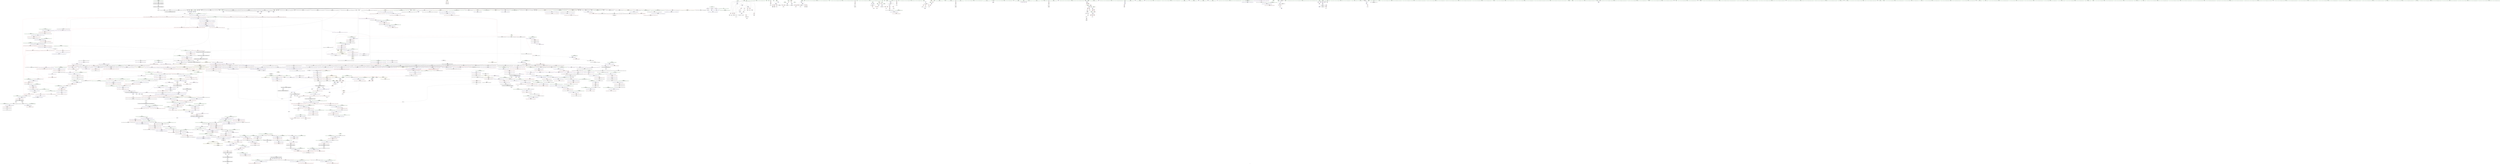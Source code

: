 digraph "SVFG" {
	label="SVFG";

	Node0x5654617ad740 [shape=record,color=grey,label="{NodeID: 0\nNullPtr|{|<s55>118}}"];
	Node0x5654617ad740 -> Node0x565461c43550[style=solid];
	Node0x5654617ad740 -> Node0x565461c43650[style=solid];
	Node0x5654617ad740 -> Node0x565461c43720[style=solid];
	Node0x5654617ad740 -> Node0x565461c437f0[style=solid];
	Node0x5654617ad740 -> Node0x565461c438c0[style=solid];
	Node0x5654617ad740 -> Node0x565461c43990[style=solid];
	Node0x5654617ad740 -> Node0x565461c43a60[style=solid];
	Node0x5654617ad740 -> Node0x565461c43b30[style=solid];
	Node0x5654617ad740 -> Node0x565461c43c00[style=solid];
	Node0x5654617ad740 -> Node0x565461c43cd0[style=solid];
	Node0x5654617ad740 -> Node0x565461c43da0[style=solid];
	Node0x5654617ad740 -> Node0x565461c43e70[style=solid];
	Node0x5654617ad740 -> Node0x565461c43f40[style=solid];
	Node0x5654617ad740 -> Node0x565461c44010[style=solid];
	Node0x5654617ad740 -> Node0x565461c440e0[style=solid];
	Node0x5654617ad740 -> Node0x565461c441b0[style=solid];
	Node0x5654617ad740 -> Node0x565461c44280[style=solid];
	Node0x5654617ad740 -> Node0x565461c44350[style=solid];
	Node0x5654617ad740 -> Node0x565461c44420[style=solid];
	Node0x5654617ad740 -> Node0x565461c444f0[style=solid];
	Node0x5654617ad740 -> Node0x565461c445c0[style=solid];
	Node0x5654617ad740 -> Node0x565461c44690[style=solid];
	Node0x5654617ad740 -> Node0x565461c44760[style=solid];
	Node0x5654617ad740 -> Node0x565461c44830[style=solid];
	Node0x5654617ad740 -> Node0x565461c44900[style=solid];
	Node0x5654617ad740 -> Node0x565461c449d0[style=solid];
	Node0x5654617ad740 -> Node0x565461c44aa0[style=solid];
	Node0x5654617ad740 -> Node0x565461c44b70[style=solid];
	Node0x5654617ad740 -> Node0x565461c44c40[style=solid];
	Node0x5654617ad740 -> Node0x565461c44d10[style=solid];
	Node0x5654617ad740 -> Node0x565461c44de0[style=solid];
	Node0x5654617ad740 -> Node0x565461c44eb0[style=solid];
	Node0x5654617ad740 -> Node0x565461c44f80[style=solid];
	Node0x5654617ad740 -> Node0x565461c45050[style=solid];
	Node0x5654617ad740 -> Node0x565461c45120[style=solid];
	Node0x5654617ad740 -> Node0x565461c451f0[style=solid];
	Node0x5654617ad740 -> Node0x565461c452c0[style=solid];
	Node0x5654617ad740 -> Node0x565461c45390[style=solid];
	Node0x5654617ad740 -> Node0x565461c45460[style=solid];
	Node0x5654617ad740 -> Node0x565461c45530[style=solid];
	Node0x5654617ad740 -> Node0x565461c45600[style=solid];
	Node0x5654617ad740 -> Node0x565461c456d0[style=solid];
	Node0x5654617ad740 -> Node0x565461c457a0[style=solid];
	Node0x5654617ad740 -> Node0x565461c45870[style=solid];
	Node0x5654617ad740 -> Node0x565461c45940[style=solid];
	Node0x5654617ad740 -> Node0x565461c45a10[style=solid];
	Node0x5654617ad740 -> Node0x565461c45ae0[style=solid];
	Node0x5654617ad740 -> Node0x565461c4b5a0[style=solid];
	Node0x5654617ad740 -> Node0x565461c4e420[style=solid];
	Node0x5654617ad740 -> Node0x565461c4e4f0[style=solid];
	Node0x5654617ad740 -> Node0x565461c4e5c0[style=solid];
	Node0x5654617ad740 -> Node0x565461c703b0[style=solid];
	Node0x5654617ad740 -> Node0x565461c8dde0[style=solid];
	Node0x5654617ad740 -> Node0x565461c92400[style=solid];
	Node0x5654617ad740 -> Node0x565461c92d00[style=solid];
	Node0x5654617ad740:s55 -> Node0x565461d614a0[style=solid,color=red];
	Node0x565461c48fe0 [shape=record,color=red,label="{NodeID: 775\n1468\<--1462\n\<--__i.addr\n_ZN9__gnu_cxx17__normal_iteratorIPNSt7__cxx1112basic_stringIcSt11char_traitsIcESaIcEEESt6vectorIS6_SaIS6_EEEC2ERKS7_\n}"];
	Node0x565461c48fe0 -> Node0x565461c490b0[style=solid];
	Node0x565461c3f910 [shape=record,color=black,label="{NodeID: 443\n1521\<--1558\n_ZSt22__uninitialized_copy_aISt13move_iteratorIPNSt7__cxx1112basic_stringIcSt11char_traitsIcESaIcEEEES7_S6_ET0_T_SA_S9_RSaIT1_E_ret\<--call\n_ZSt22__uninitialized_copy_aISt13move_iteratorIPNSt7__cxx1112basic_stringIcSt11char_traitsIcESaIcEEEES7_S6_ET0_T_SA_S9_RSaIT1_E\n|{<s0>113}}"];
	Node0x565461c3f910:s0 -> Node0x565461d5e560[style=solid,color=blue];
	Node0x565461c131e0 [shape=record,color=green,label="{NodeID: 111\n639\<--640\n__last.addr\<--__last.addr_field_insensitive\n_ZSt8_DestroyIPNSt7__cxx1112basic_stringIcSt11char_traitsIcESaIcEEES5_EvT_S7_RSaIT0_E\n}"];
	Node0x565461c131e0 -> Node0x565461c5a960[style=solid];
	Node0x565461c131e0 -> Node0x565461c4e900[style=solid];
	Node0x565461c4eaa0 [shape=record,color=blue,label="{NodeID: 886\n654\<--653\nthis.addr\<--this\n_ZNSt12_Vector_baseINSt7__cxx1112basic_stringIcSt11char_traitsIcESaIcEEESaIS5_EE19_M_get_Tp_allocatorEv\n}"];
	Node0x565461c4eaa0 -> Node0x565461c5aa30[style=dashed];
	Node0x565461c554e0 [shape=record,color=purple,label="{NodeID: 554\n1395\<--1393\n_M_start\<--\n_ZNKSt6vectorINSt7__cxx1112basic_stringIcSt11char_traitsIcESaIcEEESaIS5_EE4sizeEv\n}"];
	Node0x565461c554e0 -> Node0x565461c5feb0[style=solid];
	Node0x565461c37ea0 [shape=record,color=green,label="{NodeID: 222\n1442\<--1443\nthis.addr\<--this.addr_field_insensitive\n_ZNKSt12_Vector_baseINSt7__cxx1112basic_stringIcSt11char_traitsIcESaIcEEESaIS5_EE19_M_get_Tp_allocatorEv\n}"];
	Node0x565461c37ea0 -> Node0x565461c48d70[style=solid];
	Node0x565461c37ea0 -> Node0x565461c72500[style=solid];
	Node0x565461d5e1a0 [shape=record,color=black,label="{NodeID: 2104\n1295 = PHI(1472, )\n}"];
	Node0x565461d5e1a0 -> Node0x565461c8dde0[style=solid];
	Node0x565461c73d60 [shape=record,color=blue,label="{NodeID: 997\n1631\<--1678\nexn.slot\<--\n_ZNSt20__uninitialized_copyILb0EE13__uninit_copyISt13move_iteratorIPNSt7__cxx1112basic_stringIcSt11char_traitsIcESaIcEEEES9_EET0_T_SC_SB_\n}"];
	Node0x565461c73d60 -> Node0x565461c4a1c0[style=dashed];
	Node0x565461c5af10 [shape=record,color=red,label="{NodeID: 665\n713\<--707\n\<--__first.addr\n_ZSt8_DestroyIPNSt7__cxx1112basic_stringIcSt11char_traitsIcESaIcEEEEvT_S7_\n|{<s0>56}}"];
	Node0x565461c5af10:s0 -> Node0x565461d61060[style=solid,color=red];
	Node0x565461c460c0 [shape=record,color=black,label="{NodeID: 333\n176\<--173\ncall1\<--\nmain\n}"];
	Node0x565461d67ab0 [shape=record,color=black,label="{NodeID: 2215\n1162 = PHI(937, )\n0th arg _ZN9__gnu_cxx13new_allocatorINSt7__cxx1112basic_stringIcSt11char_traitsIcESaIcEEEE9constructIS6_JS6_EEEvPT_DpOT0_ }"];
	Node0x565461d67ab0 -> Node0x565461c70d70[style=solid];
	Node0x5654617ad7d0 [shape=record,color=green,label="{NodeID: 1\n7\<--1\n__dso_handle\<--dummyObj\nGlob }"];
	Node0x565461c490b0 [shape=record,color=red,label="{NodeID: 776\n1469\<--1468\n\<--\n_ZN9__gnu_cxx17__normal_iteratorIPNSt7__cxx1112basic_stringIcSt11char_traitsIcESaIcEEESt6vectorIS6_SaIS6_EEEC2ERKS7_\n}"];
	Node0x565461c490b0 -> Node0x565461c72840[style=solid];
	Node0x565461c3f9e0 [shape=record,color=black,label="{NodeID: 444\n1562\<--1574\n_ZSt32__make_move_if_noexcept_iteratorINSt7__cxx1112basic_stringIcSt11char_traitsIcESaIcEEESt13move_iteratorIPS5_EET0_PT__ret\<--\n_ZSt32__make_move_if_noexcept_iteratorINSt7__cxx1112basic_stringIcSt11char_traitsIcESaIcEEESt13move_iteratorIPS5_EET0_PT_\n|{<s0>111|<s1>112}}"];
	Node0x565461c3f9e0:s0 -> Node0x565461d5e2e0[style=solid,color=blue];
	Node0x565461c3f9e0:s1 -> Node0x565461d5e420[style=solid,color=blue];
	Node0x565461c132b0 [shape=record,color=green,label="{NodeID: 112\n641\<--642\n.addr\<--.addr_field_insensitive\n_ZSt8_DestroyIPNSt7__cxx1112basic_stringIcSt11char_traitsIcESaIcEEES5_EvT_S7_RSaIT0_E\n}"];
	Node0x565461c132b0 -> Node0x565461c4e9d0[style=solid];
	Node0x565461c4eb70 [shape=record,color=blue,label="{NodeID: 887\n663\<--662\nthis.addr\<--this\n_ZNSt12_Vector_baseINSt7__cxx1112basic_stringIcSt11char_traitsIcESaIcEEESaIS5_EED2Ev\n}"];
	Node0x565461c4eb70 -> Node0x565461c5ab00[style=dashed];
	Node0x565461c555b0 [shape=record,color=purple,label="{NodeID: 555\n1446\<--1445\n_M_impl\<--this1\n_ZNKSt12_Vector_baseINSt7__cxx1112basic_stringIcSt11char_traitsIcESaIcEEESaIS5_EE19_M_get_Tp_allocatorEv\n}"];
	Node0x565461c555b0 -> Node0x565461c3f020[style=solid];
	Node0x565461c37f70 [shape=record,color=green,label="{NodeID: 223\n1451\<--1452\nthis.addr\<--this.addr_field_insensitive\n_ZNK9__gnu_cxx13new_allocatorINSt7__cxx1112basic_stringIcSt11char_traitsIcESaIcEEEE8max_sizeEv\n}"];
	Node0x565461c37f70 -> Node0x565461c48e40[style=solid];
	Node0x565461c37f70 -> Node0x565461c725d0[style=solid];
	Node0x565461d5e2e0 [shape=record,color=black,label="{NodeID: 2105\n1324 = PHI(1562, )\n}"];
	Node0x565461d5e2e0 -> Node0x565461c71b40[style=solid];
	Node0x565461c73e30 [shape=record,color=blue,label="{NodeID: 998\n1633\<--1680\nehselector.slot\<--\n_ZNSt20__uninitialized_copyILb0EE13__uninit_copyISt13move_iteratorIPNSt7__cxx1112basic_stringIcSt11char_traitsIcESaIcEEEES9_EET0_T_SC_SB_\n}"];
	Node0x565461c73e30 -> Node0x565461c4a290[style=dashed];
	Node0x565461c5afe0 [shape=record,color=red,label="{NodeID: 666\n714\<--709\n\<--__last.addr\n_ZSt8_DestroyIPNSt7__cxx1112basic_stringIcSt11char_traitsIcESaIcEEEEvT_S7_\n|{<s0>56}}"];
	Node0x565461c5afe0:s0 -> Node0x565461d61170[style=solid,color=red];
	Node0x565461c46190 [shape=record,color=black,label="{NodeID: 334\n271\<--270\nconv\<--\nmain\n}"];
	Node0x565461c46190 -> Node0x565461c93180[style=solid];
	Node0x565461d67bc0 [shape=record,color=black,label="{NodeID: 2216\n1163 = PHI(938, )\n1st arg _ZN9__gnu_cxx13new_allocatorINSt7__cxx1112basic_stringIcSt11char_traitsIcESaIcEEEE9constructIS6_JS6_EEEvPT_DpOT0_ }"];
	Node0x565461d67bc0 -> Node0x565461c70e40[style=solid];
	Node0x565461c2c1c0 [shape=record,color=green,label="{NodeID: 2\n15\<--1\n.str\<--dummyObj\nGlob }"];
	Node0x565461c49180 [shape=record,color=red,label="{NodeID: 777\n1481\<--1475\n\<--__a.addr\n_ZNSt16allocator_traitsISaINSt7__cxx1112basic_stringIcSt11char_traitsIcESaIcEEEEE8allocateERS6_m\n}"];
	Node0x565461c49180 -> Node0x565461c3f290[style=solid];
	Node0x565461c3fab0 [shape=record,color=black,label="{NodeID: 445\n1600\<--1580\n\<--__first\n_ZSt18uninitialized_copyISt13move_iteratorIPNSt7__cxx1112basic_stringIcSt11char_traitsIcESaIcEEEES7_ET0_T_SA_S9_\n}"];
	Node0x565461c3fab0 -> Node0x565461c562b0[style=solid];
	Node0x565461c13380 [shape=record,color=green,label="{NodeID: 113\n649\<--650\n_ZSt8_DestroyIPNSt7__cxx1112basic_stringIcSt11char_traitsIcESaIcEEEEvT_S7_\<--_ZSt8_DestroyIPNSt7__cxx1112basic_stringIcSt11char_traitsIcESaIcEEEEvT_S7__field_insensitive\n}"];
	Node0x565461c4ec40 [shape=record,color=blue,label="{NodeID: 888\n665\<--694\nexn.slot\<--\n_ZNSt12_Vector_baseINSt7__cxx1112basic_stringIcSt11char_traitsIcESaIcEEESaIS5_EED2Ev\n}"];
	Node0x565461c4ec40 -> Node0x565461c5abd0[style=dashed];
	Node0x565461cf0740 [shape=record,color=yellow,style=double,label="{NodeID: 1663\n85V_1 = ENCHI(MR_85V_0)\npts\{1230000 1230001 \}\nFun[_ZNKSt6vectorINSt7__cxx1112basic_stringIcSt11char_traitsIcESaIcEEESaIS5_EE12_M_check_lenEmPKc]|{<s0>99|<s1>99|<s2>101|<s3>101|<s4>102|<s5>102|<s6>104|<s7>104}}"];
	Node0x565461cf0740:s0 -> Node0x565461cc8710[style=dashed,color=red];
	Node0x565461cf0740:s1 -> Node0x565461cc87f0[style=dashed,color=red];
	Node0x565461cf0740:s2 -> Node0x565461cc8710[style=dashed,color=red];
	Node0x565461cf0740:s3 -> Node0x565461cc87f0[style=dashed,color=red];
	Node0x565461cf0740:s4 -> Node0x565461cc8710[style=dashed,color=red];
	Node0x565461cf0740:s5 -> Node0x565461cc87f0[style=dashed,color=red];
	Node0x565461cf0740:s6 -> Node0x565461cc8710[style=dashed,color=red];
	Node0x565461cf0740:s7 -> Node0x565461cc87f0[style=dashed,color=red];
	Node0x565461c55680 [shape=record,color=purple,label="{NodeID: 556\n1467\<--1466\n_M_current\<--this1\n_ZN9__gnu_cxx17__normal_iteratorIPNSt7__cxx1112basic_stringIcSt11char_traitsIcESaIcEEESt6vectorIS6_SaIS6_EEEC2ERKS7_\n}"];
	Node0x565461c55680 -> Node0x565461c72840[style=solid];
	Node0x565461c38040 [shape=record,color=green,label="{NodeID: 224\n1460\<--1461\nthis.addr\<--this.addr_field_insensitive\n_ZN9__gnu_cxx17__normal_iteratorIPNSt7__cxx1112basic_stringIcSt11char_traitsIcESaIcEEESt6vectorIS6_SaIS6_EEEC2ERKS7_\n}"];
	Node0x565461c38040 -> Node0x565461c48f10[style=solid];
	Node0x565461c38040 -> Node0x565461c726a0[style=solid];
	Node0x565461d5e420 [shape=record,color=black,label="{NodeID: 2106\n1330 = PHI(1562, )\n}"];
	Node0x565461d5e420 -> Node0x565461c71c10[style=solid];
	Node0x565461c73f00 [shape=record,color=blue,label="{NodeID: 999\n1702\<--1700\n__x.addr\<--__x\n_ZStneIPNSt7__cxx1112basic_stringIcSt11char_traitsIcESaIcEEEEbRKSt13move_iteratorIT_ESB_\n}"];
	Node0x565461c73f00 -> Node0x565461c4a360[style=dashed];
	Node0x565461c5b0b0 [shape=record,color=red,label="{NodeID: 667\n729\<--722\n\<--__first.addr\n_ZNSt12_Destroy_auxILb0EE9__destroyIPNSt7__cxx1112basic_stringIcSt11char_traitsIcESaIcEEEEEvT_S9_\n}"];
	Node0x565461c5b0b0 -> Node0x565461c92280[style=solid];
	Node0x565461c46260 [shape=record,color=black,label="{NodeID: 335\n280\<--278\nconv26\<--sub\nmain\n}"];
	Node0x565461c46260 -> Node0x565461c4c880[style=solid];
	Node0x565461d67cd0 [shape=record,color=black,label="{NodeID: 2217\n1164 = PHI(940, )\n2nd arg _ZN9__gnu_cxx13new_allocatorINSt7__cxx1112basic_stringIcSt11char_traitsIcESaIcEEEE9constructIS6_JS6_EEEvPT_DpOT0_ }"];
	Node0x565461d67cd0 -> Node0x565461c70f10[style=solid];
	Node0x565461c2c250 [shape=record,color=green,label="{NodeID: 3\n17\<--1\n.str.1\<--dummyObj\nGlob }"];
	Node0x565461c49250 [shape=record,color=red,label="{NodeID: 778\n1483\<--1477\n\<--__n.addr\n_ZNSt16allocator_traitsISaINSt7__cxx1112basic_stringIcSt11char_traitsIcESaIcEEEEE8allocateERS6_m\n|{<s0>118}}"];
	Node0x565461c49250:s0 -> Node0x565461d61390[style=solid,color=red];
	Node0x565461c3fb80 [shape=record,color=black,label="{NodeID: 446\n1603\<--1582\n\<--__last\n_ZSt18uninitialized_copyISt13move_iteratorIPNSt7__cxx1112basic_stringIcSt11char_traitsIcESaIcEEEES7_ET0_T_SA_S9_\n}"];
	Node0x565461c3fb80 -> Node0x565461c56450[style=solid];
	Node0x565461c384b0 [shape=record,color=green,label="{NodeID: 114\n654\<--655\nthis.addr\<--this.addr_field_insensitive\n_ZNSt12_Vector_baseINSt7__cxx1112basic_stringIcSt11char_traitsIcESaIcEEESaIS5_EE19_M_get_Tp_allocatorEv\n}"];
	Node0x565461c384b0 -> Node0x565461c5aa30[style=solid];
	Node0x565461c384b0 -> Node0x565461c4eaa0[style=solid];
	Node0x565461c4ed10 [shape=record,color=blue,label="{NodeID: 889\n667\<--696\nehselector.slot\<--\n_ZNSt12_Vector_baseINSt7__cxx1112basic_stringIcSt11char_traitsIcESaIcEEESaIS5_EED2Ev\n}"];
	Node0x565461c55750 [shape=record,color=purple,label="{NodeID: 557\n1538\<--1526\ncoerce.dive\<--__first\n_ZSt22__uninitialized_copy_aISt13move_iteratorIPNSt7__cxx1112basic_stringIcSt11char_traitsIcESaIcEEEES7_S6_ET0_T_SA_S9_RSaIT1_E\n}"];
	Node0x565461c55750 -> Node0x565461c72d20[style=solid];
	Node0x565461c38110 [shape=record,color=green,label="{NodeID: 225\n1462\<--1463\n__i.addr\<--__i.addr_field_insensitive\n_ZN9__gnu_cxx17__normal_iteratorIPNSt7__cxx1112basic_stringIcSt11char_traitsIcESaIcEEESt6vectorIS6_SaIS6_EEEC2ERKS7_\n}"];
	Node0x565461c38110 -> Node0x565461c48fe0[style=solid];
	Node0x565461c38110 -> Node0x565461c72770[style=solid];
	Node0x565461d5e560 [shape=record,color=black,label="{NodeID: 2107\n1339 = PHI(1521, )\n}"];
	Node0x565461d5e560 -> Node0x565461c3e590[style=solid];
	Node0x565461c73fd0 [shape=record,color=blue,label="{NodeID: 1000\n1704\<--1701\n__y.addr\<--__y\n_ZStneIPNSt7__cxx1112basic_stringIcSt11char_traitsIcESaIcEEEEbRKSt13move_iteratorIT_ESB_\n}"];
	Node0x565461c73fd0 -> Node0x565461c4a430[style=dashed];
	Node0x565461c5b180 [shape=record,color=red,label="{NodeID: 668\n733\<--722\n\<--__first.addr\n_ZNSt12_Destroy_auxILb0EE9__destroyIPNSt7__cxx1112basic_stringIcSt11char_traitsIcESaIcEEEEEvT_S9_\n|{<s0>57}}"];
	Node0x565461c5b180:s0 -> Node0x565461d60710[style=solid,color=red];
	Node0x565461c46330 [shape=record,color=black,label="{NodeID: 336\n291\<--290\nconv27\<--\nmain\n}"];
	Node0x565461d67de0 [shape=record,color=black,label="{NodeID: 2218\n1405 = PHI(1199, )\n0th arg _ZSt3maxImERKT_S2_S2_ }"];
	Node0x565461d67de0 -> Node0x565461c720f0[style=solid];
	Node0x565461c2c910 [shape=record,color=green,label="{NodeID: 4\n19\<--1\nstdin\<--dummyObj\nGlob }"];
	Node0x565461c49320 [shape=record,color=red,label="{NodeID: 779\n1501\<--1492\nthis1\<--this.addr\n_ZN9__gnu_cxx13new_allocatorINSt7__cxx1112basic_stringIcSt11char_traitsIcESaIcEEEE8allocateEmPKv\n|{<s0>119}}"];
	Node0x565461c49320:s0 -> Node0x565461d66770[style=solid,color=red];
	Node0x565461c3fc50 [shape=record,color=black,label="{NodeID: 447\n1599\<--1588\n\<--agg.tmp\n_ZSt18uninitialized_copyISt13move_iteratorIPNSt7__cxx1112basic_stringIcSt11char_traitsIcESaIcEEEES7_ET0_T_SA_S9_\n}"];
	Node0x565461c3fc50 -> Node0x565461c561e0[style=solid];
	Node0x565461c38580 [shape=record,color=green,label="{NodeID: 115\n663\<--664\nthis.addr\<--this.addr_field_insensitive\n_ZNSt12_Vector_baseINSt7__cxx1112basic_stringIcSt11char_traitsIcESaIcEEESaIS5_EED2Ev\n}"];
	Node0x565461c38580 -> Node0x565461c5ab00[style=solid];
	Node0x565461c38580 -> Node0x565461c4eb70[style=solid];
	Node0x565461c4ede0 [shape=record,color=blue,label="{NodeID: 890\n707\<--705\n__first.addr\<--__first\n_ZSt8_DestroyIPNSt7__cxx1112basic_stringIcSt11char_traitsIcESaIcEEEEvT_S7_\n}"];
	Node0x565461c4ede0 -> Node0x565461c5af10[style=dashed];
	Node0x565461c55820 [shape=record,color=purple,label="{NodeID: 558\n1540\<--1528\ncoerce.dive1\<--__last\n_ZSt22__uninitialized_copy_aISt13move_iteratorIPNSt7__cxx1112basic_stringIcSt11char_traitsIcESaIcEEEES7_S6_ET0_T_SA_S9_RSaIT1_E\n}"];
	Node0x565461c55820 -> Node0x565461c72df0[style=solid];
	Node0x565461c381e0 [shape=record,color=green,label="{NodeID: 226\n1475\<--1476\n__a.addr\<--__a.addr_field_insensitive\n_ZNSt16allocator_traitsISaINSt7__cxx1112basic_stringIcSt11char_traitsIcESaIcEEEEE8allocateERS6_m\n}"];
	Node0x565461c381e0 -> Node0x565461c49180[style=solid];
	Node0x565461c381e0 -> Node0x565461c72910[style=solid];
	Node0x565461d5e6a0 [shape=record,color=black,label="{NodeID: 2108\n1376 = PHI(1440, )\n|{<s0>116}}"];
	Node0x565461d5e6a0:s0 -> Node0x565461d63950[style=solid,color=red];
	Node0x565461c740a0 [shape=record,color=blue,label="{NodeID: 1001\n1719\<--1717\n__p.addr\<--__p\n_ZSt10_ConstructINSt7__cxx1112basic_stringIcSt11char_traitsIcESaIcEEEJS5_EEvPT_DpOT0_\n}"];
	Node0x565461c740a0 -> Node0x565461c4a500[style=dashed];
	Node0x565461ced1c0 [shape=record,color=yellow,style=double,label="{NodeID: 1776\n77V_1 = ENCHI(MR_77V_0)\npts\{1194 \}\nFun[_ZSt3maxImERKT_S2_S2_]}"];
	Node0x565461ced1c0 -> Node0x565461c48bd0[style=dashed];
	Node0x565461c5b250 [shape=record,color=red,label="{NodeID: 669\n741\<--722\n\<--__first.addr\n_ZNSt12_Destroy_auxILb0EE9__destroyIPNSt7__cxx1112basic_stringIcSt11char_traitsIcESaIcEEEEEvT_S9_\n}"];
	Node0x565461c5b250 -> Node0x565461c52900[style=solid];
	Node0x565461c46400 [shape=record,color=black,label="{NodeID: 337\n296\<--295\nconv31\<--\nmain\n}"];
	Node0x565461c46400 -> Node0x565461c91b00[style=solid];
	Node0x565461d67ef0 [shape=record,color=black,label="{NodeID: 2219\n1406 = PHI(1193, )\n1st arg _ZSt3maxImERKT_S2_S2_ }"];
	Node0x565461d67ef0 -> Node0x565461c721c0[style=solid];
	Node0x565461c2c9a0 [shape=record,color=green,label="{NodeID: 5\n20\<--1\n.str.2\<--dummyObj\nGlob }"];
	Node0x565461c493f0 [shape=record,color=red,label="{NodeID: 780\n1502\<--1494\n\<--__n.addr\n_ZN9__gnu_cxx13new_allocatorINSt7__cxx1112basic_stringIcSt11char_traitsIcESaIcEEEE8allocateEmPKv\n}"];
	Node0x565461c493f0 -> Node0x565461c93000[style=solid];
	Node0x565461c3fd20 [shape=record,color=black,label="{NodeID: 448\n1602\<--1590\n\<--agg.tmp2\n_ZSt18uninitialized_copyISt13move_iteratorIPNSt7__cxx1112basic_stringIcSt11char_traitsIcESaIcEEEES7_ET0_T_SA_S9_\n}"];
	Node0x565461c3fd20 -> Node0x565461c56380[style=solid];
	Node0x565461c38650 [shape=record,color=green,label="{NodeID: 116\n665\<--666\nexn.slot\<--exn.slot_field_insensitive\n_ZNSt12_Vector_baseINSt7__cxx1112basic_stringIcSt11char_traitsIcESaIcEEESaIS5_EED2Ev\n}"];
	Node0x565461c38650 -> Node0x565461c5abd0[style=solid];
	Node0x565461c38650 -> Node0x565461c4ec40[style=solid];
	Node0x565461c4eeb0 [shape=record,color=blue,label="{NodeID: 891\n709\<--706\n__last.addr\<--__last\n_ZSt8_DestroyIPNSt7__cxx1112basic_stringIcSt11char_traitsIcESaIcEEEEvT_S7_\n}"];
	Node0x565461c4eeb0 -> Node0x565461c5afe0[style=dashed];
	Node0x565461cf0a10 [shape=record,color=yellow,style=double,label="{NodeID: 1666\n10V_1 = ENCHI(MR_10V_0)\npts\{1 \}\nFun[main]}"];
	Node0x565461cf0a10 -> Node0x565461c56ee0[style=dashed];
	Node0x565461cf0a10 -> Node0x565461c56fb0[style=dashed];
	Node0x565461c558f0 [shape=record,color=purple,label="{NodeID: 559\n1554\<--1534\ncoerce.dive3\<--agg.tmp\n_ZSt22__uninitialized_copy_aISt13move_iteratorIPNSt7__cxx1112basic_stringIcSt11char_traitsIcESaIcEEEES7_S6_ET0_T_SA_S9_RSaIT1_E\n}"];
	Node0x565461c558f0 -> Node0x565461c49660[style=solid];
	Node0x565461c382b0 [shape=record,color=green,label="{NodeID: 227\n1477\<--1478\n__n.addr\<--__n.addr_field_insensitive\n_ZNSt16allocator_traitsISaINSt7__cxx1112basic_stringIcSt11char_traitsIcESaIcEEEEE8allocateERS6_m\n}"];
	Node0x565461c382b0 -> Node0x565461c49250[style=solid];
	Node0x565461c382b0 -> Node0x565461c729e0[style=solid];
	Node0x565461d5e7e0 [shape=record,color=black,label="{NodeID: 2109\n1379 = PHI(1429, )\n}"];
	Node0x565461d5e7e0 -> Node0x565461c3e8d0[style=solid];
	Node0x565461c74170 [shape=record,color=blue,label="{NodeID: 1002\n1721\<--1718\n__args.addr\<--__args\n_ZSt10_ConstructINSt7__cxx1112basic_stringIcSt11char_traitsIcESaIcEEEJS5_EEvPT_DpOT0_\n}"];
	Node0x565461c74170 -> Node0x565461c4a5d0[style=dashed];
	Node0x565461cf9c10 [shape=record,color=yellow,style=double,label="{NodeID: 1777\n83V_1 = ENCHI(MR_83V_0)\npts\{1200 \}\nFun[_ZSt3maxImERKT_S2_S2_]}"];
	Node0x565461cf9c10 -> Node0x565461c48b00[style=dashed];
	Node0x565461c5b320 [shape=record,color=red,label="{NodeID: 670\n730\<--724\n\<--__last.addr\n_ZNSt12_Destroy_auxILb0EE9__destroyIPNSt7__cxx1112basic_stringIcSt11char_traitsIcESaIcEEEEEvT_S9_\n}"];
	Node0x565461c5b320 -> Node0x565461c92280[style=solid];
	Node0x565461c464d0 [shape=record,color=black,label="{NodeID: 338\n301\<--300\nidxprom\<--\nmain\n}"];
	Node0x565461d68000 [shape=record,color=black,label="{NodeID: 2220\n1244 = PHI(956, )\n0th arg _ZN9__gnu_cxxmiIPNSt7__cxx1112basic_stringIcSt11char_traitsIcESaIcEEESt6vectorIS6_SaIS6_EEEENS_17__normal_iteratorIT_T0_E15difference_typeERKSE_SH_ }"];
	Node0x565461d68000 -> Node0x565461c713f0[style=solid];
	Node0x565461c2ca30 [shape=record,color=green,label="{NodeID: 6\n22\<--1\n.str.3\<--dummyObj\nGlob }"];
	Node0x565461c494c0 [shape=record,color=red,label="{NodeID: 781\n1510\<--1494\n\<--__n.addr\n_ZN9__gnu_cxx13new_allocatorINSt7__cxx1112basic_stringIcSt11char_traitsIcESaIcEEEE8allocateEmPKv\n}"];
	Node0x565461c494c0 -> Node0x565461c90d80[style=solid];
	Node0x565461c3fdf0 [shape=record,color=black,label="{NodeID: 449\n1576\<--1610\n_ZSt18uninitialized_copyISt13move_iteratorIPNSt7__cxx1112basic_stringIcSt11char_traitsIcESaIcEEEES7_ET0_T_SA_S9__ret\<--call\n_ZSt18uninitialized_copyISt13move_iteratorIPNSt7__cxx1112basic_stringIcSt11char_traitsIcESaIcEEEES7_ET0_T_SA_S9_\n|{<s0>124}}"];
	Node0x565461c3fdf0:s0 -> Node0x565461d5eba0[style=solid,color=blue];
	Node0x565461c38720 [shape=record,color=green,label="{NodeID: 117\n667\<--668\nehselector.slot\<--ehselector.slot_field_insensitive\n_ZNSt12_Vector_baseINSt7__cxx1112basic_stringIcSt11char_traitsIcESaIcEEESaIS5_EED2Ev\n}"];
	Node0x565461c38720 -> Node0x565461c4ed10[style=solid];
	Node0x565461c4ef80 [shape=record,color=blue,label="{NodeID: 892\n722\<--720\n__first.addr\<--__first\n_ZNSt12_Destroy_auxILb0EE9__destroyIPNSt7__cxx1112basic_stringIcSt11char_traitsIcESaIcEEEEEvT_S9_\n}"];
	Node0x565461c4ef80 -> Node0x565461ccb860[style=dashed];
	Node0x565461c559c0 [shape=record,color=purple,label="{NodeID: 560\n1556\<--1536\ncoerce.dive4\<--agg.tmp2\n_ZSt22__uninitialized_copy_aISt13move_iteratorIPNSt7__cxx1112basic_stringIcSt11char_traitsIcESaIcEEEES7_S6_ET0_T_SA_S9_RSaIT1_E\n}"];
	Node0x565461c559c0 -> Node0x565461c49730[style=solid];
	Node0x565461c38380 [shape=record,color=green,label="{NodeID: 228\n1485\<--1486\n_ZN9__gnu_cxx13new_allocatorINSt7__cxx1112basic_stringIcSt11char_traitsIcESaIcEEEE8allocateEmPKv\<--_ZN9__gnu_cxx13new_allocatorINSt7__cxx1112basic_stringIcSt11char_traitsIcESaIcEEEE8allocateEmPKv_field_insensitive\n}"];
	Node0x565461d5e920 [shape=record,color=black,label="{NodeID: 2110\n1484 = PHI(1488, )\n}"];
	Node0x565461d5e920 -> Node0x565461c3f360[style=solid];
	Node0x565461c74240 [shape=record,color=blue,label="{NodeID: 1003\n1734\<--1733\nthis.addr\<--this\n_ZNKSt13move_iteratorIPNSt7__cxx1112basic_stringIcSt11char_traitsIcESaIcEEEEdeEv\n}"];
	Node0x565461c74240 -> Node0x565461c4a6a0[style=dashed];
	Node0x565461c5b3f0 [shape=record,color=red,label="{NodeID: 671\n751\<--748\n\<--__pointer.addr\n_ZSt8_DestroyINSt7__cxx1112basic_stringIcSt11char_traitsIcESaIcEEEEvPT_\n}"];
	Node0x565461c465a0 [shape=record,color=black,label="{NodeID: 339\n306\<--303\nconv35\<--\nmain\n}"];
	Node0x565461d68110 [shape=record,color=black,label="{NodeID: 2221\n1700 = PHI(1623, )\n0th arg _ZStneIPNSt7__cxx1112basic_stringIcSt11char_traitsIcESaIcEEEEbRKSt13move_iteratorIT_ESB_ }"];
	Node0x565461d68110 -> Node0x565461c73f00[style=solid];
	Node0x565461c2caf0 [shape=record,color=green,label="{NodeID: 7\n24\<--1\nstdout\<--dummyObj\nGlob }"];
	Node0x565461c49590 [shape=record,color=red,label="{NodeID: 782\n1553\<--1530\n\<--__result.addr\n_ZSt22__uninitialized_copy_aISt13move_iteratorIPNSt7__cxx1112basic_stringIcSt11char_traitsIcESaIcEEEES7_S6_ET0_T_SA_S9_RSaIT1_E\n|{<s0>124}}"];
	Node0x565461c49590:s0 -> Node0x565461d645b0[style=solid,color=red];
	Node0x565461c3fec0 [shape=record,color=black,label="{NodeID: 450\n1619\<--1675\n_ZNSt20__uninitialized_copyILb0EE13__uninit_copyISt13move_iteratorIPNSt7__cxx1112basic_stringIcSt11char_traitsIcESaIcEEEES9_EET0_T_SC_SB__ret\<--\n_ZNSt20__uninitialized_copyILb0EE13__uninit_copyISt13move_iteratorIPNSt7__cxx1112basic_stringIcSt11char_traitsIcESaIcEEEES9_EET0_T_SC_SB_\n|{<s0>128}}"];
	Node0x565461c3fec0:s0 -> Node0x565461d5ece0[style=solid,color=blue];
	Node0x565461c387f0 [shape=record,color=green,label="{NodeID: 118\n686\<--687\n_ZNSt12_Vector_baseINSt7__cxx1112basic_stringIcSt11char_traitsIcESaIcEEESaIS5_EE13_M_deallocateEPS5_m\<--_ZNSt12_Vector_baseINSt7__cxx1112basic_stringIcSt11char_traitsIcESaIcEEESaIS5_EE13_M_deallocateEPS5_m_field_insensitive\n}"];
	Node0x565461c4f050 [shape=record,color=blue,label="{NodeID: 893\n724\<--721\n__last.addr\<--__last\n_ZNSt12_Destroy_auxILb0EE9__destroyIPNSt7__cxx1112basic_stringIcSt11char_traitsIcESaIcEEEEEvT_S9_\n}"];
	Node0x565461c4f050 -> Node0x565461c5b320[style=dashed];
	Node0x565461c55a90 [shape=record,color=purple,label="{NodeID: 561\n1813\<--1544\noffset_0\<--\n}"];
	Node0x565461c55a90 -> Node0x565461c73060[style=solid];
	Node0x565461c40940 [shape=record,color=green,label="{NodeID: 229\n1492\<--1493\nthis.addr\<--this.addr_field_insensitive\n_ZN9__gnu_cxx13new_allocatorINSt7__cxx1112basic_stringIcSt11char_traitsIcESaIcEEEE8allocateEmPKv\n}"];
	Node0x565461c40940 -> Node0x565461c49320[style=solid];
	Node0x565461c40940 -> Node0x565461c72ab0[style=solid];
	Node0x565461d5ea60 [shape=record,color=black,label="{NodeID: 2111\n1503 = PHI(1449, )\n}"];
	Node0x565461d5ea60 -> Node0x565461c93000[style=solid];
	Node0x565461c74310 [shape=record,color=blue,label="{NodeID: 1004\n1743\<--1742\nthis.addr\<--this\n_ZNSt13move_iteratorIPNSt7__cxx1112basic_stringIcSt11char_traitsIcESaIcEEEEppEv\n}"];
	Node0x565461c74310 -> Node0x565461c4a840[style=dashed];
	Node0x565461c5b4c0 [shape=record,color=red,label="{NodeID: 672\n759\<--756\n\<--__r.addr\n_ZSt11__addressofINSt7__cxx1112basic_stringIcSt11char_traitsIcESaIcEEEEPT_RS6_\n}"];
	Node0x565461c5b4c0 -> Node0x565461c47e00[style=solid];
	Node0x565461c46670 [shape=record,color=black,label="{NodeID: 340\n309\<--308\nconv38\<--\nmain\n}"];
	Node0x565461c46670 -> Node0x565461c8f100[style=solid];
	Node0x565461d68220 [shape=record,color=black,label="{NodeID: 2222\n1701 = PHI(1625, )\n1st arg _ZStneIPNSt7__cxx1112basic_stringIcSt11char_traitsIcESaIcEEEEbRKSt13move_iteratorIT_ESB_ }"];
	Node0x565461d68220 -> Node0x565461c73fd0[style=solid];
	Node0x565461c2cbb0 [shape=record,color=green,label="{NodeID: 8\n25\<--1\n.str.4\<--dummyObj\nGlob }"];
	Node0x565461c49660 [shape=record,color=red,label="{NodeID: 783\n1555\<--1554\n\<--coerce.dive3\n_ZSt22__uninitialized_copy_aISt13move_iteratorIPNSt7__cxx1112basic_stringIcSt11char_traitsIcESaIcEEEES7_S6_ET0_T_SA_S9_RSaIT1_E\n|{<s0>124}}"];
	Node0x565461c49660:s0 -> Node0x565461d64390[style=solid,color=red];
	Node0x565461c3ff90 [shape=record,color=black,label="{NodeID: 451\n1699\<--1713\n_ZStneIPNSt7__cxx1112basic_stringIcSt11char_traitsIcESaIcEEEEbRKSt13move_iteratorIT_ESB__ret\<--lnot\n_ZStneIPNSt7__cxx1112basic_stringIcSt11char_traitsIcESaIcEEEEbRKSt13move_iteratorIT_ESB_\n|{<s0>129}}"];
	Node0x565461c3ff90:s0 -> Node0x565461d5ef60[style=solid,color=blue];
	Node0x565461c388f0 [shape=record,color=green,label="{NodeID: 119\n690\<--691\n_ZNSt12_Vector_baseINSt7__cxx1112basic_stringIcSt11char_traitsIcESaIcEEESaIS5_EE12_Vector_implD2Ev\<--_ZNSt12_Vector_baseINSt7__cxx1112basic_stringIcSt11char_traitsIcESaIcEEESaIS5_EE12_Vector_implD2Ev_field_insensitive\n}"];
	Node0x565461c4f120 [shape=record,color=blue,label="{NodeID: 894\n722\<--742\n__first.addr\<--incdec.ptr\n_ZNSt12_Destroy_auxILb0EE9__destroyIPNSt7__cxx1112basic_stringIcSt11char_traitsIcESaIcEEEEEvT_S9_\n}"];
	Node0x565461c4f120 -> Node0x565461ccb860[style=dashed];
	Node0x565461c55b60 [shape=record,color=purple,label="{NodeID: 562\n1814\<--1545\noffset_0\<--\n}"];
	Node0x565461c55b60 -> Node0x565461c4b060[style=solid];
	Node0x565461c40a10 [shape=record,color=green,label="{NodeID: 230\n1494\<--1495\n__n.addr\<--__n.addr_field_insensitive\n_ZN9__gnu_cxx13new_allocatorINSt7__cxx1112basic_stringIcSt11char_traitsIcESaIcEEEE8allocateEmPKv\n}"];
	Node0x565461c40a10 -> Node0x565461c493f0[style=solid];
	Node0x565461c40a10 -> Node0x565461c494c0[style=solid];
	Node0x565461c40a10 -> Node0x565461c72b80[style=solid];
	Node0x565461d5eba0 [shape=record,color=black,label="{NodeID: 2112\n1558 = PHI(1576, )\n}"];
	Node0x565461d5eba0 -> Node0x565461c3f910[style=solid];
	Node0x565461c743e0 [shape=record,color=blue,label="{NodeID: 1005\n1747\<--1749\n_M_current\<--incdec.ptr\n_ZNSt13move_iteratorIPNSt7__cxx1112basic_stringIcSt11char_traitsIcESaIcEEEEppEv\n|{<s0>133}}"];
	Node0x565461c743e0:s0 -> Node0x565461ce2370[style=dashed,color=blue];
	Node0x565461c5b590 [shape=record,color=red,label="{NodeID: 673\n774\<--765\nthis1\<--this.addr\n_ZNSt12_Vector_baseINSt7__cxx1112basic_stringIcSt11char_traitsIcESaIcEEESaIS5_EE13_M_deallocateEPS5_m\n}"];
	Node0x565461c5b590 -> Node0x565461c529d0[style=solid];
	Node0x565461c46740 [shape=record,color=black,label="{NodeID: 341\n312\<--310\nidxprom40\<--sub39\nmain\n}"];
	Node0x565461c2cc70 [shape=record,color=green,label="{NodeID: 9\n27\<--1\n.str.5\<--dummyObj\nGlob }"];
	Node0x565461c49730 [shape=record,color=red,label="{NodeID: 784\n1557\<--1556\n\<--coerce.dive4\n_ZSt22__uninitialized_copy_aISt13move_iteratorIPNSt7__cxx1112basic_stringIcSt11char_traitsIcESaIcEEEES7_S6_ET0_T_SA_S9_RSaIT1_E\n|{<s0>124}}"];
	Node0x565461c49730:s0 -> Node0x565461d644a0[style=solid,color=red];
	Node0x565461c40060 [shape=record,color=black,label="{NodeID: 452\n1726\<--1725\n\<--\n_ZSt10_ConstructINSt7__cxx1112basic_stringIcSt11char_traitsIcESaIcEEEJS5_EEvPT_DpOT0_\n}"];
	Node0x565461c40060 -> Node0x565461c40130[style=solid];
	Node0x565461c389f0 [shape=record,color=green,label="{NodeID: 120\n707\<--708\n__first.addr\<--__first.addr_field_insensitive\n_ZSt8_DestroyIPNSt7__cxx1112basic_stringIcSt11char_traitsIcESaIcEEEEvT_S7_\n}"];
	Node0x565461c389f0 -> Node0x565461c5af10[style=solid];
	Node0x565461c389f0 -> Node0x565461c4ede0[style=solid];
	Node0x565461c4f1f0 [shape=record,color=blue,label="{NodeID: 895\n748\<--747\n__pointer.addr\<--__pointer\n_ZSt8_DestroyINSt7__cxx1112basic_stringIcSt11char_traitsIcESaIcEEEEvPT_\n}"];
	Node0x565461c4f1f0 -> Node0x565461c5b3f0[style=dashed];
	Node0x565461cf0dc0 [shape=record,color=yellow,style=double,label="{NodeID: 1670\n18V_1 = ENCHI(MR_18V_0)\npts\{117 \}\nFun[main]}"];
	Node0x565461cf0dc0 -> Node0x565461c578a0[style=dashed];
	Node0x565461cf0dc0 -> Node0x565461c57970[style=dashed];
	Node0x565461c55c30 [shape=record,color=purple,label="{NodeID: 563\n1816\<--1550\noffset_0\<--\n}"];
	Node0x565461c55c30 -> Node0x565461c73130[style=solid];
	Node0x565461c40ae0 [shape=record,color=green,label="{NodeID: 231\n1496\<--1497\n.addr\<--.addr_field_insensitive\n_ZN9__gnu_cxx13new_allocatorINSt7__cxx1112basic_stringIcSt11char_traitsIcESaIcEEEE8allocateEmPKv\n}"];
	Node0x565461c40ae0 -> Node0x565461c72c50[style=solid];
	Node0x565461d5ece0 [shape=record,color=black,label="{NodeID: 2113\n1610 = PHI(1619, )\n}"];
	Node0x565461d5ece0 -> Node0x565461c3fdf0[style=solid];
	Node0x565461c744b0 [shape=record,color=blue,label="{NodeID: 1006\n1756\<--1754\n__x.addr\<--__x\n_ZSteqIPNSt7__cxx1112basic_stringIcSt11char_traitsIcESaIcEEEEbRKSt13move_iteratorIT_ESB_\n}"];
	Node0x565461c744b0 -> Node0x565461c4a9e0[style=dashed];
	Node0x565461c5b660 [shape=record,color=red,label="{NodeID: 674\n775\<--767\n\<--__p.addr\n_ZNSt12_Vector_baseINSt7__cxx1112basic_stringIcSt11char_traitsIcESaIcEEESaIS5_EE13_M_deallocateEPS5_m\n}"];
	Node0x565461c5b660 -> Node0x565461c92400[style=solid];
	Node0x565461c46810 [shape=record,color=black,label="{NodeID: 342\n328\<--327\nconv43\<--\nmain\n}"];
	Node0x565461c2cd30 [shape=record,color=green,label="{NodeID: 10\n29\<--1\n.str.6\<--dummyObj\nGlob }"];
	Node0x565461c49800 [shape=record,color=red,label="{NodeID: 785\n1569\<--1566\n\<--__i.addr\n_ZSt32__make_move_if_noexcept_iteratorINSt7__cxx1112basic_stringIcSt11char_traitsIcESaIcEEESt13move_iteratorIPS5_EET0_PT_\n|{<s0>125}}"];
	Node0x565461c49800:s0 -> Node0x565461d66d60[style=solid,color=red];
	Node0x565461c40130 [shape=record,color=black,label="{NodeID: 453\n1727\<--1726\n\<--\n_ZSt10_ConstructINSt7__cxx1112basic_stringIcSt11char_traitsIcESaIcEEEJS5_EEvPT_DpOT0_\n}"];
	Node0x565461c38ac0 [shape=record,color=green,label="{NodeID: 121\n709\<--710\n__last.addr\<--__last.addr_field_insensitive\n_ZSt8_DestroyIPNSt7__cxx1112basic_stringIcSt11char_traitsIcESaIcEEEEvT_S7_\n}"];
	Node0x565461c38ac0 -> Node0x565461c5afe0[style=solid];
	Node0x565461c38ac0 -> Node0x565461c4eeb0[style=solid];
	Node0x565461c4f2c0 [shape=record,color=blue,label="{NodeID: 896\n756\<--755\n__r.addr\<--__r\n_ZSt11__addressofINSt7__cxx1112basic_stringIcSt11char_traitsIcESaIcEEEEPT_RS6_\n}"];
	Node0x565461c4f2c0 -> Node0x565461c5b4c0[style=dashed];
	Node0x565461cf0ea0 [shape=record,color=yellow,style=double,label="{NodeID: 1671\n20V_1 = ENCHI(MR_20V_0)\npts\{119 \}\nFun[main]}"];
	Node0x565461cf0ea0 -> Node0x565461c57a40[style=dashed];
	Node0x565461cf0ea0 -> Node0x565461c57b10[style=dashed];
	Node0x565461c55d00 [shape=record,color=purple,label="{NodeID: 564\n1817\<--1551\noffset_0\<--\n}"];
	Node0x565461c55d00 -> Node0x565461c4b130[style=solid];
	Node0x565461c40bb0 [shape=record,color=green,label="{NodeID: 232\n1507\<--1508\n_ZSt17__throw_bad_allocv\<--_ZSt17__throw_bad_allocv_field_insensitive\n}"];
	Node0x565461d5ee20 [shape=record,color=black,label="{NodeID: 2114\n1710 = PHI(1753, )\n}"];
	Node0x565461d5ee20 -> Node0x565461c8fd00[style=solid];
	Node0x565461c74580 [shape=record,color=blue,label="{NodeID: 1007\n1758\<--1755\n__y.addr\<--__y\n_ZSteqIPNSt7__cxx1112basic_stringIcSt11char_traitsIcESaIcEEEEbRKSt13move_iteratorIT_ESB_\n}"];
	Node0x565461c74580 -> Node0x565461c4aab0[style=dashed];
	Node0x565461cfa0a0 [shape=record,color=yellow,style=double,label="{NodeID: 1782\n243V_1 = ENCHI(MR_243V_0)\npts\{9570000 9670000 \}\nFun[_ZN9__gnu_cxxmiIPNSt7__cxx1112basic_stringIcSt11char_traitsIcESaIcEEESt6vectorIS6_SaIS6_EEEENS_17__normal_iteratorIT_T0_E15difference_typeERKSE_SH_]}"];
	Node0x565461cfa0a0 -> Node0x565461c5ef40[style=dashed];
	Node0x565461cfa0a0 -> Node0x565461c5f010[style=dashed];
	Node0x565461c5b730 [shape=record,color=red,label="{NodeID: 675\n780\<--767\n\<--__p.addr\n_ZNSt12_Vector_baseINSt7__cxx1112basic_stringIcSt11char_traitsIcESaIcEEESaIS5_EE13_M_deallocateEPS5_m\n|{<s0>60}}"];
	Node0x565461c5b730:s0 -> Node0x565461d661e0[style=solid,color=red];
	Node0x565461c468e0 [shape=record,color=black,label="{NodeID: 343\n331\<--330\nconv46\<--\nmain\n}"];
	Node0x565461c468e0 -> Node0x565461c92700[style=solid];
	Node0x565461c2ce30 [shape=record,color=green,label="{NodeID: 11\n31\<--1\n.str.7\<--dummyObj\nGlob }"];
	Node0x565461c498d0 [shape=record,color=red,label="{NodeID: 786\n1574\<--1573\n\<--coerce.dive\n_ZSt32__make_move_if_noexcept_iteratorINSt7__cxx1112basic_stringIcSt11char_traitsIcESaIcEEESt13move_iteratorIPS5_EET0_PT_\n}"];
	Node0x565461c498d0 -> Node0x565461c3f9e0[style=solid];
	Node0x565461c40200 [shape=record,color=black,label="{NodeID: 454\n1732\<--1739\n_ZNKSt13move_iteratorIPNSt7__cxx1112basic_stringIcSt11char_traitsIcESaIcEEEEdeEv_ret\<--\n_ZNKSt13move_iteratorIPNSt7__cxx1112basic_stringIcSt11char_traitsIcESaIcEEEEdeEv\n|{<s0>131}}"];
	Node0x565461c40200:s0 -> Node0x565461d5f1e0[style=solid,color=blue];
	Node0x565461c38b90 [shape=record,color=green,label="{NodeID: 122\n716\<--717\n_ZNSt12_Destroy_auxILb0EE9__destroyIPNSt7__cxx1112basic_stringIcSt11char_traitsIcESaIcEEEEEvT_S9_\<--_ZNSt12_Destroy_auxILb0EE9__destroyIPNSt7__cxx1112basic_stringIcSt11char_traitsIcESaIcEEEEEvT_S9__field_insensitive\n}"];
	Node0x565461c4f390 [shape=record,color=blue,label="{NodeID: 897\n765\<--762\nthis.addr\<--this\n_ZNSt12_Vector_baseINSt7__cxx1112basic_stringIcSt11char_traitsIcESaIcEEESaIS5_EE13_M_deallocateEPS5_m\n}"];
	Node0x565461c4f390 -> Node0x565461c5b590[style=dashed];
	Node0x565461cf0f80 [shape=record,color=yellow,style=double,label="{NodeID: 1672\n22V_1 = ENCHI(MR_22V_0)\npts\{121 \}\nFun[main]}"];
	Node0x565461cf0f80 -> Node0x565461c57be0[style=dashed];
	Node0x565461c55dd0 [shape=record,color=purple,label="{NodeID: 565\n1573\<--1564\ncoerce.dive\<--retval\n_ZSt32__make_move_if_noexcept_iteratorINSt7__cxx1112basic_stringIcSt11char_traitsIcESaIcEEESt13move_iteratorIPS5_EET0_PT_\n}"];
	Node0x565461c55dd0 -> Node0x565461c498d0[style=solid];
	Node0x565461c40cb0 [shape=record,color=green,label="{NodeID: 233\n1512\<--1513\ncall2\<--call2_field_insensitive\n_ZN9__gnu_cxx13new_allocatorINSt7__cxx1112basic_stringIcSt11char_traitsIcESaIcEEEE8allocateEmPKv\n}"];
	Node0x565461c40cb0 -> Node0x565461c3f430[style=solid];
	Node0x565461d5ef60 [shape=record,color=black,label="{NodeID: 2115\n1643 = PHI(1699, )\n}"];
	Node0x565461c74650 [shape=record,color=blue,label="{NodeID: 1008\n1772\<--1771\nthis.addr\<--this\n_ZNKSt13move_iteratorIPNSt7__cxx1112basic_stringIcSt11char_traitsIcESaIcEEEE4baseEv\n}"];
	Node0x565461c74650 -> Node0x565461c4ab80[style=dashed];
	Node0x565461c5b800 [shape=record,color=red,label="{NodeID: 676\n781\<--769\n\<--__n.addr\n_ZNSt12_Vector_baseINSt7__cxx1112basic_stringIcSt11char_traitsIcESaIcEEESaIS5_EE13_M_deallocateEPS5_m\n|{<s0>60}}"];
	Node0x565461c5b800:s0 -> Node0x565461d662f0[style=solid,color=red];
	Node0x565461c469b0 [shape=record,color=black,label="{NodeID: 344\n336\<--335\nidxprom48\<--\nmain\n}"];
	Node0x565461c101b0 [shape=record,color=green,label="{NodeID: 12\n34\<--1\n\<--dummyObj\nCan only get source location for instruction, argument, global var or function.}"];
	Node0x565461c499a0 [shape=record,color=red,label="{NodeID: 787\n1605\<--1584\n\<--__result.addr\n_ZSt18uninitialized_copyISt13move_iteratorIPNSt7__cxx1112basic_stringIcSt11char_traitsIcESaIcEEEES7_ET0_T_SA_S9_\n|{<s0>128}}"];
	Node0x565461c499a0:s0 -> Node0x565461d60600[style=solid,color=red];
	Node0x565461c402d0 [shape=record,color=black,label="{NodeID: 455\n1741\<--1746\n_ZNSt13move_iteratorIPNSt7__cxx1112basic_stringIcSt11char_traitsIcESaIcEEEEppEv_ret\<--this1\n_ZNSt13move_iteratorIPNSt7__cxx1112basic_stringIcSt11char_traitsIcESaIcEEEEppEv\n|{<s0>133}}"];
	Node0x565461c402d0:s0 -> Node0x565461d5f320[style=solid,color=blue];
	Node0x565461c38c90 [shape=record,color=green,label="{NodeID: 123\n722\<--723\n__first.addr\<--__first.addr_field_insensitive\n_ZNSt12_Destroy_auxILb0EE9__destroyIPNSt7__cxx1112basic_stringIcSt11char_traitsIcESaIcEEEEEvT_S9_\n}"];
	Node0x565461c38c90 -> Node0x565461c5b0b0[style=solid];
	Node0x565461c38c90 -> Node0x565461c5b180[style=solid];
	Node0x565461c38c90 -> Node0x565461c5b250[style=solid];
	Node0x565461c38c90 -> Node0x565461c4ef80[style=solid];
	Node0x565461c38c90 -> Node0x565461c4f120[style=solid];
	Node0x565461c4f460 [shape=record,color=blue,label="{NodeID: 898\n767\<--763\n__p.addr\<--__p\n_ZNSt12_Vector_baseINSt7__cxx1112basic_stringIcSt11char_traitsIcESaIcEEESaIS5_EE13_M_deallocateEPS5_m\n}"];
	Node0x565461c4f460 -> Node0x565461c5b660[style=dashed];
	Node0x565461c4f460 -> Node0x565461c5b730[style=dashed];
	Node0x565461c55ea0 [shape=record,color=purple,label="{NodeID: 566\n1592\<--1580\ncoerce.dive\<--__first\n_ZSt18uninitialized_copyISt13move_iteratorIPNSt7__cxx1112basic_stringIcSt11char_traitsIcESaIcEEEES7_ET0_T_SA_S9_\n}"];
	Node0x565461c55ea0 -> Node0x565461c732d0[style=solid];
	Node0x565461c40d80 [shape=record,color=green,label="{NodeID: 234\n1514\<--1515\n_Znwm\<--_Znwm_field_insensitive\n}"];
	Node0x565461d5f070 [shape=record,color=black,label="{NodeID: 2116\n1648 = PHI(754, )\n|{<s0>132}}"];
	Node0x565461d5f070:s0 -> Node0x565461d651a0[style=solid,color=red];
	Node0x565461c74720 [shape=record,color=blue,label="{NodeID: 1009\n1782\<--1780\nthis.addr\<--this\n_ZNSt13move_iteratorIPNSt7__cxx1112basic_stringIcSt11char_traitsIcESaIcEEEEC2ES6_\n}"];
	Node0x565461c74720 -> Node0x565461c4ad20[style=dashed];
	Node0x565461c5b8d0 [shape=record,color=red,label="{NodeID: 677\n792\<--789\nthis1\<--this.addr\n_ZNSt12_Vector_baseINSt7__cxx1112basic_stringIcSt11char_traitsIcESaIcEEESaIS5_EE12_Vector_implD2Ev\n}"];
	Node0x565461c5b8d0 -> Node0x565461c47fa0[style=solid];
	Node0x565461c46a80 [shape=record,color=black,label="{NodeID: 345\n341\<--338\nconv51\<--\nmain\n}"];
	Node0x565461c102b0 [shape=record,color=green,label="{NodeID: 13\n73\<--1\n\<--dummyObj\nCan only get source location for instruction, argument, global var or function.}"];
	Node0x565461c49a70 [shape=record,color=red,label="{NodeID: 788\n1607\<--1606\n\<--coerce.dive3\n_ZSt18uninitialized_copyISt13move_iteratorIPNSt7__cxx1112basic_stringIcSt11char_traitsIcESaIcEEEES7_ET0_T_SA_S9_\n|{<s0>128}}"];
	Node0x565461c49a70:s0 -> Node0x565461d603e0[style=solid,color=red];
	Node0x565461c403a0 [shape=record,color=black,label="{NodeID: 456\n1753\<--1768\n_ZSteqIPNSt7__cxx1112basic_stringIcSt11char_traitsIcESaIcEEEEbRKSt13move_iteratorIT_ESB__ret\<--cmp\n_ZSteqIPNSt7__cxx1112basic_stringIcSt11char_traitsIcESaIcEEEEbRKSt13move_iteratorIT_ESB_\n|{<s0>140}}"];
	Node0x565461c403a0:s0 -> Node0x565461d5ee20[style=solid,color=blue];
	Node0x565461c38d60 [shape=record,color=green,label="{NodeID: 124\n724\<--725\n__last.addr\<--__last.addr_field_insensitive\n_ZNSt12_Destroy_auxILb0EE9__destroyIPNSt7__cxx1112basic_stringIcSt11char_traitsIcESaIcEEEEEvT_S9_\n}"];
	Node0x565461c38d60 -> Node0x565461c5b320[style=solid];
	Node0x565461c38d60 -> Node0x565461c4f050[style=solid];
	Node0x565461c4f530 [shape=record,color=blue,label="{NodeID: 899\n769\<--764\n__n.addr\<--__n\n_ZNSt12_Vector_baseINSt7__cxx1112basic_stringIcSt11char_traitsIcESaIcEEESaIS5_EE13_M_deallocateEPS5_m\n}"];
	Node0x565461c4f530 -> Node0x565461c5b800[style=dashed];
	Node0x565461c55f70 [shape=record,color=purple,label="{NodeID: 567\n1594\<--1582\ncoerce.dive1\<--__last\n_ZSt18uninitialized_copyISt13move_iteratorIPNSt7__cxx1112basic_stringIcSt11char_traitsIcESaIcEEEES7_ET0_T_SA_S9_\n}"];
	Node0x565461c55f70 -> Node0x565461c733a0[style=solid];
	Node0x565461c40e80 [shape=record,color=green,label="{NodeID: 235\n1526\<--1527\n__first\<--__first_field_insensitive\n_ZSt22__uninitialized_copy_aISt13move_iteratorIPNSt7__cxx1112basic_stringIcSt11char_traitsIcESaIcEEEES7_S6_ET0_T_SA_S9_RSaIT1_E\n}"];
	Node0x565461c40e80 -> Node0x565461c3f5d0[style=solid];
	Node0x565461c40e80 -> Node0x565461c55750[style=solid];
	Node0x565461d5f1e0 [shape=record,color=black,label="{NodeID: 2117\n1649 = PHI(1732, )\n|{<s0>132}}"];
	Node0x565461d5f1e0:s0 -> Node0x565461d652e0[style=solid,color=red];
	Node0x565461c747f0 [shape=record,color=blue,label="{NodeID: 1010\n1784\<--1781\n__i.addr\<--__i\n_ZNSt13move_iteratorIPNSt7__cxx1112basic_stringIcSt11char_traitsIcESaIcEEEEC2ES6_\n}"];
	Node0x565461c747f0 -> Node0x565461c4adf0[style=dashed];
	Node0x565461c5b9a0 [shape=record,color=red,label="{NodeID: 678\n811\<--802\n\<--__a.addr\n_ZNSt16allocator_traitsISaINSt7__cxx1112basic_stringIcSt11char_traitsIcESaIcEEEEE10deallocateERS6_PS5_m\n}"];
	Node0x565461c5b9a0 -> Node0x565461c48070[style=solid];
	Node0x565461c46b50 [shape=record,color=black,label="{NodeID: 346\n344\<--343\nconv54\<--\nmain\n}"];
	Node0x565461c46b50 -> Node0x565461c90600[style=solid];
	Node0x565461c103b0 [shape=record,color=green,label="{NodeID: 14\n214\<--1\n\<--dummyObj\nCan only get source location for instruction, argument, global var or function.}"];
	Node0x565461c49b40 [shape=record,color=red,label="{NodeID: 789\n1609\<--1608\n\<--coerce.dive4\n_ZSt18uninitialized_copyISt13move_iteratorIPNSt7__cxx1112basic_stringIcSt11char_traitsIcESaIcEEEES7_ET0_T_SA_S9_\n|{<s0>128}}"];
	Node0x565461c49b40:s0 -> Node0x565461d604f0[style=solid,color=red];
	Node0x565461c40470 [shape=record,color=black,label="{NodeID: 457\n1770\<--1777\n_ZNKSt13move_iteratorIPNSt7__cxx1112basic_stringIcSt11char_traitsIcESaIcEEEE4baseEv_ret\<--\n_ZNKSt13move_iteratorIPNSt7__cxx1112basic_stringIcSt11char_traitsIcESaIcEEEE4baseEv\n|{<s0>143|<s1>144}}"];
	Node0x565461c40470:s0 -> Node0x565461d5bb20[style=solid,color=blue];
	Node0x565461c40470:s1 -> Node0x565461d5bc60[style=solid,color=blue];
	Node0x565461c38e30 [shape=record,color=green,label="{NodeID: 125\n735\<--736\n_ZSt11__addressofINSt7__cxx1112basic_stringIcSt11char_traitsIcESaIcEEEEPT_RS6_\<--_ZSt11__addressofINSt7__cxx1112basic_stringIcSt11char_traitsIcESaIcEEEEPT_RS6__field_insensitive\n}"];
	Node0x565461c4f600 [shape=record,color=blue,label="{NodeID: 900\n789\<--788\nthis.addr\<--this\n_ZNSt12_Vector_baseINSt7__cxx1112basic_stringIcSt11char_traitsIcESaIcEEESaIS5_EE12_Vector_implD2Ev\n}"];
	Node0x565461c4f600 -> Node0x565461c5b8d0[style=dashed];
	Node0x565461cf1220 [shape=record,color=yellow,style=double,label="{NodeID: 1675\n28V_1 = ENCHI(MR_28V_0)\npts\{129 \}\nFun[main]}"];
	Node0x565461cf1220 -> Node0x565461c4bec0[style=dashed];
	Node0x565461cf1220 -> Node0x565461c4c060[style=dashed];
	Node0x565461cf1220 -> Node0x565461c4c200[style=dashed];
	Node0x565461cf1220 -> Node0x565461c4c950[style=dashed];
	Node0x565461cf1220 -> Node0x565461c4cc90[style=dashed];
	Node0x565461c56040 [shape=record,color=purple,label="{NodeID: 568\n1606\<--1588\ncoerce.dive3\<--agg.tmp\n_ZSt18uninitialized_copyISt13move_iteratorIPNSt7__cxx1112basic_stringIcSt11char_traitsIcESaIcEEEES7_ET0_T_SA_S9_\n}"];
	Node0x565461c56040 -> Node0x565461c49a70[style=solid];
	Node0x565461c40f50 [shape=record,color=green,label="{NodeID: 236\n1528\<--1529\n__last\<--__last_field_insensitive\n_ZSt22__uninitialized_copy_aISt13move_iteratorIPNSt7__cxx1112basic_stringIcSt11char_traitsIcESaIcEEEES7_S6_ET0_T_SA_S9_RSaIT1_E\n}"];
	Node0x565461c40f50 -> Node0x565461c3f6a0[style=solid];
	Node0x565461c40f50 -> Node0x565461c55820[style=solid];
	Node0x565461d5f320 [shape=record,color=black,label="{NodeID: 2118\n1656 = PHI(1741, )\n}"];
	Node0x565461c748c0 [shape=record,color=blue,label="{NodeID: 1011\n1789\<--1790\n_M_current\<--\n_ZNSt13move_iteratorIPNSt7__cxx1112basic_stringIcSt11char_traitsIcESaIcEEEEC2ES6_\n|{<s0>125}}"];
	Node0x565461c748c0:s0 -> Node0x565461d0bbc0[style=dashed,color=blue];
	Node0x565461cfa480 [shape=record,color=yellow,style=double,label="{NodeID: 1786\n54V_1 = ENCHI(MR_54V_0)\npts\{1230000 \}\nFun[_ZNSt6vectorINSt7__cxx1112basic_stringIcSt11char_traitsIcESaIcEEESaIS5_EEixEm]}"];
	Node0x565461cfa480 -> Node0x565461c5a140[style=dashed];
	Node0x565461c5ba70 [shape=record,color=red,label="{NodeID: 679\n813\<--804\n\<--__p.addr\n_ZNSt16allocator_traitsISaINSt7__cxx1112basic_stringIcSt11char_traitsIcESaIcEEEEE10deallocateERS6_PS5_m\n|{<s0>62}}"];
	Node0x565461c5ba70:s0 -> Node0x565461d67890[style=solid,color=red];
	Node0x565461c46c20 [shape=record,color=black,label="{NodeID: 347\n346\<--345\nidxprom56\<--sub55\nmain\n}"];
	Node0x565461c104b0 [shape=record,color=green,label="{NodeID: 15\n257\<--1\n\<--dummyObj\nCan only get source location for instruction, argument, global var or function.}"];
	Node0x565461c49c10 [shape=record,color=red,label="{NodeID: 790\n1640\<--1627\n\<--__result.addr\n_ZNSt20__uninitialized_copyILb0EE13__uninit_copyISt13move_iteratorIPNSt7__cxx1112basic_stringIcSt11char_traitsIcESaIcEEEES9_EET0_T_SC_SB_\n}"];
	Node0x565461c49c10 -> Node0x565461c73a20[style=solid];
	Node0x565461c40540 [shape=record,color=purple,label="{NodeID: 458\n44\<--4\n\<--_ZStL8__ioinit\n__cxx_global_var_init\n}"];
	Node0x565461c38f30 [shape=record,color=green,label="{NodeID: 126\n738\<--739\n_ZSt8_DestroyINSt7__cxx1112basic_stringIcSt11char_traitsIcESaIcEEEEvPT_\<--_ZSt8_DestroyINSt7__cxx1112basic_stringIcSt11char_traitsIcESaIcEEEEvPT__field_insensitive\n}"];
	Node0x565461c4f6d0 [shape=record,color=blue,label="{NodeID: 901\n802\<--799\n__a.addr\<--__a\n_ZNSt16allocator_traitsISaINSt7__cxx1112basic_stringIcSt11char_traitsIcESaIcEEEEE10deallocateERS6_PS5_m\n}"];
	Node0x565461c4f6d0 -> Node0x565461c5b9a0[style=dashed];
	Node0x565461cf1300 [shape=record,color=yellow,style=double,label="{NodeID: 1676\n30V_1 = ENCHI(MR_30V_0)\npts\{131 \}\nFun[main]}"];
	Node0x565461cf1300 -> Node0x565461c4bf90[style=dashed];
	Node0x565461cf1300 -> Node0x565461c4c130[style=dashed];
	Node0x565461cf1300 -> Node0x565461c4c2d0[style=dashed];
	Node0x565461cf1300 -> Node0x565461c4ca20[style=dashed];
	Node0x565461cf1300 -> Node0x565461c4cd60[style=dashed];
	Node0x565461c56110 [shape=record,color=purple,label="{NodeID: 569\n1608\<--1590\ncoerce.dive4\<--agg.tmp2\n_ZSt18uninitialized_copyISt13move_iteratorIPNSt7__cxx1112basic_stringIcSt11char_traitsIcESaIcEEEES7_ET0_T_SA_S9_\n}"];
	Node0x565461c56110 -> Node0x565461c49b40[style=solid];
	Node0x565461c41020 [shape=record,color=green,label="{NodeID: 237\n1530\<--1531\n__result.addr\<--__result.addr_field_insensitive\n_ZSt22__uninitialized_copy_aISt13move_iteratorIPNSt7__cxx1112basic_stringIcSt11char_traitsIcESaIcEEEES7_S6_ET0_T_SA_S9_RSaIT1_E\n}"];
	Node0x565461c41020 -> Node0x565461c49590[style=solid];
	Node0x565461c41020 -> Node0x565461c72ec0[style=solid];
	Node0x565461d5f430 [shape=record,color=black,label="{NodeID: 2119\n1670 = PHI()\n}"];
	Node0x565461c74990 [shape=record,color=blue,label="{NodeID: 1012\n1796\<--1794\nthis.addr\<--this\n_ZN9__gnu_cxx13new_allocatorINSt7__cxx1112basic_stringIcSt11char_traitsIcESaIcEEEE7destroyIS6_EEvPT_\n}"];
	Node0x565461c74990 -> Node0x565461c4aec0[style=dashed];
	Node0x565461c5bb40 [shape=record,color=red,label="{NodeID: 680\n814\<--806\n\<--__n.addr\n_ZNSt16allocator_traitsISaINSt7__cxx1112basic_stringIcSt11char_traitsIcESaIcEEEEE10deallocateERS6_PS5_m\n|{<s0>62}}"];
	Node0x565461c5bb40:s0 -> Node0x565461d679a0[style=solid,color=red];
	Node0x565461c46cf0 [shape=record,color=black,label="{NodeID: 348\n360\<--359\nconv63\<--\nmain\n}"];
	Node0x565461c46cf0 -> Node0x565461c91980[style=solid];
	Node0x565461c105b0 [shape=record,color=green,label="{NodeID: 16\n258\<--1\n\<--dummyObj\nCan only get source location for instruction, argument, global var or function.}"];
	Node0x565461c49ce0 [shape=record,color=red,label="{NodeID: 791\n1671\<--1627\n\<--__result.addr\n_ZNSt20__uninitialized_copyILb0EE13__uninit_copyISt13move_iteratorIPNSt7__cxx1112basic_stringIcSt11char_traitsIcESaIcEEEES9_EET0_T_SC_SB_\n|{<s0>135}}"];
	Node0x565461c49ce0:s0 -> Node0x565461d5faa0[style=solid,color=red];
	Node0x565461c40610 [shape=record,color=purple,label="{NodeID: 459\n193\<--12\n\<--ch\nmain\n}"];
	Node0x565461c39030 [shape=record,color=green,label="{NodeID: 127\n748\<--749\n__pointer.addr\<--__pointer.addr_field_insensitive\n_ZSt8_DestroyINSt7__cxx1112basic_stringIcSt11char_traitsIcESaIcEEEEvPT_\n}"];
	Node0x565461c39030 -> Node0x565461c5b3f0[style=solid];
	Node0x565461c39030 -> Node0x565461c4f1f0[style=solid];
	Node0x565461c4f7a0 [shape=record,color=blue,label="{NodeID: 902\n804\<--800\n__p.addr\<--__p\n_ZNSt16allocator_traitsISaINSt7__cxx1112basic_stringIcSt11char_traitsIcESaIcEEEEE10deallocateERS6_PS5_m\n}"];
	Node0x565461c4f7a0 -> Node0x565461c5ba70[style=dashed];
	Node0x565461c561e0 [shape=record,color=purple,label="{NodeID: 570\n1819\<--1599\noffset_0\<--\n}"];
	Node0x565461c561e0 -> Node0x565461c73610[style=solid];
	Node0x565461c410f0 [shape=record,color=green,label="{NodeID: 238\n1532\<--1533\n.addr\<--.addr_field_insensitive\n_ZSt22__uninitialized_copy_aISt13move_iteratorIPNSt7__cxx1112basic_stringIcSt11char_traitsIcESaIcEEEES7_S6_ET0_T_SA_S9_RSaIT1_E\n}"];
	Node0x565461c410f0 -> Node0x565461c72f90[style=solid];
	Node0x565461d5f500 [shape=record,color=black,label="{NodeID: 2120\n662 = PHI(559, 569, )\n0th arg _ZNSt12_Vector_baseINSt7__cxx1112basic_stringIcSt11char_traitsIcESaIcEEESaIS5_EED2Ev }"];
	Node0x565461d5f500 -> Node0x565461c4eb70[style=solid];
	Node0x565461c74a60 [shape=record,color=blue,label="{NodeID: 1013\n1798\<--1795\n__p.addr\<--__p\n_ZN9__gnu_cxx13new_allocatorINSt7__cxx1112basic_stringIcSt11char_traitsIcESaIcEEEE7destroyIS6_EEvPT_\n}"];
	Node0x565461c74a60 -> Node0x565461c4af90[style=dashed];
	Node0x565461c5bc10 [shape=record,color=red,label="{NodeID: 681\n832\<--823\nthis1\<--this.addr\n_ZN9__gnu_cxx13new_allocatorINSt7__cxx1112basic_stringIcSt11char_traitsIcESaIcEEEE10deallocateEPS6_m\n}"];
	Node0x565461c46dc0 [shape=record,color=black,label="{NodeID: 349\n384\<--383\nidxprom78\<--\nmain\n}"];
	Node0x565461c106b0 [shape=record,color=green,label="{NodeID: 17\n259\<--1\n\<--dummyObj\nCan only get source location for instruction, argument, global var or function.}"];
	Node0x565461c49db0 [shape=record,color=red,label="{NodeID: 792\n1647\<--1629\n\<--__cur\n_ZNSt20__uninitialized_copyILb0EE13__uninit_copyISt13move_iteratorIPNSt7__cxx1112basic_stringIcSt11char_traitsIcESaIcEEEES9_EET0_T_SC_SB_\n|{<s0>130}}"];
	Node0x565461c49db0:s0 -> Node0x565461d60710[style=solid,color=red];
	Node0x565461c406e0 [shape=record,color=purple,label="{NodeID: 460\n198\<--12\n\<--ch\nmain\n}"];
	Node0x565461c39100 [shape=record,color=green,label="{NodeID: 128\n756\<--757\n__r.addr\<--__r.addr_field_insensitive\n_ZSt11__addressofINSt7__cxx1112basic_stringIcSt11char_traitsIcESaIcEEEEPT_RS6_\n}"];
	Node0x565461c39100 -> Node0x565461c5b4c0[style=solid];
	Node0x565461c39100 -> Node0x565461c4f2c0[style=solid];
	Node0x565461c4f870 [shape=record,color=blue,label="{NodeID: 903\n806\<--801\n__n.addr\<--__n\n_ZNSt16allocator_traitsISaINSt7__cxx1112basic_stringIcSt11char_traitsIcESaIcEEEEE10deallocateERS6_PS5_m\n}"];
	Node0x565461c4f870 -> Node0x565461c5bb40[style=dashed];
	Node0x565461c562b0 [shape=record,color=purple,label="{NodeID: 571\n1820\<--1600\noffset_0\<--\n}"];
	Node0x565461c562b0 -> Node0x565461c4b200[style=solid];
	Node0x565461c411c0 [shape=record,color=green,label="{NodeID: 239\n1534\<--1535\nagg.tmp\<--agg.tmp_field_insensitive\n_ZSt22__uninitialized_copy_aISt13move_iteratorIPNSt7__cxx1112basic_stringIcSt11char_traitsIcESaIcEEEES7_S6_ET0_T_SA_S9_RSaIT1_E\n}"];
	Node0x565461c411c0 -> Node0x565461c3f770[style=solid];
	Node0x565461c411c0 -> Node0x565461c558f0[style=solid];
	Node0x565461d5f770 [shape=record,color=black,label="{NodeID: 2121\n1279 = PHI(995, )\n0th arg _ZNSt12_Vector_baseINSt7__cxx1112basic_stringIcSt11char_traitsIcESaIcEEESaIS5_EE11_M_allocateEm }"];
	Node0x565461d5f770 -> Node0x565461c71660[style=solid];
	Node0x565461c5bce0 [shape=record,color=red,label="{NodeID: 682\n833\<--825\n\<--__p.addr\n_ZN9__gnu_cxx13new_allocatorINSt7__cxx1112basic_stringIcSt11char_traitsIcESaIcEEEE10deallocateEPS6_m\n}"];
	Node0x565461c5bce0 -> Node0x565461c48140[style=solid];
	Node0x565461c46e90 [shape=record,color=black,label="{NodeID: 350\n387\<--386\nconv80\<--\nmain\n|{<s0>31}}"];
	Node0x565461c46e90:s0 -> Node0x565461d63840[style=solid,color=red];
	Node0x565461c107b0 [shape=record,color=green,label="{NodeID: 18\n279\<--1\n\<--dummyObj\nCan only get source location for instruction, argument, global var or function.|{<s0>72}}"];
	Node0x565461c107b0:s0 -> Node0x565461d61f60[style=solid,color=red];
	Node0x565461c49e80 [shape=record,color=red,label="{NodeID: 793\n1659\<--1629\n\<--__cur\n_ZNSt20__uninitialized_copyILb0EE13__uninit_copyISt13move_iteratorIPNSt7__cxx1112basic_stringIcSt11char_traitsIcESaIcEEEES9_EET0_T_SC_SB_\n}"];
	Node0x565461c49e80 -> Node0x565461c566c0[style=solid];
	Node0x565461c407b0 [shape=record,color=purple,label="{NodeID: 461\n247\<--12\n\<--ch\nmain\n}"];
	Node0x565461c391d0 [shape=record,color=green,label="{NodeID: 129\n765\<--766\nthis.addr\<--this.addr_field_insensitive\n_ZNSt12_Vector_baseINSt7__cxx1112basic_stringIcSt11char_traitsIcESaIcEEESaIS5_EE13_M_deallocateEPS5_m\n}"];
	Node0x565461c391d0 -> Node0x565461c5b590[style=solid];
	Node0x565461c391d0 -> Node0x565461c4f390[style=solid];
	Node0x565461c4f940 [shape=record,color=blue,label="{NodeID: 904\n823\<--820\nthis.addr\<--this\n_ZN9__gnu_cxx13new_allocatorINSt7__cxx1112basic_stringIcSt11char_traitsIcESaIcEEEE10deallocateEPS6_m\n}"];
	Node0x565461c4f940 -> Node0x565461c5bc10[style=dashed];
	Node0x565461c56380 [shape=record,color=purple,label="{NodeID: 572\n1822\<--1602\noffset_0\<--\n}"];
	Node0x565461c56380 -> Node0x565461c736e0[style=solid];
	Node0x565461c41290 [shape=record,color=green,label="{NodeID: 240\n1536\<--1537\nagg.tmp2\<--agg.tmp2_field_insensitive\n_ZSt22__uninitialized_copy_aISt13move_iteratorIPNSt7__cxx1112basic_stringIcSt11char_traitsIcESaIcEEEES7_S6_ET0_T_SA_S9_RSaIT1_E\n}"];
	Node0x565461c41290 -> Node0x565461c3f840[style=solid];
	Node0x565461c41290 -> Node0x565461c559c0[style=solid];
	Node0x565461d5f880 [shape=record,color=black,label="{NodeID: 2122\n1280 = PHI(996, )\n1st arg _ZNSt12_Vector_baseINSt7__cxx1112basic_stringIcSt11char_traitsIcESaIcEEESaIS5_EE11_M_allocateEm }"];
	Node0x565461d5f880 -> Node0x565461c71730[style=solid];
	Node0x565461c5bdb0 [shape=record,color=red,label="{NodeID: 683\n846\<--843\nthis1\<--this.addr\n_ZNSaINSt7__cxx1112basic_stringIcSt11char_traitsIcESaIcEEEED2Ev\n}"];
	Node0x565461c5bdb0 -> Node0x565461c48210[style=solid];
	Node0x565461c46f60 [shape=record,color=black,label="{NodeID: 351\n392\<--391\nconv82\<--\nmain\n}"];
	Node0x565461c108b0 [shape=record,color=green,label="{NodeID: 19\n298\<--1\n\<--dummyObj\nCan only get source location for instruction, argument, global var or function.}"];
	Node0x565461c49f50 [shape=record,color=red,label="{NodeID: 794\n1672\<--1629\n\<--__cur\n_ZNSt20__uninitialized_copyILb0EE13__uninit_copyISt13move_iteratorIPNSt7__cxx1112basic_stringIcSt11char_traitsIcESaIcEEEES9_EET0_T_SC_SB_\n|{<s0>135}}"];
	Node0x565461c49f50:s0 -> Node0x565461d5fcb0[style=solid,color=red];
	Node0x565461c40880 [shape=record,color=purple,label="{NodeID: 462\n250\<--12\n\<--ch\nmain\n}"];
	Node0x565461c392a0 [shape=record,color=green,label="{NodeID: 130\n767\<--768\n__p.addr\<--__p.addr_field_insensitive\n_ZNSt12_Vector_baseINSt7__cxx1112basic_stringIcSt11char_traitsIcESaIcEEESaIS5_EE13_M_deallocateEPS5_m\n}"];
	Node0x565461c392a0 -> Node0x565461c5b660[style=solid];
	Node0x565461c392a0 -> Node0x565461c5b730[style=solid];
	Node0x565461c392a0 -> Node0x565461c4f460[style=solid];
	Node0x565461c4fa10 [shape=record,color=blue,label="{NodeID: 905\n825\<--821\n__p.addr\<--__p\n_ZN9__gnu_cxx13new_allocatorINSt7__cxx1112basic_stringIcSt11char_traitsIcESaIcEEEE10deallocateEPS6_m\n}"];
	Node0x565461c4fa10 -> Node0x565461c5bce0[style=dashed];
	Node0x565461c56450 [shape=record,color=purple,label="{NodeID: 573\n1823\<--1603\noffset_0\<--\n}"];
	Node0x565461c56450 -> Node0x565461c4b2d0[style=solid];
	Node0x565461c41360 [shape=record,color=green,label="{NodeID: 241\n1548\<--1549\nllvm.memcpy.p0i8.p0i8.i64\<--llvm.memcpy.p0i8.p0i8.i64_field_insensitive\n}"];
	Node0x565461d5f990 [shape=record,color=black,label="{NodeID: 2123\n747 = PHI(734, )\n0th arg _ZSt8_DestroyINSt7__cxx1112basic_stringIcSt11char_traitsIcESaIcEEEEvPT_ }"];
	Node0x565461d5f990 -> Node0x565461c4f1f0[style=solid];
	Node0x565461c5be80 [shape=record,color=red,label="{NodeID: 684\n857\<--854\nthis1\<--this.addr\n_ZN9__gnu_cxx13new_allocatorINSt7__cxx1112basic_stringIcSt11char_traitsIcESaIcEEEED2Ev\n}"];
	Node0x5654615ab550 [shape=record,color=black,label="{NodeID: 1459\n1241 = PHI(1237, 1239, )\n}"];
	Node0x5654615ab550 -> Node0x565461c3df10[style=solid];
	Node0x565461c47030 [shape=record,color=black,label="{NodeID: 352\n395\<--394\nconv85\<--\nmain\n}"];
	Node0x565461c47030 -> Node0x565461c8fa00[style=solid];
	Node0x565461c109b0 [shape=record,color=green,label="{NodeID: 20\n311\<--1\n\<--dummyObj\nCan only get source location for instruction, argument, global var or function.}"];
	Node0x565461c4a020 [shape=record,color=red,label="{NodeID: 795\n1675\<--1629\n\<--__cur\n_ZNSt20__uninitialized_copyILb0EE13__uninit_copyISt13move_iteratorIPNSt7__cxx1112basic_stringIcSt11char_traitsIcESaIcEEEES9_EET0_T_SC_SB_\n}"];
	Node0x565461c4a020 -> Node0x565461c3fec0[style=solid];
	Node0x565461c50a90 [shape=record,color=purple,label="{NodeID: 463\n168\<--15\n\<--.str\nmain\n}"];
	Node0x565461c39370 [shape=record,color=green,label="{NodeID: 131\n769\<--770\n__n.addr\<--__n.addr_field_insensitive\n_ZNSt12_Vector_baseINSt7__cxx1112basic_stringIcSt11char_traitsIcESaIcEEESaIS5_EE13_M_deallocateEPS5_m\n}"];
	Node0x565461c39370 -> Node0x565461c5b800[style=solid];
	Node0x565461c39370 -> Node0x565461c4f530[style=solid];
	Node0x565461c4fae0 [shape=record,color=blue,label="{NodeID: 906\n827\<--822\n.addr\<--\n_ZN9__gnu_cxx13new_allocatorINSt7__cxx1112basic_stringIcSt11char_traitsIcESaIcEEEE10deallocateEPS6_m\n}"];
	Node0x565461c56520 [shape=record,color=purple,label="{NodeID: 574\n1635\<--1623\ncoerce.dive\<--__first\n_ZNSt20__uninitialized_copyILb0EE13__uninit_copyISt13move_iteratorIPNSt7__cxx1112basic_stringIcSt11char_traitsIcESaIcEEEES9_EET0_T_SC_SB_\n}"];
	Node0x565461c56520 -> Node0x565461c737b0[style=solid];
	Node0x565461c41460 [shape=record,color=green,label="{NodeID: 242\n1559\<--1560\n_ZSt18uninitialized_copyISt13move_iteratorIPNSt7__cxx1112basic_stringIcSt11char_traitsIcESaIcEEEES7_ET0_T_SA_S9_\<--_ZSt18uninitialized_copyISt13move_iteratorIPNSt7__cxx1112basic_stringIcSt11char_traitsIcESaIcEEEES7_ET0_T_SA_S9__field_insensitive\n}"];
	Node0x565461d5faa0 [shape=record,color=black,label="{NodeID: 2124\n705 = PHI(646, 1671, )\n0th arg _ZSt8_DestroyIPNSt7__cxx1112basic_stringIcSt11char_traitsIcESaIcEEEEvT_S7_ }"];
	Node0x565461d5faa0 -> Node0x565461c4ede0[style=solid];
	Node0x565461cfaa50 [shape=record,color=yellow,style=double,label="{NodeID: 1792\n62V_1 = ENCHI(MR_62V_0)\npts\{1230000 1230001 1230002 \}\nFun[_ZNSt6vectorINSt7__cxx1112basic_stringIcSt11char_traitsIcESaIcEEESaIS5_EEC2Ev]|{<s0>37}}"];
	Node0x565461cfaa50:s0 -> Node0x565461cf0390[style=dashed,color=red];
	Node0x565461c5bf50 [shape=record,color=red,label="{NodeID: 685\n870\<--862\nthis1\<--this.addr\n_ZNSt6vectorINSt7__cxx1112basic_stringIcSt11char_traitsIcESaIcEEESaIS5_EE12emplace_backIJS5_EEEvDpOT_\n|{|<s5>67|<s6>69}}"];
	Node0x565461c5bf50 -> Node0x565461c482e0[style=solid];
	Node0x565461c5bf50 -> Node0x565461c483b0[style=solid];
	Node0x565461c5bf50 -> Node0x565461c48480[style=solid];
	Node0x565461c5bf50 -> Node0x565461c48550[style=solid];
	Node0x565461c5bf50 -> Node0x565461c48620[style=solid];
	Node0x565461c5bf50:s5 -> Node0x565461d62cf0[style=solid,color=red];
	Node0x565461c5bf50:s6 -> Node0x565461d60860[style=solid,color=red];
	Node0x5654615b4880 [shape=record,color=black,label="{NodeID: 1460\n83 = PHI(75, 81, )\n}"];
	Node0x5654615b4880 -> Node0x565461c45cb0[style=solid];
	Node0x565461c47100 [shape=record,color=black,label="{NodeID: 353\n397\<--396\nidxprom87\<--sub86\nmain\n}"];
	Node0x565461c10ab0 [shape=record,color=green,label="{NodeID: 21\n333\<--1\n\<--dummyObj\nCan only get source location for instruction, argument, global var or function.}"];
	Node0x565461c4a0f0 [shape=record,color=red,label="{NodeID: 796\n1669\<--1631\nexn\<--exn.slot\n_ZNSt20__uninitialized_copyILb0EE13__uninit_copyISt13move_iteratorIPNSt7__cxx1112basic_stringIcSt11char_traitsIcESaIcEEEES9_EET0_T_SC_SB_\n}"];
	Node0x565461ce1e70 [shape=record,color=black,label="{NodeID: 1571\nMR_338V_3 = PHI(MR_338V_4, MR_338V_2, )\npts\{1630 \}\n}"];
	Node0x565461ce1e70 -> Node0x565461c49db0[style=dashed];
	Node0x565461ce1e70 -> Node0x565461c49e80[style=dashed];
	Node0x565461ce1e70 -> Node0x565461c49f50[style=dashed];
	Node0x565461ce1e70 -> Node0x565461c4a020[style=dashed];
	Node0x565461ce1e70 -> Node0x565461c73af0[style=dashed];
	Node0x565461c50b60 [shape=record,color=purple,label="{NodeID: 464\n169\<--17\n\<--.str.1\nmain\n}"];
	Node0x565461c39440 [shape=record,color=green,label="{NodeID: 132\n783\<--784\n_ZNSt16allocator_traitsISaINSt7__cxx1112basic_stringIcSt11char_traitsIcESaIcEEEEE10deallocateERS6_PS5_m\<--_ZNSt16allocator_traitsISaINSt7__cxx1112basic_stringIcSt11char_traitsIcESaIcEEEEE10deallocateERS6_PS5_m_field_insensitive\n}"];
	Node0x565461c4fbb0 [shape=record,color=blue,label="{NodeID: 907\n843\<--842\nthis.addr\<--this\n_ZNSaINSt7__cxx1112basic_stringIcSt11char_traitsIcESaIcEEEED2Ev\n}"];
	Node0x565461c4fbb0 -> Node0x565461c5bdb0[style=dashed];
	Node0x565461c565f0 [shape=record,color=purple,label="{NodeID: 575\n1637\<--1625\ncoerce.dive1\<--__last\n_ZNSt20__uninitialized_copyILb0EE13__uninit_copyISt13move_iteratorIPNSt7__cxx1112basic_stringIcSt11char_traitsIcESaIcEEEES9_EET0_T_SC_SB_\n}"];
	Node0x565461c565f0 -> Node0x565461c73880[style=solid];
	Node0x565461c41560 [shape=record,color=green,label="{NodeID: 243\n1564\<--1565\nretval\<--retval_field_insensitive\n_ZSt32__make_move_if_noexcept_iteratorINSt7__cxx1112basic_stringIcSt11char_traitsIcESaIcEEESt13move_iteratorIPS5_EET0_PT_\n|{|<s1>125}}"];
	Node0x565461c41560 -> Node0x565461c55dd0[style=solid];
	Node0x565461c41560:s1 -> Node0x565461d66c20[style=solid,color=red];
	Node0x565461d5fcb0 [shape=record,color=black,label="{NodeID: 2125\n706 = PHI(647, 1672, )\n1st arg _ZSt8_DestroyIPNSt7__cxx1112basic_stringIcSt11char_traitsIcESaIcEEEEvT_S7_ }"];
	Node0x565461d5fcb0 -> Node0x565461c4eeb0[style=solid];
	Node0x565461c5c020 [shape=record,color=red,label="{NodeID: 686\n888\<--864\n\<--__args.addr\n_ZNSt6vectorINSt7__cxx1112basic_stringIcSt11char_traitsIcESaIcEEESaIS5_EE12emplace_backIJS5_EEEvDpOT_\n|{<s0>65}}"];
	Node0x565461c5c020:s0 -> Node0x565461d67120[style=solid,color=red];
	Node0x565461c8dde0 [shape=record,color=black,label="{NodeID: 1461\n1300 = PHI(1295, 3, )\n}"];
	Node0x565461c8dde0 -> Node0x565461c3e4c0[style=solid];
	Node0x565461c471d0 [shape=record,color=black,label="{NodeID: 354\n107\<--439\nmain_ret\<--\nmain\n}"];
	Node0x565461c10bb0 [shape=record,color=green,label="{NodeID: 22\n684\<--1\n\<--dummyObj\nCan only get source location for instruction, argument, global var or function.}"];
	Node0x565461c4a1c0 [shape=record,color=red,label="{NodeID: 797\n1688\<--1631\nexn11\<--exn.slot\n_ZNSt20__uninitialized_copyILb0EE13__uninit_copyISt13move_iteratorIPNSt7__cxx1112basic_stringIcSt11char_traitsIcESaIcEEEES9_EET0_T_SC_SB_\n}"];
	Node0x565461ce2370 [shape=record,color=black,label="{NodeID: 1572\nMR_137V_3 = PHI(MR_137V_4, MR_137V_2, )\npts\{16240000 \}\n|{<s0>129|<s1>131|<s2>133|<s3>133}}"];
	Node0x565461ce2370:s0 -> Node0x565461cfae30[style=dashed,color=red];
	Node0x565461ce2370:s1 -> Node0x565461cf7e20[style=dashed,color=red];
	Node0x565461ce2370:s2 -> Node0x565461c4a910[style=dashed,color=red];
	Node0x565461ce2370:s3 -> Node0x565461c743e0[style=dashed,color=red];
	Node0x565461c50c30 [shape=record,color=purple,label="{NodeID: 465\n174\<--20\n\<--.str.2\nmain\n}"];
	Node0x565461c39540 [shape=record,color=green,label="{NodeID: 133\n789\<--790\nthis.addr\<--this.addr_field_insensitive\n_ZNSt12_Vector_baseINSt7__cxx1112basic_stringIcSt11char_traitsIcESaIcEEESaIS5_EE12_Vector_implD2Ev\n}"];
	Node0x565461c39540 -> Node0x565461c5b8d0[style=solid];
	Node0x565461c39540 -> Node0x565461c4f600[style=solid];
	Node0x565461c4fc80 [shape=record,color=blue,label="{NodeID: 908\n854\<--853\nthis.addr\<--this\n_ZN9__gnu_cxx13new_allocatorINSt7__cxx1112basic_stringIcSt11char_traitsIcESaIcEEEED2Ev\n}"];
	Node0x565461c4fc80 -> Node0x565461c5be80[style=dashed];
	Node0x565461c566c0 [shape=record,color=purple,label="{NodeID: 576\n1660\<--1659\nincdec.ptr\<--\n_ZNSt20__uninitialized_copyILb0EE13__uninit_copyISt13move_iteratorIPNSt7__cxx1112basic_stringIcSt11char_traitsIcESaIcEEEES9_EET0_T_SC_SB_\n}"];
	Node0x565461c566c0 -> Node0x565461c73af0[style=solid];
	Node0x565461c41630 [shape=record,color=green,label="{NodeID: 244\n1566\<--1567\n__i.addr\<--__i.addr_field_insensitive\n_ZSt32__make_move_if_noexcept_iteratorINSt7__cxx1112basic_stringIcSt11char_traitsIcESaIcEEESt13move_iteratorIPS5_EET0_PT_\n}"];
	Node0x565461c41630 -> Node0x565461c49800[style=solid];
	Node0x565461c41630 -> Node0x565461c73200[style=solid];
	Node0x565461d5fe30 [shape=record,color=black,label="{NodeID: 2126\n1370 = PHI(1204, 1204, 1204, )\n0th arg _ZNKSt6vectorINSt7__cxx1112basic_stringIcSt11char_traitsIcESaIcEEESaIS5_EE8max_sizeEv }"];
	Node0x565461d5fe30 -> Node0x565461c71f50[style=solid];
	Node0x565461c5c0f0 [shape=record,color=red,label="{NodeID: 687\n907\<--864\n\<--__args.addr\n_ZNSt6vectorINSt7__cxx1112basic_stringIcSt11char_traitsIcESaIcEEESaIS5_EE12emplace_backIJS5_EEEvDpOT_\n|{<s0>68}}"];
	Node0x565461c5c0f0:s0 -> Node0x565461d67120[style=solid,color=red];
	Node0x565461c8e380 [shape=record,color=grey,label="{NodeID: 1462\n423 = Binary(422, 214, )\n}"];
	Node0x565461c472a0 [shape=record,color=black,label="{NodeID: 355\n461\<--460\n\<--this1\n_ZNSt6vectorINSt7__cxx1112basic_stringIcSt11char_traitsIcESaIcEEESaIS5_EEC2Ev\n|{<s0>37}}"];
	Node0x565461c472a0:s0 -> Node0x565461d61d10[style=solid,color=red];
	Node0x565461c10cb0 [shape=record,color=green,label="{NodeID: 23\n1290\<--1\n\<--dummyObj\nCan only get source location for instruction, argument, global var or function.}"];
	Node0x565461c4a290 [shape=record,color=red,label="{NodeID: 798\n1689\<--1633\nsel\<--ehselector.slot\n_ZNSt20__uninitialized_copyILb0EE13__uninit_copyISt13move_iteratorIPNSt7__cxx1112basic_stringIcSt11char_traitsIcESaIcEEEES9_EET0_T_SC_SB_\n}"];
	Node0x565461ce2870 [shape=record,color=black,label="{NodeID: 1573\nMR_54V_2 = PHI(MR_54V_3, MR_54V_1, )\npts\{1230000 \}\n|{<s0>40}}"];
	Node0x565461ce2870:s0 -> Node0x565461d0b320[style=dashed,color=blue];
	Node0x565461c50d00 [shape=record,color=purple,label="{NodeID: 466\n175\<--22\n\<--.str.3\nmain\n}"];
	Node0x565461c39610 [shape=record,color=green,label="{NodeID: 134\n795\<--796\n_ZNSaINSt7__cxx1112basic_stringIcSt11char_traitsIcESaIcEEEED2Ev\<--_ZNSaINSt7__cxx1112basic_stringIcSt11char_traitsIcESaIcEEEED2Ev_field_insensitive\n}"];
	Node0x565461c4fd50 [shape=record,color=blue,label="{NodeID: 909\n862\<--860\nthis.addr\<--this\n_ZNSt6vectorINSt7__cxx1112basic_stringIcSt11char_traitsIcESaIcEEESaIS5_EE12emplace_backIJS5_EEEvDpOT_\n}"];
	Node0x565461c4fd50 -> Node0x565461c5bf50[style=dashed];
	Node0x565461c56790 [shape=record,color=purple,label="{NodeID: 577\n1738\<--1737\n_M_current\<--this1\n_ZNKSt13move_iteratorIPNSt7__cxx1112basic_stringIcSt11char_traitsIcESaIcEEEEdeEv\n}"];
	Node0x565461c56790 -> Node0x565461c4a770[style=solid];
	Node0x565461c41700 [shape=record,color=green,label="{NodeID: 245\n1571\<--1572\n_ZNSt13move_iteratorIPNSt7__cxx1112basic_stringIcSt11char_traitsIcESaIcEEEEC2ES6_\<--_ZNSt13move_iteratorIPNSt7__cxx1112basic_stringIcSt11char_traitsIcESaIcEEEEC2ES6__field_insensitive\n}"];
	Node0x565461d60080 [shape=record,color=black,label="{NodeID: 2127\n587 = PHI(467, 572, 701, 1139, 1694, )\n0th arg __clang_call_terminate }"];
	Node0x565461c5c1c0 [shape=record,color=red,label="{NodeID: 688\n874\<--873\n\<--_M_finish\n_ZNSt6vectorINSt7__cxx1112basic_stringIcSt11char_traitsIcESaIcEEESaIS5_EE12emplace_backIJS5_EEEvDpOT_\n}"];
	Node0x565461c5c1c0 -> Node0x565461c91c80[style=solid];
	Node0x565461c8e500 [shape=record,color=grey,label="{NodeID: 1463\n432 = Binary(431, 214, )\n}"];
	Node0x565461c8e500 -> Node0x565461c4da60[style=solid];
	Node0x565461c47370 [shape=record,color=black,label="{NodeID: 356\n524\<--523\n\<--this1\n_ZNSt6vectorINSt7__cxx1112basic_stringIcSt11char_traitsIcESaIcEEESaIS5_EEixEm\n}"];
	Node0x565461c47370 -> Node0x565461c51990[style=solid];
	Node0x565461c47370 -> Node0x565461c51a60[style=solid];
	Node0x565461c10db0 [shape=record,color=green,label="{NodeID: 24\n1456\<--1\n\<--dummyObj\nCan only get source location for instruction, argument, global var or function.}"];
	Node0x565461c4a360 [shape=record,color=red,label="{NodeID: 799\n1708\<--1702\n\<--__x.addr\n_ZStneIPNSt7__cxx1112basic_stringIcSt11char_traitsIcESaIcEEEEbRKSt13move_iteratorIT_ESB_\n|{<s0>140}}"];
	Node0x565461c4a360:s0 -> Node0x565461d61af0[style=solid,color=red];
	Node0x565461ce2d70 [shape=record,color=black,label="{NodeID: 1574\nMR_99V_3 = PHI(MR_99V_4, MR_99V_2, )\npts\{1230001 \}\n|{<s0>40}}"];
	Node0x565461ce2d70:s0 -> Node0x565461d0b320[style=dashed,color=blue];
	Node0x565461c50dd0 [shape=record,color=purple,label="{NodeID: 467\n177\<--25\n\<--.str.4\nmain\n}"];
	Node0x565461c39710 [shape=record,color=green,label="{NodeID: 135\n802\<--803\n__a.addr\<--__a.addr_field_insensitive\n_ZNSt16allocator_traitsISaINSt7__cxx1112basic_stringIcSt11char_traitsIcESaIcEEEEE10deallocateERS6_PS5_m\n}"];
	Node0x565461c39710 -> Node0x565461c5b9a0[style=solid];
	Node0x565461c39710 -> Node0x565461c4f6d0[style=solid];
	Node0x565461c4fe20 [shape=record,color=blue,label="{NodeID: 910\n864\<--861\n__args.addr\<--__args\n_ZNSt6vectorINSt7__cxx1112basic_stringIcSt11char_traitsIcESaIcEEESaIS5_EE12emplace_backIJS5_EEEvDpOT_\n}"];
	Node0x565461c4fe20 -> Node0x565461c5c020[style=dashed];
	Node0x565461c4fe20 -> Node0x565461c5c0f0[style=dashed];
	Node0x565461c56860 [shape=record,color=purple,label="{NodeID: 578\n1747\<--1746\n_M_current\<--this1\n_ZNSt13move_iteratorIPNSt7__cxx1112basic_stringIcSt11char_traitsIcESaIcEEEEppEv\n}"];
	Node0x565461c56860 -> Node0x565461c4a910[style=solid];
	Node0x565461c56860 -> Node0x565461c743e0[style=solid];
	Node0x565461c41800 [shape=record,color=green,label="{NodeID: 246\n1580\<--1581\n__first\<--__first_field_insensitive\n_ZSt18uninitialized_copyISt13move_iteratorIPNSt7__cxx1112basic_stringIcSt11char_traitsIcESaIcEEEES7_ET0_T_SA_S9_\n}"];
	Node0x565461c41800 -> Node0x565461c3fab0[style=solid];
	Node0x565461c41800 -> Node0x565461c55ea0[style=solid];
	Node0x565461d603e0 [shape=record,color=black,label="{NodeID: 2128\n1620 = PHI(1607, )\n0th arg _ZNSt20__uninitialized_copyILb0EE13__uninit_copyISt13move_iteratorIPNSt7__cxx1112basic_stringIcSt11char_traitsIcESaIcEEEES9_EET0_T_SC_SB_ }"];
	Node0x565461d603e0 -> Node0x565461c737b0[style=solid];
	Node0x565461cfae30 [shape=record,color=yellow,style=double,label="{NodeID: 1796\n152V_1 = ENCHI(MR_152V_0)\npts\{16240000 16260000 \}\nFun[_ZStneIPNSt7__cxx1112basic_stringIcSt11char_traitsIcESaIcEEEEbRKSt13move_iteratorIT_ESB_]|{<s0>140|<s1>140}}"];
	Node0x565461cfae30:s0 -> Node0x565461cf00c0[style=dashed,color=red];
	Node0x565461cfae30:s1 -> Node0x565461cf01a0[style=dashed,color=red];
	Node0x565461c5c290 [shape=record,color=red,label="{NodeID: 689\n878\<--877\n\<--_M_end_of_storage\n_ZNSt6vectorINSt7__cxx1112basic_stringIcSt11char_traitsIcESaIcEEESaIS5_EE12emplace_backIJS5_EEEvDpOT_\n}"];
	Node0x565461c5c290 -> Node0x565461c91c80[style=solid];
	Node0x565461c8e680 [shape=record,color=grey,label="{NodeID: 1464\n1112 = Binary(1110, 1111, )\n}"];
	Node0x565461c8e680 -> Node0x565461c8e800[style=solid];
	Node0x565461c47440 [shape=record,color=black,label="{NodeID: 357\n514\<--529\n_ZNSt6vectorINSt7__cxx1112basic_stringIcSt11char_traitsIcESaIcEEESaIS5_EEixEm_ret\<--add.ptr\n_ZNSt6vectorINSt7__cxx1112basic_stringIcSt11char_traitsIcESaIcEEESaIS5_EEixEm\n|{<s0>31}}"];
	Node0x565461c47440:s0 -> Node0x565461d5ac10[style=solid,color=blue];
	Node0x565461c10eb0 [shape=record,color=green,label="{NodeID: 25\n1547\<--1\n\<--dummyObj\nCan only get source location for instruction, argument, global var or function.}"];
	Node0x565461c4a430 [shape=record,color=red,label="{NodeID: 800\n1709\<--1704\n\<--__y.addr\n_ZStneIPNSt7__cxx1112basic_stringIcSt11char_traitsIcESaIcEEEEbRKSt13move_iteratorIT_ESB_\n|{<s0>140}}"];
	Node0x565461c4a430:s0 -> Node0x565461d61c00[style=solid,color=red];
	Node0x565461ce3270 [shape=record,color=black,label="{NodeID: 1575\nMR_101V_2 = PHI(MR_101V_3, MR_101V_1, )\npts\{1230002 \}\n|{<s0>40}}"];
	Node0x565461ce3270:s0 -> Node0x565461d0b320[style=dashed,color=blue];
	Node0x565461c50ea0 [shape=record,color=purple,label="{NodeID: 468\n192\<--27\n\<--.str.5\nmain\n}"];
	Node0x565461c397e0 [shape=record,color=green,label="{NodeID: 136\n804\<--805\n__p.addr\<--__p.addr_field_insensitive\n_ZNSt16allocator_traitsISaINSt7__cxx1112basic_stringIcSt11char_traitsIcESaIcEEEEE10deallocateERS6_PS5_m\n}"];
	Node0x565461c397e0 -> Node0x565461c5ba70[style=solid];
	Node0x565461c397e0 -> Node0x565461c4f7a0[style=solid];
	Node0x565461c4fef0 [shape=record,color=blue,label="{NodeID: 911\n897\<--899\n_M_finish7\<--incdec.ptr\n_ZNSt6vectorINSt7__cxx1112basic_stringIcSt11char_traitsIcESaIcEEESaIS5_EE12emplace_backIJS5_EEEvDpOT_\n}"];
	Node0x565461c4fef0 -> Node0x565461ce2d70[style=dashed];
	Node0x565461c56930 [shape=record,color=purple,label="{NodeID: 579\n1749\<--1748\nincdec.ptr\<--\n_ZNSt13move_iteratorIPNSt7__cxx1112basic_stringIcSt11char_traitsIcESaIcEEEEppEv\n}"];
	Node0x565461c56930 -> Node0x565461c743e0[style=solid];
	Node0x565461c418d0 [shape=record,color=green,label="{NodeID: 247\n1582\<--1583\n__last\<--__last_field_insensitive\n_ZSt18uninitialized_copyISt13move_iteratorIPNSt7__cxx1112basic_stringIcSt11char_traitsIcESaIcEEEES7_ET0_T_SA_S9_\n}"];
	Node0x565461c418d0 -> Node0x565461c3fb80[style=solid];
	Node0x565461c418d0 -> Node0x565461c55f70[style=solid];
	Node0x565461d604f0 [shape=record,color=black,label="{NodeID: 2129\n1621 = PHI(1609, )\n1st arg _ZNSt20__uninitialized_copyILb0EE13__uninit_copyISt13move_iteratorIPNSt7__cxx1112basic_stringIcSt11char_traitsIcESaIcEEEES9_EET0_T_SC_SB_ }"];
	Node0x565461d604f0 -> Node0x565461c73880[style=solid];
	Node0x565461c5c360 [shape=record,color=red,label="{NodeID: 690\n887\<--886\n\<--_M_finish5\n_ZNSt6vectorINSt7__cxx1112basic_stringIcSt11char_traitsIcESaIcEEESaIS5_EE12emplace_backIJS5_EEEvDpOT_\n|{<s0>66}}"];
	Node0x565461c5c360:s0 -> Node0x565461d657b0[style=solid,color=red];
	Node0x565461c8e800 [shape=record,color=grey,label="{NodeID: 1465\n1113 = Binary(1112, 684, )\n|{<s0>93}}"];
	Node0x565461c8e800:s0 -> Node0x565461d63240[style=solid,color=red];
	Node0x565461c47510 [shape=record,color=black,label="{NodeID: 358\n544\<--543\n\<--this1\n_ZNSt6vectorINSt7__cxx1112basic_stringIcSt11char_traitsIcESaIcEEESaIS5_EED2Ev\n}"];
	Node0x565461c47510 -> Node0x565461c51b30[style=solid];
	Node0x565461c47510 -> Node0x565461c51c00[style=solid];
	Node0x565461c10fb0 [shape=record,color=green,label="{NodeID: 26\n1598\<--1\n\<--dummyObj\nCan only get source location for instruction, argument, global var or function.}"];
	Node0x565461c4a500 [shape=record,color=red,label="{NodeID: 801\n1725\<--1719\n\<--__p.addr\n_ZSt10_ConstructINSt7__cxx1112basic_stringIcSt11char_traitsIcESaIcEEEJS5_EEvPT_DpOT0_\n}"];
	Node0x565461c4a500 -> Node0x565461c40060[style=solid];
	Node0x565461ce3770 [shape=record,color=black,label="{NodeID: 1576\nMR_199V_2 = PHI(MR_199V_3, MR_199V_1, )\npts\{8670000 \}\n}"];
	Node0x565461c50f70 [shape=record,color=purple,label="{NodeID: 469\n246\<--27\n\<--.str.5\nmain\n}"];
	Node0x565461c398b0 [shape=record,color=green,label="{NodeID: 137\n806\<--807\n__n.addr\<--__n.addr_field_insensitive\n_ZNSt16allocator_traitsISaINSt7__cxx1112basic_stringIcSt11char_traitsIcESaIcEEEEE10deallocateERS6_PS5_m\n}"];
	Node0x565461c398b0 -> Node0x565461c5bb40[style=solid];
	Node0x565461c398b0 -> Node0x565461c4f870[style=solid];
	Node0x565461c4ffc0 [shape=record,color=blue,label="{NodeID: 912\n905\<--902\ncoerce.dive\<--call8\n_ZNSt6vectorINSt7__cxx1112basic_stringIcSt11char_traitsIcESaIcEEESaIS5_EE12emplace_backIJS5_EEEvDpOT_\n}"];
	Node0x565461c4ffc0 -> Node0x565461c5c500[style=dashed];
	Node0x565461c4ffc0 -> Node0x565461ce3770[style=dashed];
	Node0x565461c56a00 [shape=record,color=purple,label="{NodeID: 580\n1776\<--1775\n_M_current\<--this1\n_ZNKSt13move_iteratorIPNSt7__cxx1112basic_stringIcSt11char_traitsIcESaIcEEEE4baseEv\n}"];
	Node0x565461c56a00 -> Node0x565461c4ac50[style=solid];
	Node0x565461c419a0 [shape=record,color=green,label="{NodeID: 248\n1584\<--1585\n__result.addr\<--__result.addr_field_insensitive\n_ZSt18uninitialized_copyISt13move_iteratorIPNSt7__cxx1112basic_stringIcSt11char_traitsIcESaIcEEEES7_ET0_T_SA_S9_\n}"];
	Node0x565461c419a0 -> Node0x565461c499a0[style=solid];
	Node0x565461c419a0 -> Node0x565461c73470[style=solid];
	Node0x565461d60600 [shape=record,color=black,label="{NodeID: 2130\n1622 = PHI(1605, )\n2nd arg _ZNSt20__uninitialized_copyILb0EE13__uninit_copyISt13move_iteratorIPNSt7__cxx1112basic_stringIcSt11char_traitsIcESaIcEEEES9_EET0_T_SC_SB_ }"];
	Node0x565461d60600 -> Node0x565461c73950[style=solid];
	Node0x565461c5c430 [shape=record,color=red,label="{NodeID: 691\n898\<--897\n\<--_M_finish7\n_ZNSt6vectorINSt7__cxx1112basic_stringIcSt11char_traitsIcESaIcEEESaIS5_EE12emplace_backIJS5_EEEvDpOT_\n}"];
	Node0x565461c5c430 -> Node0x565461c53390[style=solid];
	Node0x565461c8e980 [shape=record,color=grey,label="{NodeID: 1466\n213 = Binary(212, 214, )\n}"];
	Node0x565461c8e980 -> Node0x565461c4bdf0[style=solid];
	Node0x565461c475e0 [shape=record,color=black,label="{NodeID: 359\n548\<--543\n\<--this1\n_ZNSt6vectorINSt7__cxx1112basic_stringIcSt11char_traitsIcESaIcEEESaIS5_EED2Ev\n}"];
	Node0x565461c475e0 -> Node0x565461c51cd0[style=solid];
	Node0x565461c475e0 -> Node0x565461c51da0[style=solid];
	Node0x565461c110b0 [shape=record,color=green,label="{NodeID: 27\n1714\<--1\n\<--dummyObj\nCan only get source location for instruction, argument, global var or function.}"];
	Node0x565461c4a5d0 [shape=record,color=red,label="{NodeID: 802\n1728\<--1721\n\<--__args.addr\n_ZSt10_ConstructINSt7__cxx1112basic_stringIcSt11char_traitsIcESaIcEEEJS5_EEvPT_DpOT0_\n|{<s0>141}}"];
	Node0x565461c4a5d0:s0 -> Node0x565461d67120[style=solid,color=red];
	Node0x565461ce3c70 [shape=record,color=black,label="{NodeID: 1577\nMR_280V_3 = PHI(MR_280V_4, MR_280V_2, )\npts\{1408 \}\n}"];
	Node0x565461ce3c70 -> Node0x565461c5ff80[style=dashed];
	Node0x565461c51040 [shape=record,color=purple,label="{NodeID: 470\n425\<--29\n\<--.str.6\nmain\n}"];
	Node0x565461c39980 [shape=record,color=green,label="{NodeID: 138\n816\<--817\n_ZN9__gnu_cxx13new_allocatorINSt7__cxx1112basic_stringIcSt11char_traitsIcESaIcEEEE10deallocateEPS6_m\<--_ZN9__gnu_cxx13new_allocatorINSt7__cxx1112basic_stringIcSt11char_traitsIcESaIcEEEE10deallocateEPS6_m_field_insensitive\n}"];
	Node0x565461c50090 [shape=record,color=blue,label="{NodeID: 913\n918\<--917\n__t.addr\<--__t\n_ZSt4moveIRNSt7__cxx1112basic_stringIcSt11char_traitsIcESaIcEEEEONSt16remove_referenceIT_E4typeEOS8_\n}"];
	Node0x565461c50090 -> Node0x565461c5c5d0[style=dashed];
	Node0x565461cf1d80 [shape=record,color=yellow,style=double,label="{NodeID: 1688\n54V_1 = ENCHI(MR_54V_0)\npts\{1230000 \}\nFun[main]|{<s0>8}}"];
	Node0x565461cf1d80:s0 -> Node0x565461cfaa50[style=dashed,color=red];
	Node0x565461c56ad0 [shape=record,color=purple,label="{NodeID: 581\n1789\<--1788\n_M_current\<--this1\n_ZNSt13move_iteratorIPNSt7__cxx1112basic_stringIcSt11char_traitsIcESaIcEEEEC2ES6_\n}"];
	Node0x565461c56ad0 -> Node0x565461c748c0[style=solid];
	Node0x565461c41a70 [shape=record,color=green,label="{NodeID: 249\n1586\<--1587\n__assignable\<--__assignable_field_insensitive\n_ZSt18uninitialized_copyISt13move_iteratorIPNSt7__cxx1112basic_stringIcSt11char_traitsIcESaIcEEEES7_ET0_T_SA_S9_\n}"];
	Node0x565461c41a70 -> Node0x565461c73540[style=solid];
	Node0x565461d60710 [shape=record,color=black,label="{NodeID: 2131\n755 = PHI(733, 1647, )\n0th arg _ZSt11__addressofINSt7__cxx1112basic_stringIcSt11char_traitsIcESaIcEEEEPT_RS6_ }"];
	Node0x565461d60710 -> Node0x565461c4f2c0[style=solid];
	Node0x565461c5c500 [shape=record,color=red,label="{NodeID: 692\n910\<--909\n\<--coerce.dive10\n_ZNSt6vectorINSt7__cxx1112basic_stringIcSt11char_traitsIcESaIcEEESaIS5_EE12emplace_backIJS5_EEEvDpOT_\n|{<s0>69}}"];
	Node0x565461c5c500:s0 -> Node0x565461d60970[style=solid,color=red];
	Node0x565461c8eb00 [shape=record,color=grey,label="{NodeID: 1467\n1399 = Binary(1397, 1398, )\n}"];
	Node0x565461c8eb00 -> Node0x565461c8ec80[style=solid];
	Node0x565461c476b0 [shape=record,color=black,label="{NodeID: 360\n552\<--543\n\<--this1\n_ZNSt6vectorINSt7__cxx1112basic_stringIcSt11char_traitsIcESaIcEEESaIS5_EED2Ev\n|{<s0>41}}"];
	Node0x565461c476b0:s0 -> Node0x565461d60ca0[style=solid,color=red];
	Node0x565461c111b0 [shape=record,color=green,label="{NodeID: 28\n4\<--6\n_ZStL8__ioinit\<--_ZStL8__ioinit_field_insensitive\nGlob }"];
	Node0x565461c111b0 -> Node0x565461c40540[style=solid];
	Node0x565461c4a6a0 [shape=record,color=red,label="{NodeID: 803\n1737\<--1734\nthis1\<--this.addr\n_ZNKSt13move_iteratorIPNSt7__cxx1112basic_stringIcSt11char_traitsIcESaIcEEEEdeEv\n}"];
	Node0x565461c4a6a0 -> Node0x565461c56790[style=solid];
	Node0x565461ce4170 [shape=record,color=black,label="{NodeID: 1578\nMR_32V_5 = PHI(MR_32V_6, MR_32V_4, )\npts\{137 \}\n}"];
	Node0x565461ce4170 -> Node0x565461c580c0[style=dashed];
	Node0x565461ce4170 -> Node0x565461c58190[style=dashed];
	Node0x565461ce4170 -> Node0x565461c58260[style=dashed];
	Node0x565461ce4170 -> Node0x565461c4da60[style=dashed];
	Node0x565461c51110 [shape=record,color=purple,label="{NodeID: 471\n981\<--31\n\<--.str.7\n_ZNSt6vectorINSt7__cxx1112basic_stringIcSt11char_traitsIcESaIcEEESaIS5_EE17_M_realloc_insertIJS5_EEEvN9__gnu_cxx17__normal_iteratorIPS5_S7_EEDpOT_\n|{<s0>72}}"];
	Node0x565461c51110:s0 -> Node0x565461d620a0[style=solid,color=red];
	Node0x565461c39a80 [shape=record,color=green,label="{NodeID: 139\n823\<--824\nthis.addr\<--this.addr_field_insensitive\n_ZN9__gnu_cxx13new_allocatorINSt7__cxx1112basic_stringIcSt11char_traitsIcESaIcEEEE10deallocateEPS6_m\n}"];
	Node0x565461c39a80 -> Node0x565461c5bc10[style=solid];
	Node0x565461c39a80 -> Node0x565461c4f940[style=solid];
	Node0x565461c50160 [shape=record,color=blue,label="{NodeID: 914\n927\<--924\n__a.addr\<--__a\n_ZNSt16allocator_traitsISaINSt7__cxx1112basic_stringIcSt11char_traitsIcESaIcEEEEE9constructIS5_JS5_EEEvRS6_PT_DpOT0_\n}"];
	Node0x565461c50160 -> Node0x565461c5c6a0[style=dashed];
	Node0x565461c56ba0 [shape=record,color=purple,label="{NodeID: 582\n529\<--527\nadd.ptr\<--\n_ZNSt6vectorINSt7__cxx1112basic_stringIcSt11char_traitsIcESaIcEEESaIS5_EEixEm\n}"];
	Node0x565461c56ba0 -> Node0x565461c47440[style=solid];
	Node0x565461c41b40 [shape=record,color=green,label="{NodeID: 250\n1588\<--1589\nagg.tmp\<--agg.tmp_field_insensitive\n_ZSt18uninitialized_copyISt13move_iteratorIPNSt7__cxx1112basic_stringIcSt11char_traitsIcESaIcEEEES7_ET0_T_SA_S9_\n}"];
	Node0x565461c41b40 -> Node0x565461c3fc50[style=solid];
	Node0x565461c41b40 -> Node0x565461c56040[style=solid];
	Node0x565461d60860 [shape=record,color=black,label="{NodeID: 2132\n953 = PHI(870, )\n0th arg _ZNSt6vectorINSt7__cxx1112basic_stringIcSt11char_traitsIcESaIcEEESaIS5_EE17_M_realloc_insertIJS5_EEEvN9__gnu_cxx17__normal_iteratorIPS5_S7_EEDpOT_ }"];
	Node0x565461d60860 -> Node0x565461c50570[style=solid];
	Node0x565461c5c5d0 [shape=record,color=red,label="{NodeID: 693\n921\<--918\n\<--__t.addr\n_ZSt4moveIRNSt7__cxx1112basic_stringIcSt11char_traitsIcESaIcEEEEONSt16remove_referenceIT_E4typeEOS8_\n}"];
	Node0x565461c5c5d0 -> Node0x565461c487c0[style=solid];
	Node0x565461c8ec80 [shape=record,color=grey,label="{NodeID: 1468\n1400 = Binary(1399, 684, )\n}"];
	Node0x565461c8ec80 -> Node0x565461c3ece0[style=solid];
	Node0x565461c47780 [shape=record,color=black,label="{NodeID: 361\n559\<--543\n\<--this1\n_ZNSt6vectorINSt7__cxx1112basic_stringIcSt11char_traitsIcESaIcEEESaIS5_EED2Ev\n|{<s0>43}}"];
	Node0x565461c47780:s0 -> Node0x565461d5f500[style=solid,color=red];
	Node0x565461c112b0 [shape=record,color=green,label="{NodeID: 29\n8\<--9\ndx\<--dx_field_insensitive\nGlob }"];
	Node0x565461c4a770 [shape=record,color=red,label="{NodeID: 804\n1739\<--1738\n\<--_M_current\n_ZNKSt13move_iteratorIPNSt7__cxx1112basic_stringIcSt11char_traitsIcESaIcEEEEdeEv\n}"];
	Node0x565461c4a770 -> Node0x565461c40200[style=solid];
	Node0x565461ce4670 [shape=record,color=black,label="{NodeID: 1579\nMR_36V_4 = PHI(MR_36V_7, MR_36V_1, )\npts\{145 \}\n}"];
	Node0x565461ce4670 -> Node0x565461c4c540[style=dashed];
	Node0x565461c511e0 [shape=record,color=purple,label="{NodeID: 472\n1810\<--33\nllvm.global_ctors_0\<--llvm.global_ctors\nGlob }"];
	Node0x565461c511e0 -> Node0x565461c4b3a0[style=solid];
	Node0x565461c39b50 [shape=record,color=green,label="{NodeID: 140\n825\<--826\n__p.addr\<--__p.addr_field_insensitive\n_ZN9__gnu_cxx13new_allocatorINSt7__cxx1112basic_stringIcSt11char_traitsIcESaIcEEEE10deallocateEPS6_m\n}"];
	Node0x565461c39b50 -> Node0x565461c5bce0[style=solid];
	Node0x565461c39b50 -> Node0x565461c4fa10[style=solid];
	Node0x565461c50230 [shape=record,color=blue,label="{NodeID: 915\n929\<--925\n__p.addr\<--__p\n_ZNSt16allocator_traitsISaINSt7__cxx1112basic_stringIcSt11char_traitsIcESaIcEEEEE9constructIS5_JS5_EEEvRS6_PT_DpOT0_\n}"];
	Node0x565461c50230 -> Node0x565461c5c770[style=dashed];
	Node0x565461cf1f40 [shape=record,color=yellow,style=double,label="{NodeID: 1690\n58V_1 = ENCHI(MR_58V_0)\npts\{1230001 1230002 \}\nFun[main]|{<s0>8}}"];
	Node0x565461cf1f40:s0 -> Node0x565461cfaa50[style=dashed,color=red];
	Node0x565461c56c70 [shape=record,color=purple,label="{NodeID: 583\n1008\<--1006\nadd.ptr\<--\n_ZNSt6vectorINSt7__cxx1112basic_stringIcSt11char_traitsIcESaIcEEESaIS5_EE17_M_realloc_insertIJS5_EEEvN9__gnu_cxx17__normal_iteratorIPS5_S7_EEDpOT_\n|{<s0>77}}"];
	Node0x565461c56c70:s0 -> Node0x565461d657b0[style=solid,color=red];
	Node0x565461c41c10 [shape=record,color=green,label="{NodeID: 251\n1590\<--1591\nagg.tmp2\<--agg.tmp2_field_insensitive\n_ZSt18uninitialized_copyISt13move_iteratorIPNSt7__cxx1112basic_stringIcSt11char_traitsIcESaIcEEEES7_ET0_T_SA_S9_\n}"];
	Node0x565461c41c10 -> Node0x565461c3fd20[style=solid];
	Node0x565461c41c10 -> Node0x565461c56110[style=solid];
	Node0x565461d60970 [shape=record,color=black,label="{NodeID: 2133\n954 = PHI(910, )\n1st arg _ZNSt6vectorINSt7__cxx1112basic_stringIcSt11char_traitsIcESaIcEEESaIS5_EE17_M_realloc_insertIJS5_EEEvN9__gnu_cxx17__normal_iteratorIPS5_S7_EEDpOT_ }"];
	Node0x565461d60970 -> Node0x565461c504a0[style=solid];
	Node0x565461c5c6a0 [shape=record,color=red,label="{NodeID: 694\n936\<--927\n\<--__a.addr\n_ZNSt16allocator_traitsISaINSt7__cxx1112basic_stringIcSt11char_traitsIcESaIcEEEEE9constructIS5_JS5_EEEvRS6_PT_DpOT0_\n}"];
	Node0x565461c5c6a0 -> Node0x565461c48890[style=solid];
	Node0x565461c8ee00 [shape=record,color=grey,label="{NodeID: 1469\n418 = Binary(417, 214, )\n}"];
	Node0x565461c8ee00 -> Node0x565461c4d990[style=solid];
	Node0x565461c47850 [shape=record,color=black,label="{NodeID: 362\n569\<--543\n\<--this1\n_ZNSt6vectorINSt7__cxx1112basic_stringIcSt11char_traitsIcESaIcEEESaIS5_EED2Ev\n|{<s0>44}}"];
	Node0x565461c47850:s0 -> Node0x565461d5f500[style=solid,color=red];
	Node0x565461c113b0 [shape=record,color=green,label="{NodeID: 30\n10\<--11\ndy\<--dy_field_insensitive\nGlob }"];
	Node0x565461c4a840 [shape=record,color=red,label="{NodeID: 805\n1746\<--1743\nthis1\<--this.addr\n_ZNSt13move_iteratorIPNSt7__cxx1112basic_stringIcSt11char_traitsIcESaIcEEEEppEv\n}"];
	Node0x565461c4a840 -> Node0x565461c402d0[style=solid];
	Node0x565461c4a840 -> Node0x565461c56860[style=solid];
	Node0x565461ce4b70 [shape=record,color=black,label="{NodeID: 1580\nMR_38V_4 = PHI(MR_38V_14, MR_38V_1, )\npts\{147 \}\n}"];
	Node0x565461ce4b70 -> Node0x565461c4c610[style=dashed];
	Node0x565461c512b0 [shape=record,color=purple,label="{NodeID: 473\n1811\<--33\nllvm.global_ctors_1\<--llvm.global_ctors\nGlob }"];
	Node0x565461c512b0 -> Node0x565461c4b4a0[style=solid];
	Node0x565461c39c20 [shape=record,color=green,label="{NodeID: 141\n827\<--828\n.addr\<--.addr_field_insensitive\n_ZN9__gnu_cxx13new_allocatorINSt7__cxx1112basic_stringIcSt11char_traitsIcESaIcEEEE10deallocateEPS6_m\n}"];
	Node0x565461c39c20 -> Node0x565461c4fae0[style=solid];
	Node0x565461c50300 [shape=record,color=blue,label="{NodeID: 916\n931\<--926\n__args.addr\<--__args\n_ZNSt16allocator_traitsISaINSt7__cxx1112basic_stringIcSt11char_traitsIcESaIcEEEEE9constructIS5_JS5_EEEvRS6_PT_DpOT0_\n}"];
	Node0x565461c50300 -> Node0x565461c5c840[style=dashed];
	Node0x565461c56d40 [shape=record,color=purple,label="{NodeID: 584\n1059\<--1057\nadd.ptr18\<--\n_ZNSt6vectorINSt7__cxx1112basic_stringIcSt11char_traitsIcESaIcEEESaIS5_EE17_M_realloc_insertIJS5_EEEvN9__gnu_cxx17__normal_iteratorIPS5_S7_EEDpOT_\n|{<s0>85}}"];
	Node0x565461c56d40:s0 -> Node0x565461d64c10[style=solid,color=red];
	Node0x565461c41ce0 [shape=record,color=green,label="{NodeID: 252\n1611\<--1612\n_ZNSt20__uninitialized_copyILb0EE13__uninit_copyISt13move_iteratorIPNSt7__cxx1112basic_stringIcSt11char_traitsIcESaIcEEEES9_EET0_T_SC_SB_\<--_ZNSt20__uninitialized_copyILb0EE13__uninit_copyISt13move_iteratorIPNSt7__cxx1112basic_stringIcSt11char_traitsIcESaIcEEEES9_EET0_T_SC_SB__field_insensitive\n}"];
	Node0x565461d60a80 [shape=record,color=black,label="{NodeID: 2134\n955 = PHI(908, )\n2nd arg _ZNSt6vectorINSt7__cxx1112basic_stringIcSt11char_traitsIcESaIcEEESaIS5_EE17_M_realloc_insertIJS5_EEEvN9__gnu_cxx17__normal_iteratorIPS5_S7_EEDpOT_ }"];
	Node0x565461d60a80 -> Node0x565461c50640[style=solid];
	Node0x565461c5c770 [shape=record,color=red,label="{NodeID: 695\n938\<--929\n\<--__p.addr\n_ZNSt16allocator_traitsISaINSt7__cxx1112basic_stringIcSt11char_traitsIcESaIcEEEEE9constructIS5_JS5_EEEvRS6_PT_DpOT0_\n|{<s0>71}}"];
	Node0x565461c5c770:s0 -> Node0x565461d67bc0[style=solid,color=red];
	Node0x565461c8ef80 [shape=record,color=grey,label="{NodeID: 1470\n683 = Binary(682, 684, )\n|{<s0>52}}"];
	Node0x565461c8ef80:s0 -> Node0x565461d63240[style=solid,color=red];
	Node0x565461c47920 [shape=record,color=black,label="{NodeID: 363\n604\<--603\n\<--this1\n_ZNSt12_Vector_baseINSt7__cxx1112basic_stringIcSt11char_traitsIcESaIcEEESaIS5_EE12_Vector_implC2Ev\n|{<s0>49}}"];
	Node0x565461c47920:s0 -> Node0x565461d66400[style=solid,color=red];
	Node0x565461c114b0 [shape=record,color=green,label="{NodeID: 31\n12\<--14\nch\<--ch_field_insensitive\nGlob }"];
	Node0x565461c114b0 -> Node0x565461c40610[style=solid];
	Node0x565461c114b0 -> Node0x565461c406e0[style=solid];
	Node0x565461c114b0 -> Node0x565461c407b0[style=solid];
	Node0x565461c114b0 -> Node0x565461c40880[style=solid];
	Node0x565461c4a910 [shape=record,color=red,label="{NodeID: 806\n1748\<--1747\n\<--_M_current\n_ZNSt13move_iteratorIPNSt7__cxx1112basic_stringIcSt11char_traitsIcESaIcEEEEppEv\n}"];
	Node0x565461c4a910 -> Node0x565461c56930[style=solid];
	Node0x565461ce5070 [shape=record,color=black,label="{NodeID: 1581\nMR_40V_4 = PHI(MR_40V_6, MR_40V_1, )\npts\{151 \}\n}"];
	Node0x565461ce5070 -> Node0x565461c4c6e0[style=dashed];
	Node0x565461c513b0 [shape=record,color=purple,label="{NodeID: 474\n1812\<--33\nllvm.global_ctors_2\<--llvm.global_ctors\nGlob }"];
	Node0x565461c513b0 -> Node0x565461c4b5a0[style=solid];
	Node0x565461c39cf0 [shape=record,color=green,label="{NodeID: 142\n836\<--837\n_ZdlPv\<--_ZdlPv_field_insensitive\n}"];
	Node0x565461c503d0 [shape=record,color=blue,label="{NodeID: 917\n947\<--946\n__t.addr\<--__t\n_ZSt7forwardINSt7__cxx1112basic_stringIcSt11char_traitsIcESaIcEEEEOT_RNSt16remove_referenceIS6_E4typeE\n}"];
	Node0x565461c503d0 -> Node0x565461c5c910[style=dashed];
	Node0x565461c56e10 [shape=record,color=purple,label="{NodeID: 585\n1127\<--1125\nadd.ptr39\<--\n_ZNSt6vectorINSt7__cxx1112basic_stringIcSt11char_traitsIcESaIcEEESaIS5_EE17_M_realloc_insertIJS5_EEEvN9__gnu_cxx17__normal_iteratorIPS5_S7_EEDpOT_\n}"];
	Node0x565461c56e10 -> Node0x565461c70bd0[style=solid];
	Node0x565461c41de0 [shape=record,color=green,label="{NodeID: 253\n1623\<--1624\n__first\<--__first_field_insensitive\n_ZNSt20__uninitialized_copyILb0EE13__uninit_copyISt13move_iteratorIPNSt7__cxx1112basic_stringIcSt11char_traitsIcESaIcEEEES9_EET0_T_SC_SB_\n|{|<s1>129|<s2>131|<s3>133}}"];
	Node0x565461c41de0 -> Node0x565461c56520[style=solid];
	Node0x565461c41de0:s1 -> Node0x565461d68110[style=solid,color=red];
	Node0x565461c41de0:s2 -> Node0x565461d668f0[style=solid,color=red];
	Node0x565461c41de0:s3 -> Node0x565461d63df0[style=solid,color=red];
	Node0x565461d60b90 [shape=record,color=black,label="{NodeID: 2135\n1264 = PHI(980, )\n0th arg _ZNSt6vectorINSt7__cxx1112basic_stringIcSt11char_traitsIcESaIcEEESaIS5_EE5beginEv }"];
	Node0x565461d60b90 -> Node0x565461c71590[style=solid];
	Node0x565461c5c840 [shape=record,color=red,label="{NodeID: 696\n939\<--931\n\<--__args.addr\n_ZNSt16allocator_traitsISaINSt7__cxx1112basic_stringIcSt11char_traitsIcESaIcEEEEE9constructIS5_JS5_EEEvRS6_PT_DpOT0_\n|{<s0>70}}"];
	Node0x565461c5c840:s0 -> Node0x565461d67120[style=solid,color=red];
	Node0x565461c8f100 [shape=record,color=grey,label="{NodeID: 1471\n310 = Binary(309, 311, )\n}"];
	Node0x565461c8f100 -> Node0x565461c46740[style=solid];
	Node0x565461c479f0 [shape=record,color=black,label="{NodeID: 364\n621\<--620\n\<--this1\n_ZNSaINSt7__cxx1112basic_stringIcSt11char_traitsIcESaIcEEEEC2Ev\n|{<s0>50}}"];
	Node0x565461c479f0:s0 -> Node0x565461d65000[style=solid,color=red];
	Node0x565461c115b0 [shape=record,color=green,label="{NodeID: 32\n33\<--37\nllvm.global_ctors\<--llvm.global_ctors_field_insensitive\nGlob }"];
	Node0x565461c115b0 -> Node0x565461c511e0[style=solid];
	Node0x565461c115b0 -> Node0x565461c512b0[style=solid];
	Node0x565461c115b0 -> Node0x565461c513b0[style=solid];
	Node0x565461c4a9e0 [shape=record,color=red,label="{NodeID: 807\n1762\<--1756\n\<--__x.addr\n_ZSteqIPNSt7__cxx1112basic_stringIcSt11char_traitsIcESaIcEEEEbRKSt13move_iteratorIT_ESB_\n|{<s0>143}}"];
	Node0x565461c4a9e0:s0 -> Node0x565461d65ab0[style=solid,color=red];
	Node0x565461ce5570 [shape=record,color=black,label="{NodeID: 1582\nMR_42V_4 = PHI(MR_42V_5, MR_42V_1, )\npts\{153 \}\n}"];
	Node0x565461ce5570 -> Node0x565461c4c7b0[style=dashed];
	Node0x565461c514b0 [shape=record,color=purple,label="{NodeID: 475\n302\<--148\narrayidx\<--can\nmain\n}"];
	Node0x565461c39df0 [shape=record,color=green,label="{NodeID: 143\n843\<--844\nthis.addr\<--this.addr_field_insensitive\n_ZNSaINSt7__cxx1112basic_stringIcSt11char_traitsIcESaIcEEEED2Ev\n}"];
	Node0x565461c39df0 -> Node0x565461c5bdb0[style=solid];
	Node0x565461c39df0 -> Node0x565461c4fbb0[style=solid];
	Node0x565461c504a0 [shape=record,color=blue,label="{NodeID: 918\n976\<--954\ncoerce.dive\<--__position.coerce\n_ZNSt6vectorINSt7__cxx1112basic_stringIcSt11char_traitsIcESaIcEEESaIS5_EE17_M_realloc_insertIJS5_EEEvN9__gnu_cxx17__normal_iteratorIPS5_S7_EEDpOT_\n|{|<s2>74}}"];
	Node0x565461c504a0 -> Node0x565461c5dd60[style=dashed];
	Node0x565461c504a0 -> Node0x565461c5de30[style=dashed];
	Node0x565461c504a0:s2 -> Node0x565461cfa0a0[style=dashed,color=red];
	Node0x565461c56ee0 [shape=record,color=red,label="{NodeID: 586\n167\<--19\n\<--stdin\nmain\n}"];
	Node0x565461c56ee0 -> Node0x565461c45ff0[style=solid];
	Node0x565461c41eb0 [shape=record,color=green,label="{NodeID: 254\n1625\<--1626\n__last\<--__last_field_insensitive\n_ZNSt20__uninitialized_copyILb0EE13__uninit_copyISt13move_iteratorIPNSt7__cxx1112basic_stringIcSt11char_traitsIcESaIcEEEES9_EET0_T_SC_SB_\n|{|<s1>129}}"];
	Node0x565461c41eb0 -> Node0x565461c565f0[style=solid];
	Node0x565461c41eb0:s1 -> Node0x565461d68220[style=solid,color=red];
	Node0x565461d60ca0 [shape=record,color=black,label="{NodeID: 2136\n653 = PHI(552, 1022, 1038, 1074, 1094, )\n0th arg _ZNSt12_Vector_baseINSt7__cxx1112basic_stringIcSt11char_traitsIcESaIcEEESaIS5_EE19_M_get_Tp_allocatorEv }"];
	Node0x565461d60ca0 -> Node0x565461c4eaa0[style=solid];
	Node0x565461c5c910 [shape=record,color=red,label="{NodeID: 697\n950\<--947\n\<--__t.addr\n_ZSt7forwardINSt7__cxx1112basic_stringIcSt11char_traitsIcESaIcEEEEOT_RNSt16remove_referenceIS6_E4typeE\n}"];
	Node0x565461c5c910 -> Node0x565461c48960[style=solid];
	Node0x565461c8f280 [shape=record,color=grey,label="{NodeID: 1472\n79 = Binary(77, 78, )\n|{<s0>3}}"];
	Node0x565461c8f280:s0 -> Node0x565461d63a60[style=solid,color=red];
	Node0x565461c47ac0 [shape=record,color=black,label="{NodeID: 365\n659\<--658\n\<--_M_impl\n_ZNSt12_Vector_baseINSt7__cxx1112basic_stringIcSt11char_traitsIcESaIcEEESaIS5_EE19_M_get_Tp_allocatorEv\n}"];
	Node0x565461c47ac0 -> Node0x565461c47b90[style=solid];
	Node0x565461c116b0 [shape=record,color=green,label="{NodeID: 33\n38\<--39\n__cxx_global_var_init\<--__cxx_global_var_init_field_insensitive\n}"];
	Node0x565461c4aab0 [shape=record,color=red,label="{NodeID: 808\n1766\<--1758\n\<--__y.addr\n_ZSteqIPNSt7__cxx1112basic_stringIcSt11char_traitsIcESaIcEEEEbRKSt13move_iteratorIT_ESB_\n|{<s0>144}}"];
	Node0x565461c4aab0:s0 -> Node0x565461d65ab0[style=solid,color=red];
	Node0x565461ce5a70 [shape=record,color=black,label="{NodeID: 1583\nMR_44V_4 = PHI(MR_44V_5, MR_44V_1, )\npts\{155 \}\n}"];
	Node0x565461ce5a70 -> Node0x565461c4d310[style=dashed];
	Node0x565461ce5a70 -> Node0x565461ce5a70[style=dashed];
	Node0x565461c51580 [shape=record,color=purple,label="{NodeID: 476\n313\<--148\narrayidx41\<--can\nmain\n}"];
	Node0x565461c51580 -> Node0x565461c4cbc0[style=solid];
	Node0x565461c39ec0 [shape=record,color=green,label="{NodeID: 144\n849\<--850\n_ZN9__gnu_cxx13new_allocatorINSt7__cxx1112basic_stringIcSt11char_traitsIcESaIcEEEED2Ev\<--_ZN9__gnu_cxx13new_allocatorINSt7__cxx1112basic_stringIcSt11char_traitsIcESaIcEEEED2Ev_field_insensitive\n}"];
	Node0x565461c50570 [shape=record,color=blue,label="{NodeID: 919\n958\<--953\nthis.addr\<--this\n_ZNSt6vectorINSt7__cxx1112basic_stringIcSt11char_traitsIcESaIcEEESaIS5_EE17_M_realloc_insertIJS5_EEEvN9__gnu_cxx17__normal_iteratorIPS5_S7_EEDpOT_\n}"];
	Node0x565461c50570 -> Node0x565461c5c9e0[style=dashed];
	Node0x565461c56fb0 [shape=record,color=red,label="{NodeID: 587\n173\<--24\n\<--stdout\nmain\n}"];
	Node0x565461c56fb0 -> Node0x565461c460c0[style=solid];
	Node0x565461c41f80 [shape=record,color=green,label="{NodeID: 255\n1627\<--1628\n__result.addr\<--__result.addr_field_insensitive\n_ZNSt20__uninitialized_copyILb0EE13__uninit_copyISt13move_iteratorIPNSt7__cxx1112basic_stringIcSt11char_traitsIcESaIcEEEES9_EET0_T_SC_SB_\n}"];
	Node0x565461c41f80 -> Node0x565461c49c10[style=solid];
	Node0x565461c41f80 -> Node0x565461c49ce0[style=solid];
	Node0x565461c41f80 -> Node0x565461c73950[style=solid];
	Node0x565461d61060 [shape=record,color=black,label="{NodeID: 2137\n720 = PHI(713, )\n0th arg _ZNSt12_Destroy_auxILb0EE9__destroyIPNSt7__cxx1112basic_stringIcSt11char_traitsIcESaIcEEEEEvT_S9_ }"];
	Node0x565461d61060 -> Node0x565461c4ef80[style=solid];
	Node0x565461c5c9e0 [shape=record,color=red,label="{NodeID: 698\n980\<--958\nthis1\<--this.addr\n_ZNSt6vectorINSt7__cxx1112basic_stringIcSt11char_traitsIcESaIcEEESaIS5_EE17_M_realloc_insertIJS5_EEEvN9__gnu_cxx17__normal_iteratorIPS5_S7_EEDpOT_\n|{|<s19>72|<s20>73}}"];
	Node0x565461c5c9e0 -> Node0x565461c3c920[style=solid];
	Node0x565461c5c9e0 -> Node0x565461c3c9f0[style=solid];
	Node0x565461c5c9e0 -> Node0x565461c3cac0[style=solid];
	Node0x565461c5c9e0 -> Node0x565461c3cb90[style=solid];
	Node0x565461c5c9e0 -> Node0x565461c3cc60[style=solid];
	Node0x565461c5c9e0 -> Node0x565461c3cd30[style=solid];
	Node0x565461c5c9e0 -> Node0x565461c3ce00[style=solid];
	Node0x565461c5c9e0 -> Node0x565461c3ced0[style=solid];
	Node0x565461c5c9e0 -> Node0x565461c3cfa0[style=solid];
	Node0x565461c5c9e0 -> Node0x565461c3d070[style=solid];
	Node0x565461c5c9e0 -> Node0x565461c3d140[style=solid];
	Node0x565461c5c9e0 -> Node0x565461c3d210[style=solid];
	Node0x565461c5c9e0 -> Node0x565461c3d2e0[style=solid];
	Node0x565461c5c9e0 -> Node0x565461c3d3b0[style=solid];
	Node0x565461c5c9e0 -> Node0x565461c3d480[style=solid];
	Node0x565461c5c9e0 -> Node0x565461c3d550[style=solid];
	Node0x565461c5c9e0 -> Node0x565461c3d620[style=solid];
	Node0x565461c5c9e0 -> Node0x565461c3d6f0[style=solid];
	Node0x565461c5c9e0 -> Node0x565461c3d7c0[style=solid];
	Node0x565461c5c9e0:s19 -> Node0x565461d61e20[style=solid,color=red];
	Node0x565461c5c9e0:s20 -> Node0x565461d60b90[style=solid,color=red];
	Node0x565461c8f400 [shape=record,color=grey,label="{NodeID: 1473\n304 = Binary(303, 214, )\n}"];
	Node0x565461c8f400 -> Node0x565461c4caf0[style=solid];
	Node0x565461c47b90 [shape=record,color=black,label="{NodeID: 366\n652\<--659\n_ZNSt12_Vector_baseINSt7__cxx1112basic_stringIcSt11char_traitsIcESaIcEEESaIS5_EE19_M_get_Tp_allocatorEv_ret\<--\n_ZNSt12_Vector_baseINSt7__cxx1112basic_stringIcSt11char_traitsIcESaIcEEESaIS5_EE19_M_get_Tp_allocatorEv\n|{<s0>41|<s1>79|<s2>82|<s3>87|<s4>91}}"];
	Node0x565461c47b90:s0 -> Node0x565461d5b660[style=solid,color=blue];
	Node0x565461c47b90:s1 -> Node0x565461d5ca20[style=solid,color=blue];
	Node0x565461c47b90:s2 -> Node0x565461d5cde0[style=solid,color=blue];
	Node0x565461c47b90:s3 -> Node0x565461d5d130[style=solid,color=blue];
	Node0x565461c47b90:s4 -> Node0x565461d5d2a0[style=solid,color=blue];
	Node0x565461c117b0 [shape=record,color=green,label="{NodeID: 34\n42\<--43\n_ZNSt8ios_base4InitC1Ev\<--_ZNSt8ios_base4InitC1Ev_field_insensitive\n}"];
	Node0x565461c4ab80 [shape=record,color=red,label="{NodeID: 809\n1775\<--1772\nthis1\<--this.addr\n_ZNKSt13move_iteratorIPNSt7__cxx1112basic_stringIcSt11char_traitsIcESaIcEEEE4baseEv\n}"];
	Node0x565461c4ab80 -> Node0x565461c56a00[style=solid];
	Node0x565461ce5f70 [shape=record,color=black,label="{NodeID: 1584\nMR_46V_4 = PHI(MR_46V_5, MR_46V_1, )\npts\{157 \}\n}"];
	Node0x565461ce5f70 -> Node0x565461c4d3e0[style=dashed];
	Node0x565461ce5f70 -> Node0x565461ce5f70[style=dashed];
	Node0x565461c51650 [shape=record,color=purple,label="{NodeID: 477\n337\<--148\narrayidx49\<--can\nmain\n}"];
	Node0x565461c39fc0 [shape=record,color=green,label="{NodeID: 145\n854\<--855\nthis.addr\<--this.addr_field_insensitive\n_ZN9__gnu_cxx13new_allocatorINSt7__cxx1112basic_stringIcSt11char_traitsIcESaIcEEEED2Ev\n}"];
	Node0x565461c39fc0 -> Node0x565461c5be80[style=solid];
	Node0x565461c39fc0 -> Node0x565461c4fc80[style=solid];
	Node0x565461c50640 [shape=record,color=blue,label="{NodeID: 920\n960\<--955\n__args.addr\<--__args\n_ZNSt6vectorINSt7__cxx1112basic_stringIcSt11char_traitsIcESaIcEEESaIS5_EE17_M_realloc_insertIJS5_EEEvN9__gnu_cxx17__normal_iteratorIPS5_S7_EEDpOT_\n}"];
	Node0x565461c50640 -> Node0x565461c5cab0[style=dashed];
	Node0x565461c57080 [shape=record,color=red,label="{NodeID: 588\n71\<--65\n\<--a.addr\n_Z3gcdii\n}"];
	Node0x565461c57080 -> Node0x565461c91200[style=solid];
	Node0x565461c42050 [shape=record,color=green,label="{NodeID: 256\n1629\<--1630\n__cur\<--__cur_field_insensitive\n_ZNSt20__uninitialized_copyILb0EE13__uninit_copyISt13move_iteratorIPNSt7__cxx1112basic_stringIcSt11char_traitsIcESaIcEEEES9_EET0_T_SC_SB_\n}"];
	Node0x565461c42050 -> Node0x565461c49db0[style=solid];
	Node0x565461c42050 -> Node0x565461c49e80[style=solid];
	Node0x565461c42050 -> Node0x565461c49f50[style=solid];
	Node0x565461c42050 -> Node0x565461c4a020[style=solid];
	Node0x565461c42050 -> Node0x565461c73a20[style=solid];
	Node0x565461c42050 -> Node0x565461c73af0[style=solid];
	Node0x565461d61170 [shape=record,color=black,label="{NodeID: 2138\n721 = PHI(714, )\n1st arg _ZNSt12_Destroy_auxILb0EE9__destroyIPNSt7__cxx1112basic_stringIcSt11char_traitsIcESaIcEEEEEvT_S9_ }"];
	Node0x565461d61170 -> Node0x565461c4f050[style=solid];
	Node0x565461c5cab0 [shape=record,color=red,label="{NodeID: 699\n1009\<--960\n\<--__args.addr\n_ZNSt6vectorINSt7__cxx1112basic_stringIcSt11char_traitsIcESaIcEEESaIS5_EE17_M_realloc_insertIJS5_EEEvN9__gnu_cxx17__normal_iteratorIPS5_S7_EEDpOT_\n|{<s0>76}}"];
	Node0x565461c5cab0:s0 -> Node0x565461d67120[style=solid,color=red];
	Node0x565461c8f580 [shape=record,color=grey,label="{NodeID: 1474\n100 = Binary(96, 99, )\n}"];
	Node0x565461c8f580 -> Node0x565461c90480[style=solid];
	Node0x565461c47c60 [shape=record,color=black,label="{NodeID: 367\n680\<--676\nsub.ptr.lhs.cast\<--\n_ZNSt12_Vector_baseINSt7__cxx1112basic_stringIcSt11char_traitsIcESaIcEEESaIS5_EED2Ev\n}"];
	Node0x565461c47c60 -> Node0x565461c8f700[style=solid];
	Node0x565461c118b0 [shape=record,color=green,label="{NodeID: 35\n48\<--49\n__cxa_atexit\<--__cxa_atexit_field_insensitive\n}"];
	Node0x565461c4ac50 [shape=record,color=red,label="{NodeID: 810\n1777\<--1776\n\<--_M_current\n_ZNKSt13move_iteratorIPNSt7__cxx1112basic_stringIcSt11char_traitsIcESaIcEEEE4baseEv\n}"];
	Node0x565461c4ac50 -> Node0x565461c40470[style=solid];
	Node0x565461ce6470 [shape=record,color=black,label="{NodeID: 1585\nMR_48V_4 = PHI(MR_48V_5, MR_48V_1, )\npts\{159 \}\n}"];
	Node0x565461ce6470 -> Node0x565461c4d4b0[style=dashed];
	Node0x565461ce6470 -> Node0x565461ce6470[style=dashed];
	Node0x565461c51720 [shape=record,color=purple,label="{NodeID: 478\n347\<--148\narrayidx57\<--can\nmain\n}"];
	Node0x565461c51720 -> Node0x565461c4cfd0[style=solid];
	Node0x565461c3a090 [shape=record,color=green,label="{NodeID: 146\n862\<--863\nthis.addr\<--this.addr_field_insensitive\n_ZNSt6vectorINSt7__cxx1112basic_stringIcSt11char_traitsIcESaIcEEESaIS5_EE12emplace_backIJS5_EEEvDpOT_\n}"];
	Node0x565461c3a090 -> Node0x565461c5bf50[style=solid];
	Node0x565461c3a090 -> Node0x565461c4fd50[style=solid];
	Node0x565461c50710 [shape=record,color=blue,label="{NodeID: 921\n962\<--982\n__len\<--call\n_ZNSt6vectorINSt7__cxx1112basic_stringIcSt11char_traitsIcESaIcEEESaIS5_EE17_M_realloc_insertIJS5_EEEvN9__gnu_cxx17__normal_iteratorIPS5_S7_EEDpOT_\n}"];
	Node0x565461c50710 -> Node0x565461c5cb80[style=dashed];
	Node0x565461c50710 -> Node0x565461c5cc50[style=dashed];
	Node0x565461c50710 -> Node0x565461c5cd20[style=dashed];
	Node0x565461c57150 [shape=record,color=red,label="{NodeID: 589\n78\<--65\n\<--a.addr\n_Z3gcdii\n}"];
	Node0x565461c57150 -> Node0x565461c8f280[style=solid];
	Node0x565461c42120 [shape=record,color=green,label="{NodeID: 257\n1631\<--1632\nexn.slot\<--exn.slot_field_insensitive\n_ZNSt20__uninitialized_copyILb0EE13__uninit_copyISt13move_iteratorIPNSt7__cxx1112basic_stringIcSt11char_traitsIcESaIcEEEES9_EET0_T_SC_SB_\n}"];
	Node0x565461c42120 -> Node0x565461c4a0f0[style=solid];
	Node0x565461c42120 -> Node0x565461c4a1c0[style=solid];
	Node0x565461c42120 -> Node0x565461c73bc0[style=solid];
	Node0x565461c42120 -> Node0x565461c73d60[style=solid];
	Node0x565461d61280 [shape=record,color=black,label="{NodeID: 2139\n1489 = PHI(1482, )\n0th arg _ZN9__gnu_cxx13new_allocatorINSt7__cxx1112basic_stringIcSt11char_traitsIcESaIcEEEE8allocateEmPKv }"];
	Node0x565461d61280 -> Node0x565461c72ab0[style=solid];
	Node0x565461c5cb80 [shape=record,color=red,label="{NodeID: 700\n996\<--962\n\<--__len\n_ZNSt6vectorINSt7__cxx1112basic_stringIcSt11char_traitsIcESaIcEEESaIS5_EE17_M_realloc_insertIJS5_EEEvN9__gnu_cxx17__normal_iteratorIPS5_S7_EEDpOT_\n|{<s0>75}}"];
	Node0x565461c5cb80:s0 -> Node0x565461d5f880[style=solid,color=red];
	Node0x565461c8f700 [shape=record,color=grey,label="{NodeID: 1475\n682 = Binary(680, 681, )\n}"];
	Node0x565461c8f700 -> Node0x565461c8ef80[style=solid];
	Node0x565461c47d30 [shape=record,color=black,label="{NodeID: 368\n681\<--679\nsub.ptr.rhs.cast\<--\n_ZNSt12_Vector_baseINSt7__cxx1112basic_stringIcSt11char_traitsIcESaIcEEESaIS5_EED2Ev\n}"];
	Node0x565461c47d30 -> Node0x565461c8f700[style=solid];
	Node0x565461c119b0 [shape=record,color=green,label="{NodeID: 36\n47\<--53\n_ZNSt8ios_base4InitD1Ev\<--_ZNSt8ios_base4InitD1Ev_field_insensitive\n}"];
	Node0x565461c119b0 -> Node0x565461c45bb0[style=solid];
	Node0x565461c4ad20 [shape=record,color=red,label="{NodeID: 811\n1788\<--1782\nthis1\<--this.addr\n_ZNSt13move_iteratorIPNSt7__cxx1112basic_stringIcSt11char_traitsIcESaIcEEEEC2ES6_\n}"];
	Node0x565461c4ad20 -> Node0x565461c56ad0[style=solid];
	Node0x565461ce6970 [shape=record,color=black,label="{NodeID: 1586\nMR_50V_4 = PHI(MR_50V_5, MR_50V_1, )\npts\{161 \}\n}"];
	Node0x565461ce6970 -> Node0x565461c4d580[style=dashed];
	Node0x565461ce6970 -> Node0x565461ce6970[style=dashed];
	Node0x565461c517f0 [shape=record,color=purple,label="{NodeID: 479\n385\<--148\narrayidx79\<--can\nmain\n}"];
	Node0x565461c3a160 [shape=record,color=green,label="{NodeID: 147\n864\<--865\n__args.addr\<--__args.addr_field_insensitive\n_ZNSt6vectorINSt7__cxx1112basic_stringIcSt11char_traitsIcESaIcEEESaIS5_EE12emplace_backIJS5_EEEvDpOT_\n}"];
	Node0x565461c3a160 -> Node0x565461c5c020[style=solid];
	Node0x565461c3a160 -> Node0x565461c5c0f0[style=solid];
	Node0x565461c3a160 -> Node0x565461c4fe20[style=solid];
	Node0x565461c507e0 [shape=record,color=blue,label="{NodeID: 922\n989\<--986\ncoerce.dive3\<--call2\n_ZNSt6vectorINSt7__cxx1112basic_stringIcSt11char_traitsIcESaIcEEESaIS5_EE17_M_realloc_insertIJS5_EEEvN9__gnu_cxx17__normal_iteratorIPS5_S7_EEDpOT_\n|{|<s2>74}}"];
	Node0x565461c507e0 -> Node0x565461c5dd60[style=dashed];
	Node0x565461c507e0 -> Node0x565461c5de30[style=dashed];
	Node0x565461c507e0:s2 -> Node0x565461cfa0a0[style=dashed,color=red];
	Node0x565461cf25f0 [shape=record,color=yellow,style=double,label="{NodeID: 1697\n85V_1 = ENCHI(MR_85V_0)\npts\{1230000 1230001 \}\nFun[_ZN9__gnu_cxx17__normal_iteratorIPNSt7__cxx1112basic_stringIcSt11char_traitsIcESaIcEEESt6vectorIS6_SaIS6_EEEC2ERKS7_]}"];
	Node0x565461cf25f0 -> Node0x565461c490b0[style=dashed];
	Node0x565461c57220 [shape=record,color=red,label="{NodeID: 590\n80\<--65\n\<--a.addr\n_Z3gcdii\n|{<s0>3}}"];
	Node0x565461c57220:s0 -> Node0x565461d63c70[style=solid,color=red];
	Node0x565461c421f0 [shape=record,color=green,label="{NodeID: 258\n1633\<--1634\nehselector.slot\<--ehselector.slot_field_insensitive\n_ZNSt20__uninitialized_copyILb0EE13__uninit_copyISt13move_iteratorIPNSt7__cxx1112basic_stringIcSt11char_traitsIcESaIcEEEES9_EET0_T_SC_SB_\n}"];
	Node0x565461c421f0 -> Node0x565461c4a290[style=solid];
	Node0x565461c421f0 -> Node0x565461c73c90[style=solid];
	Node0x565461c421f0 -> Node0x565461c73e30[style=solid];
	Node0x565461d61390 [shape=record,color=black,label="{NodeID: 2140\n1490 = PHI(1483, )\n1st arg _ZN9__gnu_cxx13new_allocatorINSt7__cxx1112basic_stringIcSt11char_traitsIcESaIcEEEE8allocateEmPKv }"];
	Node0x565461d61390 -> Node0x565461c72b80[style=solid];
	Node0x565461c5cc50 [shape=record,color=red,label="{NodeID: 701\n1080\<--962\n\<--__len\n_ZNSt6vectorINSt7__cxx1112basic_stringIcSt11char_traitsIcESaIcEEESaIS5_EE17_M_realloc_insertIJS5_EEEvN9__gnu_cxx17__normal_iteratorIPS5_S7_EEDpOT_\n|{<s0>89}}"];
	Node0x565461c5cc50:s0 -> Node0x565461d63240[style=solid,color=red];
	Node0x565461c8f880 [shape=record,color=grey,label="{NodeID: 1476\n324 = Binary(323, 214, )\n}"];
	Node0x565461c8f880 -> Node0x565461c4ce30[style=solid];
	Node0x565461c47e00 [shape=record,color=black,label="{NodeID: 369\n754\<--759\n_ZSt11__addressofINSt7__cxx1112basic_stringIcSt11char_traitsIcESaIcEEEEPT_RS6__ret\<--\n_ZSt11__addressofINSt7__cxx1112basic_stringIcSt11char_traitsIcESaIcEEEEPT_RS6_\n|{<s0>57|<s1>130}}"];
	Node0x565461c47e00:s0 -> Node0x565461d5b870[style=solid,color=blue];
	Node0x565461c47e00:s1 -> Node0x565461d5f070[style=solid,color=blue];
	Node0x565461c11ab0 [shape=record,color=green,label="{NodeID: 37\n60\<--61\n_Z3gcdii\<--_Z3gcdii_field_insensitive\n}"];
	Node0x565461c4adf0 [shape=record,color=red,label="{NodeID: 812\n1790\<--1784\n\<--__i.addr\n_ZNSt13move_iteratorIPNSt7__cxx1112basic_stringIcSt11char_traitsIcESaIcEEEEC2ES6_\n}"];
	Node0x565461c4adf0 -> Node0x565461c748c0[style=solid];
	Node0x565461ce6e70 [shape=record,color=black,label="{NodeID: 1587\nMR_52V_4 = PHI(MR_52V_5, MR_52V_1, )\npts\{163 \}\n}"];
	Node0x565461ce6e70 -> Node0x565461c4d650[style=dashed];
	Node0x565461ce6e70 -> Node0x565461ce6e70[style=dashed];
	Node0x565461c518c0 [shape=record,color=purple,label="{NodeID: 480\n398\<--148\narrayidx88\<--can\nmain\n}"];
	Node0x565461c518c0 -> Node0x565461c59c60[style=solid];
	Node0x565461c3a230 [shape=record,color=green,label="{NodeID: 148\n866\<--867\nagg.tmp\<--agg.tmp_field_insensitive\n_ZNSt6vectorINSt7__cxx1112basic_stringIcSt11char_traitsIcESaIcEEESaIS5_EE12emplace_backIJS5_EEEvDpOT_\n}"];
	Node0x565461c3a230 -> Node0x565461c52aa0[style=solid];
	Node0x565461c3a230 -> Node0x565461c52b70[style=solid];
	Node0x565461c508b0 [shape=record,color=blue,label="{NodeID: 923\n964\<--991\n__elems_before\<--call4\n_ZNSt6vectorINSt7__cxx1112basic_stringIcSt11char_traitsIcESaIcEEESaIS5_EE17_M_realloc_insertIJS5_EEEvN9__gnu_cxx17__normal_iteratorIPS5_S7_EEDpOT_\n}"];
	Node0x565461c508b0 -> Node0x565461c5cdf0[style=dashed];
	Node0x565461c508b0 -> Node0x565461c5cec0[style=dashed];
	Node0x565461c572f0 [shape=record,color=red,label="{NodeID: 591\n75\<--67\n\<--b.addr\n_Z3gcdii\n}"];
	Node0x565461c572f0 -> Node0x5654615b4880[style=solid];
	Node0x565461c422c0 [shape=record,color=green,label="{NodeID: 259\n1644\<--1645\n_ZStneIPNSt7__cxx1112basic_stringIcSt11char_traitsIcESaIcEEEEbRKSt13move_iteratorIT_ESB_\<--_ZStneIPNSt7__cxx1112basic_stringIcSt11char_traitsIcESaIcEEEEbRKSt13move_iteratorIT_ESB__field_insensitive\n}"];
	Node0x565461d614a0 [shape=record,color=black,label="{NodeID: 2141\n1491 = PHI(3, )\n2nd arg _ZN9__gnu_cxx13new_allocatorINSt7__cxx1112basic_stringIcSt11char_traitsIcESaIcEEEE8allocateEmPKv }"];
	Node0x565461d614a0 -> Node0x565461c72c50[style=solid];
	Node0x565461c5cd20 [shape=record,color=red,label="{NodeID: 702\n1126\<--962\n\<--__len\n_ZNSt6vectorINSt7__cxx1112basic_stringIcSt11char_traitsIcESaIcEEESaIS5_EE17_M_realloc_insertIJS5_EEEvN9__gnu_cxx17__normal_iteratorIPS5_S7_EEDpOT_\n}"];
	Node0x565461c8fa00 [shape=record,color=grey,label="{NodeID: 1477\n396 = Binary(395, 311, )\n}"];
	Node0x565461c8fa00 -> Node0x565461c47100[style=solid];
	Node0x565461c47ed0 [shape=record,color=black,label="{NodeID: 370\n779\<--778\n\<--_M_impl\n_ZNSt12_Vector_baseINSt7__cxx1112basic_stringIcSt11char_traitsIcESaIcEEESaIS5_EE13_M_deallocateEPS5_m\n|{<s0>60}}"];
	Node0x565461c47ed0:s0 -> Node0x565461d660d0[style=solid,color=red];
	Node0x565461c11bb0 [shape=record,color=green,label="{NodeID: 38\n65\<--66\na.addr\<--a.addr_field_insensitive\n_Z3gcdii\n}"];
	Node0x565461c11bb0 -> Node0x565461c57080[style=solid];
	Node0x565461c11bb0 -> Node0x565461c57150[style=solid];
	Node0x565461c11bb0 -> Node0x565461c57220[style=solid];
	Node0x565461c11bb0 -> Node0x565461c4b6a0[style=solid];
	Node0x565461c4aec0 [shape=record,color=red,label="{NodeID: 813\n1802\<--1796\nthis1\<--this.addr\n_ZN9__gnu_cxx13new_allocatorINSt7__cxx1112basic_stringIcSt11char_traitsIcESaIcEEEE7destroyIS6_EEvPT_\n}"];
	Node0x565461ce7370 [shape=record,color=black,label="{NodeID: 1588\nMR_56V_4 = PHI(MR_56V_5, MR_56V_1, )\npts\{1490000 \}\n}"];
	Node0x565461ce7370 -> Node0x565461ccd660[style=dashed];
	Node0x565461c51990 [shape=record,color=purple,label="{NodeID: 481\n525\<--524\n_M_impl\<--\n_ZNSt6vectorINSt7__cxx1112basic_stringIcSt11char_traitsIcESaIcEEESaIS5_EEixEm\n}"];
	Node0x565461c3a300 [shape=record,color=green,label="{NodeID: 149\n890\<--891\n_ZSt7forwardINSt7__cxx1112basic_stringIcSt11char_traitsIcESaIcEEEEOT_RNSt16remove_referenceIS6_E4typeE\<--_ZSt7forwardINSt7__cxx1112basic_stringIcSt11char_traitsIcESaIcEEEEOT_RNSt16remove_referenceIS6_E4typeE_field_insensitive\n}"];
	Node0x565461c50980 [shape=record,color=blue,label="{NodeID: 924\n968\<--997\n__new_start\<--call5\n_ZNSt6vectorINSt7__cxx1112basic_stringIcSt11char_traitsIcESaIcEEESaIS5_EE17_M_realloc_insertIJS5_EEEvN9__gnu_cxx17__normal_iteratorIPS5_S7_EEDpOT_\n}"];
	Node0x565461c50980 -> Node0x565461c5cf90[style=dashed];
	Node0x565461c50980 -> Node0x565461c5d060[style=dashed];
	Node0x565461c50980 -> Node0x565461c5d130[style=dashed];
	Node0x565461c50980 -> Node0x565461c5d200[style=dashed];
	Node0x565461c50980 -> Node0x565461c5d2d0[style=dashed];
	Node0x565461c50980 -> Node0x565461c5d3a0[style=dashed];
	Node0x565461c50980 -> Node0x565461c5d470[style=dashed];
	Node0x565461c50980 -> Node0x565461c5d540[style=dashed];
	Node0x565461c573c0 [shape=record,color=red,label="{NodeID: 592\n77\<--67\n\<--b.addr\n_Z3gcdii\n}"];
	Node0x565461c573c0 -> Node0x565461c8f280[style=solid];
	Node0x565461c423c0 [shape=record,color=green,label="{NodeID: 260\n1650\<--1651\n_ZNKSt13move_iteratorIPNSt7__cxx1112basic_stringIcSt11char_traitsIcESaIcEEEEdeEv\<--_ZNKSt13move_iteratorIPNSt7__cxx1112basic_stringIcSt11char_traitsIcESaIcEEEEdeEv_field_insensitive\n}"];
	Node0x565461d615b0 [shape=record,color=black,label="{NodeID: 2142\n1303 = PHI(1016, 1032, )\n0th arg _ZSt34__uninitialized_move_if_noexcept_aIPNSt7__cxx1112basic_stringIcSt11char_traitsIcESaIcEEES6_SaIS5_EET0_T_S9_S8_RT1_ }"];
	Node0x565461d615b0 -> Node0x565461c71800[style=solid];
	Node0x565461c5cdf0 [shape=record,color=red,label="{NodeID: 703\n1007\<--964\n\<--__elems_before\n_ZNSt6vectorINSt7__cxx1112basic_stringIcSt11char_traitsIcESaIcEEESaIS5_EE17_M_realloc_insertIJS5_EEEvN9__gnu_cxx17__normal_iteratorIPS5_S7_EEDpOT_\n}"];
	Node0x565461c8fb80 [shape=record,color=grey,label="{NodeID: 1478\n406 = Binary(405, 214, )\n}"];
	Node0x565461c8fb80 -> Node0x565461c4d7f0[style=solid];
	Node0x565461c47fa0 [shape=record,color=black,label="{NodeID: 371\n793\<--792\n\<--this1\n_ZNSt12_Vector_baseINSt7__cxx1112basic_stringIcSt11char_traitsIcESaIcEEESaIS5_EE12_Vector_implD2Ev\n|{<s0>61}}"];
	Node0x565461c47fa0:s0 -> Node0x565461d4c9b0[style=solid,color=red];
	Node0x565461c11c80 [shape=record,color=green,label="{NodeID: 39\n67\<--68\nb.addr\<--b.addr_field_insensitive\n_Z3gcdii\n}"];
	Node0x565461c11c80 -> Node0x565461c572f0[style=solid];
	Node0x565461c11c80 -> Node0x565461c573c0[style=solid];
	Node0x565461c11c80 -> Node0x565461c4b770[style=solid];
	Node0x565461c4af90 [shape=record,color=red,label="{NodeID: 814\n1803\<--1798\n\<--__p.addr\n_ZN9__gnu_cxx13new_allocatorINSt7__cxx1112basic_stringIcSt11char_traitsIcESaIcEEEE7destroyIS6_EEvPT_\n}"];
	Node0x565461c51a60 [shape=record,color=purple,label="{NodeID: 482\n526\<--524\n_M_start\<--\n_ZNSt6vectorINSt7__cxx1112basic_stringIcSt11char_traitsIcESaIcEEESaIS5_EEixEm\n}"];
	Node0x565461c51a60 -> Node0x565461c5a140[style=solid];
	Node0x565461c3a400 [shape=record,color=green,label="{NodeID: 150\n893\<--894\n_ZNSt16allocator_traitsISaINSt7__cxx1112basic_stringIcSt11char_traitsIcESaIcEEEEE9constructIS5_JS5_EEEvRS6_PT_DpOT0_\<--_ZNSt16allocator_traitsISaINSt7__cxx1112basic_stringIcSt11char_traitsIcESaIcEEEEE9constructIS5_JS5_EEEvRS6_PT_DpOT0__field_insensitive\n}"];
	Node0x565461c702e0 [shape=record,color=blue,label="{NodeID: 925\n970\<--1001\n__new_finish\<--\n_ZNSt6vectorINSt7__cxx1112basic_stringIcSt11char_traitsIcESaIcEEESaIS5_EE17_M_realloc_insertIJS5_EEEvN9__gnu_cxx17__normal_iteratorIPS5_S7_EEDpOT_\n}"];
	Node0x565461c702e0 -> Node0x565461c5d7b0[style=dashed];
	Node0x565461c702e0 -> Node0x565461c5d880[style=dashed];
	Node0x565461c702e0 -> Node0x565461c703b0[style=dashed];
	Node0x565461cf28f0 [shape=record,color=yellow,style=double,label="{NodeID: 1700\n236V_1 = ENCHI(MR_236V_0)\npts\{11470000 \}\nFun[_ZNSt6vectorINSt7__cxx1112basic_stringIcSt11char_traitsIcESaIcEEESaIS5_EE3endEv]|{<s0>95}}"];
	Node0x565461cf28f0:s0 -> Node0x565461c72840[style=dashed,color=red];
	Node0x565461c57490 [shape=record,color=red,label="{NodeID: 593\n96\<--90\n\<--a.addr\n_Z3lcmii\n}"];
	Node0x565461c57490 -> Node0x565461c8f580[style=solid];
	Node0x565461c424c0 [shape=record,color=green,label="{NodeID: 261\n1653\<--1654\n_ZSt10_ConstructINSt7__cxx1112basic_stringIcSt11char_traitsIcESaIcEEEJS5_EEvPT_DpOT0_\<--_ZSt10_ConstructINSt7__cxx1112basic_stringIcSt11char_traitsIcESaIcEEEJS5_EEvPT_DpOT0__field_insensitive\n}"];
	Node0x565461d61700 [shape=record,color=black,label="{NodeID: 2143\n1304 = PHI(1020, 1036, )\n1st arg _ZSt34__uninitialized_move_if_noexcept_aIPNSt7__cxx1112basic_stringIcSt11char_traitsIcESaIcEEES6_SaIS5_EET0_T_S9_S8_RT1_ }"];
	Node0x565461d61700 -> Node0x565461c718d0[style=solid];
	Node0x565461c5cec0 [shape=record,color=red,label="{NodeID: 704\n1058\<--964\n\<--__elems_before\n_ZNSt6vectorINSt7__cxx1112basic_stringIcSt11char_traitsIcESaIcEEESaIS5_EE17_M_realloc_insertIJS5_EEEvN9__gnu_cxx17__normal_iteratorIPS5_S7_EEDpOT_\n}"];
	Node0x565461c8fd00 [shape=record,color=grey,label="{NodeID: 1479\n1713 = Binary(1710, 1714, )\n}"];
	Node0x565461c8fd00 -> Node0x565461c3ff90[style=solid];
	Node0x565461c48070 [shape=record,color=black,label="{NodeID: 372\n812\<--811\n\<--\n_ZNSt16allocator_traitsISaINSt7__cxx1112basic_stringIcSt11char_traitsIcESaIcEEEEE10deallocateERS6_PS5_m\n|{<s0>62}}"];
	Node0x565461c48070:s0 -> Node0x565461d67780[style=solid,color=red];
	Node0x565461c11d50 [shape=record,color=green,label="{NodeID: 40\n85\<--86\n_Z3lcmii\<--_Z3lcmii_field_insensitive\n}"];
	Node0x565461c4b060 [shape=record,color=red,label="{NodeID: 815\n1815\<--1814\ndummyVal\<--offset_0\n_ZSt22__uninitialized_copy_aISt13move_iteratorIPNSt7__cxx1112basic_stringIcSt11char_traitsIcESaIcEEEES7_S6_ET0_T_SA_S9_RSaIT1_E\n}"];
	Node0x565461c4b060 -> Node0x565461c73060[style=solid];
	Node0x565461c51b30 [shape=record,color=purple,label="{NodeID: 483\n545\<--544\n_M_impl\<--\n_ZNSt6vectorINSt7__cxx1112basic_stringIcSt11char_traitsIcESaIcEEESaIS5_EED2Ev\n}"];
	Node0x565461c3a500 [shape=record,color=green,label="{NodeID: 151\n903\<--904\n_ZNSt6vectorINSt7__cxx1112basic_stringIcSt11char_traitsIcESaIcEEESaIS5_EE3endEv\<--_ZNSt6vectorINSt7__cxx1112basic_stringIcSt11char_traitsIcESaIcEEESaIS5_EE3endEv_field_insensitive\n}"];
	Node0x565461c703b0 [shape=record,color=blue, style = dotted,label="{NodeID: 926\n970\<--3\n__new_finish\<--dummyVal\n_ZNSt6vectorINSt7__cxx1112basic_stringIcSt11char_traitsIcESaIcEEESaIS5_EE17_M_realloc_insertIJS5_EEEvN9__gnu_cxx17__normal_iteratorIPS5_S7_EEDpOT_\n}"];
	Node0x565461c703b0 -> Node0x565461c5d7b0[style=dashed];
	Node0x565461c703b0 -> Node0x565461c5d880[style=dashed];
	Node0x565461c703b0 -> Node0x565461c70480[style=dashed];
	Node0x565461cf29d0 [shape=record,color=yellow,style=double,label="{NodeID: 1701\n85V_1 = ENCHI(MR_85V_0)\npts\{1230000 1230001 \}\nFun[_ZNSt6vectorINSt7__cxx1112basic_stringIcSt11char_traitsIcESaIcEEESaIS5_EE3endEv]|{<s0>95}}"];
	Node0x565461cf29d0:s0 -> Node0x565461cf25f0[style=dashed,color=red];
	Node0x565461c57560 [shape=record,color=red,label="{NodeID: 594\n97\<--90\n\<--a.addr\n_Z3lcmii\n|{<s0>4}}"];
	Node0x565461c57560:s0 -> Node0x565461d63a60[style=solid,color=red];
	Node0x565461c425c0 [shape=record,color=green,label="{NodeID: 262\n1657\<--1658\n_ZNSt13move_iteratorIPNSt7__cxx1112basic_stringIcSt11char_traitsIcESaIcEEEEppEv\<--_ZNSt13move_iteratorIPNSt7__cxx1112basic_stringIcSt11char_traitsIcESaIcEEEEppEv_field_insensitive\n}"];
	Node0x565461d61850 [shape=record,color=black,label="{NodeID: 2144\n1305 = PHI(1021, 1037, )\n2nd arg _ZSt34__uninitialized_move_if_noexcept_aIPNSt7__cxx1112basic_stringIcSt11char_traitsIcESaIcEEES6_SaIS5_EET0_T_S9_S8_RT1_ }"];
	Node0x565461d61850 -> Node0x565461c719a0[style=solid];
	Node0x565461c5cf90 [shape=record,color=red,label="{NodeID: 705\n1001\<--968\n\<--__new_start\n_ZNSt6vectorINSt7__cxx1112basic_stringIcSt11char_traitsIcESaIcEEESaIS5_EE17_M_realloc_insertIJS5_EEEvN9__gnu_cxx17__normal_iteratorIPS5_S7_EEDpOT_\n}"];
	Node0x565461c5cf90 -> Node0x565461c702e0[style=solid];
	Node0x565461c8fe80 [shape=record,color=grey,label="{NodeID: 1480\n1227 = Binary(1220, 1226, )\n}"];
	Node0x565461c8fe80 -> Node0x565461c71320[style=solid];
	Node0x565461c48140 [shape=record,color=black,label="{NodeID: 373\n834\<--833\n\<--\n_ZN9__gnu_cxx13new_allocatorINSt7__cxx1112basic_stringIcSt11char_traitsIcESaIcEEEE10deallocateEPS6_m\n}"];
	Node0x565461c11e50 [shape=record,color=green,label="{NodeID: 41\n90\<--91\na.addr\<--a.addr_field_insensitive\n_Z3lcmii\n}"];
	Node0x565461c11e50 -> Node0x565461c57490[style=solid];
	Node0x565461c11e50 -> Node0x565461c57560[style=solid];
	Node0x565461c11e50 -> Node0x565461c4b840[style=solid];
	Node0x565461c4b130 [shape=record,color=red,label="{NodeID: 816\n1818\<--1817\ndummyVal\<--offset_0\n_ZSt22__uninitialized_copy_aISt13move_iteratorIPNSt7__cxx1112basic_stringIcSt11char_traitsIcESaIcEEEES7_S6_ET0_T_SA_S9_RSaIT1_E\n}"];
	Node0x565461c4b130 -> Node0x565461c73130[style=solid];
	Node0x565461c51c00 [shape=record,color=purple,label="{NodeID: 484\n546\<--544\n_M_start\<--\n_ZNSt6vectorINSt7__cxx1112basic_stringIcSt11char_traitsIcESaIcEEESaIS5_EED2Ev\n}"];
	Node0x565461c51c00 -> Node0x565461c5a3b0[style=solid];
	Node0x565461c3a600 [shape=record,color=green,label="{NodeID: 152\n912\<--913\n_ZNSt6vectorINSt7__cxx1112basic_stringIcSt11char_traitsIcESaIcEEESaIS5_EE17_M_realloc_insertIJS5_EEEvN9__gnu_cxx17__normal_iteratorIPS5_S7_EEDpOT_\<--_ZNSt6vectorINSt7__cxx1112basic_stringIcSt11char_traitsIcESaIcEEESaIS5_EE17_M_realloc_insertIJS5_EEEvN9__gnu_cxx17__normal_iteratorIPS5_S7_EEDpOT__field_insensitive\n}"];
	Node0x565461d0ad40 [shape=record,color=yellow,style=double,label="{NodeID: 2034\n62V_2 = CSCHI(MR_62V_1)\npts\{1230000 1230001 1230002 \}\nCS[]|{<s0>8|<s1>8}}"];
	Node0x565461d0ad40:s0 -> Node0x565461cc7050[style=dashed,color=blue];
	Node0x565461d0ad40:s1 -> Node0x565461cc7550[style=dashed,color=blue];
	Node0x565461c70480 [shape=record,color=blue,label="{NodeID: 927\n970\<--1024\n__new_finish\<--call11\n_ZNSt6vectorINSt7__cxx1112basic_stringIcSt11char_traitsIcESaIcEEESaIS5_EE17_M_realloc_insertIJS5_EEEvN9__gnu_cxx17__normal_iteratorIPS5_S7_EEDpOT_\n}"];
	Node0x565461c70480 -> Node0x565461c5d610[style=dashed];
	Node0x565461c70480 -> Node0x565461c70550[style=dashed];
	Node0x565461c57630 [shape=record,color=red,label="{NodeID: 595\n98\<--92\n\<--b.addr\n_Z3lcmii\n|{<s0>4}}"];
	Node0x565461c57630:s0 -> Node0x565461d63c70[style=solid,color=red];
	Node0x565461c426c0 [shape=record,color=green,label="{NodeID: 263\n1685\<--1686\nllvm.trap\<--llvm.trap_field_insensitive\n}"];
	Node0x565461d619a0 [shape=record,color=black,label="{NodeID: 2145\n1306 = PHI(1023, 1039, )\n3rd arg _ZSt34__uninitialized_move_if_noexcept_aIPNSt7__cxx1112basic_stringIcSt11char_traitsIcESaIcEEES6_SaIS5_EET0_T_S9_S8_RT1_ }"];
	Node0x565461d619a0 -> Node0x565461c71a70[style=solid];
	Node0x565461c5d060 [shape=record,color=red,label="{NodeID: 706\n1006\<--968\n\<--__new_start\n_ZNSt6vectorINSt7__cxx1112basic_stringIcSt11char_traitsIcESaIcEEESaIS5_EE17_M_realloc_insertIJS5_EEEvN9__gnu_cxx17__normal_iteratorIPS5_S7_EEDpOT_\n}"];
	Node0x565461c5d060 -> Node0x565461c56c70[style=solid];
	Node0x565461c90000 [shape=record,color=grey,label="{NodeID: 1481\n356 = Binary(355, 214, )\n}"];
	Node0x565461c90000 -> Node0x565461c4d170[style=solid];
	Node0x565461c48210 [shape=record,color=black,label="{NodeID: 374\n847\<--846\n\<--this1\n_ZNSaINSt7__cxx1112basic_stringIcSt11char_traitsIcESaIcEEEED2Ev\n|{<s0>64}}"];
	Node0x565461c48210:s0 -> Node0x565461d62940[style=solid,color=red];
	Node0x565461c11f20 [shape=record,color=green,label="{NodeID: 42\n92\<--93\nb.addr\<--b.addr_field_insensitive\n_Z3lcmii\n}"];
	Node0x565461c11f20 -> Node0x565461c57630[style=solid];
	Node0x565461c11f20 -> Node0x565461c57700[style=solid];
	Node0x565461c11f20 -> Node0x565461c4b910[style=solid];
	Node0x565461c4b200 [shape=record,color=red,label="{NodeID: 817\n1821\<--1820\ndummyVal\<--offset_0\n_ZSt18uninitialized_copyISt13move_iteratorIPNSt7__cxx1112basic_stringIcSt11char_traitsIcESaIcEEEES7_ET0_T_SA_S9_\n}"];
	Node0x565461c4b200 -> Node0x565461c73610[style=solid];
	Node0x565461c51cd0 [shape=record,color=purple,label="{NodeID: 485\n549\<--548\n_M_impl2\<--\n_ZNSt6vectorINSt7__cxx1112basic_stringIcSt11char_traitsIcESaIcEEESaIS5_EED2Ev\n}"];
	Node0x565461c3a700 [shape=record,color=green,label="{NodeID: 153\n918\<--919\n__t.addr\<--__t.addr_field_insensitive\n_ZSt4moveIRNSt7__cxx1112basic_stringIcSt11char_traitsIcESaIcEEEEONSt16remove_referenceIT_E4typeEOS8_\n}"];
	Node0x565461c3a700 -> Node0x565461c5c5d0[style=solid];
	Node0x565461c3a700 -> Node0x565461c50090[style=solid];
	Node0x565461c70550 [shape=record,color=blue,label="{NodeID: 928\n970\<--1029\n__new_finish\<--incdec.ptr\n_ZNSt6vectorINSt7__cxx1112basic_stringIcSt11char_traitsIcESaIcEEESaIS5_EE17_M_realloc_insertIJS5_EEEvN9__gnu_cxx17__normal_iteratorIPS5_S7_EEDpOT_\n}"];
	Node0x565461c70550 -> Node0x565461c5d6e0[style=dashed];
	Node0x565461c70550 -> Node0x565461c5d7b0[style=dashed];
	Node0x565461c70550 -> Node0x565461c5d880[style=dashed];
	Node0x565461c70550 -> Node0x565461c70620[style=dashed];
	Node0x565461c57700 [shape=record,color=red,label="{NodeID: 596\n101\<--92\n\<--b.addr\n_Z3lcmii\n}"];
	Node0x565461c57700 -> Node0x565461c90480[style=solid];
	Node0x565461c427c0 [shape=record,color=green,label="{NodeID: 264\n1702\<--1703\n__x.addr\<--__x.addr_field_insensitive\n_ZStneIPNSt7__cxx1112basic_stringIcSt11char_traitsIcESaIcEEEEbRKSt13move_iteratorIT_ESB_\n}"];
	Node0x565461c427c0 -> Node0x565461c4a360[style=solid];
	Node0x565461c427c0 -> Node0x565461c73f00[style=solid];
	Node0x565461d61af0 [shape=record,color=black,label="{NodeID: 2146\n1754 = PHI(1708, )\n0th arg _ZSteqIPNSt7__cxx1112basic_stringIcSt11char_traitsIcESaIcEEEEbRKSt13move_iteratorIT_ESB_ }"];
	Node0x565461d61af0 -> Node0x565461c744b0[style=solid];
	Node0x565461c5d130 [shape=record,color=red,label="{NodeID: 707\n1021\<--968\n\<--__new_start\n_ZNSt6vectorINSt7__cxx1112basic_stringIcSt11char_traitsIcESaIcEEESaIS5_EE17_M_realloc_insertIJS5_EEEvN9__gnu_cxx17__normal_iteratorIPS5_S7_EEDpOT_\n|{<s0>80}}"];
	Node0x565461c5d130:s0 -> Node0x565461d61850[style=solid,color=red];
	Node0x565461c90180 [shape=record,color=grey,label="{NodeID: 1482\n1211 = Binary(1205, 1208, )\n}"];
	Node0x565461c90180 -> Node0x565461c92100[style=solid];
	Node0x565461c482e0 [shape=record,color=black,label="{NodeID: 375\n871\<--870\n\<--this1\n_ZNSt6vectorINSt7__cxx1112basic_stringIcSt11char_traitsIcESaIcEEESaIS5_EE12emplace_backIJS5_EEEvDpOT_\n}"];
	Node0x565461c482e0 -> Node0x565461c52c40[style=solid];
	Node0x565461c482e0 -> Node0x565461c52d10[style=solid];
	Node0x565461c11ff0 [shape=record,color=green,label="{NodeID: 43\n105\<--106\nmain\<--main_field_insensitive\n}"];
	Node0x565461c4b2d0 [shape=record,color=red,label="{NodeID: 818\n1824\<--1823\ndummyVal\<--offset_0\n_ZSt18uninitialized_copyISt13move_iteratorIPNSt7__cxx1112basic_stringIcSt11char_traitsIcESaIcEEEES7_ET0_T_SA_S9_\n}"];
	Node0x565461c4b2d0 -> Node0x565461c736e0[style=solid];
	Node0x565461c51da0 [shape=record,color=purple,label="{NodeID: 486\n550\<--548\n_M_finish\<--\n_ZNSt6vectorINSt7__cxx1112basic_stringIcSt11char_traitsIcESaIcEEESaIS5_EED2Ev\n}"];
	Node0x565461c51da0 -> Node0x565461c5a480[style=solid];
	Node0x565461c3a7d0 [shape=record,color=green,label="{NodeID: 154\n927\<--928\n__a.addr\<--__a.addr_field_insensitive\n_ZNSt16allocator_traitsISaINSt7__cxx1112basic_stringIcSt11char_traitsIcESaIcEEEEE9constructIS5_JS5_EEEvRS6_PT_DpOT0_\n}"];
	Node0x565461c3a7d0 -> Node0x565461c5c6a0[style=solid];
	Node0x565461c3a7d0 -> Node0x565461c50160[style=solid];
	Node0x565461c70620 [shape=record,color=blue,label="{NodeID: 929\n970\<--1040\n__new_finish\<--call16\n_ZNSt6vectorINSt7__cxx1112basic_stringIcSt11char_traitsIcESaIcEEESaIS5_EE17_M_realloc_insertIJS5_EEEvN9__gnu_cxx17__normal_iteratorIPS5_S7_EEDpOT_\n}"];
	Node0x565461c70620 -> Node0x565461c5d950[style=dashed];
	Node0x565461c577d0 [shape=record,color=red,label="{NodeID: 597\n439\<--110\n\<--retval\nmain\n}"];
	Node0x565461c577d0 -> Node0x565461c471d0[style=solid];
	Node0x565461c42890 [shape=record,color=green,label="{NodeID: 265\n1704\<--1705\n__y.addr\<--__y.addr_field_insensitive\n_ZStneIPNSt7__cxx1112basic_stringIcSt11char_traitsIcESaIcEEEEbRKSt13move_iteratorIT_ESB_\n}"];
	Node0x565461c42890 -> Node0x565461c4a430[style=solid];
	Node0x565461c42890 -> Node0x565461c73fd0[style=solid];
	Node0x565461d61c00 [shape=record,color=black,label="{NodeID: 2147\n1755 = PHI(1709, )\n1st arg _ZSteqIPNSt7__cxx1112basic_stringIcSt11char_traitsIcESaIcEEEEbRKSt13move_iteratorIT_ESB_ }"];
	Node0x565461d61c00 -> Node0x565461c74580[style=solid];
	Node0x565461c5d200 [shape=record,color=red,label="{NodeID: 708\n1057\<--968\n\<--__new_start\n_ZNSt6vectorINSt7__cxx1112basic_stringIcSt11char_traitsIcESaIcEEESaIS5_EE17_M_realloc_insertIJS5_EEEvN9__gnu_cxx17__normal_iteratorIPS5_S7_EEDpOT_\n}"];
	Node0x565461c5d200 -> Node0x565461c56d40[style=solid];
	Node0x565461c90300 [shape=record,color=grey,label="{NodeID: 1483\n351 = Binary(350, 214, )\n}"];
	Node0x565461c90300 -> Node0x565461c4d0a0[style=solid];
	Node0x565461c483b0 [shape=record,color=black,label="{NodeID: 376\n875\<--870\n\<--this1\n_ZNSt6vectorINSt7__cxx1112basic_stringIcSt11char_traitsIcESaIcEEESaIS5_EE12emplace_backIJS5_EEEvDpOT_\n}"];
	Node0x565461c483b0 -> Node0x565461c52de0[style=solid];
	Node0x565461c483b0 -> Node0x565461c52eb0[style=solid];
	Node0x565461c120f0 [shape=record,color=green,label="{NodeID: 44\n110\<--111\nretval\<--retval_field_insensitive\nmain\n}"];
	Node0x565461c120f0 -> Node0x565461c577d0[style=solid];
	Node0x565461c120f0 -> Node0x565461c4b9e0[style=solid];
	Node0x565461c120f0 -> Node0x565461c4db30[style=solid];
	Node0x565461c4b3a0 [shape=record,color=blue,label="{NodeID: 819\n1810\<--34\nllvm.global_ctors_0\<--\nGlob }"];
	Node0x565461c51e70 [shape=record,color=purple,label="{NodeID: 487\n581\<--580\n_M_impl\<--this1\n_ZNSt12_Vector_baseINSt7__cxx1112basic_stringIcSt11char_traitsIcESaIcEEESaIS5_EEC2Ev\n|{<s0>46}}"];
	Node0x565461c51e70:s0 -> Node0x565461d67670[style=solid,color=red];
	Node0x565461c3a8a0 [shape=record,color=green,label="{NodeID: 155\n929\<--930\n__p.addr\<--__p.addr_field_insensitive\n_ZNSt16allocator_traitsISaINSt7__cxx1112basic_stringIcSt11char_traitsIcESaIcEEEEE9constructIS5_JS5_EEEvRS6_PT_DpOT0_\n}"];
	Node0x565461c3a8a0 -> Node0x565461c5c770[style=solid];
	Node0x565461c3a8a0 -> Node0x565461c50230[style=solid];
	Node0x565461c706f0 [shape=record,color=blue,label="{NodeID: 930\n972\<--1044\nexn.slot\<--\n_ZNSt6vectorINSt7__cxx1112basic_stringIcSt11char_traitsIcESaIcEEESaIS5_EE17_M_realloc_insertIJS5_EEEvN9__gnu_cxx17__normal_iteratorIPS5_S7_EEDpOT_\n}"];
	Node0x565461c706f0 -> Node0x565461c5da20[style=dashed];
	Node0x565461c706f0 -> Node0x565461c70890[style=dashed];
	Node0x565461c578a0 [shape=record,color=red,label="{NodeID: 598\n263\<--116\n\<--L\nmain\n}"];
	Node0x565461c578a0 -> Node0x565461c4c7b0[style=solid];
	Node0x565461c42960 [shape=record,color=green,label="{NodeID: 266\n1711\<--1712\n_ZSteqIPNSt7__cxx1112basic_stringIcSt11char_traitsIcESaIcEEEEbRKSt13move_iteratorIT_ESB_\<--_ZSteqIPNSt7__cxx1112basic_stringIcSt11char_traitsIcESaIcEEEEbRKSt13move_iteratorIT_ESB__field_insensitive\n}"];
	Node0x565461d61d10 [shape=record,color=black,label="{NodeID: 2148\n576 = PHI(461, )\n0th arg _ZNSt12_Vector_baseINSt7__cxx1112basic_stringIcSt11char_traitsIcESaIcEEESaIS5_EEC2Ev }"];
	Node0x565461d61d10 -> Node0x565461c4e280[style=solid];
	Node0x565461c5d2d0 [shape=record,color=red,label="{NodeID: 709\n1072\<--968\n\<--__new_start\n_ZNSt6vectorINSt7__cxx1112basic_stringIcSt11char_traitsIcESaIcEEESaIS5_EE17_M_realloc_insertIJS5_EEEvN9__gnu_cxx17__normal_iteratorIPS5_S7_EEDpOT_\n|{<s0>88}}"];
	Node0x565461c5d2d0:s0 -> Node0x565461d622b0[style=solid,color=red];
	Node0x565461c90480 [shape=record,color=grey,label="{NodeID: 1484\n102 = Binary(100, 101, )\n}"];
	Node0x565461c90480 -> Node0x565461c45d80[style=solid];
	Node0x565461c48480 [shape=record,color=black,label="{NodeID: 377\n881\<--870\n\<--this1\n_ZNSt6vectorINSt7__cxx1112basic_stringIcSt11char_traitsIcESaIcEEESaIS5_EE12emplace_backIJS5_EEEvDpOT_\n}"];
	Node0x565461c48480 -> Node0x565461c52f80[style=solid];
	Node0x565461c121c0 [shape=record,color=green,label="{NodeID: 45\n112\<--113\nargc.addr\<--argc.addr_field_insensitive\nmain\n}"];
	Node0x565461c121c0 -> Node0x565461c4bab0[style=solid];
	Node0x565461c4b4a0 [shape=record,color=blue,label="{NodeID: 820\n1811\<--35\nllvm.global_ctors_1\<--_GLOBAL__sub_I_wRabbits.nevidomy_0_1.cpp\nGlob }"];
	Node0x565461c51f40 [shape=record,color=purple,label="{NodeID: 488\n608\<--603\n_M_start\<--this1\n_ZNSt12_Vector_baseINSt7__cxx1112basic_stringIcSt11char_traitsIcESaIcEEESaIS5_EE12_Vector_implC2Ev\n}"];
	Node0x565461c51f40 -> Node0x565461c4e420[style=solid];
	Node0x565461c3a970 [shape=record,color=green,label="{NodeID: 156\n931\<--932\n__args.addr\<--__args.addr_field_insensitive\n_ZNSt16allocator_traitsISaINSt7__cxx1112basic_stringIcSt11char_traitsIcESaIcEEEEE9constructIS5_JS5_EEEvRS6_PT_DpOT0_\n}"];
	Node0x565461c3a970 -> Node0x565461c5c840[style=solid];
	Node0x565461c3a970 -> Node0x565461c50300[style=solid];
	Node0x565461c707c0 [shape=record,color=blue,label="{NodeID: 931\n974\<--1046\nehselector.slot\<--\n_ZNSt6vectorINSt7__cxx1112basic_stringIcSt11char_traitsIcESaIcEEESaIS5_EE17_M_realloc_insertIJS5_EEEvN9__gnu_cxx17__normal_iteratorIPS5_S7_EEDpOT_\n}"];
	Node0x565461c707c0 -> Node0x565461c70960[style=dashed];
	Node0x565461c57970 [shape=record,color=red,label="{NodeID: 599\n376\<--116\n\<--L\nmain\n}"];
	Node0x565461c57970 -> Node0x565461c4d650[style=solid];
	Node0x565461c42a60 [shape=record,color=green,label="{NodeID: 267\n1719\<--1720\n__p.addr\<--__p.addr_field_insensitive\n_ZSt10_ConstructINSt7__cxx1112basic_stringIcSt11char_traitsIcESaIcEEEJS5_EEvPT_DpOT0_\n}"];
	Node0x565461c42a60 -> Node0x565461c4a500[style=solid];
	Node0x565461c42a60 -> Node0x565461c740a0[style=solid];
	Node0x565461d61e20 [shape=record,color=black,label="{NodeID: 2149\n1188 = PHI(980, )\n0th arg _ZNKSt6vectorINSt7__cxx1112basic_stringIcSt11char_traitsIcESaIcEEESaIS5_EE12_M_check_lenEmPKc }"];
	Node0x565461d61e20 -> Node0x565461c70fe0[style=solid];
	Node0x565461c5d3a0 [shape=record,color=red,label="{NodeID: 710\n1079\<--968\n\<--__new_start\n_ZNSt6vectorINSt7__cxx1112basic_stringIcSt11char_traitsIcESaIcEEESaIS5_EE17_M_realloc_insertIJS5_EEEvN9__gnu_cxx17__normal_iteratorIPS5_S7_EEDpOT_\n|{<s0>89}}"];
	Node0x565461c5d3a0:s0 -> Node0x565461d63080[style=solid,color=red];
	Node0x565461c90600 [shape=record,color=grey,label="{NodeID: 1485\n345 = Binary(344, 311, )\n}"];
	Node0x565461c90600 -> Node0x565461c46c20[style=solid];
	Node0x565461c48550 [shape=record,color=black,label="{NodeID: 378\n884\<--870\n\<--this1\n_ZNSt6vectorINSt7__cxx1112basic_stringIcSt11char_traitsIcESaIcEEESaIS5_EE12emplace_backIJS5_EEEvDpOT_\n}"];
	Node0x565461c48550 -> Node0x565461c53050[style=solid];
	Node0x565461c48550 -> Node0x565461c53120[style=solid];
	Node0x565461c12290 [shape=record,color=green,label="{NodeID: 46\n114\<--115\nargv.addr\<--argv.addr_field_insensitive\nmain\n}"];
	Node0x565461c12290 -> Node0x565461c4bb80[style=solid];
	Node0x565461c4b5a0 [shape=record,color=blue, style = dotted,label="{NodeID: 821\n1812\<--3\nllvm.global_ctors_2\<--dummyVal\nGlob }"];
	Node0x565461c52010 [shape=record,color=purple,label="{NodeID: 489\n610\<--603\n_M_finish\<--this1\n_ZNSt12_Vector_baseINSt7__cxx1112basic_stringIcSt11char_traitsIcESaIcEEESaIS5_EE12_Vector_implC2Ev\n}"];
	Node0x565461c52010 -> Node0x565461c4e4f0[style=solid];
	Node0x565461c3aa40 [shape=record,color=green,label="{NodeID: 157\n942\<--943\n_ZN9__gnu_cxx13new_allocatorINSt7__cxx1112basic_stringIcSt11char_traitsIcESaIcEEEE9constructIS6_JS6_EEEvPT_DpOT0_\<--_ZN9__gnu_cxx13new_allocatorINSt7__cxx1112basic_stringIcSt11char_traitsIcESaIcEEEE9constructIS6_JS6_EEEvPT_DpOT0__field_insensitive\n}"];
	Node0x565461d0b320 [shape=record,color=yellow,style=double,label="{NodeID: 2039\n62V_2 = CSCHI(MR_62V_1)\npts\{1230000 1230001 1230002 \}\nCS[]|{<s0>12|<s1>12|<s2>12|<s3>12}}"];
	Node0x565461d0b320:s0 -> Node0x565461cc7050[style=dashed,color=blue];
	Node0x565461d0b320:s1 -> Node0x565461cc7550[style=dashed,color=blue];
	Node0x565461d0b320:s2 -> Node0x565461c633d0[style=dashed,color=blue];
	Node0x565461d0b320:s3 -> Node0x565461c63dd0[style=dashed,color=blue];
	Node0x565461c70890 [shape=record,color=blue,label="{NodeID: 932\n972\<--1065\nexn.slot\<--\n_ZNSt6vectorINSt7__cxx1112basic_stringIcSt11char_traitsIcESaIcEEESaIS5_EE17_M_realloc_insertIJS5_EEEvN9__gnu_cxx17__normal_iteratorIPS5_S7_EEDpOT_\n}"];
	Node0x565461c70890 -> Node0x565461c5daf0[style=dashed];
	Node0x565461cc8280 [shape=record,color=yellow,style=double,label="{NodeID: 1707\n54V_1 = ENCHI(MR_54V_0)\npts\{1230000 \}\nFun[_ZNSt6vectorINSt7__cxx1112basic_stringIcSt11char_traitsIcESaIcEEESaIS5_EE12emplace_backIJS5_EEEvDpOT_]|{|<s1>67|<s2>69}}"];
	Node0x565461cc8280 -> Node0x565461ce2870[style=dashed];
	Node0x565461cc8280:s1 -> Node0x565461cf29d0[style=dashed,color=red];
	Node0x565461cc8280:s2 -> Node0x565461ceec60[style=dashed,color=red];
	Node0x565461c57a40 [shape=record,color=red,label="{NodeID: 600\n185\<--118\n\<--N\nmain\n}"];
	Node0x565461c57a40 -> Node0x565461c4bd20[style=solid];
	Node0x565461c42b30 [shape=record,color=green,label="{NodeID: 268\n1721\<--1722\n__args.addr\<--__args.addr_field_insensitive\n_ZSt10_ConstructINSt7__cxx1112basic_stringIcSt11char_traitsIcESaIcEEEJS5_EEvPT_DpOT0_\n}"];
	Node0x565461c42b30 -> Node0x565461c4a5d0[style=solid];
	Node0x565461c42b30 -> Node0x565461c74170[style=solid];
	Node0x565461d61f60 [shape=record,color=black,label="{NodeID: 2150\n1189 = PHI(279, )\n1st arg _ZNKSt6vectorINSt7__cxx1112basic_stringIcSt11char_traitsIcESaIcEEESaIS5_EE12_M_check_lenEmPKc }"];
	Node0x565461d61f60 -> Node0x565461c710b0[style=solid];
	Node0x565461c5d470 [shape=record,color=red,label="{NodeID: 711\n1115\<--968\n\<--__new_start\n_ZNSt6vectorINSt7__cxx1112basic_stringIcSt11char_traitsIcESaIcEEESaIS5_EE17_M_realloc_insertIJS5_EEEvN9__gnu_cxx17__normal_iteratorIPS5_S7_EEDpOT_\n}"];
	Node0x565461c5d470 -> Node0x565461c70a30[style=solid];
	Node0x565461c90780 [shape=record,color=grey,label="{NodeID: 1486\n339 = Binary(338, 214, )\n}"];
	Node0x565461c90780 -> Node0x565461c4cf00[style=solid];
	Node0x565461c48620 [shape=record,color=black,label="{NodeID: 379\n895\<--870\n\<--this1\n_ZNSt6vectorINSt7__cxx1112basic_stringIcSt11char_traitsIcESaIcEEESaIS5_EE12emplace_backIJS5_EEEvDpOT_\n}"];
	Node0x565461c48620 -> Node0x565461c531f0[style=solid];
	Node0x565461c48620 -> Node0x565461c532c0[style=solid];
	Node0x565461c12360 [shape=record,color=green,label="{NodeID: 47\n116\<--117\nL\<--L_field_insensitive\nmain\n}"];
	Node0x565461c12360 -> Node0x565461c578a0[style=solid];
	Node0x565461c12360 -> Node0x565461c57970[style=solid];
	Node0x565461c4b6a0 [shape=record,color=blue,label="{NodeID: 822\n65\<--63\na.addr\<--a\n_Z3gcdii\n}"];
	Node0x565461c4b6a0 -> Node0x565461c57080[style=dashed];
	Node0x565461c4b6a0 -> Node0x565461c57150[style=dashed];
	Node0x565461c4b6a0 -> Node0x565461c57220[style=dashed];
	Node0x565461c520e0 [shape=record,color=purple,label="{NodeID: 490\n612\<--603\n_M_end_of_storage\<--this1\n_ZNSt12_Vector_baseINSt7__cxx1112basic_stringIcSt11char_traitsIcESaIcEEESaIS5_EE12_Vector_implC2Ev\n}"];
	Node0x565461c520e0 -> Node0x565461c4e5c0[style=solid];
	Node0x565461c3ab40 [shape=record,color=green,label="{NodeID: 158\n947\<--948\n__t.addr\<--__t.addr_field_insensitive\n_ZSt7forwardINSt7__cxx1112basic_stringIcSt11char_traitsIcESaIcEEEEOT_RNSt16remove_referenceIS6_E4typeE\n}"];
	Node0x565461c3ab40 -> Node0x565461c5c910[style=solid];
	Node0x565461c3ab40 -> Node0x565461c503d0[style=solid];
	Node0x565461d0b480 [shape=record,color=yellow,style=double,label="{NodeID: 2040\n62V_2 = CSCHI(MR_62V_1)\npts\{1230000 1230001 1230002 \}\nCS[]|{<s0>37}}"];
	Node0x565461d0b480:s0 -> Node0x565461d0ad40[style=dashed,color=blue];
	Node0x565461c70960 [shape=record,color=blue,label="{NodeID: 933\n974\<--1067\nehselector.slot\<--\n_ZNSt6vectorINSt7__cxx1112basic_stringIcSt11char_traitsIcESaIcEEESaIS5_EE17_M_realloc_insertIJS5_EEEvN9__gnu_cxx17__normal_iteratorIPS5_S7_EEDpOT_\n}"];
	Node0x565461c70960 -> Node0x565461c5dbc0[style=dashed];
	Node0x565461cc8360 [shape=record,color=yellow,style=double,label="{NodeID: 1708\n99V_1 = ENCHI(MR_99V_0)\npts\{1230001 \}\nFun[_ZNSt6vectorINSt7__cxx1112basic_stringIcSt11char_traitsIcESaIcEEESaIS5_EE12emplace_backIJS5_EEEvDpOT_]|{|<s4>67|<s5>69}}"];
	Node0x565461cc8360 -> Node0x565461c5c1c0[style=dashed];
	Node0x565461cc8360 -> Node0x565461c5c360[style=dashed];
	Node0x565461cc8360 -> Node0x565461c5c430[style=dashed];
	Node0x565461cc8360 -> Node0x565461c4fef0[style=dashed];
	Node0x565461cc8360:s4 -> Node0x565461cf29d0[style=dashed,color=red];
	Node0x565461cc8360:s5 -> Node0x565461ceed40[style=dashed,color=red];
	Node0x565461c57b10 [shape=record,color=red,label="{NodeID: 601\n367\<--118\n\<--N\nmain\n}"];
	Node0x565461c57b10 -> Node0x565461c4d3e0[style=solid];
	Node0x565461c42c00 [shape=record,color=green,label="{NodeID: 269\n1734\<--1735\nthis.addr\<--this.addr_field_insensitive\n_ZNKSt13move_iteratorIPNSt7__cxx1112basic_stringIcSt11char_traitsIcESaIcEEEEdeEv\n}"];
	Node0x565461c42c00 -> Node0x565461c4a6a0[style=solid];
	Node0x565461c42c00 -> Node0x565461c74240[style=solid];
	Node0x565461d620a0 [shape=record,color=black,label="{NodeID: 2151\n1190 = PHI(981, )\n2nd arg _ZNKSt6vectorINSt7__cxx1112basic_stringIcSt11char_traitsIcESaIcEEESaIS5_EE12_M_check_lenEmPKc }"];
	Node0x565461d620a0 -> Node0x565461c71180[style=solid];
	Node0x565461c5d540 [shape=record,color=red,label="{NodeID: 712\n1125\<--968\n\<--__new_start\n_ZNSt6vectorINSt7__cxx1112basic_stringIcSt11char_traitsIcESaIcEEESaIS5_EE17_M_realloc_insertIJS5_EEEvN9__gnu_cxx17__normal_iteratorIPS5_S7_EEDpOT_\n}"];
	Node0x565461c5d540 -> Node0x565461c56e10[style=solid];
	Node0x565461c90900 [shape=record,color=grey,label="{NodeID: 1487\n413 = Binary(412, 214, )\n}"];
	Node0x565461c90900 -> Node0x565461c4d8c0[style=solid];
	Node0x565461c486f0 [shape=record,color=black,label="{NodeID: 380\n883\<--882\n\<--_M_impl3\n_ZNSt6vectorINSt7__cxx1112basic_stringIcSt11char_traitsIcESaIcEEESaIS5_EE12emplace_backIJS5_EEEvDpOT_\n|{<s0>66}}"];
	Node0x565461c486f0:s0 -> Node0x565461d65630[style=solid,color=red];
	Node0x565461c13450 [shape=record,color=green,label="{NodeID: 48\n118\<--119\nN\<--N_field_insensitive\nmain\n}"];
	Node0x565461c13450 -> Node0x565461c57a40[style=solid];
	Node0x565461c13450 -> Node0x565461c57b10[style=solid];
	Node0x565461c4b770 [shape=record,color=blue,label="{NodeID: 823\n67\<--64\nb.addr\<--b\n_Z3gcdii\n}"];
	Node0x565461c4b770 -> Node0x565461c572f0[style=dashed];
	Node0x565461c4b770 -> Node0x565461c573c0[style=dashed];
	Node0x565461c521b0 [shape=record,color=purple,label="{NodeID: 491\n658\<--657\n_M_impl\<--this1\n_ZNSt12_Vector_baseINSt7__cxx1112basic_stringIcSt11char_traitsIcESaIcEEESaIS5_EE19_M_get_Tp_allocatorEv\n}"];
	Node0x565461c521b0 -> Node0x565461c47ac0[style=solid];
	Node0x565461c3ac10 [shape=record,color=green,label="{NodeID: 159\n956\<--957\n__position\<--__position_field_insensitive\n_ZNSt6vectorINSt7__cxx1112basic_stringIcSt11char_traitsIcESaIcEEESaIS5_EE17_M_realloc_insertIJS5_EEEvN9__gnu_cxx17__normal_iteratorIPS5_S7_EEDpOT_\n|{|<s1>74|<s2>78|<s3>81}}"];
	Node0x565461c3ac10 -> Node0x565461c53460[style=solid];
	Node0x565461c3ac10:s1 -> Node0x565461d68000[style=solid,color=red];
	Node0x565461c3ac10:s2 -> Node0x565461d65db0[style=solid,color=red];
	Node0x565461c3ac10:s3 -> Node0x565461d65db0[style=solid,color=red];
	Node0x565461c70a30 [shape=record,color=blue,label="{NodeID: 934\n1118\<--1115\n_M_start36\<--\n_ZNSt6vectorINSt7__cxx1112basic_stringIcSt11char_traitsIcESaIcEEESaIS5_EE17_M_realloc_insertIJS5_EEEvN9__gnu_cxx17__normal_iteratorIPS5_S7_EEDpOT_\n|{<s0>69}}"];
	Node0x565461c70a30:s0 -> Node0x565461ce2870[style=dashed,color=blue];
	Node0x565461cc8440 [shape=record,color=yellow,style=double,label="{NodeID: 1709\n101V_1 = ENCHI(MR_101V_0)\npts\{1230002 \}\nFun[_ZNSt6vectorINSt7__cxx1112basic_stringIcSt11char_traitsIcESaIcEEESaIS5_EE12emplace_backIJS5_EEEvDpOT_]|{|<s2>69|<s3>69}}"];
	Node0x565461cc8440 -> Node0x565461c5c290[style=dashed];
	Node0x565461cc8440 -> Node0x565461ce3270[style=dashed];
	Node0x565461cc8440:s2 -> Node0x565461c5e240[style=dashed,color=red];
	Node0x565461cc8440:s3 -> Node0x565461c70bd0[style=dashed,color=red];
	Node0x565461c57be0 [shape=record,color=red,label="{NodeID: 602\n239\<--120\n\<--M\nmain\n}"];
	Node0x565461c57be0 -> Node0x565461c4c470[style=solid];
	Node0x565461c42cd0 [shape=record,color=green,label="{NodeID: 270\n1743\<--1744\nthis.addr\<--this.addr_field_insensitive\n_ZNSt13move_iteratorIPNSt7__cxx1112basic_stringIcSt11char_traitsIcESaIcEEEEppEv\n}"];
	Node0x565461c42cd0 -> Node0x565461c4a840[style=solid];
	Node0x565461c42cd0 -> Node0x565461c74310[style=solid];
	Node0x565461d621e0 [shape=record,color=black,label="{NodeID: 2152\n108 = PHI()\n0th arg main }"];
	Node0x565461d621e0 -> Node0x565461c4bab0[style=solid];
	Node0x565461c5d610 [shape=record,color=red,label="{NodeID: 713\n1028\<--970\n\<--__new_finish\n_ZNSt6vectorINSt7__cxx1112basic_stringIcSt11char_traitsIcESaIcEEESaIS5_EE17_M_realloc_insertIJS5_EEEvN9__gnu_cxx17__normal_iteratorIPS5_S7_EEDpOT_\n}"];
	Node0x565461c5d610 -> Node0x565461c53870[style=solid];
	Node0x565461c90a80 [shape=record,color=grey,label="{NodeID: 1488\n1261 = Binary(1260, 684, )\n}"];
	Node0x565461c90a80 -> Node0x565461c3e180[style=solid];
	Node0x565461c487c0 [shape=record,color=black,label="{NodeID: 381\n916\<--921\n_ZSt4moveIRNSt7__cxx1112basic_stringIcSt11char_traitsIcESaIcEEEEONSt16remove_referenceIT_E4typeEOS8__ret\<--\n_ZSt4moveIRNSt7__cxx1112basic_stringIcSt11char_traitsIcESaIcEEEEONSt16remove_referenceIT_E4typeEOS8_\n|{<s0>39}}"];
	Node0x565461c487c0:s0 -> Node0x565461d5b490[style=solid,color=blue];
	Node0x565461c13520 [shape=record,color=green,label="{NodeID: 49\n120\<--121\nM\<--M_field_insensitive\nmain\n}"];
	Node0x565461c13520 -> Node0x565461c57be0[style=solid];
	Node0x565461c4b840 [shape=record,color=blue,label="{NodeID: 824\n90\<--88\na.addr\<--a\n_Z3lcmii\n}"];
	Node0x565461c4b840 -> Node0x565461c57490[style=dashed];
	Node0x565461c4b840 -> Node0x565461c57560[style=dashed];
	Node0x565461c52280 [shape=record,color=purple,label="{NodeID: 492\n671\<--670\n_M_impl\<--this1\n_ZNSt12_Vector_baseINSt7__cxx1112basic_stringIcSt11char_traitsIcESaIcEEESaIS5_EED2Ev\n}"];
	Node0x565461c3ace0 [shape=record,color=green,label="{NodeID: 160\n958\<--959\nthis.addr\<--this.addr_field_insensitive\n_ZNSt6vectorINSt7__cxx1112basic_stringIcSt11char_traitsIcESaIcEEESaIS5_EE17_M_realloc_insertIJS5_EEEvN9__gnu_cxx17__normal_iteratorIPS5_S7_EEDpOT_\n}"];
	Node0x565461c3ace0 -> Node0x565461c5c9e0[style=solid];
	Node0x565461c3ace0 -> Node0x565461c50570[style=solid];
	Node0x565461c70b00 [shape=record,color=blue,label="{NodeID: 935\n1123\<--1120\n_M_finish38\<--\n_ZNSt6vectorINSt7__cxx1112basic_stringIcSt11char_traitsIcESaIcEEESaIS5_EE17_M_realloc_insertIJS5_EEEvN9__gnu_cxx17__normal_iteratorIPS5_S7_EEDpOT_\n|{<s0>69}}"];
	Node0x565461c70b00:s0 -> Node0x565461ce2d70[style=dashed,color=blue];
	Node0x565461c57cb0 [shape=record,color=red,label="{NodeID: 603\n188\<--124\n\<--i\nmain\n}"];
	Node0x565461c57cb0 -> Node0x565461c91080[style=solid];
	Node0x565461c42da0 [shape=record,color=green,label="{NodeID: 271\n1756\<--1757\n__x.addr\<--__x.addr_field_insensitive\n_ZSteqIPNSt7__cxx1112basic_stringIcSt11char_traitsIcESaIcEEEEbRKSt13move_iteratorIT_ESB_\n}"];
	Node0x565461c42da0 -> Node0x565461c4a9e0[style=solid];
	Node0x565461c42da0 -> Node0x565461c744b0[style=solid];
	Node0x565461d622b0 [shape=record,color=black,label="{NodeID: 2153\n634 = PHI(547, 1072, 1089, )\n0th arg _ZSt8_DestroyIPNSt7__cxx1112basic_stringIcSt11char_traitsIcESaIcEEES5_EvT_S7_RSaIT0_E }"];
	Node0x565461d622b0 -> Node0x565461c4e830[style=solid];
	Node0x565461c5d6e0 [shape=record,color=red,label="{NodeID: 714\n1037\<--970\n\<--__new_finish\n_ZNSt6vectorINSt7__cxx1112basic_stringIcSt11char_traitsIcESaIcEEESaIS5_EE17_M_realloc_insertIJS5_EEEvN9__gnu_cxx17__normal_iteratorIPS5_S7_EEDpOT_\n|{<s0>83}}"];
	Node0x565461c5d6e0:s0 -> Node0x565461d61850[style=solid,color=red];
	Node0x565461c90c00 [shape=record,color=grey,label="{NodeID: 1489\n1260 = Binary(1258, 1259, )\n}"];
	Node0x565461c90c00 -> Node0x565461c90a80[style=solid];
	Node0x565461c48890 [shape=record,color=black,label="{NodeID: 382\n937\<--936\n\<--\n_ZNSt16allocator_traitsISaINSt7__cxx1112basic_stringIcSt11char_traitsIcESaIcEEEEE9constructIS5_JS5_EEEvRS6_PT_DpOT0_\n|{<s0>71}}"];
	Node0x565461c48890:s0 -> Node0x565461d67ab0[style=solid,color=red];
	Node0x565461c135f0 [shape=record,color=green,label="{NodeID: 50\n122\<--123\nw\<--w_field_insensitive\nmain\n|{<s0>8|<s1>12|<s2>31|<s3>35|<s4>36}}"];
	Node0x565461c135f0:s0 -> Node0x565461d63f00[style=solid,color=red];
	Node0x565461c135f0:s1 -> Node0x565461d66a00[style=solid,color=red];
	Node0x565461c135f0:s2 -> Node0x565461d63730[style=solid,color=red];
	Node0x565461c135f0:s3 -> Node0x565461d65c30[style=solid,color=red];
	Node0x565461c135f0:s4 -> Node0x565461d65c30[style=solid,color=red];
	Node0x565461c4b910 [shape=record,color=blue,label="{NodeID: 825\n92\<--89\nb.addr\<--b\n_Z3lcmii\n}"];
	Node0x565461c4b910 -> Node0x565461c57630[style=dashed];
	Node0x565461c4b910 -> Node0x565461c57700[style=dashed];
	Node0x565461c52350 [shape=record,color=purple,label="{NodeID: 493\n672\<--670\n_M_start\<--this1\n_ZNSt12_Vector_baseINSt7__cxx1112basic_stringIcSt11char_traitsIcESaIcEEESaIS5_EED2Ev\n}"];
	Node0x565461c52350 -> Node0x565461c5aca0[style=solid];
	Node0x565461c3adb0 [shape=record,color=green,label="{NodeID: 161\n960\<--961\n__args.addr\<--__args.addr_field_insensitive\n_ZNSt6vectorINSt7__cxx1112basic_stringIcSt11char_traitsIcESaIcEEESaIS5_EE17_M_realloc_insertIJS5_EEEvN9__gnu_cxx17__normal_iteratorIPS5_S7_EEDpOT_\n}"];
	Node0x565461c3adb0 -> Node0x565461c5cab0[style=solid];
	Node0x565461c3adb0 -> Node0x565461c50640[style=solid];
	Node0x565461c70bd0 [shape=record,color=blue,label="{NodeID: 936\n1130\<--1127\n_M_end_of_storage41\<--add.ptr39\n_ZNSt6vectorINSt7__cxx1112basic_stringIcSt11char_traitsIcESaIcEEESaIS5_EE17_M_realloc_insertIJS5_EEEvN9__gnu_cxx17__normal_iteratorIPS5_S7_EEDpOT_\n|{<s0>69}}"];
	Node0x565461c70bd0:s0 -> Node0x565461ce3270[style=dashed,color=blue];
	Node0x565461c57d80 [shape=record,color=red,label="{NodeID: 604\n212\<--124\n\<--i\nmain\n}"];
	Node0x565461c57d80 -> Node0x565461c8e980[style=solid];
	Node0x565461c42e70 [shape=record,color=green,label="{NodeID: 272\n1758\<--1759\n__y.addr\<--__y.addr_field_insensitive\n_ZSteqIPNSt7__cxx1112basic_stringIcSt11char_traitsIcESaIcEEEEbRKSt13move_iteratorIT_ESB_\n}"];
	Node0x565461c42e70 -> Node0x565461c4aab0[style=solid];
	Node0x565461c42e70 -> Node0x565461c74580[style=solid];
	Node0x565461d625c0 [shape=record,color=black,label="{NodeID: 2154\n635 = PHI(551, 1073, 1093, )\n1st arg _ZSt8_DestroyIPNSt7__cxx1112basic_stringIcSt11char_traitsIcESaIcEEES5_EvT_S7_RSaIT0_E }"];
	Node0x565461d625c0 -> Node0x565461c4e900[style=solid];
	Node0x565461c5d7b0 [shape=record,color=red,label="{NodeID: 715\n1051\<--970\n\<--__new_finish\n_ZNSt6vectorINSt7__cxx1112basic_stringIcSt11char_traitsIcESaIcEEESaIS5_EE17_M_realloc_insertIJS5_EEEvN9__gnu_cxx17__normal_iteratorIPS5_S7_EEDpOT_\n}"];
	Node0x565461c5d7b0 -> Node0x565461c92d00[style=solid];
	Node0x565461c90d80 [shape=record,color=grey,label="{NodeID: 1490\n1511 = Binary(1510, 684, )\n}"];
	Node0x565461c48960 [shape=record,color=black,label="{NodeID: 383\n945\<--950\n_ZSt7forwardINSt7__cxx1112basic_stringIcSt11char_traitsIcESaIcEEEEOT_RNSt16remove_referenceIS6_E4typeE_ret\<--\n_ZSt7forwardINSt7__cxx1112basic_stringIcSt11char_traitsIcESaIcEEEEOT_RNSt16remove_referenceIS6_E4typeE\n|{<s0>65|<s1>68|<s2>70|<s3>76|<s4>96|<s5>141}}"];
	Node0x565461c48960:s0 -> Node0x565461d5bda0[style=solid,color=blue];
	Node0x565461c48960:s1 -> Node0x565461d5c020[style=solid,color=blue];
	Node0x565461c48960:s2 -> Node0x565461d5c160[style=solid,color=blue];
	Node0x565461c48960:s3 -> Node0x565461d5c7a0[style=solid,color=blue];
	Node0x565461c48960:s4 -> Node0x565461d5d3e0[style=solid,color=blue];
	Node0x565461c48960:s5 -> Node0x565461d5b9e0[style=solid,color=blue];
	Node0x565461c136c0 [shape=record,color=green,label="{NodeID: 51\n124\<--125\ni\<--i_field_insensitive\nmain\n}"];
	Node0x565461c136c0 -> Node0x565461c57cb0[style=solid];
	Node0x565461c136c0 -> Node0x565461c57d80[style=solid];
	Node0x565461c136c0 -> Node0x565461c4bc50[style=solid];
	Node0x565461c136c0 -> Node0x565461c4bdf0[style=solid];
	Node0x565461c4b9e0 [shape=record,color=blue,label="{NodeID: 826\n110\<--73\nretval\<--\nmain\n}"];
	Node0x565461c4b9e0 -> Node0x565461c4db30[style=dashed];
	Node0x565461c52420 [shape=record,color=purple,label="{NodeID: 494\n674\<--670\n_M_impl2\<--this1\n_ZNSt12_Vector_baseINSt7__cxx1112basic_stringIcSt11char_traitsIcESaIcEEESaIS5_EED2Ev\n}"];
	Node0x565461c3ae80 [shape=record,color=green,label="{NodeID: 162\n962\<--963\n__len\<--__len_field_insensitive\n_ZNSt6vectorINSt7__cxx1112basic_stringIcSt11char_traitsIcESaIcEEESaIS5_EE17_M_realloc_insertIJS5_EEEvN9__gnu_cxx17__normal_iteratorIPS5_S7_EEDpOT_\n}"];
	Node0x565461c3ae80 -> Node0x565461c5cb80[style=solid];
	Node0x565461c3ae80 -> Node0x565461c5cc50[style=solid];
	Node0x565461c3ae80 -> Node0x565461c5cd20[style=solid];
	Node0x565461c3ae80 -> Node0x565461c50710[style=solid];
	Node0x565461d0b900 [shape=record,color=yellow,style=double,label="{NodeID: 2044\n236V_2 = CSCHI(MR_236V_1)\npts\{11470000 \}\nCS[]}"];
	Node0x565461d0b900 -> Node0x565461c5e4b0[style=dashed];
	Node0x565461c70ca0 [shape=record,color=blue,label="{NodeID: 937\n1148\<--1145\nthis.addr\<--this\n_ZNSt6vectorINSt7__cxx1112basic_stringIcSt11char_traitsIcESaIcEEESaIS5_EE3endEv\n}"];
	Node0x565461c70ca0 -> Node0x565461c5e3e0[style=dashed];
	Node0x565461cc8710 [shape=record,color=yellow,style=double,label="{NodeID: 1712\n54V_1 = ENCHI(MR_54V_0)\npts\{1230000 \}\nFun[_ZNKSt6vectorINSt7__cxx1112basic_stringIcSt11char_traitsIcESaIcEEESaIS5_EE4sizeEv]}"];
	Node0x565461cc8710 -> Node0x565461c5feb0[style=dashed];
	Node0x565461c57e50 [shape=record,color=red,label="{NodeID: 605\n189\<--126\n\<--_b\nmain\n}"];
	Node0x565461c57e50 -> Node0x565461c91080[style=solid];
	Node0x565461c42f40 [shape=record,color=green,label="{NodeID: 273\n1764\<--1765\n_ZNKSt13move_iteratorIPNSt7__cxx1112basic_stringIcSt11char_traitsIcESaIcEEEE4baseEv\<--_ZNKSt13move_iteratorIPNSt7__cxx1112basic_stringIcSt11char_traitsIcESaIcEEEE4baseEv_field_insensitive\n}"];
	Node0x565461d62780 [shape=record,color=black,label="{NodeID: 2155\n636 = PHI(553, 1075, 1095, )\n2nd arg _ZSt8_DestroyIPNSt7__cxx1112basic_stringIcSt11char_traitsIcESaIcEEES5_EvT_S7_RSaIT0_E }"];
	Node0x565461d62780 -> Node0x565461c4e9d0[style=solid];
	Node0x565461c5d880 [shape=record,color=red,label="{NodeID: 716\n1073\<--970\n\<--__new_finish\n_ZNSt6vectorINSt7__cxx1112basic_stringIcSt11char_traitsIcESaIcEEESaIS5_EE17_M_realloc_insertIJS5_EEEvN9__gnu_cxx17__normal_iteratorIPS5_S7_EEDpOT_\n|{<s0>88}}"];
	Node0x565461c5d880:s0 -> Node0x565461d625c0[style=solid,color=red];
	Node0x565461c90f00 [shape=record,color=grey,label="{NodeID: 1491\n278 = Binary(277, 279, )\n}"];
	Node0x565461c90f00 -> Node0x565461c46260[style=solid];
	Node0x565461c3c920 [shape=record,color=black,label="{NodeID: 384\n995\<--980\n\<--this1\n_ZNSt6vectorINSt7__cxx1112basic_stringIcSt11char_traitsIcESaIcEEESaIS5_EE17_M_realloc_insertIJS5_EEEvN9__gnu_cxx17__normal_iteratorIPS5_S7_EEDpOT_\n|{<s0>75}}"];
	Node0x565461c3c920:s0 -> Node0x565461d5f770[style=solid,color=red];
	Node0x565461c13790 [shape=record,color=green,label="{NodeID: 52\n126\<--127\n_b\<--_b_field_insensitive\nmain\n}"];
	Node0x565461c13790 -> Node0x565461c57e50[style=solid];
	Node0x565461c13790 -> Node0x565461c4bd20[style=solid];
	Node0x565461c4bab0 [shape=record,color=blue,label="{NodeID: 827\n112\<--108\nargc.addr\<--argc\nmain\n}"];
	Node0x565461c524f0 [shape=record,color=purple,label="{NodeID: 495\n675\<--670\n_M_end_of_storage\<--this1\n_ZNSt12_Vector_baseINSt7__cxx1112basic_stringIcSt11char_traitsIcESaIcEEESaIS5_EED2Ev\n}"];
	Node0x565461c524f0 -> Node0x565461c5ad70[style=solid];
	Node0x565461c3af50 [shape=record,color=green,label="{NodeID: 163\n964\<--965\n__elems_before\<--__elems_before_field_insensitive\n_ZNSt6vectorINSt7__cxx1112basic_stringIcSt11char_traitsIcESaIcEEESaIS5_EE17_M_realloc_insertIJS5_EEEvN9__gnu_cxx17__normal_iteratorIPS5_S7_EEDpOT_\n}"];
	Node0x565461c3af50 -> Node0x565461c5cdf0[style=solid];
	Node0x565461c3af50 -> Node0x565461c5cec0[style=solid];
	Node0x565461c3af50 -> Node0x565461c508b0[style=solid];
	Node0x565461d0ba60 [shape=record,color=yellow,style=double,label="{NodeID: 2045\n247V_2 = CSCHI(MR_247V_1)\npts\{12660000 \}\nCS[]}"];
	Node0x565461d0ba60 -> Node0x565461c5f1b0[style=dashed];
	Node0x565461c70d70 [shape=record,color=blue,label="{NodeID: 938\n1165\<--1162\nthis.addr\<--this\n_ZN9__gnu_cxx13new_allocatorINSt7__cxx1112basic_stringIcSt11char_traitsIcESaIcEEEE9constructIS6_JS6_EEEvPT_DpOT0_\n}"];
	Node0x565461c70d70 -> Node0x565461c5e580[style=dashed];
	Node0x565461cc87f0 [shape=record,color=yellow,style=double,label="{NodeID: 1713\n99V_1 = ENCHI(MR_99V_0)\npts\{1230001 \}\nFun[_ZNKSt6vectorINSt7__cxx1112basic_stringIcSt11char_traitsIcESaIcEEESaIS5_EE4sizeEv]}"];
	Node0x565461cc87f0 -> Node0x565461c5fde0[style=dashed];
	Node0x565461c57f20 [shape=record,color=red,label="{NodeID: 606\n443\<--128\nexn\<--exn.slot\nmain\n}"];
	Node0x565461c43040 [shape=record,color=green,label="{NodeID: 274\n1772\<--1773\nthis.addr\<--this.addr_field_insensitive\n_ZNKSt13move_iteratorIPNSt7__cxx1112basic_stringIcSt11char_traitsIcESaIcEEEE4baseEv\n}"];
	Node0x565461c43040 -> Node0x565461c4ab80[style=solid];
	Node0x565461c43040 -> Node0x565461c74650[style=solid];
	Node0x565461d62940 [shape=record,color=black,label="{NodeID: 2156\n853 = PHI(847, )\n0th arg _ZN9__gnu_cxx13new_allocatorINSt7__cxx1112basic_stringIcSt11char_traitsIcESaIcEEEED2Ev }"];
	Node0x565461d62940 -> Node0x565461c4fc80[style=solid];
	Node0x565461c5d950 [shape=record,color=red,label="{NodeID: 717\n1120\<--970\n\<--__new_finish\n_ZNSt6vectorINSt7__cxx1112basic_stringIcSt11char_traitsIcESaIcEEESaIS5_EE17_M_realloc_insertIJS5_EEEvN9__gnu_cxx17__normal_iteratorIPS5_S7_EEDpOT_\n}"];
	Node0x565461c5d950 -> Node0x565461c70b00[style=solid];
	Node0x565461c91080 [shape=record,color=grey,label="{NodeID: 1492\n190 = cmp(188, 189, )\n}"];
	Node0x565461c3c9f0 [shape=record,color=black,label="{NodeID: 385\n1003\<--980\n\<--this1\n_ZNSt6vectorINSt7__cxx1112basic_stringIcSt11char_traitsIcESaIcEEESaIS5_EE17_M_realloc_insertIJS5_EEEvN9__gnu_cxx17__normal_iteratorIPS5_S7_EEDpOT_\n}"];
	Node0x565461c3c9f0 -> Node0x565461c53600[style=solid];
	Node0x565461c13860 [shape=record,color=green,label="{NodeID: 53\n128\<--129\nexn.slot\<--exn.slot_field_insensitive\nmain\n}"];
	Node0x565461c13860 -> Node0x565461c57f20[style=solid];
	Node0x565461c13860 -> Node0x565461c4bec0[style=solid];
	Node0x565461c13860 -> Node0x565461c4c060[style=solid];
	Node0x565461c13860 -> Node0x565461c4c200[style=solid];
	Node0x565461c13860 -> Node0x565461c4c950[style=solid];
	Node0x565461c13860 -> Node0x565461c4cc90[style=solid];
	Node0x565461c4bb80 [shape=record,color=blue,label="{NodeID: 828\n114\<--109\nargv.addr\<--argv\nmain\n}"];
	Node0x565461c525c0 [shape=record,color=purple,label="{NodeID: 496\n677\<--670\n_M_impl3\<--this1\n_ZNSt12_Vector_baseINSt7__cxx1112basic_stringIcSt11char_traitsIcESaIcEEESaIS5_EED2Ev\n}"];
	Node0x565461c3b020 [shape=record,color=green,label="{NodeID: 164\n966\<--967\nref.tmp\<--ref.tmp_field_insensitive\n_ZNSt6vectorINSt7__cxx1112basic_stringIcSt11char_traitsIcESaIcEEESaIS5_EE17_M_realloc_insertIJS5_EEEvN9__gnu_cxx17__normal_iteratorIPS5_S7_EEDpOT_\n|{|<s1>74}}"];
	Node0x565461c3b020 -> Node0x565461c53530[style=solid];
	Node0x565461c3b020:s1 -> Node0x565461d63620[style=solid,color=red];
	Node0x565461d0bbc0 [shape=record,color=yellow,style=double,label="{NodeID: 2046\n158V_2 = CSCHI(MR_158V_1)\npts\{15650000 \}\nCS[]}"];
	Node0x565461d0bbc0 -> Node0x565461c498d0[style=dashed];
	Node0x565461c70e40 [shape=record,color=blue,label="{NodeID: 939\n1167\<--1163\n__p.addr\<--__p\n_ZN9__gnu_cxx13new_allocatorINSt7__cxx1112basic_stringIcSt11char_traitsIcESaIcEEEE9constructIS6_JS6_EEEvPT_DpOT0_\n}"];
	Node0x565461c70e40 -> Node0x565461c5e650[style=dashed];
	Node0x565461c57ff0 [shape=record,color=red,label="{NodeID: 607\n444\<--130\nsel\<--ehselector.slot\nmain\n}"];
	Node0x565461c43110 [shape=record,color=green,label="{NodeID: 275\n1782\<--1783\nthis.addr\<--this.addr_field_insensitive\n_ZNSt13move_iteratorIPNSt7__cxx1112basic_stringIcSt11char_traitsIcESaIcEEEEC2ES6_\n}"];
	Node0x565461c43110 -> Node0x565461c4ad20[style=solid];
	Node0x565461c43110 -> Node0x565461c74720[style=solid];
	Node0x565461d62a50 [shape=record,color=black,label="{NodeID: 2157\n1458 = PHI(1146, 1265, )\n0th arg _ZN9__gnu_cxx17__normal_iteratorIPNSt7__cxx1112basic_stringIcSt11char_traitsIcESaIcEEESt6vectorIS6_SaIS6_EEEC2ERKS7_ }"];
	Node0x565461d62a50 -> Node0x565461c726a0[style=solid];
	Node0x565461c5da20 [shape=record,color=red,label="{NodeID: 718\n1049\<--972\nexn\<--exn.slot\n_ZNSt6vectorINSt7__cxx1112basic_stringIcSt11char_traitsIcESaIcEEESaIS5_EE17_M_realloc_insertIJS5_EEEvN9__gnu_cxx17__normal_iteratorIPS5_S7_EEDpOT_\n}"];
	Node0x565461c91200 [shape=record,color=grey,label="{NodeID: 1493\n72 = cmp(71, 73, )\n}"];
	Node0x565461c3cac0 [shape=record,color=black,label="{NodeID: 386\n1013\<--980\n\<--this1\n_ZNSt6vectorINSt7__cxx1112basic_stringIcSt11char_traitsIcESaIcEEESaIS5_EE17_M_realloc_insertIJS5_EEEvN9__gnu_cxx17__normal_iteratorIPS5_S7_EEDpOT_\n}"];
	Node0x565461c3cac0 -> Node0x565461c536d0[style=solid];
	Node0x565461c3cac0 -> Node0x565461c537a0[style=solid];
	Node0x565461c13930 [shape=record,color=green,label="{NodeID: 54\n130\<--131\nehselector.slot\<--ehselector.slot_field_insensitive\nmain\n}"];
	Node0x565461c13930 -> Node0x565461c57ff0[style=solid];
	Node0x565461c13930 -> Node0x565461c4bf90[style=solid];
	Node0x565461c13930 -> Node0x565461c4c130[style=solid];
	Node0x565461c13930 -> Node0x565461c4c2d0[style=solid];
	Node0x565461c13930 -> Node0x565461c4ca20[style=solid];
	Node0x565461c13930 -> Node0x565461c4cd60[style=solid];
	Node0x565461c4bc50 [shape=record,color=blue,label="{NodeID: 829\n124\<--73\ni\<--\nmain\n}"];
	Node0x565461c4bc50 -> Node0x565461cc6b50[style=dashed];
	Node0x565461c52690 [shape=record,color=purple,label="{NodeID: 497\n678\<--670\n_M_start4\<--this1\n_ZNSt12_Vector_baseINSt7__cxx1112basic_stringIcSt11char_traitsIcESaIcEEESaIS5_EED2Ev\n}"];
	Node0x565461c52690 -> Node0x565461c5ae40[style=solid];
	Node0x565461c3b0f0 [shape=record,color=green,label="{NodeID: 165\n968\<--969\n__new_start\<--__new_start_field_insensitive\n_ZNSt6vectorINSt7__cxx1112basic_stringIcSt11char_traitsIcESaIcEEESaIS5_EE17_M_realloc_insertIJS5_EEEvN9__gnu_cxx17__normal_iteratorIPS5_S7_EEDpOT_\n}"];
	Node0x565461c3b0f0 -> Node0x565461c5cf90[style=solid];
	Node0x565461c3b0f0 -> Node0x565461c5d060[style=solid];
	Node0x565461c3b0f0 -> Node0x565461c5d130[style=solid];
	Node0x565461c3b0f0 -> Node0x565461c5d200[style=solid];
	Node0x565461c3b0f0 -> Node0x565461c5d2d0[style=solid];
	Node0x565461c3b0f0 -> Node0x565461c5d3a0[style=solid];
	Node0x565461c3b0f0 -> Node0x565461c5d470[style=solid];
	Node0x565461c3b0f0 -> Node0x565461c5d540[style=solid];
	Node0x565461c3b0f0 -> Node0x565461c50980[style=solid];
	Node0x565461c70f10 [shape=record,color=blue,label="{NodeID: 940\n1169\<--1164\n__args.addr\<--__args\n_ZN9__gnu_cxx13new_allocatorINSt7__cxx1112basic_stringIcSt11char_traitsIcESaIcEEEE9constructIS6_JS6_EEEvPT_DpOT0_\n}"];
	Node0x565461c70f10 -> Node0x565461c5e720[style=dashed];
	Node0x565461c580c0 [shape=record,color=red,label="{NodeID: 608\n242\<--136\n\<--t\nmain\n}"];
	Node0x565461c580c0 -> Node0x565461c92b80[style=solid];
	Node0x565461c431e0 [shape=record,color=green,label="{NodeID: 276\n1784\<--1785\n__i.addr\<--__i.addr_field_insensitive\n_ZNSt13move_iteratorIPNSt7__cxx1112basic_stringIcSt11char_traitsIcESaIcEEEEC2ES6_\n}"];
	Node0x565461c431e0 -> Node0x565461c4adf0[style=solid];
	Node0x565461c431e0 -> Node0x565461c747f0[style=solid];
	Node0x565461d62ba0 [shape=record,color=black,label="{NodeID: 2158\n1459 = PHI(1154, 1273, )\n1st arg _ZN9__gnu_cxx17__normal_iteratorIPNSt7__cxx1112basic_stringIcSt11char_traitsIcESaIcEEESt6vectorIS6_SaIS6_EEEC2ERKS7_ }"];
	Node0x565461d62ba0 -> Node0x565461c72770[style=solid];
	Node0x565461c5daf0 [shape=record,color=red,label="{NodeID: 719\n1133\<--972\nexn42\<--exn.slot\n_ZNSt6vectorINSt7__cxx1112basic_stringIcSt11char_traitsIcESaIcEEESaIS5_EE17_M_realloc_insertIJS5_EEEvN9__gnu_cxx17__normal_iteratorIPS5_S7_EEDpOT_\n}"];
	Node0x565461c91380 [shape=record,color=grey,label="{NodeID: 1494\n1235 = cmp(1233, 1234, )\n}"];
	Node0x565461c3cb90 [shape=record,color=black,label="{NodeID: 387\n1022\<--980\n\<--this1\n_ZNSt6vectorINSt7__cxx1112basic_stringIcSt11char_traitsIcESaIcEEESaIS5_EE17_M_realloc_insertIJS5_EEEvN9__gnu_cxx17__normal_iteratorIPS5_S7_EEDpOT_\n|{<s0>79}}"];
	Node0x565461c3cb90:s0 -> Node0x565461d60ca0[style=solid,color=red];
	Node0x565461c33fc0 [shape=record,color=green,label="{NodeID: 55\n132\<--133\nref.tmp\<--ref.tmp_field_insensitive\nmain\n|{<s0>12}}"];
	Node0x565461c33fc0:s0 -> Node0x565461d66b10[style=solid,color=red];
	Node0x565461c4bd20 [shape=record,color=blue,label="{NodeID: 830\n126\<--185\n_b\<--\nmain\n}"];
	Node0x565461c4bd20 -> Node0x565461c57e50[style=dashed];
	Node0x565461c52760 [shape=record,color=purple,label="{NodeID: 498\n688\<--670\n_M_impl5\<--this1\n_ZNSt12_Vector_baseINSt7__cxx1112basic_stringIcSt11char_traitsIcESaIcEEESaIS5_EED2Ev\n|{<s0>53}}"];
	Node0x565461c52760:s0 -> Node0x565461d65420[style=solid,color=red];
	Node0x565461c3b1c0 [shape=record,color=green,label="{NodeID: 166\n970\<--971\n__new_finish\<--__new_finish_field_insensitive\n_ZNSt6vectorINSt7__cxx1112basic_stringIcSt11char_traitsIcESaIcEEESaIS5_EE17_M_realloc_insertIJS5_EEEvN9__gnu_cxx17__normal_iteratorIPS5_S7_EEDpOT_\n}"];
	Node0x565461c3b1c0 -> Node0x565461c5d610[style=solid];
	Node0x565461c3b1c0 -> Node0x565461c5d6e0[style=solid];
	Node0x565461c3b1c0 -> Node0x565461c5d7b0[style=solid];
	Node0x565461c3b1c0 -> Node0x565461c5d880[style=solid];
	Node0x565461c3b1c0 -> Node0x565461c5d950[style=solid];
	Node0x565461c3b1c0 -> Node0x565461c702e0[style=solid];
	Node0x565461c3b1c0 -> Node0x565461c703b0[style=solid];
	Node0x565461c3b1c0 -> Node0x565461c70480[style=solid];
	Node0x565461c3b1c0 -> Node0x565461c70550[style=solid];
	Node0x565461c3b1c0 -> Node0x565461c70620[style=solid];
	Node0x565461d4ca80 [shape=record,color=black,label="{NodeID: 2048\n1473 = PHI(1293, )\n0th arg _ZNSt16allocator_traitsISaINSt7__cxx1112basic_stringIcSt11char_traitsIcESaIcEEEEE8allocateERS6_m }"];
	Node0x565461d4ca80 -> Node0x565461c72910[style=solid];
	Node0x565461c70fe0 [shape=record,color=blue,label="{NodeID: 941\n1191\<--1188\nthis.addr\<--this\n_ZNKSt6vectorINSt7__cxx1112basic_stringIcSt11char_traitsIcESaIcEEESaIS5_EE12_M_check_lenEmPKc\n}"];
	Node0x565461c70fe0 -> Node0x565461c5e7f0[style=dashed];
	Node0x565461c58190 [shape=record,color=red,label="{NodeID: 609\n422\<--136\n\<--t\nmain\n}"];
	Node0x565461c58190 -> Node0x565461c8e380[style=solid];
	Node0x565461c432b0 [shape=record,color=green,label="{NodeID: 277\n1796\<--1797\nthis.addr\<--this.addr_field_insensitive\n_ZN9__gnu_cxx13new_allocatorINSt7__cxx1112basic_stringIcSt11char_traitsIcESaIcEEEE7destroyIS6_EEvPT_\n}"];
	Node0x565461c432b0 -> Node0x565461c4aec0[style=solid];
	Node0x565461c432b0 -> Node0x565461c74990[style=solid];
	Node0x565461d62cf0 [shape=record,color=black,label="{NodeID: 2159\n1145 = PHI(870, )\n0th arg _ZNSt6vectorINSt7__cxx1112basic_stringIcSt11char_traitsIcESaIcEEESaIS5_EE3endEv }"];
	Node0x565461d62cf0 -> Node0x565461c70ca0[style=solid];
	Node0x565461c5dbc0 [shape=record,color=red,label="{NodeID: 720\n1134\<--974\nsel\<--ehselector.slot\n_ZNSt6vectorINSt7__cxx1112basic_stringIcSt11char_traitsIcESaIcEEESaIS5_EE17_M_realloc_insertIJS5_EEEvN9__gnu_cxx17__normal_iteratorIPS5_S7_EEDpOT_\n}"];
	Node0x565461c91500 [shape=record,color=grey,label="{NodeID: 1495\n372 = cmp(370, 371, )\n}"];
	Node0x565461c3cc60 [shape=record,color=black,label="{NodeID: 388\n1033\<--980\n\<--this1\n_ZNSt6vectorINSt7__cxx1112basic_stringIcSt11char_traitsIcESaIcEEESaIS5_EE17_M_realloc_insertIJS5_EEEvN9__gnu_cxx17__normal_iteratorIPS5_S7_EEDpOT_\n}"];
	Node0x565461c3cc60 -> Node0x565461c53940[style=solid];
	Node0x565461c3cc60 -> Node0x565461c53a10[style=solid];
	Node0x565461c34050 [shape=record,color=green,label="{NodeID: 56\n134\<--135\nref.tmp4\<--ref.tmp4_field_insensitive\nmain\n}"];
	Node0x565461c4bdf0 [shape=record,color=blue,label="{NodeID: 831\n124\<--213\ni\<--inc\nmain\n}"];
	Node0x565461c4bdf0 -> Node0x565461cc6b50[style=dashed];
	Node0x565461c52830 [shape=record,color=purple,label="{NodeID: 499\n698\<--670\n_M_impl6\<--this1\n_ZNSt12_Vector_baseINSt7__cxx1112basic_stringIcSt11char_traitsIcESaIcEEESaIS5_EED2Ev\n|{<s0>54}}"];
	Node0x565461c52830:s0 -> Node0x565461d65420[style=solid,color=red];
	Node0x565461c3b290 [shape=record,color=green,label="{NodeID: 167\n972\<--973\nexn.slot\<--exn.slot_field_insensitive\n_ZNSt6vectorINSt7__cxx1112basic_stringIcSt11char_traitsIcESaIcEEESaIS5_EE17_M_realloc_insertIJS5_EEEvN9__gnu_cxx17__normal_iteratorIPS5_S7_EEDpOT_\n}"];
	Node0x565461c3b290 -> Node0x565461c5da20[style=solid];
	Node0x565461c3b290 -> Node0x565461c5daf0[style=solid];
	Node0x565461c3b290 -> Node0x565461c706f0[style=solid];
	Node0x565461c3b290 -> Node0x565461c70890[style=solid];
	Node0x565461d4c9b0 [shape=record,color=black,label="{NodeID: 2049\n842 = PHI(793, )\n0th arg _ZNSaINSt7__cxx1112basic_stringIcSt11char_traitsIcESaIcEEEED2Ev }"];
	Node0x565461d4c9b0 -> Node0x565461c4fbb0[style=solid];
	Node0x565461c710b0 [shape=record,color=blue,label="{NodeID: 942\n1193\<--1189\n__n.addr\<--__n\n_ZNKSt6vectorINSt7__cxx1112basic_stringIcSt11char_traitsIcESaIcEEESaIS5_EE12_M_check_lenEmPKc\n|{|<s2>103}}"];
	Node0x565461c710b0 -> Node0x565461c5e8c0[style=dashed];
	Node0x565461c710b0 -> Node0x565461c5ecd0[style=dashed];
	Node0x565461c710b0:s2 -> Node0x565461ced1c0[style=dashed,color=red];
	Node0x565461c58260 [shape=record,color=red,label="{NodeID: 610\n431\<--136\n\<--t\nmain\n}"];
	Node0x565461c58260 -> Node0x565461c8e500[style=solid];
	Node0x565461c43380 [shape=record,color=green,label="{NodeID: 278\n1798\<--1799\n__p.addr\<--__p.addr_field_insensitive\n_ZN9__gnu_cxx13new_allocatorINSt7__cxx1112basic_stringIcSt11char_traitsIcESaIcEEEE7destroyIS6_EEvPT_\n}"];
	Node0x565461c43380 -> Node0x565461c4af90[style=solid];
	Node0x565461c43380 -> Node0x565461c74a60[style=solid];
	Node0x565461d62e00 [shape=record,color=black,label="{NodeID: 2160\n762 = PHI(670, 1078, 1097, )\n0th arg _ZNSt12_Vector_baseINSt7__cxx1112basic_stringIcSt11char_traitsIcESaIcEEESaIS5_EE13_M_deallocateEPS5_m }"];
	Node0x565461d62e00 -> Node0x565461c4f390[style=solid];
	Node0x565461c5dc90 [shape=record,color=red,label="{NodeID: 721\n1016\<--1015\n\<--_M_start\n_ZNSt6vectorINSt7__cxx1112basic_stringIcSt11char_traitsIcESaIcEEESaIS5_EE17_M_realloc_insertIJS5_EEEvN9__gnu_cxx17__normal_iteratorIPS5_S7_EEDpOT_\n|{<s0>80}}"];
	Node0x565461c5dc90:s0 -> Node0x565461d615b0[style=solid,color=red];
	Node0x565461c91680 [shape=record,color=grey,label="{NodeID: 1496\n1231 = cmp(1229, 1230, )\n}"];
	Node0x565461c3cd30 [shape=record,color=black,label="{NodeID: 389\n1038\<--980\n\<--this1\n_ZNSt6vectorINSt7__cxx1112basic_stringIcSt11char_traitsIcESaIcEEESaIS5_EE17_M_realloc_insertIJS5_EEEvN9__gnu_cxx17__normal_iteratorIPS5_S7_EEDpOT_\n|{<s0>82}}"];
	Node0x565461c3cd30:s0 -> Node0x565461d60ca0[style=solid,color=red];
	Node0x565461c34120 [shape=record,color=green,label="{NodeID: 57\n136\<--137\nt\<--t_field_insensitive\nmain\n}"];
	Node0x565461c34120 -> Node0x565461c580c0[style=solid];
	Node0x565461c34120 -> Node0x565461c58190[style=solid];
	Node0x565461c34120 -> Node0x565461c58260[style=solid];
	Node0x565461c34120 -> Node0x565461c4c3a0[style=solid];
	Node0x565461c34120 -> Node0x565461c4da60[style=solid];
	Node0x565461c4bec0 [shape=record,color=blue,label="{NodeID: 832\n128\<--218\nexn.slot\<--\nmain\n}"];
	Node0x565461c4bec0 -> Node0x565461c57f20[style=dashed];
	Node0x565461c52900 [shape=record,color=purple,label="{NodeID: 500\n742\<--741\nincdec.ptr\<--\n_ZNSt12_Destroy_auxILb0EE9__destroyIPNSt7__cxx1112basic_stringIcSt11char_traitsIcESaIcEEEEEvT_S9_\n}"];
	Node0x565461c52900 -> Node0x565461c4f120[style=solid];
	Node0x565461c3b360 [shape=record,color=green,label="{NodeID: 168\n974\<--975\nehselector.slot\<--ehselector.slot_field_insensitive\n_ZNSt6vectorINSt7__cxx1112basic_stringIcSt11char_traitsIcESaIcEEESaIS5_EE17_M_realloc_insertIJS5_EEEvN9__gnu_cxx17__normal_iteratorIPS5_S7_EEDpOT_\n}"];
	Node0x565461c3b360 -> Node0x565461c5dbc0[style=solid];
	Node0x565461c3b360 -> Node0x565461c707c0[style=solid];
	Node0x565461c3b360 -> Node0x565461c70960[style=solid];
	Node0x565461d57540 [shape=record,color=black,label="{NodeID: 2050\n1474 = PHI(1294, )\n1st arg _ZNSt16allocator_traitsISaINSt7__cxx1112basic_stringIcSt11char_traitsIcESaIcEEEEE8allocateERS6_m }"];
	Node0x565461d57540 -> Node0x565461c729e0[style=solid];
	Node0x565461c71180 [shape=record,color=blue,label="{NodeID: 943\n1195\<--1190\n__s.addr\<--__s\n_ZNKSt6vectorINSt7__cxx1112basic_stringIcSt11char_traitsIcESaIcEEESaIS5_EE12_M_check_lenEmPKc\n}"];
	Node0x565461c71180 -> Node0x565461c5e990[style=dashed];
	Node0x565461c58330 [shape=record,color=red,label="{NodeID: 611\n243\<--138\n\<--_b9\nmain\n}"];
	Node0x565461c58330 -> Node0x565461c92b80[style=solid];
	Node0x565461c43450 [shape=record,color=green,label="{NodeID: 279\n35\<--1806\n_GLOBAL__sub_I_wRabbits.nevidomy_0_1.cpp\<--_GLOBAL__sub_I_wRabbits.nevidomy_0_1.cpp_field_insensitive\n}"];
	Node0x565461c43450 -> Node0x565461c4b4a0[style=solid];
	Node0x565461d63080 [shape=record,color=black,label="{NodeID: 2161\n763 = PHI(673, 1079, 1101, )\n1st arg _ZNSt12_Vector_baseINSt7__cxx1112basic_stringIcSt11char_traitsIcESaIcEEESaIS5_EE13_M_deallocateEPS5_m }"];
	Node0x565461d63080 -> Node0x565461c4f460[style=solid];
	Node0x565461c5dd60 [shape=record,color=red,label="{NodeID: 722\n1020\<--1017\n\<--call8\n_ZNSt6vectorINSt7__cxx1112basic_stringIcSt11char_traitsIcESaIcEEESaIS5_EE17_M_realloc_insertIJS5_EEEvN9__gnu_cxx17__normal_iteratorIPS5_S7_EEDpOT_\n|{<s0>80}}"];
	Node0x565461c5dd60:s0 -> Node0x565461d61700[style=solid,color=red];
	Node0x565461c91800 [shape=record,color=grey,label="{NodeID: 1497\n1419 = cmp(1416, 1418, )\n}"];
	Node0x565461c3ce00 [shape=record,color=black,label="{NodeID: 390\n1054\<--980\n\<--this1\n_ZNSt6vectorINSt7__cxx1112basic_stringIcSt11char_traitsIcESaIcEEESaIS5_EE17_M_realloc_insertIJS5_EEEvN9__gnu_cxx17__normal_iteratorIPS5_S7_EEDpOT_\n}"];
	Node0x565461c3ce00 -> Node0x565461c53ae0[style=solid];
	Node0x565461c341f0 [shape=record,color=green,label="{NodeID: 58\n138\<--139\n_b9\<--_b9_field_insensitive\nmain\n}"];
	Node0x565461c341f0 -> Node0x565461c58330[style=solid];
	Node0x565461c341f0 -> Node0x565461c4c470[style=solid];
	Node0x565461c4bf90 [shape=record,color=blue,label="{NodeID: 833\n130\<--220\nehselector.slot\<--\nmain\n}"];
	Node0x565461c4bf90 -> Node0x565461c57ff0[style=dashed];
	Node0x565461c529d0 [shape=record,color=purple,label="{NodeID: 501\n778\<--774\n_M_impl\<--this1\n_ZNSt12_Vector_baseINSt7__cxx1112basic_stringIcSt11char_traitsIcESaIcEEESaIS5_EE13_M_deallocateEPS5_m\n}"];
	Node0x565461c529d0 -> Node0x565461c47ed0[style=solid];
	Node0x565461c3b430 [shape=record,color=green,label="{NodeID: 169\n983\<--984\n_ZNKSt6vectorINSt7__cxx1112basic_stringIcSt11char_traitsIcESaIcEEESaIS5_EE12_M_check_lenEmPKc\<--_ZNKSt6vectorINSt7__cxx1112basic_stringIcSt11char_traitsIcESaIcEEESaIS5_EE12_M_check_lenEmPKc_field_insensitive\n}"];
	Node0x565461d5a230 [shape=record,color=black,label="{NodeID: 2051\n426 = PHI()\n}"];
	Node0x565461c71250 [shape=record,color=blue,label="{NodeID: 944\n1199\<--1221\nref.tmp\<--call4\n_ZNKSt6vectorINSt7__cxx1112basic_stringIcSt11char_traitsIcESaIcEEESaIS5_EE12_M_check_lenEmPKc\n|{|<s1>103}}"];
	Node0x565461c71250 -> Node0x565461c5ecd0[style=dashed];
	Node0x565461c71250:s1 -> Node0x565461cf9c10[style=dashed,color=red];
	Node0x565461c58400 [shape=record,color=red,label="{NodeID: 612\n412\<--144\n\<--r\nmain\n}"];
	Node0x565461c58400 -> Node0x565461c90900[style=solid];
	Node0x565461c43550 [shape=record,color=black,label="{NodeID: 280\n2\<--3\ndummyVal\<--dummyVal\n}"];
	Node0x565461d63240 [shape=record,color=black,label="{NodeID: 2162\n764 = PHI(683, 1080, 1113, )\n2nd arg _ZNSt12_Vector_baseINSt7__cxx1112basic_stringIcSt11char_traitsIcESaIcEEESaIS5_EE13_M_deallocateEPS5_m }"];
	Node0x565461d63240 -> Node0x565461c4f530[style=solid];
	Node0x565461c5de30 [shape=record,color=red,label="{NodeID: 723\n1032\<--1031\n\<--call12\n_ZNSt6vectorINSt7__cxx1112basic_stringIcSt11char_traitsIcESaIcEEESaIS5_EE17_M_realloc_insertIJS5_EEEvN9__gnu_cxx17__normal_iteratorIPS5_S7_EEDpOT_\n|{<s0>83}}"];
	Node0x565461c5de30:s0 -> Node0x565461d615b0[style=solid,color=red];
	Node0x565461c91980 [shape=record,color=grey,label="{NodeID: 1498\n362 = cmp(360, 361, )\n}"];
	Node0x565461c3ced0 [shape=record,color=black,label="{NodeID: 391\n1074\<--980\n\<--this1\n_ZNSt6vectorINSt7__cxx1112basic_stringIcSt11char_traitsIcESaIcEEESaIS5_EE17_M_realloc_insertIJS5_EEEvN9__gnu_cxx17__normal_iteratorIPS5_S7_EEDpOT_\n|{<s0>87}}"];
	Node0x565461c3ced0:s0 -> Node0x565461d60ca0[style=solid,color=red];
	Node0x565461c342c0 [shape=record,color=green,label="{NodeID: 59\n140\<--141\ns\<--s_field_insensitive\nmain\n}"];
	Node0x565461c4c060 [shape=record,color=blue,label="{NodeID: 834\n128\<--224\nexn.slot\<--\nmain\n}"];
	Node0x565461c4c060 -> Node0x565461c57f20[style=dashed];
	Node0x565461ced530 [shape=record,color=yellow,style=double,label="{NodeID: 1609\n129V_1 = ENCHI(MR_129V_0)\npts\{666 \}\nFun[_ZNSt12_Vector_baseINSt7__cxx1112basic_stringIcSt11char_traitsIcESaIcEEESaIS5_EED2Ev]}"];
	Node0x565461ced530 -> Node0x565461c4ec40[style=dashed];
	Node0x565461c52aa0 [shape=record,color=purple,label="{NodeID: 502\n905\<--866\ncoerce.dive\<--agg.tmp\n_ZNSt6vectorINSt7__cxx1112basic_stringIcSt11char_traitsIcESaIcEEESaIS5_EE12emplace_backIJS5_EEEvDpOT_\n}"];
	Node0x565461c52aa0 -> Node0x565461c4ffc0[style=solid];
	Node0x565461c3b530 [shape=record,color=green,label="{NodeID: 170\n987\<--988\n_ZNSt6vectorINSt7__cxx1112basic_stringIcSt11char_traitsIcESaIcEEESaIS5_EE5beginEv\<--_ZNSt6vectorINSt7__cxx1112basic_stringIcSt11char_traitsIcESaIcEEESaIS5_EE5beginEv_field_insensitive\n}"];
	Node0x565461d5a330 [shape=record,color=black,label="{NodeID: 2052\n178 = PHI()\n}"];
	Node0x565461c71320 [shape=record,color=blue,label="{NodeID: 945\n1197\<--1227\n__len\<--add\n_ZNKSt6vectorINSt7__cxx1112basic_stringIcSt11char_traitsIcESaIcEEESaIS5_EE12_M_check_lenEmPKc\n}"];
	Node0x565461c71320 -> Node0x565461c5ea60[style=dashed];
	Node0x565461c71320 -> Node0x565461c5eb30[style=dashed];
	Node0x565461c71320 -> Node0x565461c5ec00[style=dashed];
	Node0x565461c584d0 [shape=record,color=red,label="{NodeID: 613\n424\<--144\n\<--r\nmain\n}"];
	Node0x565461c43650 [shape=record,color=black,label="{NodeID: 281\n109\<--3\nargv\<--dummyVal\nmain\n1st arg main }"];
	Node0x565461c43650 -> Node0x565461c4bb80[style=solid];
	Node0x565461d63400 [shape=record,color=black,label="{NodeID: 2163\n860 = PHI(485, )\n0th arg _ZNSt6vectorINSt7__cxx1112basic_stringIcSt11char_traitsIcESaIcEEESaIS5_EE12emplace_backIJS5_EEEvDpOT_ }"];
	Node0x565461d63400 -> Node0x565461c4fd50[style=solid];
	Node0x565461c5df00 [shape=record,color=red,label="{NodeID: 724\n1036\<--1035\n\<--_M_finish\n_ZNSt6vectorINSt7__cxx1112basic_stringIcSt11char_traitsIcESaIcEEESaIS5_EE17_M_realloc_insertIJS5_EEEvN9__gnu_cxx17__normal_iteratorIPS5_S7_EEDpOT_\n|{<s0>83}}"];
	Node0x565461c5df00:s0 -> Node0x565461d61700[style=solid,color=red];
	Node0x565461c91b00 [shape=record,color=grey,label="{NodeID: 1499\n297 = cmp(296, 298, )\n}"];
	Node0x565461c3cfa0 [shape=record,color=black,label="{NodeID: 392\n1078\<--980\n\<--this1\n_ZNSt6vectorINSt7__cxx1112basic_stringIcSt11char_traitsIcESaIcEEESaIS5_EE17_M_realloc_insertIJS5_EEEvN9__gnu_cxx17__normal_iteratorIPS5_S7_EEDpOT_\n|{<s0>89}}"];
	Node0x565461c3cfa0:s0 -> Node0x565461d62e00[style=solid,color=red];
	Node0x565461c34390 [shape=record,color=green,label="{NodeID: 60\n142\<--143\nref.tmp15\<--ref.tmp15_field_insensitive\nmain\n}"];
	Node0x565461c4c130 [shape=record,color=blue,label="{NodeID: 835\n130\<--226\nehselector.slot\<--\nmain\n}"];
	Node0x565461c4c130 -> Node0x565461c57ff0[style=dashed];
	Node0x565461ced610 [shape=record,color=yellow,style=double,label="{NodeID: 1610\n131V_1 = ENCHI(MR_131V_0)\npts\{668 \}\nFun[_ZNSt12_Vector_baseINSt7__cxx1112basic_stringIcSt11char_traitsIcESaIcEEESaIS5_EED2Ev]}"];
	Node0x565461ced610 -> Node0x565461c4ed10[style=dashed];
	Node0x565461c52b70 [shape=record,color=purple,label="{NodeID: 503\n909\<--866\ncoerce.dive10\<--agg.tmp\n_ZNSt6vectorINSt7__cxx1112basic_stringIcSt11char_traitsIcESaIcEEESaIS5_EE12emplace_backIJS5_EEEvDpOT_\n}"];
	Node0x565461c52b70 -> Node0x565461c5c500[style=solid];
	Node0x565461c3b630 [shape=record,color=green,label="{NodeID: 171\n992\<--993\n_ZN9__gnu_cxxmiIPNSt7__cxx1112basic_stringIcSt11char_traitsIcESaIcEEESt6vectorIS6_SaIS6_EEEENS_17__normal_iteratorIT_T0_E15difference_typeERKSE_SH_\<--_ZN9__gnu_cxxmiIPNSt7__cxx1112basic_stringIcSt11char_traitsIcESaIcEEESt6vectorIS6_SaIS6_EEEENS_17__normal_iteratorIT_T0_E15difference_typeERKSE_SH__field_insensitive\n}"];
	Node0x565461d5a430 [shape=record,color=black,label="{NodeID: 2053\n81 = PHI(62, )\n}"];
	Node0x565461d5a430 -> Node0x5654615b4880[style=solid];
	Node0x565461c713f0 [shape=record,color=blue,label="{NodeID: 946\n1246\<--1244\n__lhs.addr\<--__lhs\n_ZN9__gnu_cxxmiIPNSt7__cxx1112basic_stringIcSt11char_traitsIcESaIcEEESt6vectorIS6_SaIS6_EEEENS_17__normal_iteratorIT_T0_E15difference_typeERKSE_SH_\n}"];
	Node0x565461c713f0 -> Node0x565461c5eda0[style=dashed];
	Node0x565461c585a0 [shape=record,color=red,label="{NodeID: 614\n270\<--146\n\<--p\nmain\n}"];
	Node0x565461c585a0 -> Node0x565461c46190[style=solid];
	Node0x565461c43720 [shape=record,color=black,label="{NodeID: 282\n217\<--3\n\<--dummyVal\nmain\n}"];
	Node0x565461d63510 [shape=record,color=black,label="{NodeID: 2164\n861 = PHI(487, )\n1st arg _ZNSt6vectorINSt7__cxx1112basic_stringIcSt11char_traitsIcESaIcEEESaIS5_EE12emplace_backIJS5_EEEvDpOT_ }"];
	Node0x565461d63510 -> Node0x565461c4fe20[style=solid];
	Node0x565461c5dfd0 [shape=record,color=red,label="{NodeID: 725\n1089\<--1088\n\<--_M_start26\n_ZNSt6vectorINSt7__cxx1112basic_stringIcSt11char_traitsIcESaIcEEESaIS5_EE17_M_realloc_insertIJS5_EEEvN9__gnu_cxx17__normal_iteratorIPS5_S7_EEDpOT_\n|{<s0>92}}"];
	Node0x565461c5dfd0:s0 -> Node0x565461d622b0[style=solid,color=red];
	Node0x565461c91c80 [shape=record,color=grey,label="{NodeID: 1500\n879 = cmp(874, 878, )\n}"];
	Node0x565461c3d070 [shape=record,color=black,label="{NodeID: 393\n1086\<--980\n\<--this1\n_ZNSt6vectorINSt7__cxx1112basic_stringIcSt11char_traitsIcESaIcEEESaIS5_EE17_M_realloc_insertIJS5_EEEvN9__gnu_cxx17__normal_iteratorIPS5_S7_EEDpOT_\n}"];
	Node0x565461c3d070 -> Node0x565461c53bb0[style=solid];
	Node0x565461c3d070 -> Node0x565461c53c80[style=solid];
	Node0x565461c34460 [shape=record,color=green,label="{NodeID: 61\n144\<--145\nr\<--r_field_insensitive\nmain\n}"];
	Node0x565461c34460 -> Node0x565461c58400[style=solid];
	Node0x565461c34460 -> Node0x565461c584d0[style=solid];
	Node0x565461c34460 -> Node0x565461c4c540[style=solid];
	Node0x565461c34460 -> Node0x565461c4d240[style=solid];
	Node0x565461c34460 -> Node0x565461c4d8c0[style=solid];
	Node0x565461c4c200 [shape=record,color=blue,label="{NodeID: 836\n128\<--230\nexn.slot\<--\nmain\n}"];
	Node0x565461c4c200 -> Node0x565461c57f20[style=dashed];
	Node0x565461ced6f0 [shape=record,color=yellow,style=double,label="{NodeID: 1611\n54V_1 = ENCHI(MR_54V_0)\npts\{1230000 \}\nFun[_ZNSt12_Vector_baseINSt7__cxx1112basic_stringIcSt11char_traitsIcESaIcEEESaIS5_EED2Ev]}"];
	Node0x565461ced6f0 -> Node0x565461c5aca0[style=dashed];
	Node0x565461ced6f0 -> Node0x565461c5ae40[style=dashed];
	Node0x565461c52c40 [shape=record,color=purple,label="{NodeID: 504\n872\<--871\n_M_impl\<--\n_ZNSt6vectorINSt7__cxx1112basic_stringIcSt11char_traitsIcESaIcEEESaIS5_EE12emplace_backIJS5_EEEvDpOT_\n}"];
	Node0x565461c3b730 [shape=record,color=green,label="{NodeID: 172\n998\<--999\n_ZNSt12_Vector_baseINSt7__cxx1112basic_stringIcSt11char_traitsIcESaIcEEESaIS5_EE11_M_allocateEm\<--_ZNSt12_Vector_baseINSt7__cxx1112basic_stringIcSt11char_traitsIcESaIcEEESaIS5_EE11_M_allocateEm_field_insensitive\n}"];
	Node0x565461d5a660 [shape=record,color=black,label="{NodeID: 2054\n99 = PHI(62, )\n}"];
	Node0x565461d5a660 -> Node0x565461c8f580[style=solid];
	Node0x565461c714c0 [shape=record,color=blue,label="{NodeID: 947\n1248\<--1245\n__rhs.addr\<--__rhs\n_ZN9__gnu_cxxmiIPNSt7__cxx1112basic_stringIcSt11char_traitsIcESaIcEEESt6vectorIS6_SaIS6_EEEENS_17__normal_iteratorIT_T0_E15difference_typeERKSE_SH_\n}"];
	Node0x565461c714c0 -> Node0x565461c5ee70[style=dashed];
	Node0x565461c58670 [shape=record,color=red,label="{NodeID: 615\n290\<--146\n\<--p\nmain\n}"];
	Node0x565461c58670 -> Node0x565461c46330[style=solid];
	Node0x565461c437f0 [shape=record,color=black,label="{NodeID: 283\n218\<--3\n\<--dummyVal\nmain\n}"];
	Node0x565461c437f0 -> Node0x565461c4bec0[style=solid];
	Node0x565461d63620 [shape=record,color=black,label="{NodeID: 2165\n1245 = PHI(966, )\n1st arg _ZN9__gnu_cxxmiIPNSt7__cxx1112basic_stringIcSt11char_traitsIcESaIcEEESt6vectorIS6_SaIS6_EEEENS_17__normal_iteratorIT_T0_E15difference_typeERKSE_SH_ }"];
	Node0x565461d63620 -> Node0x565461c714c0[style=solid];
	Node0x565461c5e0a0 [shape=record,color=red,label="{NodeID: 726\n1093\<--1092\n\<--_M_finish28\n_ZNSt6vectorINSt7__cxx1112basic_stringIcSt11char_traitsIcESaIcEEESaIS5_EE17_M_realloc_insertIJS5_EEEvN9__gnu_cxx17__normal_iteratorIPS5_S7_EEDpOT_\n|{<s0>92}}"];
	Node0x565461c5e0a0:s0 -> Node0x565461d625c0[style=solid,color=red];
	Node0x565461c91e00 [shape=record,color=grey,label="{NodeID: 1501\n400 = cmp(399, 73, )\n}"];
	Node0x565461c3d140 [shape=record,color=black,label="{NodeID: 394\n1090\<--980\n\<--this1\n_ZNSt6vectorINSt7__cxx1112basic_stringIcSt11char_traitsIcESaIcEEESaIS5_EE17_M_realloc_insertIJS5_EEEvN9__gnu_cxx17__normal_iteratorIPS5_S7_EEDpOT_\n}"];
	Node0x565461c3d140 -> Node0x565461c53d50[style=solid];
	Node0x565461c3d140 -> Node0x565461c53e20[style=solid];
	Node0x565461c34530 [shape=record,color=green,label="{NodeID: 62\n146\<--147\np\<--p_field_insensitive\nmain\n}"];
	Node0x565461c34530 -> Node0x565461c585a0[style=solid];
	Node0x565461c34530 -> Node0x565461c58670[style=solid];
	Node0x565461c34530 -> Node0x565461c58740[style=solid];
	Node0x565461c34530 -> Node0x565461c58810[style=solid];
	Node0x565461c34530 -> Node0x565461c588e0[style=solid];
	Node0x565461c34530 -> Node0x565461c589b0[style=solid];
	Node0x565461c34530 -> Node0x565461c58a80[style=solid];
	Node0x565461c34530 -> Node0x565461c58b50[style=solid];
	Node0x565461c34530 -> Node0x565461c4c610[style=solid];
	Node0x565461c34530 -> Node0x565461c4c880[style=solid];
	Node0x565461c34530 -> Node0x565461c4caf0[style=solid];
	Node0x565461c34530 -> Node0x565461c4ce30[style=solid];
	Node0x565461c34530 -> Node0x565461c4cf00[style=solid];
	Node0x565461c34530 -> Node0x565461c4d0a0[style=solid];
	Node0x565461c4c2d0 [shape=record,color=blue,label="{NodeID: 837\n130\<--232\nehselector.slot\<--\nmain\n}"];
	Node0x565461c4c2d0 -> Node0x565461c57ff0[style=dashed];
	Node0x565461ced7d0 [shape=record,color=yellow,style=double,label="{NodeID: 1612\n101V_1 = ENCHI(MR_101V_0)\npts\{1230002 \}\nFun[_ZNSt12_Vector_baseINSt7__cxx1112basic_stringIcSt11char_traitsIcESaIcEEESaIS5_EED2Ev]}"];
	Node0x565461ced7d0 -> Node0x565461c5ad70[style=dashed];
	Node0x565461c52d10 [shape=record,color=purple,label="{NodeID: 505\n873\<--871\n_M_finish\<--\n_ZNSt6vectorINSt7__cxx1112basic_stringIcSt11char_traitsIcESaIcEEESaIS5_EE12emplace_backIJS5_EEEvDpOT_\n}"];
	Node0x565461c52d10 -> Node0x565461c5c1c0[style=solid];
	Node0x565461c3b830 [shape=record,color=green,label="{NodeID: 173\n1018\<--1019\n_ZNK9__gnu_cxx17__normal_iteratorIPNSt7__cxx1112basic_stringIcSt11char_traitsIcESaIcEEESt6vectorIS6_SaIS6_EEE4baseEv\<--_ZNK9__gnu_cxx17__normal_iteratorIPNSt7__cxx1112basic_stringIcSt11char_traitsIcESaIcEEESt6vectorIS6_SaIS6_EEE4baseEv_field_insensitive\n}"];
	Node0x565461d5a7a0 [shape=record,color=black,label="{NodeID: 2055\n248 = PHI()\n}"];
	Node0x565461c71590 [shape=record,color=blue,label="{NodeID: 948\n1267\<--1264\nthis.addr\<--this\n_ZNSt6vectorINSt7__cxx1112basic_stringIcSt11char_traitsIcESaIcEEESaIS5_EE5beginEv\n}"];
	Node0x565461c71590 -> Node0x565461c5f0e0[style=dashed];
	Node0x565461c58740 [shape=record,color=red,label="{NodeID: 616\n303\<--146\n\<--p\nmain\n}"];
	Node0x565461c58740 -> Node0x565461c465a0[style=solid];
	Node0x565461c58740 -> Node0x565461c8f400[style=solid];
	Node0x565461c438c0 [shape=record,color=black,label="{NodeID: 284\n220\<--3\n\<--dummyVal\nmain\n}"];
	Node0x565461c438c0 -> Node0x565461c4bf90[style=solid];
	Node0x565461d63730 [shape=record,color=black,label="{NodeID: 2166\n515 = PHI(122, )\n0th arg _ZNSt6vectorINSt7__cxx1112basic_stringIcSt11char_traitsIcESaIcEEESaIS5_EEixEm }"];
	Node0x565461d63730 -> Node0x565461c4de70[style=solid];
	Node0x565461c5e170 [shape=record,color=red,label="{NodeID: 727\n1101\<--1100\n\<--_M_start31\n_ZNSt6vectorINSt7__cxx1112basic_stringIcSt11char_traitsIcESaIcEEESaIS5_EE17_M_realloc_insertIJS5_EEEvN9__gnu_cxx17__normal_iteratorIPS5_S7_EEDpOT_\n|{<s0>93}}"];
	Node0x565461c5e170:s0 -> Node0x565461d63080[style=solid,color=red];
	Node0x565461c91f80 [shape=record,color=grey,label="{NodeID: 1502\n381 = cmp(379, 380, )\n}"];
	Node0x565461c3d210 [shape=record,color=black,label="{NodeID: 395\n1094\<--980\n\<--this1\n_ZNSt6vectorINSt7__cxx1112basic_stringIcSt11char_traitsIcESaIcEEESaIS5_EE17_M_realloc_insertIJS5_EEEvN9__gnu_cxx17__normal_iteratorIPS5_S7_EEDpOT_\n|{<s0>91}}"];
	Node0x565461c3d210:s0 -> Node0x565461d60ca0[style=solid,color=red];
	Node0x565461c34600 [shape=record,color=green,label="{NodeID: 63\n148\<--149\ncan\<--can_field_insensitive\nmain\n}"];
	Node0x565461c34600 -> Node0x565461c45f20[style=solid];
	Node0x565461c34600 -> Node0x565461c514b0[style=solid];
	Node0x565461c34600 -> Node0x565461c51580[style=solid];
	Node0x565461c34600 -> Node0x565461c51650[style=solid];
	Node0x565461c34600 -> Node0x565461c51720[style=solid];
	Node0x565461c34600 -> Node0x565461c517f0[style=solid];
	Node0x565461c34600 -> Node0x565461c518c0[style=solid];
	Node0x565461c4c3a0 [shape=record,color=blue,label="{NodeID: 838\n136\<--73\nt\<--\nmain\n}"];
	Node0x565461c4c3a0 -> Node0x565461ce4170[style=dashed];
	Node0x565461c52de0 [shape=record,color=purple,label="{NodeID: 506\n876\<--875\n_M_impl2\<--\n_ZNSt6vectorINSt7__cxx1112basic_stringIcSt11char_traitsIcESaIcEEESaIS5_EE12emplace_backIJS5_EEEvDpOT_\n}"];
	Node0x565461c3b930 [shape=record,color=green,label="{NodeID: 174\n1025\<--1026\n_ZSt34__uninitialized_move_if_noexcept_aIPNSt7__cxx1112basic_stringIcSt11char_traitsIcESaIcEEES6_SaIS5_EET0_T_S9_S8_RT1_\<--_ZSt34__uninitialized_move_if_noexcept_aIPNSt7__cxx1112basic_stringIcSt11char_traitsIcESaIcEEES6_SaIS5_EET0_T_S9_S8_RT1__field_insensitive\n}"];
	Node0x565461d5a870 [shape=record,color=black,label="{NodeID: 2056\n272 = PHI()\n}"];
	Node0x565461d5a870 -> Node0x565461c93180[style=solid];
	Node0x565461c71660 [shape=record,color=blue,label="{NodeID: 949\n1281\<--1279\nthis.addr\<--this\n_ZNSt12_Vector_baseINSt7__cxx1112basic_stringIcSt11char_traitsIcESaIcEEESaIS5_EE11_M_allocateEm\n}"];
	Node0x565461c71660 -> Node0x565461c5f280[style=dashed];
	Node0x565461c58810 [shape=record,color=red,label="{NodeID: 617\n323\<--146\n\<--p\nmain\n}"];
	Node0x565461c58810 -> Node0x565461c8f880[style=solid];
	Node0x565461c43990 [shape=record,color=black,label="{NodeID: 285\n223\<--3\n\<--dummyVal\nmain\n}"];
	Node0x565461d63840 [shape=record,color=black,label="{NodeID: 2167\n516 = PHI(387, )\n1st arg _ZNSt6vectorINSt7__cxx1112basic_stringIcSt11char_traitsIcESaIcEEESaIS5_EEixEm }"];
	Node0x565461d63840 -> Node0x565461c4df40[style=solid];
	Node0x565461c5e240 [shape=record,color=red,label="{NodeID: 728\n1105\<--1104\n\<--_M_end_of_storage\n_ZNSt6vectorINSt7__cxx1112basic_stringIcSt11char_traitsIcESaIcEEESaIS5_EE17_M_realloc_insertIJS5_EEEvN9__gnu_cxx17__normal_iteratorIPS5_S7_EEDpOT_\n}"];
	Node0x565461c5e240 -> Node0x565461c3da30[style=solid];
	Node0x565461c92100 [shape=record,color=grey,label="{NodeID: 1503\n1213 = cmp(1211, 1212, )\n}"];
	Node0x565461c3d2e0 [shape=record,color=black,label="{NodeID: 396\n1097\<--980\n\<--this1\n_ZNSt6vectorINSt7__cxx1112basic_stringIcSt11char_traitsIcESaIcEEESaIS5_EE17_M_realloc_insertIJS5_EEEvN9__gnu_cxx17__normal_iteratorIPS5_S7_EEDpOT_\n|{<s0>93}}"];
	Node0x565461c3d2e0:s0 -> Node0x565461d62e00[style=solid,color=red];
	Node0x565461c346d0 [shape=record,color=green,label="{NodeID: 64\n150\<--151\nj\<--j_field_insensitive\nmain\n}"];
	Node0x565461c346d0 -> Node0x565461c58c20[style=solid];
	Node0x565461c346d0 -> Node0x565461c58cf0[style=solid];
	Node0x565461c346d0 -> Node0x565461c58dc0[style=solid];
	Node0x565461c346d0 -> Node0x565461c58e90[style=solid];
	Node0x565461c346d0 -> Node0x565461c4c6e0[style=solid];
	Node0x565461c346d0 -> Node0x565461c4d170[style=solid];
	Node0x565461c4c470 [shape=record,color=blue,label="{NodeID: 839\n138\<--239\n_b9\<--\nmain\n}"];
	Node0x565461c4c470 -> Node0x565461c58330[style=dashed];
	Node0x565461c52eb0 [shape=record,color=purple,label="{NodeID: 507\n877\<--875\n_M_end_of_storage\<--\n_ZNSt6vectorINSt7__cxx1112basic_stringIcSt11char_traitsIcESaIcEEESaIS5_EE12emplace_backIJS5_EEEvDpOT_\n}"];
	Node0x565461c52eb0 -> Node0x565461c5c290[style=solid];
	Node0x565461c3ba30 [shape=record,color=green,label="{NodeID: 175\n1061\<--1062\n_ZNSt16allocator_traitsISaINSt7__cxx1112basic_stringIcSt11char_traitsIcESaIcEEEEE7destroyIS5_EEvRS6_PT_\<--_ZNSt16allocator_traitsISaINSt7__cxx1112basic_stringIcSt11char_traitsIcESaIcEEEEE7destroyIS5_EEvRS6_PT__field_insensitive\n}"];
	Node0x565461d5a940 [shape=record,color=black,label="{NodeID: 2057\n277 = PHI()\n}"];
	Node0x565461d5a940 -> Node0x565461c90f00[style=solid];
	Node0x565461c71730 [shape=record,color=blue,label="{NodeID: 950\n1283\<--1280\n__n.addr\<--__n\n_ZNSt12_Vector_baseINSt7__cxx1112basic_stringIcSt11char_traitsIcESaIcEEESaIS5_EE11_M_allocateEm\n}"];
	Node0x565461c71730 -> Node0x565461c5f350[style=dashed];
	Node0x565461c71730 -> Node0x565461c5f420[style=dashed];
	Node0x565461c588e0 [shape=record,color=red,label="{NodeID: 618\n327\<--146\n\<--p\nmain\n}"];
	Node0x565461c588e0 -> Node0x565461c46810[style=solid];
	Node0x565461c43a60 [shape=record,color=black,label="{NodeID: 286\n224\<--3\n\<--dummyVal\nmain\n}"];
	Node0x565461c43a60 -> Node0x565461c4c060[style=solid];
	Node0x565461d63950 [shape=record,color=black,label="{NodeID: 2168\n1430 = PHI(1376, )\n0th arg _ZNSt16allocator_traitsISaINSt7__cxx1112basic_stringIcSt11char_traitsIcESaIcEEEEE8max_sizeERKS6_ }"];
	Node0x565461d63950 -> Node0x565461c72430[style=solid];
	Node0x565461c5e310 [shape=record,color=red,label="{NodeID: 729\n1109\<--1108\n\<--_M_start34\n_ZNSt6vectorINSt7__cxx1112basic_stringIcSt11char_traitsIcESaIcEEESaIS5_EE17_M_realloc_insertIJS5_EEEvN9__gnu_cxx17__normal_iteratorIPS5_S7_EEDpOT_\n}"];
	Node0x565461c5e310 -> Node0x565461c3db00[style=solid];
	Node0x565461c92280 [shape=record,color=grey,label="{NodeID: 1504\n731 = cmp(729, 730, )\n}"];
	Node0x565461c3d3b0 [shape=record,color=black,label="{NodeID: 397\n1098\<--980\n\<--this1\n_ZNSt6vectorINSt7__cxx1112basic_stringIcSt11char_traitsIcESaIcEEESaIS5_EE17_M_realloc_insertIJS5_EEEvN9__gnu_cxx17__normal_iteratorIPS5_S7_EEDpOT_\n}"];
	Node0x565461c3d3b0 -> Node0x565461c53ef0[style=solid];
	Node0x565461c3d3b0 -> Node0x565461c53fc0[style=solid];
	Node0x565461c347a0 [shape=record,color=green,label="{NodeID: 65\n152\<--153\n_b19\<--_b19_field_insensitive\nmain\n}"];
	Node0x565461c347a0 -> Node0x565461c58f60[style=solid];
	Node0x565461c347a0 -> Node0x565461c4c7b0[style=solid];
	Node0x565461c4c540 [shape=record,color=blue,label="{NodeID: 840\n144\<--73\nr\<--\nmain\n}"];
	Node0x565461c4c540 -> Node0x565461c4d240[style=dashed];
	Node0x565461c4c540 -> Node0x565461c642d0[style=dashed];
	Node0x565461c52f80 [shape=record,color=purple,label="{NodeID: 508\n882\<--881\n_M_impl3\<--\n_ZNSt6vectorINSt7__cxx1112basic_stringIcSt11char_traitsIcESaIcEEESaIS5_EE12emplace_backIJS5_EEEvDpOT_\n}"];
	Node0x565461c52f80 -> Node0x565461c486f0[style=solid];
	Node0x565461c3bb30 [shape=record,color=green,label="{NodeID: 176\n1070\<--1071\n__cxa_end_catch\<--__cxa_end_catch_field_insensitive\n}"];
	Node0x565461d5aa10 [shape=record,color=black,label="{NodeID: 2058\n45 = PHI()\n}"];
	Node0x565461c71800 [shape=record,color=blue,label="{NodeID: 951\n1307\<--1303\n__first.addr\<--__first\n_ZSt34__uninitialized_move_if_noexcept_aIPNSt7__cxx1112basic_stringIcSt11char_traitsIcESaIcEEES6_SaIS5_EET0_T_S9_S8_RT1_\n}"];
	Node0x565461c71800 -> Node0x565461c5f4f0[style=dashed];
	Node0x565461c589b0 [shape=record,color=red,label="{NodeID: 619\n338\<--146\n\<--p\nmain\n}"];
	Node0x565461c589b0 -> Node0x565461c46a80[style=solid];
	Node0x565461c589b0 -> Node0x565461c90780[style=solid];
	Node0x565461c43b30 [shape=record,color=black,label="{NodeID: 287\n226\<--3\n\<--dummyVal\nmain\n}"];
	Node0x565461c43b30 -> Node0x565461c4c130[style=solid];
	Node0x565461d63a60 [shape=record,color=black,label="{NodeID: 2169\n63 = PHI(79, 97, )\n0th arg _Z3gcdii }"];
	Node0x565461d63a60 -> Node0x565461c4b6a0[style=solid];
	Node0x565461c5e3e0 [shape=record,color=red,label="{NodeID: 730\n1151\<--1148\nthis1\<--this.addr\n_ZNSt6vectorINSt7__cxx1112basic_stringIcSt11char_traitsIcESaIcEEESaIS5_EE3endEv\n}"];
	Node0x565461c5e3e0 -> Node0x565461c3dbd0[style=solid];
	Node0x565461c92400 [shape=record,color=grey,label="{NodeID: 1505\n776 = cmp(775, 3, )\n}"];
	Node0x565461c3d480 [shape=record,color=black,label="{NodeID: 398\n1102\<--980\n\<--this1\n_ZNSt6vectorINSt7__cxx1112basic_stringIcSt11char_traitsIcESaIcEEESaIS5_EE17_M_realloc_insertIJS5_EEEvN9__gnu_cxx17__normal_iteratorIPS5_S7_EEDpOT_\n}"];
	Node0x565461c3d480 -> Node0x565461c54090[style=solid];
	Node0x565461c3d480 -> Node0x565461c54160[style=solid];
	Node0x565461c34870 [shape=record,color=green,label="{NodeID: 66\n154\<--155\ni68\<--i68_field_insensitive\nmain\n}"];
	Node0x565461c34870 -> Node0x565461c59030[style=solid];
	Node0x565461c34870 -> Node0x565461c59100[style=solid];
	Node0x565461c34870 -> Node0x565461c591d0[style=solid];
	Node0x565461c34870 -> Node0x565461c4d310[style=solid];
	Node0x565461c34870 -> Node0x565461c4d990[style=solid];
	Node0x565461c4c610 [shape=record,color=blue,label="{NodeID: 841\n146\<--73\np\<--\nmain\n}"];
	Node0x565461c4c610 -> Node0x565461c585a0[style=dashed];
	Node0x565461c4c610 -> Node0x565461c58670[style=dashed];
	Node0x565461c4c610 -> Node0x565461c58740[style=dashed];
	Node0x565461c4c610 -> Node0x565461c58810[style=dashed];
	Node0x565461c4c610 -> Node0x565461c58b50[style=dashed];
	Node0x565461c4c610 -> Node0x565461c4c880[style=dashed];
	Node0x565461c4c610 -> Node0x565461c4caf0[style=dashed];
	Node0x565461c4c610 -> Node0x565461c4ce30[style=dashed];
	Node0x565461c4c610 -> Node0x565461ce4b70[style=dashed];
	Node0x565461c53050 [shape=record,color=purple,label="{NodeID: 509\n885\<--884\n_M_impl4\<--\n_ZNSt6vectorINSt7__cxx1112basic_stringIcSt11char_traitsIcESaIcEEESaIS5_EE12emplace_backIJS5_EEEvDpOT_\n}"];
	Node0x565461c3bc30 [shape=record,color=green,label="{NodeID: 177\n1083\<--1084\n__cxa_rethrow\<--__cxa_rethrow_field_insensitive\n}"];
	Node0x565461d5aae0 [shape=record,color=black,label="{NodeID: 2059\n361 = PHI()\n}"];
	Node0x565461d5aae0 -> Node0x565461c91980[style=solid];
	Node0x565461c718d0 [shape=record,color=blue,label="{NodeID: 952\n1309\<--1304\n__last.addr\<--__last\n_ZSt34__uninitialized_move_if_noexcept_aIPNSt7__cxx1112basic_stringIcSt11char_traitsIcESaIcEEES6_SaIS5_EET0_T_S9_S8_RT1_\n}"];
	Node0x565461c718d0 -> Node0x565461c5f5c0[style=dashed];
	Node0x565461c58a80 [shape=record,color=red,label="{NodeID: 620\n350\<--146\n\<--p\nmain\n}"];
	Node0x565461c58a80 -> Node0x565461c90300[style=solid];
	Node0x565461c43c00 [shape=record,color=black,label="{NodeID: 288\n229\<--3\n\<--dummyVal\nmain\n}"];
	Node0x565461d63c70 [shape=record,color=black,label="{NodeID: 2170\n64 = PHI(80, 98, )\n1st arg _Z3gcdii }"];
	Node0x565461d63c70 -> Node0x565461c4b770[style=solid];
	Node0x565461c5e4b0 [shape=record,color=red,label="{NodeID: 731\n1159\<--1158\n\<--coerce.dive\n_ZNSt6vectorINSt7__cxx1112basic_stringIcSt11char_traitsIcESaIcEEESaIS5_EE3endEv\n}"];
	Node0x565461c5e4b0 -> Node0x565461c3dca0[style=solid];
	Node0x565461c92580 [shape=record,color=grey,label="{NodeID: 1506\n410 = cmp(409, 73, )\n}"];
	Node0x565461c3d550 [shape=record,color=black,label="{NodeID: 399\n1106\<--980\n\<--this1\n_ZNSt6vectorINSt7__cxx1112basic_stringIcSt11char_traitsIcESaIcEEESaIS5_EE17_M_realloc_insertIJS5_EEEvN9__gnu_cxx17__normal_iteratorIPS5_S7_EEDpOT_\n}"];
	Node0x565461c3d550 -> Node0x565461c54230[style=solid];
	Node0x565461c3d550 -> Node0x565461c54300[style=solid];
	Node0x565461c34940 [shape=record,color=green,label="{NodeID: 67\n156\<--157\n_b69\<--_b69_field_insensitive\nmain\n}"];
	Node0x565461c34940 -> Node0x565461c592a0[style=solid];
	Node0x565461c34940 -> Node0x565461c4d3e0[style=solid];
	Node0x565461c4c6e0 [shape=record,color=blue,label="{NodeID: 842\n150\<--73\nj\<--\nmain\n}"];
	Node0x565461c4c6e0 -> Node0x565461c58c20[style=dashed];
	Node0x565461c4c6e0 -> Node0x565461c58cf0[style=dashed];
	Node0x565461c4c6e0 -> Node0x565461c58dc0[style=dashed];
	Node0x565461c4c6e0 -> Node0x565461c58e90[style=dashed];
	Node0x565461c4c6e0 -> Node0x565461c4d170[style=dashed];
	Node0x565461c4c6e0 -> Node0x565461ce5070[style=dashed];
	Node0x565461c53120 [shape=record,color=purple,label="{NodeID: 510\n886\<--884\n_M_finish5\<--\n_ZNSt6vectorINSt7__cxx1112basic_stringIcSt11char_traitsIcESaIcEEESaIS5_EE12emplace_backIJS5_EEEvDpOT_\n}"];
	Node0x565461c53120 -> Node0x565461c5c360[style=solid];
	Node0x565461c3bd30 [shape=record,color=green,label="{NodeID: 178\n1146\<--1147\nretval\<--retval_field_insensitive\n_ZNSt6vectorINSt7__cxx1112basic_stringIcSt11char_traitsIcESaIcEEESaIS5_EE3endEv\n|{|<s1>95}}"];
	Node0x565461c3bd30 -> Node0x565461c548b0[style=solid];
	Node0x565461c3bd30:s1 -> Node0x565461d62a50[style=solid,color=red];
	Node0x565461d5ac10 [shape=record,color=black,label="{NodeID: 2060\n388 = PHI(514, )\n}"];
	Node0x565461c719a0 [shape=record,color=blue,label="{NodeID: 953\n1311\<--1305\n__result.addr\<--__result\n_ZSt34__uninitialized_move_if_noexcept_aIPNSt7__cxx1112basic_stringIcSt11char_traitsIcESaIcEEES6_SaIS5_EET0_T_S9_S8_RT1_\n}"];
	Node0x565461c719a0 -> Node0x565461c5f690[style=dashed];
	Node0x565461c58b50 [shape=record,color=red,label="{NodeID: 621\n359\<--146\n\<--p\nmain\n}"];
	Node0x565461c58b50 -> Node0x565461c46cf0[style=solid];
	Node0x565461c43cd0 [shape=record,color=black,label="{NodeID: 289\n230\<--3\n\<--dummyVal\nmain\n}"];
	Node0x565461c43cd0 -> Node0x565461c4c200[style=solid];
	Node0x565461d63df0 [shape=record,color=black,label="{NodeID: 2171\n1742 = PHI(1623, )\n0th arg _ZNSt13move_iteratorIPNSt7__cxx1112basic_stringIcSt11char_traitsIcESaIcEEEEppEv }"];
	Node0x565461d63df0 -> Node0x565461c74310[style=solid];
	Node0x565461c5e580 [shape=record,color=red,label="{NodeID: 732\n1174\<--1165\nthis1\<--this.addr\n_ZN9__gnu_cxx13new_allocatorINSt7__cxx1112basic_stringIcSt11char_traitsIcESaIcEEEE9constructIS6_JS6_EEEvPT_DpOT0_\n}"];
	Node0x565461c92700 [shape=record,color=grey,label="{NodeID: 1507\n332 = cmp(331, 333, )\n}"];
	Node0x565461c3d620 [shape=record,color=black,label="{NodeID: 400\n1116\<--980\n\<--this1\n_ZNSt6vectorINSt7__cxx1112basic_stringIcSt11char_traitsIcESaIcEEESaIS5_EE17_M_realloc_insertIJS5_EEEvN9__gnu_cxx17__normal_iteratorIPS5_S7_EEDpOT_\n}"];
	Node0x565461c3d620 -> Node0x565461c543d0[style=solid];
	Node0x565461c3d620 -> Node0x565461c544a0[style=solid];
	Node0x565461c34a10 [shape=record,color=green,label="{NodeID: 68\n158\<--159\nok\<--ok_field_insensitive\nmain\n}"];
	Node0x565461c34a10 -> Node0x565461c59370[style=solid];
	Node0x565461c34a10 -> Node0x565461c4d4b0[style=solid];
	Node0x565461c34a10 -> Node0x565461c4d720[style=solid];
	Node0x565461c4c7b0 [shape=record,color=blue,label="{NodeID: 843\n152\<--263\n_b19\<--\nmain\n}"];
	Node0x565461c4c7b0 -> Node0x565461c58f60[style=dashed];
	Node0x565461c4c7b0 -> Node0x565461ce5570[style=dashed];
	Node0x565461c531f0 [shape=record,color=purple,label="{NodeID: 511\n896\<--895\n_M_impl6\<--\n_ZNSt6vectorINSt7__cxx1112basic_stringIcSt11char_traitsIcESaIcEEESaIS5_EE12emplace_backIJS5_EEEvDpOT_\n}"];
	Node0x565461c3be00 [shape=record,color=green,label="{NodeID: 179\n1148\<--1149\nthis.addr\<--this.addr_field_insensitive\n_ZNSt6vectorINSt7__cxx1112basic_stringIcSt11char_traitsIcESaIcEEESaIS5_EE3endEv\n}"];
	Node0x565461c3be00 -> Node0x565461c5e3e0[style=solid];
	Node0x565461c3be00 -> Node0x565461c70ca0[style=solid];
	Node0x565461d5ade0 [shape=record,color=black,label="{NodeID: 2061\n393 = PHI()\n}"];
	Node0x565461d5ade0 -> Node0x565461c59b90[style=solid];
	Node0x565461c71a70 [shape=record,color=blue,label="{NodeID: 954\n1313\<--1306\n__alloc.addr\<--__alloc\n_ZSt34__uninitialized_move_if_noexcept_aIPNSt7__cxx1112basic_stringIcSt11char_traitsIcESaIcEEES6_SaIS5_EET0_T_S9_S8_RT1_\n}"];
	Node0x565461c71a70 -> Node0x565461c5f760[style=dashed];
	Node0x565461c58c20 [shape=record,color=red,label="{NodeID: 622\n266\<--150\n\<--j\nmain\n}"];
	Node0x565461c58c20 -> Node0x565461c92e80[style=solid];
	Node0x565461c43da0 [shape=record,color=black,label="{NodeID: 290\n232\<--3\n\<--dummyVal\nmain\n}"];
	Node0x565461c43da0 -> Node0x565461c4c2d0[style=solid];
	Node0x565461d63f00 [shape=record,color=black,label="{NodeID: 2172\n456 = PHI(122, )\n0th arg _ZNSt6vectorINSt7__cxx1112basic_stringIcSt11char_traitsIcESaIcEEESaIS5_EEC2Ev }"];
	Node0x565461d63f00 -> Node0x565461c4dc00[style=solid];
	Node0x565461c5e650 [shape=record,color=red,label="{NodeID: 733\n1175\<--1167\n\<--__p.addr\n_ZN9__gnu_cxx13new_allocatorINSt7__cxx1112basic_stringIcSt11char_traitsIcESaIcEEEE9constructIS6_JS6_EEEvPT_DpOT0_\n}"];
	Node0x565461c5e650 -> Node0x565461c3dd70[style=solid];
	Node0x565461c92880 [shape=record,color=grey,label="{NodeID: 1508\n1768 = cmp(1763, 1767, )\n}"];
	Node0x565461c92880 -> Node0x565461c403a0[style=solid];
	Node0x565461c3d6f0 [shape=record,color=black,label="{NodeID: 401\n1121\<--980\n\<--this1\n_ZNSt6vectorINSt7__cxx1112basic_stringIcSt11char_traitsIcESaIcEEESaIS5_EE17_M_realloc_insertIJS5_EEEvN9__gnu_cxx17__normal_iteratorIPS5_S7_EEDpOT_\n}"];
	Node0x565461c3d6f0 -> Node0x565461c54570[style=solid];
	Node0x565461c3d6f0 -> Node0x565461c54640[style=solid];
	Node0x565461c34ae0 [shape=record,color=green,label="{NodeID: 69\n160\<--161\nj73\<--j73_field_insensitive\nmain\n}"];
	Node0x565461c34ae0 -> Node0x565461c59440[style=solid];
	Node0x565461c34ae0 -> Node0x565461c59510[style=solid];
	Node0x565461c34ae0 -> Node0x565461c595e0[style=solid];
	Node0x565461c34ae0 -> Node0x565461c596b0[style=solid];
	Node0x565461c34ae0 -> Node0x565461c4d580[style=solid];
	Node0x565461c34ae0 -> Node0x565461c4d7f0[style=solid];
	Node0x565461c4c880 [shape=record,color=blue,label="{NodeID: 844\n146\<--280\np\<--conv26\nmain\n}"];
	Node0x565461c4c880 -> Node0x565461c58b50[style=dashed];
	Node0x565461c4c880 -> Node0x565461ce4b70[style=dashed];
	Node0x565461c532c0 [shape=record,color=purple,label="{NodeID: 512\n897\<--895\n_M_finish7\<--\n_ZNSt6vectorINSt7__cxx1112basic_stringIcSt11char_traitsIcESaIcEEESaIS5_EE12emplace_backIJS5_EEEvDpOT_\n}"];
	Node0x565461c532c0 -> Node0x565461c5c430[style=solid];
	Node0x565461c532c0 -> Node0x565461c4fef0[style=solid];
	Node0x565461c3bed0 [shape=record,color=green,label="{NodeID: 180\n1156\<--1157\n_ZN9__gnu_cxx17__normal_iteratorIPNSt7__cxx1112basic_stringIcSt11char_traitsIcESaIcEEESt6vectorIS6_SaIS6_EEEC2ERKS7_\<--_ZN9__gnu_cxx17__normal_iteratorIPNSt7__cxx1112basic_stringIcSt11char_traitsIcESaIcEEESt6vectorIS6_SaIS6_EEEC2ERKS7__field_insensitive\n}"];
	Node0x565461d5aeb0 [shape=record,color=black,label="{NodeID: 2062\n194 = PHI()\n}"];
	Node0x565461c71b40 [shape=record,color=blue,label="{NodeID: 955\n1327\<--1324\ncoerce.dive\<--call\n_ZSt34__uninitialized_move_if_noexcept_aIPNSt7__cxx1112basic_stringIcSt11char_traitsIcESaIcEEES6_SaIS5_EET0_T_S9_S8_RT1_\n}"];
	Node0x565461c71b40 -> Node0x565461c5f830[style=dashed];
	Node0x565461c58cf0 [shape=record,color=red,label="{NodeID: 623\n300\<--150\n\<--j\nmain\n}"];
	Node0x565461c58cf0 -> Node0x565461c464d0[style=solid];
	Node0x565461c43e70 [shape=record,color=black,label="{NodeID: 291\n283\<--3\n\<--dummyVal\nmain\n}"];
	Node0x565461d64010 [shape=record,color=black,label="{NodeID: 2173\n1384 = PHI(1204, 1204, 1204, 1204, )\n0th arg _ZNKSt6vectorINSt7__cxx1112basic_stringIcSt11char_traitsIcESaIcEEESaIS5_EE4sizeEv }"];
	Node0x565461d64010 -> Node0x565461c72020[style=solid];
	Node0x565461c5e720 [shape=record,color=red,label="{NodeID: 734\n1178\<--1169\n\<--__args.addr\n_ZN9__gnu_cxx13new_allocatorINSt7__cxx1112basic_stringIcSt11char_traitsIcESaIcEEEE9constructIS6_JS6_EEEvPT_DpOT0_\n|{<s0>96}}"];
	Node0x565461c5e720:s0 -> Node0x565461d67120[style=solid,color=red];
	Node0x565461c92a00 [shape=record,color=grey,label="{NodeID: 1509\n1289 = cmp(1288, 1290, )\n}"];
	Node0x565461c3d7c0 [shape=record,color=black,label="{NodeID: 402\n1128\<--980\n\<--this1\n_ZNSt6vectorINSt7__cxx1112basic_stringIcSt11char_traitsIcESaIcEEESaIS5_EE17_M_realloc_insertIJS5_EEEvN9__gnu_cxx17__normal_iteratorIPS5_S7_EEDpOT_\n}"];
	Node0x565461c3d7c0 -> Node0x565461c54710[style=solid];
	Node0x565461c3d7c0 -> Node0x565461c547e0[style=solid];
	Node0x565461c34bb0 [shape=record,color=green,label="{NodeID: 70\n162\<--163\n_b74\<--_b74_field_insensitive\nmain\n}"];
	Node0x565461c34bb0 -> Node0x565461c59780[style=solid];
	Node0x565461c34bb0 -> Node0x565461c4d650[style=solid];
	Node0x565461c4c950 [shape=record,color=blue,label="{NodeID: 845\n128\<--284\nexn.slot\<--\nmain\n}"];
	Node0x565461c4c950 -> Node0x565461c57f20[style=dashed];
	Node0x565461c53390 [shape=record,color=purple,label="{NodeID: 513\n899\<--898\nincdec.ptr\<--\n_ZNSt6vectorINSt7__cxx1112basic_stringIcSt11char_traitsIcESaIcEEESaIS5_EE12emplace_backIJS5_EEEvDpOT_\n}"];
	Node0x565461c53390 -> Node0x565461c4fef0[style=solid];
	Node0x565461c3bfd0 [shape=record,color=green,label="{NodeID: 181\n1165\<--1166\nthis.addr\<--this.addr_field_insensitive\n_ZN9__gnu_cxx13new_allocatorINSt7__cxx1112basic_stringIcSt11char_traitsIcESaIcEEEE9constructIS6_JS6_EEEvPT_DpOT0_\n}"];
	Node0x565461c3bfd0 -> Node0x565461c5e580[style=solid];
	Node0x565461c3bfd0 -> Node0x565461c70d70[style=solid];
	Node0x565461d5af80 [shape=record,color=black,label="{NodeID: 2063\n1436 = PHI(1449, )\n}"];
	Node0x565461d5af80 -> Node0x565461c3ef50[style=solid];
	Node0x565461c71c10 [shape=record,color=blue,label="{NodeID: 956\n1331\<--1330\ncoerce.dive3\<--call2\n_ZSt34__uninitialized_move_if_noexcept_aIPNSt7__cxx1112basic_stringIcSt11char_traitsIcESaIcEEES6_SaIS5_EET0_T_S9_S8_RT1_\n}"];
	Node0x565461c71c10 -> Node0x565461c5f900[style=dashed];
	Node0x565461c58dc0 [shape=record,color=red,label="{NodeID: 624\n335\<--150\n\<--j\nmain\n}"];
	Node0x565461c58dc0 -> Node0x565461c469b0[style=solid];
	Node0x565461c43f40 [shape=record,color=black,label="{NodeID: 292\n284\<--3\n\<--dummyVal\nmain\n}"];
	Node0x565461c43f40 -> Node0x565461c4c950[style=solid];
	Node0x565461d64390 [shape=record,color=black,label="{NodeID: 2174\n1577 = PHI(1555, )\n0th arg _ZSt18uninitialized_copyISt13move_iteratorIPNSt7__cxx1112basic_stringIcSt11char_traitsIcESaIcEEEES7_ET0_T_SA_S9_ }"];
	Node0x565461d64390 -> Node0x565461c732d0[style=solid];
	Node0x565461c5e7f0 [shape=record,color=red,label="{NodeID: 735\n1204\<--1191\nthis1\<--this.addr\n_ZNKSt6vectorINSt7__cxx1112basic_stringIcSt11char_traitsIcESaIcEEESaIS5_EE12_M_check_lenEmPKc\n|{<s0>98|<s1>99|<s2>101|<s3>102|<s4>104|<s5>105|<s6>106}}"];
	Node0x565461c5e7f0:s0 -> Node0x565461d5fe30[style=solid,color=red];
	Node0x565461c5e7f0:s1 -> Node0x565461d64010[style=solid,color=red];
	Node0x565461c5e7f0:s2 -> Node0x565461d64010[style=solid,color=red];
	Node0x565461c5e7f0:s3 -> Node0x565461d64010[style=solid,color=red];
	Node0x565461c5e7f0:s4 -> Node0x565461d64010[style=solid,color=red];
	Node0x565461c5e7f0:s5 -> Node0x565461d5fe30[style=solid,color=red];
	Node0x565461c5e7f0:s6 -> Node0x565461d5fe30[style=solid,color=red];
	Node0x565461c92b80 [shape=record,color=grey,label="{NodeID: 1510\n244 = cmp(242, 243, )\n}"];
	Node0x565461c3d890 [shape=record,color=black,label="{NodeID: 403\n1005\<--1004\n\<--_M_impl\n_ZNSt6vectorINSt7__cxx1112basic_stringIcSt11char_traitsIcESaIcEEESaIS5_EE17_M_realloc_insertIJS5_EEEvN9__gnu_cxx17__normal_iteratorIPS5_S7_EEDpOT_\n|{<s0>77}}"];
	Node0x565461c3d890:s0 -> Node0x565461d65630[style=solid,color=red];
	Node0x565461c34c80 [shape=record,color=green,label="{NodeID: 71\n171\<--172\nfreopen\<--freopen_field_insensitive\n}"];
	Node0x565461c4ca20 [shape=record,color=blue,label="{NodeID: 846\n130\<--286\nehselector.slot\<--\nmain\n}"];
	Node0x565461c4ca20 -> Node0x565461c57ff0[style=dashed];
	Node0x565461cee0a0 [shape=record,color=yellow,style=double,label="{NodeID: 1621\n340V_1 = ENCHI(MR_340V_0)\npts\{1632 \}\nFun[_ZNSt20__uninitialized_copyILb0EE13__uninit_copyISt13move_iteratorIPNSt7__cxx1112basic_stringIcSt11char_traitsIcESaIcEEEES9_EET0_T_SC_SB_]}"];
	Node0x565461cee0a0 -> Node0x565461c73bc0[style=dashed];
	Node0x565461c53460 [shape=record,color=purple,label="{NodeID: 514\n976\<--956\ncoerce.dive\<--__position\n_ZNSt6vectorINSt7__cxx1112basic_stringIcSt11char_traitsIcESaIcEEESaIS5_EE17_M_realloc_insertIJS5_EEEvN9__gnu_cxx17__normal_iteratorIPS5_S7_EEDpOT_\n}"];
	Node0x565461c53460 -> Node0x565461c504a0[style=solid];
	Node0x565461c3c0a0 [shape=record,color=green,label="{NodeID: 182\n1167\<--1168\n__p.addr\<--__p.addr_field_insensitive\n_ZN9__gnu_cxx13new_allocatorINSt7__cxx1112basic_stringIcSt11char_traitsIcESaIcEEEE9constructIS6_JS6_EEEvPT_DpOT0_\n}"];
	Node0x565461c3c0a0 -> Node0x565461c5e650[style=solid];
	Node0x565461c3c0a0 -> Node0x565461c70e40[style=solid];
	Node0x565461d5b120 [shape=record,color=black,label="{NodeID: 2064\n292 = PHI()\n}"];
	Node0x565461d5b120 -> Node0x565461c59850[style=solid];
	Node0x565461c71ce0 [shape=record,color=blue,label="{NodeID: 957\n1345\<--1344\nthis.addr\<--this\n_ZNK9__gnu_cxx17__normal_iteratorIPNSt7__cxx1112basic_stringIcSt11char_traitsIcESaIcEEESt6vectorIS6_SaIS6_EEE4baseEv\n}"];
	Node0x565461c71ce0 -> Node0x565461c5f9d0[style=dashed];
	Node0x565461c58e90 [shape=record,color=red,label="{NodeID: 625\n355\<--150\n\<--j\nmain\n}"];
	Node0x565461c58e90 -> Node0x565461c90000[style=solid];
	Node0x565461c44010 [shape=record,color=black,label="{NodeID: 293\n286\<--3\n\<--dummyVal\nmain\n}"];
	Node0x565461c44010 -> Node0x565461c4ca20[style=solid];
	Node0x565461d644a0 [shape=record,color=black,label="{NodeID: 2175\n1578 = PHI(1557, )\n1st arg _ZSt18uninitialized_copyISt13move_iteratorIPNSt7__cxx1112basic_stringIcSt11char_traitsIcESaIcEEEES7_ET0_T_SA_S9_ }"];
	Node0x565461d644a0 -> Node0x565461c733a0[style=solid];
	Node0x565461c5e8c0 [shape=record,color=red,label="{NodeID: 736\n1212\<--1193\n\<--__n.addr\n_ZNKSt6vectorINSt7__cxx1112basic_stringIcSt11char_traitsIcESaIcEEESaIS5_EE12_M_check_lenEmPKc\n}"];
	Node0x565461c5e8c0 -> Node0x565461c92100[style=solid];
	Node0x565461c92d00 [shape=record,color=grey,label="{NodeID: 1511\n1052 = cmp(1051, 3, )\n}"];
	Node0x565461c3d960 [shape=record,color=black,label="{NodeID: 404\n1056\<--1055\n\<--_M_impl17\n_ZNSt6vectorINSt7__cxx1112basic_stringIcSt11char_traitsIcESaIcEEESaIS5_EE17_M_realloc_insertIJS5_EEEvN9__gnu_cxx17__normal_iteratorIPS5_S7_EEDpOT_\n|{<s0>85}}"];
	Node0x565461c3d960:s0 -> Node0x565461d64b00[style=solid,color=red];
	Node0x565461c34d80 [shape=record,color=green,label="{NodeID: 72\n179\<--180\nscanf\<--scanf_field_insensitive\n}"];
	Node0x565461c4caf0 [shape=record,color=blue,label="{NodeID: 847\n146\<--304\np\<--inc34\nmain\n}"];
	Node0x565461c4caf0 -> Node0x565461c585a0[style=dashed];
	Node0x565461c4caf0 -> Node0x565461c58670[style=dashed];
	Node0x565461c4caf0 -> Node0x565461c58740[style=dashed];
	Node0x565461c4caf0 -> Node0x565461c58810[style=dashed];
	Node0x565461c4caf0 -> Node0x565461c58b50[style=dashed];
	Node0x565461c4caf0 -> Node0x565461c4c880[style=dashed];
	Node0x565461c4caf0 -> Node0x565461c4caf0[style=dashed];
	Node0x565461c4caf0 -> Node0x565461c4ce30[style=dashed];
	Node0x565461c4caf0 -> Node0x565461ce4b70[style=dashed];
	Node0x565461cee180 [shape=record,color=yellow,style=double,label="{NodeID: 1622\n342V_1 = ENCHI(MR_342V_0)\npts\{1634 \}\nFun[_ZNSt20__uninitialized_copyILb0EE13__uninit_copyISt13move_iteratorIPNSt7__cxx1112basic_stringIcSt11char_traitsIcESaIcEEEES9_EET0_T_SC_SB_]}"];
	Node0x565461cee180 -> Node0x565461c73c90[style=dashed];
	Node0x565461c53530 [shape=record,color=purple,label="{NodeID: 515\n989\<--966\ncoerce.dive3\<--ref.tmp\n_ZNSt6vectorINSt7__cxx1112basic_stringIcSt11char_traitsIcESaIcEEESaIS5_EE17_M_realloc_insertIJS5_EEEvN9__gnu_cxx17__normal_iteratorIPS5_S7_EEDpOT_\n}"];
	Node0x565461c53530 -> Node0x565461c507e0[style=solid];
	Node0x565461c3c170 [shape=record,color=green,label="{NodeID: 183\n1169\<--1170\n__args.addr\<--__args.addr_field_insensitive\n_ZN9__gnu_cxx13new_allocatorINSt7__cxx1112basic_stringIcSt11char_traitsIcESaIcEEEE9constructIS6_JS6_EEEvPT_DpOT0_\n}"];
	Node0x565461c3c170 -> Node0x565461c5e720[style=solid];
	Node0x565461c3c170 -> Node0x565461c70f10[style=solid];
	Node0x565461d5b1f0 [shape=record,color=black,label="{NodeID: 2065\n307 = PHI()\n}"];
	Node0x565461d5b1f0 -> Node0x565461c59920[style=solid];
	Node0x565461c71db0 [shape=record,color=blue,label="{NodeID: 958\n1354\<--1352\n__a.addr\<--__a\n_ZNSt16allocator_traitsISaINSt7__cxx1112basic_stringIcSt11char_traitsIcESaIcEEEEE7destroyIS5_EEvRS6_PT_\n}"];
	Node0x565461c71db0 -> Node0x565461c5faa0[style=dashed];
	Node0x565461c58f60 [shape=record,color=red,label="{NodeID: 626\n267\<--152\n\<--_b19\nmain\n}"];
	Node0x565461c58f60 -> Node0x565461c92e80[style=solid];
	Node0x565461c440e0 [shape=record,color=black,label="{NodeID: 294\n316\<--3\n\<--dummyVal\nmain\n}"];
	Node0x565461d645b0 [shape=record,color=black,label="{NodeID: 2176\n1579 = PHI(1553, )\n2nd arg _ZSt18uninitialized_copyISt13move_iteratorIPNSt7__cxx1112basic_stringIcSt11char_traitsIcESaIcEEEES7_ET0_T_SA_S9_ }"];
	Node0x565461d645b0 -> Node0x565461c73470[style=solid];
	Node0x565461c5e990 [shape=record,color=red,label="{NodeID: 737\n1215\<--1195\n\<--__s.addr\n_ZNKSt6vectorINSt7__cxx1112basic_stringIcSt11char_traitsIcESaIcEEESaIS5_EE12_M_check_lenEmPKc\n}"];
	Node0x565461c92e80 [shape=record,color=grey,label="{NodeID: 1512\n268 = cmp(266, 267, )\n}"];
	Node0x565461c3da30 [shape=record,color=black,label="{NodeID: 405\n1110\<--1105\nsub.ptr.lhs.cast\<--\n_ZNSt6vectorINSt7__cxx1112basic_stringIcSt11char_traitsIcESaIcEEESaIS5_EE17_M_realloc_insertIJS5_EEEvN9__gnu_cxx17__normal_iteratorIPS5_S7_EEDpOT_\n}"];
	Node0x565461c3da30 -> Node0x565461c8e680[style=solid];
	Node0x565461c34e80 [shape=record,color=green,label="{NodeID: 73\n182\<--183\n_ZNSt6vectorINSt7__cxx1112basic_stringIcSt11char_traitsIcESaIcEEESaIS5_EEC2Ev\<--_ZNSt6vectorINSt7__cxx1112basic_stringIcSt11char_traitsIcESaIcEEESaIS5_EEC2Ev_field_insensitive\n}"];
	Node0x565461c4cbc0 [shape=record,color=blue,label="{NodeID: 848\n313\<--214\narrayidx41\<--\nmain\n}"];
	Node0x565461c4cbc0 -> Node0x565461ccd660[style=dashed];
	Node0x565461c53600 [shape=record,color=purple,label="{NodeID: 516\n1004\<--1003\n_M_impl\<--\n_ZNSt6vectorINSt7__cxx1112basic_stringIcSt11char_traitsIcESaIcEEESaIS5_EE17_M_realloc_insertIJS5_EEEvN9__gnu_cxx17__normal_iteratorIPS5_S7_EEDpOT_\n}"];
	Node0x565461c53600 -> Node0x565461c3d890[style=solid];
	Node0x565461c3c240 [shape=record,color=green,label="{NodeID: 184\n1181\<--1182\n_ZNSt7__cxx1112basic_stringIcSt11char_traitsIcESaIcEEC1EOS4_\<--_ZNSt7__cxx1112basic_stringIcSt11char_traitsIcESaIcEEC1EOS4__field_insensitive\n}"];
	Node0x565461d5b2c0 [shape=record,color=black,label="{NodeID: 2066\n329 = PHI()\n}"];
	Node0x565461d5b2c0 -> Node0x565461c599f0[style=solid];
	Node0x565461c71e80 [shape=record,color=blue,label="{NodeID: 959\n1356\<--1353\n__p.addr\<--__p\n_ZNSt16allocator_traitsISaINSt7__cxx1112basic_stringIcSt11char_traitsIcESaIcEEEEE7destroyIS5_EEvRS6_PT_\n}"];
	Node0x565461c71e80 -> Node0x565461c5fb70[style=dashed];
	Node0x565461c59030 [shape=record,color=red,label="{NodeID: 627\n370\<--154\n\<--i68\nmain\n}"];
	Node0x565461c59030 -> Node0x565461c91500[style=solid];
	Node0x565461c441b0 [shape=record,color=black,label="{NodeID: 295\n317\<--3\n\<--dummyVal\nmain\n}"];
	Node0x565461c441b0 -> Node0x565461c4cc90[style=solid];
	Node0x565461d646c0 [shape=record,color=black,label="{NodeID: 2177\n1522 = PHI(1336, )\n0th arg _ZSt22__uninitialized_copy_aISt13move_iteratorIPNSt7__cxx1112basic_stringIcSt11char_traitsIcESaIcEEEES7_S6_ET0_T_SA_S9_RSaIT1_E }"];
	Node0x565461d646c0 -> Node0x565461c72d20[style=solid];
	Node0x565461c5ea60 [shape=record,color=red,label="{NodeID: 738\n1229\<--1197\n\<--__len\n_ZNKSt6vectorINSt7__cxx1112basic_stringIcSt11char_traitsIcESaIcEEESaIS5_EE12_M_check_lenEmPKc\n}"];
	Node0x565461c5ea60 -> Node0x565461c91680[style=solid];
	Node0x565461c93000 [shape=record,color=grey,label="{NodeID: 1513\n1504 = cmp(1502, 1503, )\n}"];
	Node0x565461c3db00 [shape=record,color=black,label="{NodeID: 406\n1111\<--1109\nsub.ptr.rhs.cast\<--\n_ZNSt6vectorINSt7__cxx1112basic_stringIcSt11char_traitsIcESaIcEEESaIS5_EE17_M_realloc_insertIJS5_EEEvN9__gnu_cxx17__normal_iteratorIPS5_S7_EEDpOT_\n}"];
	Node0x565461c3db00 -> Node0x565461c8e680[style=solid];
	Node0x565461c34f80 [shape=record,color=green,label="{NodeID: 74\n196\<--197\n_ZNSaIcEC1Ev\<--_ZNSaIcEC1Ev_field_insensitive\n}"];
	Node0x565461c4cc90 [shape=record,color=blue,label="{NodeID: 849\n128\<--317\nexn.slot\<--\nmain\n}"];
	Node0x565461c4cc90 -> Node0x565461c57f20[style=dashed];
	Node0x565461c536d0 [shape=record,color=purple,label="{NodeID: 517\n1014\<--1013\n_M_impl7\<--\n_ZNSt6vectorINSt7__cxx1112basic_stringIcSt11char_traitsIcESaIcEEESaIS5_EE17_M_realloc_insertIJS5_EEEvN9__gnu_cxx17__normal_iteratorIPS5_S7_EEDpOT_\n}"];
	Node0x565461c3c340 [shape=record,color=green,label="{NodeID: 185\n1191\<--1192\nthis.addr\<--this.addr_field_insensitive\n_ZNKSt6vectorINSt7__cxx1112basic_stringIcSt11char_traitsIcESaIcEEESaIS5_EE12_M_check_lenEmPKc\n}"];
	Node0x565461c3c340 -> Node0x565461c5e7f0[style=solid];
	Node0x565461c3c340 -> Node0x565461c70fe0[style=solid];
	Node0x565461d5b390 [shape=record,color=black,label="{NodeID: 2067\n342 = PHI()\n}"];
	Node0x565461d5b390 -> Node0x565461c59ac0[style=solid];
	Node0x565461c71f50 [shape=record,color=blue,label="{NodeID: 960\n1371\<--1370\nthis.addr\<--this\n_ZNKSt6vectorINSt7__cxx1112basic_stringIcSt11char_traitsIcESaIcEEESaIS5_EE8max_sizeEv\n}"];
	Node0x565461c71f50 -> Node0x565461c5fc40[style=dashed];
	Node0x565461c59100 [shape=record,color=red,label="{NodeID: 628\n386\<--154\n\<--i68\nmain\n}"];
	Node0x565461c59100 -> Node0x565461c46e90[style=solid];
	Node0x565461c44280 [shape=record,color=black,label="{NodeID: 296\n319\<--3\n\<--dummyVal\nmain\n}"];
	Node0x565461c44280 -> Node0x565461c4cd60[style=solid];
	Node0x565461d647d0 [shape=record,color=black,label="{NodeID: 2178\n1523 = PHI(1338, )\n1st arg _ZSt22__uninitialized_copy_aISt13move_iteratorIPNSt7__cxx1112basic_stringIcSt11char_traitsIcESaIcEEEES7_S6_ET0_T_SA_S9_RSaIT1_E }"];
	Node0x565461d647d0 -> Node0x565461c72df0[style=solid];
	Node0x565461c5eb30 [shape=record,color=red,label="{NodeID: 739\n1233\<--1197\n\<--__len\n_ZNKSt6vectorINSt7__cxx1112basic_stringIcSt11char_traitsIcESaIcEEESaIS5_EE12_M_check_lenEmPKc\n}"];
	Node0x565461c5eb30 -> Node0x565461c91380[style=solid];
	Node0x565461c93180 [shape=record,color=grey,label="{NodeID: 1514\n275 = cmp(271, 272, )\n}"];
	Node0x565461c3dbd0 [shape=record,color=black,label="{NodeID: 407\n1152\<--1151\n\<--this1\n_ZNSt6vectorINSt7__cxx1112basic_stringIcSt11char_traitsIcESaIcEEESaIS5_EE3endEv\n}"];
	Node0x565461c3dbd0 -> Node0x565461c54980[style=solid];
	Node0x565461c3dbd0 -> Node0x565461c54a50[style=solid];
	Node0x565461c35080 [shape=record,color=green,label="{NodeID: 75\n200\<--201\n_ZNSt7__cxx1112basic_stringIcSt11char_traitsIcESaIcEEC1EPKcRKS3_\<--_ZNSt7__cxx1112basic_stringIcSt11char_traitsIcESaIcEEC1EPKcRKS3__field_insensitive\n}"];
	Node0x565461c4cd60 [shape=record,color=blue,label="{NodeID: 850\n130\<--319\nehselector.slot\<--\nmain\n}"];
	Node0x565461c4cd60 -> Node0x565461c57ff0[style=dashed];
	Node0x565461c537a0 [shape=record,color=purple,label="{NodeID: 518\n1015\<--1013\n_M_start\<--\n_ZNSt6vectorINSt7__cxx1112basic_stringIcSt11char_traitsIcESaIcEEESaIS5_EE17_M_realloc_insertIJS5_EEEvN9__gnu_cxx17__normal_iteratorIPS5_S7_EEDpOT_\n}"];
	Node0x565461c537a0 -> Node0x565461c5dc90[style=solid];
	Node0x565461c3c410 [shape=record,color=green,label="{NodeID: 186\n1193\<--1194\n__n.addr\<--__n.addr_field_insensitive\n_ZNKSt6vectorINSt7__cxx1112basic_stringIcSt11char_traitsIcESaIcEEESaIS5_EE12_M_check_lenEmPKc\n|{|<s2>103}}"];
	Node0x565461c3c410 -> Node0x565461c5e8c0[style=solid];
	Node0x565461c3c410 -> Node0x565461c710b0[style=solid];
	Node0x565461c3c410:s2 -> Node0x565461d67ef0[style=solid,color=red];
	Node0x565461d5b490 [shape=record,color=black,label="{NodeID: 2068\n487 = PHI(916, )\n|{<s0>40}}"];
	Node0x565461d5b490:s0 -> Node0x565461d63510[style=solid,color=red];
	Node0x565461c72020 [shape=record,color=blue,label="{NodeID: 961\n1385\<--1384\nthis.addr\<--this\n_ZNKSt6vectorINSt7__cxx1112basic_stringIcSt11char_traitsIcESaIcEEESaIS5_EE4sizeEv\n}"];
	Node0x565461c72020 -> Node0x565461c5fd10[style=dashed];
	Node0x565461c591d0 [shape=record,color=red,label="{NodeID: 629\n417\<--154\n\<--i68\nmain\n}"];
	Node0x565461c591d0 -> Node0x565461c8ee00[style=solid];
	Node0x565461c44350 [shape=record,color=black,label="{NodeID: 297\n445\<--3\nlpad.val\<--dummyVal\nmain\n}"];
	Node0x565461d648e0 [shape=record,color=black,label="{NodeID: 2179\n1524 = PHI(1333, )\n2nd arg _ZSt22__uninitialized_copy_aISt13move_iteratorIPNSt7__cxx1112basic_stringIcSt11char_traitsIcESaIcEEEES7_S6_ET0_T_SA_S9_RSaIT1_E }"];
	Node0x565461d648e0 -> Node0x565461c72ec0[style=solid];
	Node0x565461c5ec00 [shape=record,color=red,label="{NodeID: 740\n1239\<--1197\n\<--__len\n_ZNKSt6vectorINSt7__cxx1112basic_stringIcSt11char_traitsIcESaIcEEESaIS5_EE12_M_check_lenEmPKc\n}"];
	Node0x565461c5ec00 -> Node0x5654615ab550[style=solid];
	Node0x565461c3dca0 [shape=record,color=black,label="{NodeID: 408\n1144\<--1159\n_ZNSt6vectorINSt7__cxx1112basic_stringIcSt11char_traitsIcESaIcEEESaIS5_EE3endEv_ret\<--\n_ZNSt6vectorINSt7__cxx1112basic_stringIcSt11char_traitsIcESaIcEEESaIS5_EE3endEv\n|{<s0>67}}"];
	Node0x565461c3dca0:s0 -> Node0x565461d5bee0[style=solid,color=blue];
	Node0x565461c35180 [shape=record,color=green,label="{NodeID: 76\n203\<--204\n_ZNSt6vectorINSt7__cxx1112basic_stringIcSt11char_traitsIcESaIcEEESaIS5_EE9push_backEOS5_\<--_ZNSt6vectorINSt7__cxx1112basic_stringIcSt11char_traitsIcESaIcEEESaIS5_EE9push_backEOS5__field_insensitive\n}"];
	Node0x565461c4ce30 [shape=record,color=blue,label="{NodeID: 851\n146\<--324\np\<--inc42\nmain\n}"];
	Node0x565461c4ce30 -> Node0x565461c588e0[style=dashed];
	Node0x565461c4ce30 -> Node0x565461c589b0[style=dashed];
	Node0x565461c4ce30 -> Node0x565461c58a80[style=dashed];
	Node0x565461c4ce30 -> Node0x565461c4cf00[style=dashed];
	Node0x565461c4ce30 -> Node0x565461c4d0a0[style=dashed];
	Node0x565461c53870 [shape=record,color=purple,label="{NodeID: 519\n1029\<--1028\nincdec.ptr\<--\n_ZNSt6vectorINSt7__cxx1112basic_stringIcSt11char_traitsIcESaIcEEESaIS5_EE17_M_realloc_insertIJS5_EEEvN9__gnu_cxx17__normal_iteratorIPS5_S7_EEDpOT_\n}"];
	Node0x565461c53870 -> Node0x565461c70550[style=solid];
	Node0x565461c3c4e0 [shape=record,color=green,label="{NodeID: 187\n1195\<--1196\n__s.addr\<--__s.addr_field_insensitive\n_ZNKSt6vectorINSt7__cxx1112basic_stringIcSt11char_traitsIcESaIcEEESaIS5_EE12_M_check_lenEmPKc\n}"];
	Node0x565461c3c4e0 -> Node0x565461c5e990[style=solid];
	Node0x565461c3c4e0 -> Node0x565461c71180[style=solid];
	Node0x565461d5b660 [shape=record,color=black,label="{NodeID: 2069\n553 = PHI(652, )\n|{<s0>42}}"];
	Node0x565461d5b660:s0 -> Node0x565461d62780[style=solid,color=red];
	Node0x565461c720f0 [shape=record,color=blue,label="{NodeID: 962\n1409\<--1405\n__a.addr\<--__a\n_ZSt3maxImERKT_S2_S2_\n}"];
	Node0x565461c720f0 -> Node0x565461c60050[style=dashed];
	Node0x565461c720f0 -> Node0x565461c60120[style=dashed];
	Node0x565461c592a0 [shape=record,color=red,label="{NodeID: 630\n371\<--156\n\<--_b69\nmain\n}"];
	Node0x565461c592a0 -> Node0x565461c91500[style=solid];
	Node0x565461c44420 [shape=record,color=black,label="{NodeID: 298\n446\<--3\nlpad.val109\<--dummyVal\nmain\n}"];
	Node0x565461d649f0 [shape=record,color=black,label="{NodeID: 2180\n1525 = PHI(1334, )\n3rd arg _ZSt22__uninitialized_copy_aISt13move_iteratorIPNSt7__cxx1112basic_stringIcSt11char_traitsIcESaIcEEEES7_S6_ET0_T_SA_S9_RSaIT1_E }"];
	Node0x565461d649f0 -> Node0x565461c72f90[style=solid];
	Node0x565461c5ecd0 [shape=record,color=red,label="{NodeID: 741\n1226\<--1223\n\<--call5\n_ZNKSt6vectorINSt7__cxx1112basic_stringIcSt11char_traitsIcESaIcEEESaIS5_EE12_M_check_lenEmPKc\n}"];
	Node0x565461c5ecd0 -> Node0x565461c8fe80[style=solid];
	Node0x565461cc6b50 [shape=record,color=black,label="{NodeID: 1516\nMR_24V_3 = PHI(MR_24V_4, MR_24V_2, )\npts\{125 \}\n}"];
	Node0x565461cc6b50 -> Node0x565461c57cb0[style=dashed];
	Node0x565461cc6b50 -> Node0x565461c57d80[style=dashed];
	Node0x565461cc6b50 -> Node0x565461c4bdf0[style=dashed];
	Node0x565461c3dd70 [shape=record,color=black,label="{NodeID: 409\n1176\<--1175\n\<--\n_ZN9__gnu_cxx13new_allocatorINSt7__cxx1112basic_stringIcSt11char_traitsIcESaIcEEEE9constructIS6_JS6_EEEvPT_DpOT0_\n}"];
	Node0x565461c3dd70 -> Node0x565461c3de40[style=solid];
	Node0x565461c35280 [shape=record,color=green,label="{NodeID: 77\n206\<--207\n_ZNSt7__cxx1112basic_stringIcSt11char_traitsIcESaIcEED1Ev\<--_ZNSt7__cxx1112basic_stringIcSt11char_traitsIcESaIcEED1Ev_field_insensitive\n}"];
	Node0x565461c4cf00 [shape=record,color=blue,label="{NodeID: 852\n146\<--339\np\<--inc50\nmain\n}"];
	Node0x565461c4cf00 -> Node0x565461c588e0[style=dashed];
	Node0x565461c4cf00 -> Node0x565461c589b0[style=dashed];
	Node0x565461c4cf00 -> Node0x565461c58a80[style=dashed];
	Node0x565461c4cf00 -> Node0x565461c4cf00[style=dashed];
	Node0x565461c4cf00 -> Node0x565461c4d0a0[style=dashed];
	Node0x565461c53940 [shape=record,color=purple,label="{NodeID: 520\n1034\<--1033\n_M_impl13\<--\n_ZNSt6vectorINSt7__cxx1112basic_stringIcSt11char_traitsIcESaIcEEESaIS5_EE17_M_realloc_insertIJS5_EEEvN9__gnu_cxx17__normal_iteratorIPS5_S7_EEDpOT_\n}"];
	Node0x565461c3c5b0 [shape=record,color=green,label="{NodeID: 188\n1197\<--1198\n__len\<--__len_field_insensitive\n_ZNKSt6vectorINSt7__cxx1112basic_stringIcSt11char_traitsIcESaIcEEESaIS5_EE12_M_check_lenEmPKc\n}"];
	Node0x565461c3c5b0 -> Node0x565461c5ea60[style=solid];
	Node0x565461c3c5b0 -> Node0x565461c5eb30[style=solid];
	Node0x565461c3c5b0 -> Node0x565461c5ec00[style=solid];
	Node0x565461c3c5b0 -> Node0x565461c71320[style=solid];
	Node0x565461d5b7a0 [shape=record,color=black,label="{NodeID: 2070\n588 = PHI()\n}"];
	Node0x565461c721c0 [shape=record,color=blue,label="{NodeID: 963\n1411\<--1406\n__b.addr\<--__b\n_ZSt3maxImERKT_S2_S2_\n}"];
	Node0x565461c721c0 -> Node0x565461c601f0[style=dashed];
	Node0x565461c721c0 -> Node0x565461c48a30[style=dashed];
	Node0x565461c59370 [shape=record,color=red,label="{NodeID: 631\n409\<--158\n\<--ok\nmain\n}"];
	Node0x565461c59370 -> Node0x565461c92580[style=solid];
	Node0x565461c444f0 [shape=record,color=black,label="{NodeID: 299\n466\<--3\n\<--dummyVal\n_ZNSt6vectorINSt7__cxx1112basic_stringIcSt11char_traitsIcESaIcEEESaIS5_EEC2Ev\n}"];
	Node0x565461d64b00 [shape=record,color=black,label="{NodeID: 2181\n1352 = PHI(1056, )\n0th arg _ZNSt16allocator_traitsISaINSt7__cxx1112basic_stringIcSt11char_traitsIcESaIcEEEEE7destroyIS5_EEvRS6_PT_ }"];
	Node0x565461d64b00 -> Node0x565461c71db0[style=solid];
	Node0x565461c5eda0 [shape=record,color=red,label="{NodeID: 742\n1252\<--1246\n\<--__lhs.addr\n_ZN9__gnu_cxxmiIPNSt7__cxx1112basic_stringIcSt11char_traitsIcESaIcEEESt6vectorIS6_SaIS6_EEEENS_17__normal_iteratorIT_T0_E15difference_typeERKSE_SH_\n|{<s0>107}}"];
	Node0x565461c5eda0:s0 -> Node0x565461d65db0[style=solid,color=red];
	Node0x565461cc7050 [shape=record,color=black,label="{NodeID: 1517\nMR_54V_3 = PHI(MR_54V_4, MR_54V_2, )\npts\{1230000 \}\n|{|<s1>12|<s2>31|<s3>35}}"];
	Node0x565461cc7050 -> Node0x565461c633d0[style=dashed];
	Node0x565461cc7050:s1 -> Node0x565461cf80f0[style=dashed,color=red];
	Node0x565461cc7050:s2 -> Node0x565461cfa480[style=dashed,color=red];
	Node0x565461cc7050:s3 -> Node0x565461cca1a0[style=dashed,color=red];
	Node0x565461c3de40 [shape=record,color=black,label="{NodeID: 410\n1177\<--1176\n\<--\n_ZN9__gnu_cxx13new_allocatorINSt7__cxx1112basic_stringIcSt11char_traitsIcESaIcEEEE9constructIS6_JS6_EEEvPT_DpOT0_\n}"];
	Node0x565461c35380 [shape=record,color=green,label="{NodeID: 78\n209\<--210\n_ZNSaIcED1Ev\<--_ZNSaIcED1Ev_field_insensitive\n}"];
	Node0x565461c4cfd0 [shape=record,color=blue,label="{NodeID: 853\n347\<--214\narrayidx57\<--\nmain\n}"];
	Node0x565461c4cfd0 -> Node0x565461c4cfd0[style=dashed];
	Node0x565461c4cfd0 -> Node0x565461ccd660[style=dashed];
	Node0x565461c53a10 [shape=record,color=purple,label="{NodeID: 521\n1035\<--1033\n_M_finish\<--\n_ZNSt6vectorINSt7__cxx1112basic_stringIcSt11char_traitsIcESaIcEEESaIS5_EE17_M_realloc_insertIJS5_EEEvN9__gnu_cxx17__normal_iteratorIPS5_S7_EEDpOT_\n}"];
	Node0x565461c53a10 -> Node0x565461c5df00[style=solid];
	Node0x565461c3c680 [shape=record,color=green,label="{NodeID: 189\n1199\<--1200\nref.tmp\<--ref.tmp_field_insensitive\n_ZNKSt6vectorINSt7__cxx1112basic_stringIcSt11char_traitsIcESaIcEEESaIS5_EE12_M_check_lenEmPKc\n|{|<s1>103}}"];
	Node0x565461c3c680 -> Node0x565461c71250[style=solid];
	Node0x565461c3c680:s1 -> Node0x565461d67de0[style=solid,color=red];
	Node0x565461d5b870 [shape=record,color=black,label="{NodeID: 2071\n734 = PHI(754, )\n|{<s0>58}}"];
	Node0x565461d5b870:s0 -> Node0x565461d5f990[style=solid,color=red];
	Node0x565461c72290 [shape=record,color=blue,label="{NodeID: 964\n1407\<--1421\nretval\<--\n_ZSt3maxImERKT_S2_S2_\n}"];
	Node0x565461c72290 -> Node0x565461ce3c70[style=dashed];
	Node0x565461cca090 [shape=record,color=yellow,style=double,label="{NodeID: 1739\n152V_1 = ENCHI(MR_152V_0)\npts\{16240000 16260000 \}\nFun[_ZNKSt13move_iteratorIPNSt7__cxx1112basic_stringIcSt11char_traitsIcESaIcEEEE4baseEv]}"];
	Node0x565461cca090 -> Node0x565461c4ac50[style=dashed];
	Node0x565461c59440 [shape=record,color=red,label="{NodeID: 632\n379\<--160\n\<--j73\nmain\n}"];
	Node0x565461c59440 -> Node0x565461c91f80[style=solid];
	Node0x565461c445c0 [shape=record,color=black,label="{NodeID: 300\n467\<--3\n\<--dummyVal\n_ZNSt6vectorINSt7__cxx1112basic_stringIcSt11char_traitsIcESaIcEEESaIS5_EEC2Ev\n|{<s0>38}}"];
	Node0x565461c445c0:s0 -> Node0x565461d60080[style=solid,color=red];
	Node0x565461d64c10 [shape=record,color=black,label="{NodeID: 2182\n1353 = PHI(1059, )\n1st arg _ZNSt16allocator_traitsISaINSt7__cxx1112basic_stringIcSt11char_traitsIcESaIcEEEEE7destroyIS5_EEvRS6_PT_ }"];
	Node0x565461d64c10 -> Node0x565461c71e80[style=solid];
	Node0x565461c5ee70 [shape=record,color=red,label="{NodeID: 743\n1255\<--1248\n\<--__rhs.addr\n_ZN9__gnu_cxxmiIPNSt7__cxx1112basic_stringIcSt11char_traitsIcESaIcEEESt6vectorIS6_SaIS6_EEEENS_17__normal_iteratorIT_T0_E15difference_typeERKSE_SH_\n|{<s0>108}}"];
	Node0x565461c5ee70:s0 -> Node0x565461d65db0[style=solid,color=red];
	Node0x565461cc7550 [shape=record,color=black,label="{NodeID: 1518\nMR_58V_3 = PHI(MR_58V_4, MR_58V_2, )\npts\{1230001 1230002 \}\n|{|<s1>12|<s2>35|<s3>35}}"];
	Node0x565461cc7550 -> Node0x565461c63dd0[style=dashed];
	Node0x565461cc7550:s1 -> Node0x565461cf80f0[style=dashed,color=red];
	Node0x565461cc7550:s2 -> Node0x565461cf6fb0[style=dashed,color=red];
	Node0x565461cc7550:s3 -> Node0x565461cf7090[style=dashed,color=red];
	Node0x565461c3df10 [shape=record,color=black,label="{NodeID: 411\n1187\<--1241\n_ZNKSt6vectorINSt7__cxx1112basic_stringIcSt11char_traitsIcESaIcEEESaIS5_EE12_M_check_lenEmPKc_ret\<--cond\n_ZNKSt6vectorINSt7__cxx1112basic_stringIcSt11char_traitsIcESaIcEEESaIS5_EE12_M_check_lenEmPKc\n|{<s0>72}}"];
	Node0x565461c3df10:s0 -> Node0x565461d5c2a0[style=solid,color=blue];
	Node0x565461c35480 [shape=record,color=green,label="{NodeID: 79\n260\<--261\nllvm.memset.p0i8.i64\<--llvm.memset.p0i8.i64_field_insensitive\n}"];
	Node0x565461c4d0a0 [shape=record,color=blue,label="{NodeID: 854\n146\<--351\np\<--inc58\nmain\n}"];
	Node0x565461c4d0a0 -> Node0x565461c585a0[style=dashed];
	Node0x565461c4d0a0 -> Node0x565461c58670[style=dashed];
	Node0x565461c4d0a0 -> Node0x565461c58740[style=dashed];
	Node0x565461c4d0a0 -> Node0x565461c58810[style=dashed];
	Node0x565461c4d0a0 -> Node0x565461c58b50[style=dashed];
	Node0x565461c4d0a0 -> Node0x565461c4c880[style=dashed];
	Node0x565461c4d0a0 -> Node0x565461c4caf0[style=dashed];
	Node0x565461c4d0a0 -> Node0x565461c4ce30[style=dashed];
	Node0x565461c4d0a0 -> Node0x565461ce4b70[style=dashed];
	Node0x565461c53ae0 [shape=record,color=purple,label="{NodeID: 522\n1055\<--1054\n_M_impl17\<--\n_ZNSt6vectorINSt7__cxx1112basic_stringIcSt11char_traitsIcESaIcEEESaIS5_EE17_M_realloc_insertIJS5_EEEvN9__gnu_cxx17__normal_iteratorIPS5_S7_EEDpOT_\n}"];
	Node0x565461c53ae0 -> Node0x565461c3d960[style=solid];
	Node0x565461c3c750 [shape=record,color=green,label="{NodeID: 190\n1206\<--1207\n_ZNKSt6vectorINSt7__cxx1112basic_stringIcSt11char_traitsIcESaIcEEESaIS5_EE8max_sizeEv\<--_ZNKSt6vectorINSt7__cxx1112basic_stringIcSt11char_traitsIcESaIcEEESaIS5_EE8max_sizeEv_field_insensitive\n}"];
	Node0x565461d5b9e0 [shape=record,color=black,label="{NodeID: 2072\n1729 = PHI(945, )\n}"];
	Node0x565461c72360 [shape=record,color=blue,label="{NodeID: 965\n1407\<--1424\nretval\<--\n_ZSt3maxImERKT_S2_S2_\n}"];
	Node0x565461c72360 -> Node0x565461ce3c70[style=dashed];
	Node0x565461cca1a0 [shape=record,color=yellow,style=double,label="{NodeID: 1740\n54V_1 = ENCHI(MR_54V_0)\npts\{1230000 \}\nFun[_ZNSt6vectorINSt7__cxx1112basic_stringIcSt11char_traitsIcESaIcEEESaIS5_EED2Ev]|{|<s1>43|<s2>44}}"];
	Node0x565461cca1a0 -> Node0x565461c5a3b0[style=dashed];
	Node0x565461cca1a0:s1 -> Node0x565461ced6f0[style=dashed,color=red];
	Node0x565461cca1a0:s2 -> Node0x565461ced6f0[style=dashed,color=red];
	Node0x565461c59510 [shape=record,color=red,label="{NodeID: 633\n383\<--160\n\<--j73\nmain\n}"];
	Node0x565461c59510 -> Node0x565461c46dc0[style=solid];
	Node0x565461c44690 [shape=record,color=black,label="{NodeID: 301\n564\<--3\n\<--dummyVal\n_ZNSt6vectorINSt7__cxx1112basic_stringIcSt11char_traitsIcESaIcEEESaIS5_EED2Ev\n}"];
	Node0x565461d64d20 [shape=record,color=black,label="{NodeID: 2183\n1441 = PHI(1375, )\n0th arg _ZNKSt12_Vector_baseINSt7__cxx1112basic_stringIcSt11char_traitsIcESaIcEEESaIS5_EE19_M_get_Tp_allocatorEv }"];
	Node0x565461d64d20 -> Node0x565461c72500[style=solid];
	Node0x565461c5ef40 [shape=record,color=red,label="{NodeID: 744\n1254\<--1253\n\<--call\n_ZN9__gnu_cxxmiIPNSt7__cxx1112basic_stringIcSt11char_traitsIcESaIcEEESt6vectorIS6_SaIS6_EEEENS_17__normal_iteratorIT_T0_E15difference_typeERKSE_SH_\n}"];
	Node0x565461c5ef40 -> Node0x565461c3dfe0[style=solid];
	Node0x565461c3dfe0 [shape=record,color=black,label="{NodeID: 412\n1258\<--1254\nsub.ptr.lhs.cast\<--\n_ZN9__gnu_cxxmiIPNSt7__cxx1112basic_stringIcSt11char_traitsIcESaIcEEESt6vectorIS6_SaIS6_EEEENS_17__normal_iteratorIT_T0_E15difference_typeERKSE_SH_\n}"];
	Node0x565461c3dfe0 -> Node0x565461c90c00[style=solid];
	Node0x565461c35580 [shape=record,color=green,label="{NodeID: 80\n273\<--274\n_ZNKSt7__cxx1112basic_stringIcSt11char_traitsIcESaIcEE4sizeEv\<--_ZNKSt7__cxx1112basic_stringIcSt11char_traitsIcESaIcEE4sizeEv_field_insensitive\n}"];
	Node0x565461c4d170 [shape=record,color=blue,label="{NodeID: 855\n150\<--356\nj\<--inc61\nmain\n}"];
	Node0x565461c4d170 -> Node0x565461c58c20[style=dashed];
	Node0x565461c4d170 -> Node0x565461c58cf0[style=dashed];
	Node0x565461c4d170 -> Node0x565461c58dc0[style=dashed];
	Node0x565461c4d170 -> Node0x565461c58e90[style=dashed];
	Node0x565461c4d170 -> Node0x565461c4d170[style=dashed];
	Node0x565461c4d170 -> Node0x565461ce5070[style=dashed];
	Node0x565461c53bb0 [shape=record,color=purple,label="{NodeID: 523\n1087\<--1086\n_M_impl25\<--\n_ZNSt6vectorINSt7__cxx1112basic_stringIcSt11char_traitsIcESaIcEEESaIS5_EE17_M_realloc_insertIJS5_EEEvN9__gnu_cxx17__normal_iteratorIPS5_S7_EEDpOT_\n}"];
	Node0x565461c3c850 [shape=record,color=green,label="{NodeID: 191\n1209\<--1210\n_ZNKSt6vectorINSt7__cxx1112basic_stringIcSt11char_traitsIcESaIcEEESaIS5_EE4sizeEv\<--_ZNKSt6vectorINSt7__cxx1112basic_stringIcSt11char_traitsIcESaIcEEESaIS5_EE4sizeEv_field_insensitive\n}"];
	Node0x565461d5bb20 [shape=record,color=black,label="{NodeID: 2073\n1763 = PHI(1770, )\n}"];
	Node0x565461d5bb20 -> Node0x565461c92880[style=solid];
	Node0x565461c72430 [shape=record,color=blue,label="{NodeID: 966\n1431\<--1430\n__a.addr\<--__a\n_ZNSt16allocator_traitsISaINSt7__cxx1112basic_stringIcSt11char_traitsIcESaIcEEEEE8max_sizeERKS6_\n}"];
	Node0x565461c72430 -> Node0x565461c48ca0[style=dashed];
	Node0x565461cf6fb0 [shape=record,color=yellow,style=double,label="{NodeID: 1741\n99V_1 = ENCHI(MR_99V_0)\npts\{1230001 \}\nFun[_ZNSt6vectorINSt7__cxx1112basic_stringIcSt11char_traitsIcESaIcEEESaIS5_EED2Ev]}"];
	Node0x565461cf6fb0 -> Node0x565461c5a480[style=dashed];
	Node0x565461c595e0 [shape=record,color=red,label="{NodeID: 634\n391\<--160\n\<--j73\nmain\n}"];
	Node0x565461c595e0 -> Node0x565461c46f60[style=solid];
	Node0x565461c44760 [shape=record,color=black,label="{NodeID: 302\n565\<--3\n\<--dummyVal\n_ZNSt6vectorINSt7__cxx1112basic_stringIcSt11char_traitsIcESaIcEEESaIS5_EED2Ev\n}"];
	Node0x565461c44760 -> Node0x565461c4e0e0[style=solid];
	Node0x565461d64e60 [shape=record,color=black,label="{NodeID: 2184\n88 = PHI()\n0th arg _Z3lcmii }"];
	Node0x565461d64e60 -> Node0x565461c4b840[style=solid];
	Node0x565461c5f010 [shape=record,color=red,label="{NodeID: 745\n1257\<--1256\n\<--call1\n_ZN9__gnu_cxxmiIPNSt7__cxx1112basic_stringIcSt11char_traitsIcESaIcEEESt6vectorIS6_SaIS6_EEEENS_17__normal_iteratorIT_T0_E15difference_typeERKSE_SH_\n}"];
	Node0x565461c5f010 -> Node0x565461c3e0b0[style=solid];
	Node0x565461c3e0b0 [shape=record,color=black,label="{NodeID: 413\n1259\<--1257\nsub.ptr.rhs.cast\<--\n_ZN9__gnu_cxxmiIPNSt7__cxx1112basic_stringIcSt11char_traitsIcESaIcEEESt6vectorIS6_SaIS6_EEEENS_17__normal_iteratorIT_T0_E15difference_typeERKSE_SH_\n}"];
	Node0x565461c3e0b0 -> Node0x565461c90c00[style=solid];
	Node0x565461c35680 [shape=record,color=green,label="{NodeID: 81\n293\<--294\n_ZNSt7__cxx1112basic_stringIcSt11char_traitsIcESaIcEEixEm\<--_ZNSt7__cxx1112basic_stringIcSt11char_traitsIcESaIcEEixEm_field_insensitive\n}"];
	Node0x565461c4d240 [shape=record,color=blue,label="{NodeID: 856\n144\<--73\nr\<--\nmain\n}"];
	Node0x565461c4d240 -> Node0x565461c584d0[style=dashed];
	Node0x565461c4d240 -> Node0x565461ce4670[style=dashed];
	Node0x565461c53c80 [shape=record,color=purple,label="{NodeID: 524\n1088\<--1086\n_M_start26\<--\n_ZNSt6vectorINSt7__cxx1112basic_stringIcSt11char_traitsIcESaIcEEESaIS5_EE17_M_realloc_insertIJS5_EEEvN9__gnu_cxx17__normal_iteratorIPS5_S7_EEDpOT_\n}"];
	Node0x565461c53c80 -> Node0x565461c5dfd0[style=solid];
	Node0x565461c36490 [shape=record,color=green,label="{NodeID: 192\n1217\<--1218\n_ZSt20__throw_length_errorPKc\<--_ZSt20__throw_length_errorPKc_field_insensitive\n}"];
	Node0x565461d5bc60 [shape=record,color=black,label="{NodeID: 2074\n1767 = PHI(1770, )\n}"];
	Node0x565461d5bc60 -> Node0x565461c92880[style=solid];
	Node0x565461c72500 [shape=record,color=blue,label="{NodeID: 967\n1442\<--1441\nthis.addr\<--this\n_ZNKSt12_Vector_baseINSt7__cxx1112basic_stringIcSt11char_traitsIcESaIcEEESaIS5_EE19_M_get_Tp_allocatorEv\n}"];
	Node0x565461c72500 -> Node0x565461c48d70[style=dashed];
	Node0x565461cf7090 [shape=record,color=yellow,style=double,label="{NodeID: 1742\n101V_1 = ENCHI(MR_101V_0)\npts\{1230002 \}\nFun[_ZNSt6vectorINSt7__cxx1112basic_stringIcSt11char_traitsIcESaIcEEESaIS5_EED2Ev]|{<s0>43|<s1>44}}"];
	Node0x565461cf7090:s0 -> Node0x565461ced7d0[style=dashed,color=red];
	Node0x565461cf7090:s1 -> Node0x565461ced7d0[style=dashed,color=red];
	Node0x565461c596b0 [shape=record,color=red,label="{NodeID: 635\n405\<--160\n\<--j73\nmain\n}"];
	Node0x565461c596b0 -> Node0x565461c8fb80[style=solid];
	Node0x565461c44830 [shape=record,color=black,label="{NodeID: 303\n567\<--3\n\<--dummyVal\n_ZNSt6vectorINSt7__cxx1112basic_stringIcSt11char_traitsIcESaIcEEESaIS5_EED2Ev\n}"];
	Node0x565461c44830 -> Node0x565461c4e1b0[style=solid];
	Node0x565461d64f30 [shape=record,color=black,label="{NodeID: 2185\n89 = PHI()\n1st arg _Z3lcmii }"];
	Node0x565461d64f30 -> Node0x565461c4b910[style=solid];
	Node0x565461c5f0e0 [shape=record,color=red,label="{NodeID: 746\n1270\<--1267\nthis1\<--this.addr\n_ZNSt6vectorINSt7__cxx1112basic_stringIcSt11char_traitsIcESaIcEEESaIS5_EE5beginEv\n}"];
	Node0x565461c5f0e0 -> Node0x565461c3e250[style=solid];
	Node0x565461c3e180 [shape=record,color=black,label="{NodeID: 414\n1243\<--1261\n_ZN9__gnu_cxxmiIPNSt7__cxx1112basic_stringIcSt11char_traitsIcESaIcEEESt6vectorIS6_SaIS6_EEEENS_17__normal_iteratorIT_T0_E15difference_typeERKSE_SH__ret\<--sub.ptr.div\n_ZN9__gnu_cxxmiIPNSt7__cxx1112basic_stringIcSt11char_traitsIcESaIcEEESt6vectorIS6_SaIS6_EEEENS_17__normal_iteratorIT_T0_E15difference_typeERKSE_SH_\n|{<s0>74}}"];
	Node0x565461c3e180:s0 -> Node0x565461d5c520[style=solid,color=blue];
	Node0x565461c35780 [shape=record,color=green,label="{NodeID: 82\n389\<--390\n_ZNSt6vectorINSt7__cxx1112basic_stringIcSt11char_traitsIcESaIcEEESaIS5_EEixEm\<--_ZNSt6vectorINSt7__cxx1112basic_stringIcSt11char_traitsIcESaIcEEESaIS5_EEixEm_field_insensitive\n}"];
	Node0x565461c4d310 [shape=record,color=blue,label="{NodeID: 857\n154\<--73\ni68\<--\nmain\n}"];
	Node0x565461c4d310 -> Node0x565461c59030[style=dashed];
	Node0x565461c4d310 -> Node0x565461c59100[style=dashed];
	Node0x565461c4d310 -> Node0x565461c591d0[style=dashed];
	Node0x565461c4d310 -> Node0x565461c4d990[style=dashed];
	Node0x565461c4d310 -> Node0x565461ce5a70[style=dashed];
	Node0x565461ceeaa0 [shape=record,color=yellow,style=double,label="{NodeID: 1632\n223V_1 = ENCHI(MR_223V_0)\npts\{973 \}\nFun[_ZNSt6vectorINSt7__cxx1112basic_stringIcSt11char_traitsIcESaIcEEESaIS5_EE17_M_realloc_insertIJS5_EEEvN9__gnu_cxx17__normal_iteratorIPS5_S7_EEDpOT_]}"];
	Node0x565461ceeaa0 -> Node0x565461c706f0[style=dashed];
	Node0x565461c53d50 [shape=record,color=purple,label="{NodeID: 525\n1091\<--1090\n_M_impl27\<--\n_ZNSt6vectorINSt7__cxx1112basic_stringIcSt11char_traitsIcESaIcEEESaIS5_EE17_M_realloc_insertIJS5_EEEvN9__gnu_cxx17__normal_iteratorIPS5_S7_EEDpOT_\n}"];
	Node0x565461c36590 [shape=record,color=green,label="{NodeID: 193\n1224\<--1225\n_ZSt3maxImERKT_S2_S2_\<--_ZSt3maxImERKT_S2_S2__field_insensitive\n}"];
	Node0x565461d5bda0 [shape=record,color=black,label="{NodeID: 2075\n889 = PHI(945, )\n|{<s0>66}}"];
	Node0x565461d5bda0:s0 -> Node0x565461d65930[style=solid,color=red];
	Node0x565461c725d0 [shape=record,color=blue,label="{NodeID: 968\n1451\<--1450\nthis.addr\<--this\n_ZNK9__gnu_cxx13new_allocatorINSt7__cxx1112basic_stringIcSt11char_traitsIcESaIcEEEE8max_sizeEv\n}"];
	Node0x565461c725d0 -> Node0x565461c48e40[style=dashed];
	Node0x565461c59780 [shape=record,color=red,label="{NodeID: 636\n380\<--162\n\<--_b74\nmain\n}"];
	Node0x565461c59780 -> Node0x565461c91f80[style=solid];
	Node0x565461c44900 [shape=record,color=black,label="{NodeID: 304\n693\<--3\n\<--dummyVal\n_ZNSt12_Vector_baseINSt7__cxx1112basic_stringIcSt11char_traitsIcESaIcEEESaIS5_EED2Ev\n}"];
	Node0x565461d65000 [shape=record,color=black,label="{NodeID: 2186\n627 = PHI(621, )\n0th arg _ZN9__gnu_cxx13new_allocatorINSt7__cxx1112basic_stringIcSt11char_traitsIcESaIcEEEEC2Ev }"];
	Node0x565461d65000 -> Node0x565461c4e760[style=solid];
	Node0x565461c5f1b0 [shape=record,color=red,label="{NodeID: 747\n1276\<--1275\n\<--coerce.dive\n_ZNSt6vectorINSt7__cxx1112basic_stringIcSt11char_traitsIcESaIcEEESaIS5_EE5beginEv\n}"];
	Node0x565461c5f1b0 -> Node0x565461c3e320[style=solid];
	Node0x565461c3e250 [shape=record,color=black,label="{NodeID: 415\n1271\<--1270\n\<--this1\n_ZNSt6vectorINSt7__cxx1112basic_stringIcSt11char_traitsIcESaIcEEESaIS5_EE5beginEv\n}"];
	Node0x565461c3e250 -> Node0x565461c54bf0[style=solid];
	Node0x565461c3e250 -> Node0x565461c54cc0[style=solid];
	Node0x565461c35880 [shape=record,color=green,label="{NodeID: 83\n427\<--428\nprintf\<--printf_field_insensitive\n}"];
	Node0x565461c4d3e0 [shape=record,color=blue,label="{NodeID: 858\n156\<--367\n_b69\<--\nmain\n}"];
	Node0x565461c4d3e0 -> Node0x565461c592a0[style=dashed];
	Node0x565461c4d3e0 -> Node0x565461ce5f70[style=dashed];
	Node0x565461ceeb80 [shape=record,color=yellow,style=double,label="{NodeID: 1633\n225V_1 = ENCHI(MR_225V_0)\npts\{975 \}\nFun[_ZNSt6vectorINSt7__cxx1112basic_stringIcSt11char_traitsIcESaIcEEESaIS5_EE17_M_realloc_insertIJS5_EEEvN9__gnu_cxx17__normal_iteratorIPS5_S7_EEDpOT_]}"];
	Node0x565461ceeb80 -> Node0x565461c707c0[style=dashed];
	Node0x565461c53e20 [shape=record,color=purple,label="{NodeID: 526\n1092\<--1090\n_M_finish28\<--\n_ZNSt6vectorINSt7__cxx1112basic_stringIcSt11char_traitsIcESaIcEEESaIS5_EE17_M_realloc_insertIJS5_EEEvN9__gnu_cxx17__normal_iteratorIPS5_S7_EEDpOT_\n}"];
	Node0x565461c53e20 -> Node0x565461c5e0a0[style=solid];
	Node0x565461c36690 [shape=record,color=green,label="{NodeID: 194\n1246\<--1247\n__lhs.addr\<--__lhs.addr_field_insensitive\n_ZN9__gnu_cxxmiIPNSt7__cxx1112basic_stringIcSt11char_traitsIcESaIcEEESt6vectorIS6_SaIS6_EEEENS_17__normal_iteratorIT_T0_E15difference_typeERKSE_SH_\n}"];
	Node0x565461c36690 -> Node0x565461c5eda0[style=solid];
	Node0x565461c36690 -> Node0x565461c713f0[style=solid];
	Node0x565461d5bee0 [shape=record,color=black,label="{NodeID: 2076\n902 = PHI(1144, )\n}"];
	Node0x565461d5bee0 -> Node0x565461c4ffc0[style=solid];
	Node0x565461c726a0 [shape=record,color=blue,label="{NodeID: 969\n1460\<--1458\nthis.addr\<--this\n_ZN9__gnu_cxx17__normal_iteratorIPNSt7__cxx1112basic_stringIcSt11char_traitsIcESaIcEEESt6vectorIS6_SaIS6_EEEC2ERKS7_\n}"];
	Node0x565461c726a0 -> Node0x565461c48f10[style=dashed];
	Node0x565461cf7250 [shape=record,color=yellow,style=double,label="{NodeID: 1744\n94V_1 = ENCHI(MR_94V_0)\npts\{539 \}\nFun[_ZNSt6vectorINSt7__cxx1112basic_stringIcSt11char_traitsIcESaIcEEESaIS5_EED2Ev]}"];
	Node0x565461cf7250 -> Node0x565461c4e0e0[style=dashed];
	Node0x565461c59850 [shape=record,color=red,label="{NodeID: 637\n295\<--292\n\<--call30\nmain\n}"];
	Node0x565461c59850 -> Node0x565461c46400[style=solid];
	Node0x565461c449d0 [shape=record,color=black,label="{NodeID: 305\n694\<--3\n\<--dummyVal\n_ZNSt12_Vector_baseINSt7__cxx1112basic_stringIcSt11char_traitsIcESaIcEEESaIS5_EED2Ev\n}"];
	Node0x565461c449d0 -> Node0x565461c4ec40[style=solid];
	Node0x565461d651a0 [shape=record,color=black,label="{NodeID: 2187\n1717 = PHI(1648, )\n0th arg _ZSt10_ConstructINSt7__cxx1112basic_stringIcSt11char_traitsIcESaIcEEEJS5_EEvPT_DpOT0_ }"];
	Node0x565461d651a0 -> Node0x565461c740a0[style=solid];
	Node0x565461c5f280 [shape=record,color=red,label="{NodeID: 748\n1287\<--1281\nthis1\<--this.addr\n_ZNSt12_Vector_baseINSt7__cxx1112basic_stringIcSt11char_traitsIcESaIcEEESaIS5_EE11_M_allocateEm\n}"];
	Node0x565461c5f280 -> Node0x565461c54d90[style=solid];
	Node0x565461c3e320 [shape=record,color=black,label="{NodeID: 416\n1263\<--1276\n_ZNSt6vectorINSt7__cxx1112basic_stringIcSt11char_traitsIcESaIcEEESaIS5_EE5beginEv_ret\<--\n_ZNSt6vectorINSt7__cxx1112basic_stringIcSt11char_traitsIcESaIcEEESaIS5_EE5beginEv\n|{<s0>73}}"];
	Node0x565461c3e320:s0 -> Node0x565461d5c3e0[style=solid,color=blue];
	Node0x565461c35980 [shape=record,color=green,label="{NodeID: 84\n437\<--438\n_ZNSt6vectorINSt7__cxx1112basic_stringIcSt11char_traitsIcESaIcEEESaIS5_EED2Ev\<--_ZNSt6vectorINSt7__cxx1112basic_stringIcSt11char_traitsIcESaIcEEESaIS5_EED2Ev_field_insensitive\n}"];
	Node0x565461c4d4b0 [shape=record,color=blue,label="{NodeID: 859\n158\<--214\nok\<--\nmain\n}"];
	Node0x565461c4d4b0 -> Node0x565461c59370[style=dashed];
	Node0x565461c4d4b0 -> Node0x565461c4d4b0[style=dashed];
	Node0x565461c4d4b0 -> Node0x565461c4d720[style=dashed];
	Node0x565461c4d4b0 -> Node0x565461ce6470[style=dashed];
	Node0x565461ceec60 [shape=record,color=yellow,style=double,label="{NodeID: 1634\n54V_1 = ENCHI(MR_54V_0)\npts\{1230000 \}\nFun[_ZNSt6vectorINSt7__cxx1112basic_stringIcSt11char_traitsIcESaIcEEESaIS5_EE17_M_realloc_insertIJS5_EEEvN9__gnu_cxx17__normal_iteratorIPS5_S7_EEDpOT_]|{|<s5>72|<s6>73}}"];
	Node0x565461ceec60 -> Node0x565461c5dc90[style=dashed];
	Node0x565461ceec60 -> Node0x565461c5dfd0[style=dashed];
	Node0x565461ceec60 -> Node0x565461c5e170[style=dashed];
	Node0x565461ceec60 -> Node0x565461c5e310[style=dashed];
	Node0x565461ceec60 -> Node0x565461c70a30[style=dashed];
	Node0x565461ceec60:s5 -> Node0x565461cf0740[style=dashed,color=red];
	Node0x565461ceec60:s6 -> Node0x565461cef2b0[style=dashed,color=red];
	Node0x565461c53ef0 [shape=record,color=purple,label="{NodeID: 527\n1099\<--1098\n_M_impl30\<--\n_ZNSt6vectorINSt7__cxx1112basic_stringIcSt11char_traitsIcESaIcEEESaIS5_EE17_M_realloc_insertIJS5_EEEvN9__gnu_cxx17__normal_iteratorIPS5_S7_EEDpOT_\n}"];
	Node0x565461c36760 [shape=record,color=green,label="{NodeID: 195\n1248\<--1249\n__rhs.addr\<--__rhs.addr_field_insensitive\n_ZN9__gnu_cxxmiIPNSt7__cxx1112basic_stringIcSt11char_traitsIcESaIcEEESt6vectorIS6_SaIS6_EEEENS_17__normal_iteratorIT_T0_E15difference_typeERKSE_SH_\n}"];
	Node0x565461c36760 -> Node0x565461c5ee70[style=solid];
	Node0x565461c36760 -> Node0x565461c714c0[style=solid];
	Node0x565461d5c020 [shape=record,color=black,label="{NodeID: 2077\n908 = PHI(945, )\n|{<s0>69}}"];
	Node0x565461d5c020:s0 -> Node0x565461d60a80[style=solid,color=red];
	Node0x565461c72770 [shape=record,color=blue,label="{NodeID: 970\n1462\<--1459\n__i.addr\<--__i\n_ZN9__gnu_cxx17__normal_iteratorIPNSt7__cxx1112basic_stringIcSt11char_traitsIcESaIcEEESt6vectorIS6_SaIS6_EEEC2ERKS7_\n}"];
	Node0x565461c72770 -> Node0x565461c48fe0[style=dashed];
	Node0x565461cf7330 [shape=record,color=yellow,style=double,label="{NodeID: 1745\n96V_1 = ENCHI(MR_96V_0)\npts\{541 \}\nFun[_ZNSt6vectorINSt7__cxx1112basic_stringIcSt11char_traitsIcESaIcEEESaIS5_EED2Ev]}"];
	Node0x565461cf7330 -> Node0x565461c4e1b0[style=dashed];
	Node0x565461c59920 [shape=record,color=red,label="{NodeID: 638\n308\<--307\n\<--call37\nmain\n}"];
	Node0x565461c59920 -> Node0x565461c46670[style=solid];
	Node0x565461c44aa0 [shape=record,color=black,label="{NodeID: 306\n696\<--3\n\<--dummyVal\n_ZNSt12_Vector_baseINSt7__cxx1112basic_stringIcSt11char_traitsIcESaIcEEESaIS5_EED2Ev\n}"];
	Node0x565461c44aa0 -> Node0x565461c4ed10[style=solid];
	Node0x565461d652e0 [shape=record,color=black,label="{NodeID: 2188\n1718 = PHI(1649, )\n1st arg _ZSt10_ConstructINSt7__cxx1112basic_stringIcSt11char_traitsIcESaIcEEEJS5_EEvPT_DpOT0_ }"];
	Node0x565461d652e0 -> Node0x565461c74170[style=solid];
	Node0x565461c5f350 [shape=record,color=red,label="{NodeID: 749\n1288\<--1283\n\<--__n.addr\n_ZNSt12_Vector_baseINSt7__cxx1112basic_stringIcSt11char_traitsIcESaIcEEESaIS5_EE11_M_allocateEm\n}"];
	Node0x565461c5f350 -> Node0x565461c92a00[style=solid];
	Node0x565461c3e3f0 [shape=record,color=black,label="{NodeID: 417\n1293\<--1292\n\<--_M_impl\n_ZNSt12_Vector_baseINSt7__cxx1112basic_stringIcSt11char_traitsIcESaIcEEESaIS5_EE11_M_allocateEm\n|{<s0>110}}"];
	Node0x565461c3e3f0:s0 -> Node0x565461d4ca80[style=solid,color=red];
	Node0x565461c35a80 [shape=record,color=green,label="{NodeID: 85\n457\<--458\nthis.addr\<--this.addr_field_insensitive\n_ZNSt6vectorINSt7__cxx1112basic_stringIcSt11char_traitsIcESaIcEEESaIS5_EEC2Ev\n}"];
	Node0x565461c35a80 -> Node0x565461c59d30[style=solid];
	Node0x565461c35a80 -> Node0x565461c4dc00[style=solid];
	Node0x565461c4d580 [shape=record,color=blue,label="{NodeID: 860\n160\<--73\nj73\<--\nmain\n}"];
	Node0x565461c4d580 -> Node0x565461c59440[style=dashed];
	Node0x565461c4d580 -> Node0x565461c59510[style=dashed];
	Node0x565461c4d580 -> Node0x565461c595e0[style=dashed];
	Node0x565461c4d580 -> Node0x565461c596b0[style=dashed];
	Node0x565461c4d580 -> Node0x565461c4d580[style=dashed];
	Node0x565461c4d580 -> Node0x565461c4d7f0[style=dashed];
	Node0x565461c4d580 -> Node0x565461ce6970[style=dashed];
	Node0x565461ceed40 [shape=record,color=yellow,style=double,label="{NodeID: 1635\n99V_1 = ENCHI(MR_99V_0)\npts\{1230001 \}\nFun[_ZNSt6vectorINSt7__cxx1112basic_stringIcSt11char_traitsIcESaIcEEESaIS5_EE17_M_realloc_insertIJS5_EEEvN9__gnu_cxx17__normal_iteratorIPS5_S7_EEDpOT_]|{|<s3>72|<s4>73}}"];
	Node0x565461ceed40 -> Node0x565461c5df00[style=dashed];
	Node0x565461ceed40 -> Node0x565461c5e0a0[style=dashed];
	Node0x565461ceed40 -> Node0x565461c70b00[style=dashed];
	Node0x565461ceed40:s3 -> Node0x565461cf0740[style=dashed,color=red];
	Node0x565461ceed40:s4 -> Node0x565461cef2b0[style=dashed,color=red];
	Node0x565461c53fc0 [shape=record,color=purple,label="{NodeID: 528\n1100\<--1098\n_M_start31\<--\n_ZNSt6vectorINSt7__cxx1112basic_stringIcSt11char_traitsIcESaIcEEESaIS5_EE17_M_realloc_insertIJS5_EEEvN9__gnu_cxx17__normal_iteratorIPS5_S7_EEDpOT_\n}"];
	Node0x565461c53fc0 -> Node0x565461c5e170[style=solid];
	Node0x565461c36830 [shape=record,color=green,label="{NodeID: 196\n1265\<--1266\nretval\<--retval_field_insensitive\n_ZNSt6vectorINSt7__cxx1112basic_stringIcSt11char_traitsIcESaIcEEESaIS5_EE5beginEv\n|{|<s1>109}}"];
	Node0x565461c36830 -> Node0x565461c54b20[style=solid];
	Node0x565461c36830:s1 -> Node0x565461d62a50[style=solid,color=red];
	Node0x565461d5c160 [shape=record,color=black,label="{NodeID: 2078\n940 = PHI(945, )\n|{<s0>71}}"];
	Node0x565461d5c160:s0 -> Node0x565461d67cd0[style=solid,color=red];
	Node0x565461c72840 [shape=record,color=blue,label="{NodeID: 971\n1467\<--1469\n_M_current\<--\n_ZN9__gnu_cxx17__normal_iteratorIPNSt7__cxx1112basic_stringIcSt11char_traitsIcESaIcEEESt6vectorIS6_SaIS6_EEEC2ERKS7_\n|{<s0>95|<s1>109}}"];
	Node0x565461c72840:s0 -> Node0x565461d0b900[style=dashed,color=blue];
	Node0x565461c72840:s1 -> Node0x565461d0ba60[style=dashed,color=blue];
	Node0x565461c599f0 [shape=record,color=red,label="{NodeID: 639\n330\<--329\n\<--call45\nmain\n}"];
	Node0x565461c599f0 -> Node0x565461c468e0[style=solid];
	Node0x565461c44b70 [shape=record,color=black,label="{NodeID: 307\n1043\<--3\n\<--dummyVal\n_ZNSt6vectorINSt7__cxx1112basic_stringIcSt11char_traitsIcESaIcEEESaIS5_EE17_M_realloc_insertIJS5_EEEvN9__gnu_cxx17__normal_iteratorIPS5_S7_EEDpOT_\n}"];
	Node0x565461d65420 [shape=record,color=black,label="{NodeID: 2189\n788 = PHI(688, 698, )\n0th arg _ZNSt12_Vector_baseINSt7__cxx1112basic_stringIcSt11char_traitsIcESaIcEEESaIS5_EE12_Vector_implD2Ev }"];
	Node0x565461d65420 -> Node0x565461c4f600[style=solid];
	Node0x565461c5f420 [shape=record,color=red,label="{NodeID: 750\n1294\<--1283\n\<--__n.addr\n_ZNSt12_Vector_baseINSt7__cxx1112basic_stringIcSt11char_traitsIcESaIcEEESaIS5_EE11_M_allocateEm\n|{<s0>110}}"];
	Node0x565461c5f420:s0 -> Node0x565461d57540[style=solid,color=red];
	Node0x565461ccb860 [shape=record,color=black,label="{NodeID: 1525\nMR_106V_3 = PHI(MR_106V_4, MR_106V_2, )\npts\{723 \}\n}"];
	Node0x565461ccb860 -> Node0x565461c5b0b0[style=dashed];
	Node0x565461ccb860 -> Node0x565461c5b180[style=dashed];
	Node0x565461ccb860 -> Node0x565461c5b250[style=dashed];
	Node0x565461ccb860 -> Node0x565461c4f120[style=dashed];
	Node0x565461c3e4c0 [shape=record,color=black,label="{NodeID: 418\n1278\<--1300\n_ZNSt12_Vector_baseINSt7__cxx1112basic_stringIcSt11char_traitsIcESaIcEEESaIS5_EE11_M_allocateEm_ret\<--cond\n_ZNSt12_Vector_baseINSt7__cxx1112basic_stringIcSt11char_traitsIcESaIcEEESaIS5_EE11_M_allocateEm\n|{<s0>75}}"];
	Node0x565461c3e4c0:s0 -> Node0x565461d5c660[style=solid,color=blue];
	Node0x565461c35b50 [shape=record,color=green,label="{NodeID: 86\n463\<--464\n_ZNSt12_Vector_baseINSt7__cxx1112basic_stringIcSt11char_traitsIcESaIcEEESaIS5_EEC2Ev\<--_ZNSt12_Vector_baseINSt7__cxx1112basic_stringIcSt11char_traitsIcESaIcEEESaIS5_EEC2Ev_field_insensitive\n}"];
	Node0x565461c4d650 [shape=record,color=blue,label="{NodeID: 861\n162\<--376\n_b74\<--\nmain\n}"];
	Node0x565461c4d650 -> Node0x565461c59780[style=dashed];
	Node0x565461c4d650 -> Node0x565461c4d650[style=dashed];
	Node0x565461c4d650 -> Node0x565461ce6e70[style=dashed];
	Node0x565461c54090 [shape=record,color=purple,label="{NodeID: 529\n1103\<--1102\n_M_impl32\<--\n_ZNSt6vectorINSt7__cxx1112basic_stringIcSt11char_traitsIcESaIcEEESaIS5_EE17_M_realloc_insertIJS5_EEEvN9__gnu_cxx17__normal_iteratorIPS5_S7_EEDpOT_\n}"];
	Node0x565461c36900 [shape=record,color=green,label="{NodeID: 197\n1267\<--1268\nthis.addr\<--this.addr_field_insensitive\n_ZNSt6vectorINSt7__cxx1112basic_stringIcSt11char_traitsIcESaIcEEESaIS5_EE5beginEv\n}"];
	Node0x565461c36900 -> Node0x565461c5f0e0[style=solid];
	Node0x565461c36900 -> Node0x565461c71590[style=solid];
	Node0x565461d5c2a0 [shape=record,color=black,label="{NodeID: 2079\n982 = PHI(1187, )\n}"];
	Node0x565461d5c2a0 -> Node0x565461c50710[style=solid];
	Node0x565461c72910 [shape=record,color=blue,label="{NodeID: 972\n1475\<--1473\n__a.addr\<--__a\n_ZNSt16allocator_traitsISaINSt7__cxx1112basic_stringIcSt11char_traitsIcESaIcEEEEE8allocateERS6_m\n}"];
	Node0x565461c72910 -> Node0x565461c49180[style=dashed];
	Node0x565461c59ac0 [shape=record,color=red,label="{NodeID: 640\n343\<--342\n\<--call53\nmain\n}"];
	Node0x565461c59ac0 -> Node0x565461c46b50[style=solid];
	Node0x565461c44c40 [shape=record,color=black,label="{NodeID: 308\n1044\<--3\n\<--dummyVal\n_ZNSt6vectorINSt7__cxx1112basic_stringIcSt11char_traitsIcESaIcEEESaIS5_EE17_M_realloc_insertIJS5_EEEvN9__gnu_cxx17__normal_iteratorIPS5_S7_EEDpOT_\n}"];
	Node0x565461c44c40 -> Node0x565461c706f0[style=solid];
	Node0x565461d65630 [shape=record,color=black,label="{NodeID: 2190\n924 = PHI(883, 1005, )\n0th arg _ZNSt16allocator_traitsISaINSt7__cxx1112basic_stringIcSt11char_traitsIcESaIcEEEEE9constructIS5_JS5_EEEvRS6_PT_DpOT0_ }"];
	Node0x565461d65630 -> Node0x565461c50160[style=solid];
	Node0x565461c5f4f0 [shape=record,color=red,label="{NodeID: 751\n1323\<--1307\n\<--__first.addr\n_ZSt34__uninitialized_move_if_noexcept_aIPNSt7__cxx1112basic_stringIcSt11char_traitsIcESaIcEEES6_SaIS5_EET0_T_S9_S8_RT1_\n|{<s0>111}}"];
	Node0x565461c5f4f0:s0 -> Node0x565461d66620[style=solid,color=red];
	Node0x565461c3e590 [shape=record,color=black,label="{NodeID: 419\n1302\<--1339\n_ZSt34__uninitialized_move_if_noexcept_aIPNSt7__cxx1112basic_stringIcSt11char_traitsIcESaIcEEES6_SaIS5_EET0_T_S9_S8_RT1__ret\<--call6\n_ZSt34__uninitialized_move_if_noexcept_aIPNSt7__cxx1112basic_stringIcSt11char_traitsIcESaIcEEES6_SaIS5_EET0_T_S9_S8_RT1_\n|{<s0>80|<s1>83}}"];
	Node0x565461c3e590:s0 -> Node0x565461d5cb60[style=solid,color=blue];
	Node0x565461c3e590:s1 -> Node0x565461d5cf20[style=solid,color=blue];
	Node0x565461c35c50 [shape=record,color=green,label="{NodeID: 87\n469\<--470\n__clang_call_terminate\<--__clang_call_terminate_field_insensitive\n}"];
	Node0x565461c4d720 [shape=record,color=blue,label="{NodeID: 862\n158\<--73\nok\<--\nmain\n}"];
	Node0x565461c4d720 -> Node0x565461c59370[style=dashed];
	Node0x565461c4d720 -> Node0x565461c4d4b0[style=dashed];
	Node0x565461c4d720 -> Node0x565461ce6470[style=dashed];
	Node0x565461c54160 [shape=record,color=purple,label="{NodeID: 530\n1104\<--1102\n_M_end_of_storage\<--\n_ZNSt6vectorINSt7__cxx1112basic_stringIcSt11char_traitsIcESaIcEEESaIS5_EE17_M_realloc_insertIJS5_EEEvN9__gnu_cxx17__normal_iteratorIPS5_S7_EEDpOT_\n}"];
	Node0x565461c54160 -> Node0x565461c5e240[style=solid];
	Node0x565461c369d0 [shape=record,color=green,label="{NodeID: 198\n1281\<--1282\nthis.addr\<--this.addr_field_insensitive\n_ZNSt12_Vector_baseINSt7__cxx1112basic_stringIcSt11char_traitsIcESaIcEEESaIS5_EE11_M_allocateEm\n}"];
	Node0x565461c369d0 -> Node0x565461c5f280[style=solid];
	Node0x565461c369d0 -> Node0x565461c71660[style=solid];
	Node0x565461d5c3e0 [shape=record,color=black,label="{NodeID: 2080\n986 = PHI(1263, )\n}"];
	Node0x565461d5c3e0 -> Node0x565461c507e0[style=solid];
	Node0x565461c729e0 [shape=record,color=blue,label="{NodeID: 973\n1477\<--1474\n__n.addr\<--__n\n_ZNSt16allocator_traitsISaINSt7__cxx1112basic_stringIcSt11char_traitsIcESaIcEEEEE8allocateERS6_m\n}"];
	Node0x565461c729e0 -> Node0x565461c49250[style=dashed];
	Node0x565461c59b90 [shape=record,color=red,label="{NodeID: 641\n394\<--393\n\<--call84\nmain\n}"];
	Node0x565461c59b90 -> Node0x565461c47030[style=solid];
	Node0x565461c44d10 [shape=record,color=black,label="{NodeID: 309\n1046\<--3\n\<--dummyVal\n_ZNSt6vectorINSt7__cxx1112basic_stringIcSt11char_traitsIcESaIcEEESaIS5_EE17_M_realloc_insertIJS5_EEEvN9__gnu_cxx17__normal_iteratorIPS5_S7_EEDpOT_\n}"];
	Node0x565461c44d10 -> Node0x565461c707c0[style=solid];
	Node0x565461d657b0 [shape=record,color=black,label="{NodeID: 2191\n925 = PHI(887, 1008, )\n1st arg _ZNSt16allocator_traitsISaINSt7__cxx1112basic_stringIcSt11char_traitsIcESaIcEEEEE9constructIS5_JS5_EEEvRS6_PT_DpOT0_ }"];
	Node0x565461d657b0 -> Node0x565461c50230[style=solid];
	Node0x565461c5f5c0 [shape=record,color=red,label="{NodeID: 752\n1329\<--1309\n\<--__last.addr\n_ZSt34__uninitialized_move_if_noexcept_aIPNSt7__cxx1112basic_stringIcSt11char_traitsIcESaIcEEES6_SaIS5_EET0_T_S9_S8_RT1_\n|{<s0>112}}"];
	Node0x565461c5f5c0:s0 -> Node0x565461d66620[style=solid,color=red];
	Node0x565461c3e660 [shape=record,color=black,label="{NodeID: 420\n1343\<--1349\n_ZNK9__gnu_cxx17__normal_iteratorIPNSt7__cxx1112basic_stringIcSt11char_traitsIcESaIcEEESt6vectorIS6_SaIS6_EEE4baseEv_ret\<--_M_current\n_ZNK9__gnu_cxx17__normal_iteratorIPNSt7__cxx1112basic_stringIcSt11char_traitsIcESaIcEEESt6vectorIS6_SaIS6_EEE4baseEv\n|{<s0>78|<s1>81|<s2>107|<s3>108}}"];
	Node0x565461c3e660:s0 -> Node0x565461d5c8e0[style=solid,color=blue];
	Node0x565461c3e660:s1 -> Node0x565461d5cca0[style=solid,color=blue];
	Node0x565461c3e660:s2 -> Node0x565461d5df20[style=solid,color=blue];
	Node0x565461c3e660:s3 -> Node0x565461d5e060[style=solid,color=blue];
	Node0x565461c35d50 [shape=record,color=green,label="{NodeID: 88\n472\<--473\n__gxx_personality_v0\<--__gxx_personality_v0_field_insensitive\n}"];
	Node0x565461c4d7f0 [shape=record,color=blue,label="{NodeID: 863\n160\<--406\nj73\<--inc92\nmain\n}"];
	Node0x565461c4d7f0 -> Node0x565461c59440[style=dashed];
	Node0x565461c4d7f0 -> Node0x565461c59510[style=dashed];
	Node0x565461c4d7f0 -> Node0x565461c595e0[style=dashed];
	Node0x565461c4d7f0 -> Node0x565461c596b0[style=dashed];
	Node0x565461c4d7f0 -> Node0x565461c4d580[style=dashed];
	Node0x565461c4d7f0 -> Node0x565461c4d7f0[style=dashed];
	Node0x565461c4d7f0 -> Node0x565461ce6970[style=dashed];
	Node0x565461c54230 [shape=record,color=purple,label="{NodeID: 531\n1107\<--1106\n_M_impl33\<--\n_ZNSt6vectorINSt7__cxx1112basic_stringIcSt11char_traitsIcESaIcEEESaIS5_EE17_M_realloc_insertIJS5_EEEvN9__gnu_cxx17__normal_iteratorIPS5_S7_EEDpOT_\n}"];
	Node0x565461c36aa0 [shape=record,color=green,label="{NodeID: 199\n1283\<--1284\n__n.addr\<--__n.addr_field_insensitive\n_ZNSt12_Vector_baseINSt7__cxx1112basic_stringIcSt11char_traitsIcESaIcEEESaIS5_EE11_M_allocateEm\n}"];
	Node0x565461c36aa0 -> Node0x565461c5f350[style=solid];
	Node0x565461c36aa0 -> Node0x565461c5f420[style=solid];
	Node0x565461c36aa0 -> Node0x565461c71730[style=solid];
	Node0x565461d5c520 [shape=record,color=black,label="{NodeID: 2081\n991 = PHI(1243, )\n}"];
	Node0x565461d5c520 -> Node0x565461c508b0[style=solid];
	Node0x565461c72ab0 [shape=record,color=blue,label="{NodeID: 974\n1492\<--1489\nthis.addr\<--this\n_ZN9__gnu_cxx13new_allocatorINSt7__cxx1112basic_stringIcSt11char_traitsIcESaIcEEEE8allocateEmPKv\n}"];
	Node0x565461c72ab0 -> Node0x565461c49320[style=dashed];
	Node0x565461c59c60 [shape=record,color=red,label="{NodeID: 642\n399\<--398\n\<--arrayidx88\nmain\n}"];
	Node0x565461c59c60 -> Node0x565461c91e00[style=solid];
	Node0x565461c44de0 [shape=record,color=black,label="{NodeID: 310\n1064\<--3\n\<--dummyVal\n_ZNSt6vectorINSt7__cxx1112basic_stringIcSt11char_traitsIcESaIcEEESaIS5_EE17_M_realloc_insertIJS5_EEEvN9__gnu_cxx17__normal_iteratorIPS5_S7_EEDpOT_\n}"];
	Node0x565461d65930 [shape=record,color=black,label="{NodeID: 2192\n926 = PHI(889, 1010, )\n2nd arg _ZNSt16allocator_traitsISaINSt7__cxx1112basic_stringIcSt11char_traitsIcESaIcEEEEE9constructIS5_JS5_EEEvRS6_PT_DpOT0_ }"];
	Node0x565461d65930 -> Node0x565461c50300[style=solid];
	Node0x565461c5f690 [shape=record,color=red,label="{NodeID: 753\n1333\<--1311\n\<--__result.addr\n_ZSt34__uninitialized_move_if_noexcept_aIPNSt7__cxx1112basic_stringIcSt11char_traitsIcESaIcEEES6_SaIS5_EET0_T_S9_S8_RT1_\n|{<s0>113}}"];
	Node0x565461c5f690:s0 -> Node0x565461d648e0[style=solid,color=red];
	Node0x565461c3e730 [shape=record,color=black,label="{NodeID: 421\n1361\<--1360\n\<--\n_ZNSt16allocator_traitsISaINSt7__cxx1112basic_stringIcSt11char_traitsIcESaIcEEEEE7destroyIS5_EEvRS6_PT_\n|{<s0>114}}"];
	Node0x565461c3e730:s0 -> Node0x565461d66ea0[style=solid,color=red];
	Node0x565461c35e50 [shape=record,color=green,label="{NodeID: 89\n479\<--480\nthis.addr\<--this.addr_field_insensitive\n_ZNSt6vectorINSt7__cxx1112basic_stringIcSt11char_traitsIcESaIcEEESaIS5_EE9push_backEOS5_\n}"];
	Node0x565461c35e50 -> Node0x565461c59e00[style=solid];
	Node0x565461c35e50 -> Node0x565461c4dcd0[style=solid];
	Node0x565461c4d8c0 [shape=record,color=blue,label="{NodeID: 864\n144\<--413\nr\<--inc96\nmain\n}"];
	Node0x565461c4d8c0 -> Node0x565461c642d0[style=dashed];
	Node0x565461c54300 [shape=record,color=purple,label="{NodeID: 532\n1108\<--1106\n_M_start34\<--\n_ZNSt6vectorINSt7__cxx1112basic_stringIcSt11char_traitsIcESaIcEEESaIS5_EE17_M_realloc_insertIJS5_EEEvN9__gnu_cxx17__normal_iteratorIPS5_S7_EEDpOT_\n}"];
	Node0x565461c54300 -> Node0x565461c5e310[style=solid];
	Node0x565461c36b70 [shape=record,color=green,label="{NodeID: 200\n1296\<--1297\n_ZNSt16allocator_traitsISaINSt7__cxx1112basic_stringIcSt11char_traitsIcESaIcEEEEE8allocateERS6_m\<--_ZNSt16allocator_traitsISaINSt7__cxx1112basic_stringIcSt11char_traitsIcESaIcEEEEE8allocateERS6_m_field_insensitive\n}"];
	Node0x565461d5c660 [shape=record,color=black,label="{NodeID: 2082\n997 = PHI(1278, )\n}"];
	Node0x565461d5c660 -> Node0x565461c50980[style=solid];
	Node0x565461c72b80 [shape=record,color=blue,label="{NodeID: 975\n1494\<--1490\n__n.addr\<--__n\n_ZN9__gnu_cxx13new_allocatorINSt7__cxx1112basic_stringIcSt11char_traitsIcESaIcEEEE8allocateEmPKv\n}"];
	Node0x565461c72b80 -> Node0x565461c493f0[style=dashed];
	Node0x565461c72b80 -> Node0x565461c494c0[style=dashed];
	Node0x565461c59d30 [shape=record,color=red,label="{NodeID: 643\n460\<--457\nthis1\<--this.addr\n_ZNSt6vectorINSt7__cxx1112basic_stringIcSt11char_traitsIcESaIcEEESaIS5_EEC2Ev\n}"];
	Node0x565461c59d30 -> Node0x565461c472a0[style=solid];
	Node0x565461c44eb0 [shape=record,color=black,label="{NodeID: 311\n1065\<--3\n\<--dummyVal\n_ZNSt6vectorINSt7__cxx1112basic_stringIcSt11char_traitsIcESaIcEEESaIS5_EE17_M_realloc_insertIJS5_EEEvN9__gnu_cxx17__normal_iteratorIPS5_S7_EEDpOT_\n}"];
	Node0x565461c44eb0 -> Node0x565461c70890[style=solid];
	Node0x565461d65ab0 [shape=record,color=black,label="{NodeID: 2193\n1771 = PHI(1762, 1766, )\n0th arg _ZNKSt13move_iteratorIPNSt7__cxx1112basic_stringIcSt11char_traitsIcESaIcEEEE4baseEv }"];
	Node0x565461d65ab0 -> Node0x565461c74650[style=solid];
	Node0x565461c5f760 [shape=record,color=red,label="{NodeID: 754\n1334\<--1313\n\<--__alloc.addr\n_ZSt34__uninitialized_move_if_noexcept_aIPNSt7__cxx1112basic_stringIcSt11char_traitsIcESaIcEEES6_SaIS5_EET0_T_S9_S8_RT1_\n|{<s0>113}}"];
	Node0x565461c5f760:s0 -> Node0x565461d649f0[style=solid,color=red];
	Node0x565461c3e800 [shape=record,color=black,label="{NodeID: 422\n1375\<--1374\n\<--this1\n_ZNKSt6vectorINSt7__cxx1112basic_stringIcSt11char_traitsIcESaIcEEESaIS5_EE8max_sizeEv\n|{<s0>115}}"];
	Node0x565461c3e800:s0 -> Node0x565461d64d20[style=solid,color=red];
	Node0x565461c35f20 [shape=record,color=green,label="{NodeID: 90\n481\<--482\n__x.addr\<--__x.addr_field_insensitive\n_ZNSt6vectorINSt7__cxx1112basic_stringIcSt11char_traitsIcESaIcEEESaIS5_EE9push_backEOS5_\n}"];
	Node0x565461c35f20 -> Node0x565461c59ed0[style=solid];
	Node0x565461c35f20 -> Node0x565461c4dda0[style=solid];
	Node0x565461c4d990 [shape=record,color=blue,label="{NodeID: 865\n154\<--418\ni68\<--inc99\nmain\n}"];
	Node0x565461c4d990 -> Node0x565461c59030[style=dashed];
	Node0x565461c4d990 -> Node0x565461c59100[style=dashed];
	Node0x565461c4d990 -> Node0x565461c591d0[style=dashed];
	Node0x565461c4d990 -> Node0x565461c4d990[style=dashed];
	Node0x565461c4d990 -> Node0x565461ce5a70[style=dashed];
	Node0x565461cef1d0 [shape=record,color=yellow,style=double,label="{NodeID: 1640\n247V_1 = ENCHI(MR_247V_0)\npts\{12660000 \}\nFun[_ZNSt6vectorINSt7__cxx1112basic_stringIcSt11char_traitsIcESaIcEEESaIS5_EE5beginEv]|{<s0>109}}"];
	Node0x565461cef1d0:s0 -> Node0x565461c72840[style=dashed,color=red];
	Node0x565461c543d0 [shape=record,color=purple,label="{NodeID: 533\n1117\<--1116\n_M_impl35\<--\n_ZNSt6vectorINSt7__cxx1112basic_stringIcSt11char_traitsIcESaIcEEESaIS5_EE17_M_realloc_insertIJS5_EEEvN9__gnu_cxx17__normal_iteratorIPS5_S7_EEDpOT_\n}"];
	Node0x565461c36c70 [shape=record,color=green,label="{NodeID: 201\n1307\<--1308\n__first.addr\<--__first.addr_field_insensitive\n_ZSt34__uninitialized_move_if_noexcept_aIPNSt7__cxx1112basic_stringIcSt11char_traitsIcESaIcEEES6_SaIS5_EET0_T_S9_S8_RT1_\n}"];
	Node0x565461c36c70 -> Node0x565461c5f4f0[style=solid];
	Node0x565461c36c70 -> Node0x565461c71800[style=solid];
	Node0x565461d5c7a0 [shape=record,color=black,label="{NodeID: 2083\n1010 = PHI(945, )\n|{<s0>77}}"];
	Node0x565461d5c7a0:s0 -> Node0x565461d65930[style=solid,color=red];
	Node0x565461c72c50 [shape=record,color=blue,label="{NodeID: 976\n1496\<--1491\n.addr\<--\n_ZN9__gnu_cxx13new_allocatorINSt7__cxx1112basic_stringIcSt11char_traitsIcESaIcEEEE8allocateEmPKv\n}"];
	Node0x565461c59e00 [shape=record,color=red,label="{NodeID: 644\n485\<--479\nthis1\<--this.addr\n_ZNSt6vectorINSt7__cxx1112basic_stringIcSt11char_traitsIcESaIcEEESaIS5_EE9push_backEOS5_\n|{<s0>40}}"];
	Node0x565461c59e00:s0 -> Node0x565461d63400[style=solid,color=red];
	Node0x565461c44f80 [shape=record,color=black,label="{NodeID: 312\n1067\<--3\n\<--dummyVal\n_ZNSt6vectorINSt7__cxx1112basic_stringIcSt11char_traitsIcESaIcEEESaIS5_EE17_M_realloc_insertIJS5_EEEvN9__gnu_cxx17__normal_iteratorIPS5_S7_EEDpOT_\n}"];
	Node0x565461c44f80 -> Node0x565461c70960[style=solid];
	Node0x565461d65c30 [shape=record,color=black,label="{NodeID: 2194\n535 = PHI(122, 122, )\n0th arg _ZNSt6vectorINSt7__cxx1112basic_stringIcSt11char_traitsIcESaIcEEESaIS5_EED2Ev }"];
	Node0x565461d65c30 -> Node0x565461c4e010[style=solid];
	Node0x565461c5f830 [shape=record,color=red,label="{NodeID: 755\n1336\<--1335\n\<--coerce.dive4\n_ZSt34__uninitialized_move_if_noexcept_aIPNSt7__cxx1112basic_stringIcSt11char_traitsIcESaIcEEES6_SaIS5_EET0_T_S9_S8_RT1_\n|{<s0>113}}"];
	Node0x565461c5f830:s0 -> Node0x565461d646c0[style=solid,color=red];
	Node0x565461c3e8d0 [shape=record,color=black,label="{NodeID: 423\n1369\<--1379\n_ZNKSt6vectorINSt7__cxx1112basic_stringIcSt11char_traitsIcESaIcEEESaIS5_EE8max_sizeEv_ret\<--call2\n_ZNKSt6vectorINSt7__cxx1112basic_stringIcSt11char_traitsIcESaIcEEESaIS5_EE8max_sizeEv\n|{<s0>98|<s1>105|<s2>106}}"];
	Node0x565461c3e8d0:s0 -> Node0x565461d5d520[style=solid,color=blue];
	Node0x565461c3e8d0:s1 -> Node0x565461d5dca0[style=solid,color=blue];
	Node0x565461c3e8d0:s2 -> Node0x565461d5dde0[style=solid,color=blue];
	Node0x565461c35ff0 [shape=record,color=green,label="{NodeID: 91\n488\<--489\n_ZSt4moveIRNSt7__cxx1112basic_stringIcSt11char_traitsIcESaIcEEEEONSt16remove_referenceIT_E4typeEOS8_\<--_ZSt4moveIRNSt7__cxx1112basic_stringIcSt11char_traitsIcESaIcEEEEONSt16remove_referenceIT_E4typeEOS8__field_insensitive\n}"];
	Node0x565461c4da60 [shape=record,color=blue,label="{NodeID: 866\n136\<--432\nt\<--inc106\nmain\n}"];
	Node0x565461c4da60 -> Node0x565461ce4170[style=dashed];
	Node0x565461cef2b0 [shape=record,color=yellow,style=double,label="{NodeID: 1641\n85V_1 = ENCHI(MR_85V_0)\npts\{1230000 1230001 \}\nFun[_ZNSt6vectorINSt7__cxx1112basic_stringIcSt11char_traitsIcESaIcEEESaIS5_EE5beginEv]|{<s0>109}}"];
	Node0x565461cef2b0:s0 -> Node0x565461cf25f0[style=dashed,color=red];
	Node0x565461c544a0 [shape=record,color=purple,label="{NodeID: 534\n1118\<--1116\n_M_start36\<--\n_ZNSt6vectorINSt7__cxx1112basic_stringIcSt11char_traitsIcESaIcEEESaIS5_EE17_M_realloc_insertIJS5_EEEvN9__gnu_cxx17__normal_iteratorIPS5_S7_EEDpOT_\n}"];
	Node0x565461c544a0 -> Node0x565461c70a30[style=solid];
	Node0x565461c36d40 [shape=record,color=green,label="{NodeID: 202\n1309\<--1310\n__last.addr\<--__last.addr_field_insensitive\n_ZSt34__uninitialized_move_if_noexcept_aIPNSt7__cxx1112basic_stringIcSt11char_traitsIcESaIcEEES6_SaIS5_EET0_T_S9_S8_RT1_\n}"];
	Node0x565461c36d40 -> Node0x565461c5f5c0[style=solid];
	Node0x565461c36d40 -> Node0x565461c718d0[style=solid];
	Node0x565461d5c8e0 [shape=record,color=black,label="{NodeID: 2084\n1017 = PHI(1343, )\n}"];
	Node0x565461d5c8e0 -> Node0x565461c5dd60[style=solid];
	Node0x565461c72d20 [shape=record,color=blue,label="{NodeID: 977\n1538\<--1522\ncoerce.dive\<--__first.coerce\n_ZSt22__uninitialized_copy_aISt13move_iteratorIPNSt7__cxx1112basic_stringIcSt11char_traitsIcESaIcEEEES7_S6_ET0_T_SA_S9_RSaIT1_E\n}"];
	Node0x565461c72d20 -> Node0x565461c4b060[style=dashed];
	Node0x565461cf7a10 [shape=record,color=yellow,style=double,label="{NodeID: 1752\n158V_1 = ENCHI(MR_158V_0)\npts\{15650000 \}\nFun[_ZSt32__make_move_if_noexcept_iteratorINSt7__cxx1112basic_stringIcSt11char_traitsIcESaIcEEESt13move_iteratorIPS5_EET0_PT_]|{<s0>125}}"];
	Node0x565461cf7a10:s0 -> Node0x565461c748c0[style=dashed,color=red];
	Node0x565461c59ed0 [shape=record,color=red,label="{NodeID: 645\n486\<--481\n\<--__x.addr\n_ZNSt6vectorINSt7__cxx1112basic_stringIcSt11char_traitsIcESaIcEEESaIS5_EE9push_backEOS5_\n|{<s0>39}}"];
	Node0x565461c59ed0:s0 -> Node0x565461d66510[style=solid,color=red];
	Node0x565461c45050 [shape=record,color=black,label="{NodeID: 313\n1135\<--3\nlpad.val\<--dummyVal\n_ZNSt6vectorINSt7__cxx1112basic_stringIcSt11char_traitsIcESaIcEEESaIS5_EE17_M_realloc_insertIJS5_EEEvN9__gnu_cxx17__normal_iteratorIPS5_S7_EEDpOT_\n}"];
	Node0x565461d65db0 [shape=record,color=black,label="{NodeID: 2195\n1344 = PHI(956, 956, 1252, 1255, )\n0th arg _ZNK9__gnu_cxx17__normal_iteratorIPNSt7__cxx1112basic_stringIcSt11char_traitsIcESaIcEEESt6vectorIS6_SaIS6_EEE4baseEv }"];
	Node0x565461d65db0 -> Node0x565461c71ce0[style=solid];
	Node0x565461c5f900 [shape=record,color=red,label="{NodeID: 756\n1338\<--1337\n\<--coerce.dive5\n_ZSt34__uninitialized_move_if_noexcept_aIPNSt7__cxx1112basic_stringIcSt11char_traitsIcESaIcEEES6_SaIS5_EET0_T_S9_S8_RT1_\n|{<s0>113}}"];
	Node0x565461c5f900:s0 -> Node0x565461d647d0[style=solid,color=red];
	Node0x565461ccd660 [shape=record,color=black,label="{NodeID: 1531\nMR_56V_5 = PHI(MR_56V_7, MR_56V_4, )\npts\{1490000 \}\n}"];
	Node0x565461ccd660 -> Node0x565461c59c60[style=dashed];
	Node0x565461ccd660 -> Node0x565461c4cbc0[style=dashed];
	Node0x565461ccd660 -> Node0x565461c4cfd0[style=dashed];
	Node0x565461ccd660 -> Node0x565461ccd660[style=dashed];
	Node0x565461ccd660 -> Node0x565461ce7370[style=dashed];
	Node0x565461c3e9a0 [shape=record,color=black,label="{NodeID: 424\n1389\<--1388\n\<--this1\n_ZNKSt6vectorINSt7__cxx1112basic_stringIcSt11char_traitsIcESaIcEEESaIS5_EE4sizeEv\n}"];
	Node0x565461c3e9a0 -> Node0x565461c55270[style=solid];
	Node0x565461c3e9a0 -> Node0x565461c55340[style=solid];
	Node0x565461c360f0 [shape=record,color=green,label="{NodeID: 92\n491\<--492\n_ZNSt6vectorINSt7__cxx1112basic_stringIcSt11char_traitsIcESaIcEEESaIS5_EE12emplace_backIJS5_EEEvDpOT_\<--_ZNSt6vectorINSt7__cxx1112basic_stringIcSt11char_traitsIcESaIcEEESaIS5_EE12emplace_backIJS5_EEEvDpOT__field_insensitive\n}"];
	Node0x565461c4db30 [shape=record,color=blue,label="{NodeID: 867\n110\<--73\nretval\<--\nmain\n}"];
	Node0x565461c4db30 -> Node0x565461c577d0[style=dashed];
	Node0x565461c54570 [shape=record,color=purple,label="{NodeID: 535\n1122\<--1121\n_M_impl37\<--\n_ZNSt6vectorINSt7__cxx1112basic_stringIcSt11char_traitsIcESaIcEEESaIS5_EE17_M_realloc_insertIJS5_EEEvN9__gnu_cxx17__normal_iteratorIPS5_S7_EEDpOT_\n}"];
	Node0x565461c36e10 [shape=record,color=green,label="{NodeID: 203\n1311\<--1312\n__result.addr\<--__result.addr_field_insensitive\n_ZSt34__uninitialized_move_if_noexcept_aIPNSt7__cxx1112basic_stringIcSt11char_traitsIcESaIcEEES6_SaIS5_EET0_T_S9_S8_RT1_\n}"];
	Node0x565461c36e10 -> Node0x565461c5f690[style=solid];
	Node0x565461c36e10 -> Node0x565461c719a0[style=solid];
	Node0x565461d5ca20 [shape=record,color=black,label="{NodeID: 2085\n1023 = PHI(652, )\n|{<s0>80}}"];
	Node0x565461d5ca20:s0 -> Node0x565461d619a0[style=solid,color=red];
	Node0x565461c72df0 [shape=record,color=blue,label="{NodeID: 978\n1540\<--1523\ncoerce.dive1\<--__last.coerce\n_ZSt22__uninitialized_copy_aISt13move_iteratorIPNSt7__cxx1112basic_stringIcSt11char_traitsIcESaIcEEEES7_S6_ET0_T_SA_S9_RSaIT1_E\n}"];
	Node0x565461c72df0 -> Node0x565461c4b130[style=dashed];
	Node0x565461c59fa0 [shape=record,color=red,label="{NodeID: 646\n523\<--517\nthis1\<--this.addr\n_ZNSt6vectorINSt7__cxx1112basic_stringIcSt11char_traitsIcESaIcEEESaIS5_EEixEm\n}"];
	Node0x565461c59fa0 -> Node0x565461c47370[style=solid];
	Node0x565461c45120 [shape=record,color=black,label="{NodeID: 314\n1136\<--3\nlpad.val43\<--dummyVal\n_ZNSt6vectorINSt7__cxx1112basic_stringIcSt11char_traitsIcESaIcEEESaIS5_EE17_M_realloc_insertIJS5_EEEvN9__gnu_cxx17__normal_iteratorIPS5_S7_EEDpOT_\n}"];
	Node0x565461d660d0 [shape=record,color=black,label="{NodeID: 2196\n799 = PHI(779, )\n0th arg _ZNSt16allocator_traitsISaINSt7__cxx1112basic_stringIcSt11char_traitsIcESaIcEEEEE10deallocateERS6_PS5_m }"];
	Node0x565461d660d0 -> Node0x565461c4f6d0[style=solid];
	Node0x565461c5f9d0 [shape=record,color=red,label="{NodeID: 757\n1348\<--1345\nthis1\<--this.addr\n_ZNK9__gnu_cxx17__normal_iteratorIPNSt7__cxx1112basic_stringIcSt11char_traitsIcESaIcEEESt6vectorIS6_SaIS6_EEE4baseEv\n}"];
	Node0x565461c5f9d0 -> Node0x565461c551a0[style=solid];
	Node0x565461c3ea70 [shape=record,color=black,label="{NodeID: 425\n1393\<--1388\n\<--this1\n_ZNKSt6vectorINSt7__cxx1112basic_stringIcSt11char_traitsIcESaIcEEESaIS5_EE4sizeEv\n}"];
	Node0x565461c3ea70 -> Node0x565461c55410[style=solid];
	Node0x565461c3ea70 -> Node0x565461c554e0[style=solid];
	Node0x565461c361f0 [shape=record,color=green,label="{NodeID: 93\n517\<--518\nthis.addr\<--this.addr_field_insensitive\n_ZNSt6vectorINSt7__cxx1112basic_stringIcSt11char_traitsIcESaIcEEESaIS5_EEixEm\n}"];
	Node0x565461c361f0 -> Node0x565461c59fa0[style=solid];
	Node0x565461c361f0 -> Node0x565461c4de70[style=solid];
	Node0x565461c4dc00 [shape=record,color=blue,label="{NodeID: 868\n457\<--456\nthis.addr\<--this\n_ZNSt6vectorINSt7__cxx1112basic_stringIcSt11char_traitsIcESaIcEEESaIS5_EEC2Ev\n}"];
	Node0x565461c4dc00 -> Node0x565461c59d30[style=dashed];
	Node0x565461c54640 [shape=record,color=purple,label="{NodeID: 536\n1123\<--1121\n_M_finish38\<--\n_ZNSt6vectorINSt7__cxx1112basic_stringIcSt11char_traitsIcESaIcEEESaIS5_EE17_M_realloc_insertIJS5_EEEvN9__gnu_cxx17__normal_iteratorIPS5_S7_EEDpOT_\n}"];
	Node0x565461c54640 -> Node0x565461c70b00[style=solid];
	Node0x565461c36ee0 [shape=record,color=green,label="{NodeID: 204\n1313\<--1314\n__alloc.addr\<--__alloc.addr_field_insensitive\n_ZSt34__uninitialized_move_if_noexcept_aIPNSt7__cxx1112basic_stringIcSt11char_traitsIcESaIcEEES6_SaIS5_EET0_T_S9_S8_RT1_\n}"];
	Node0x565461c36ee0 -> Node0x565461c5f760[style=solid];
	Node0x565461c36ee0 -> Node0x565461c71a70[style=solid];
	Node0x565461d5cb60 [shape=record,color=black,label="{NodeID: 2086\n1024 = PHI(1302, )\n}"];
	Node0x565461d5cb60 -> Node0x565461c70480[style=solid];
	Node0x565461c72ec0 [shape=record,color=blue,label="{NodeID: 979\n1530\<--1524\n__result.addr\<--__result\n_ZSt22__uninitialized_copy_aISt13move_iteratorIPNSt7__cxx1112basic_stringIcSt11char_traitsIcESaIcEEEES7_S6_ET0_T_SA_S9_RSaIT1_E\n}"];
	Node0x565461c72ec0 -> Node0x565461c49590[style=dashed];
	Node0x565461c5a070 [shape=record,color=red,label="{NodeID: 647\n528\<--519\n\<--__n.addr\n_ZNSt6vectorINSt7__cxx1112basic_stringIcSt11char_traitsIcESaIcEEESaIS5_EEixEm\n}"];
	Node0x565461c451f0 [shape=record,color=black,label="{NodeID: 315\n1138\<--3\n\<--dummyVal\n_ZNSt6vectorINSt7__cxx1112basic_stringIcSt11char_traitsIcESaIcEEESaIS5_EE17_M_realloc_insertIJS5_EEEvN9__gnu_cxx17__normal_iteratorIPS5_S7_EEDpOT_\n}"];
	Node0x565461d661e0 [shape=record,color=black,label="{NodeID: 2197\n800 = PHI(780, )\n1st arg _ZNSt16allocator_traitsISaINSt7__cxx1112basic_stringIcSt11char_traitsIcESaIcEEEEE10deallocateERS6_PS5_m }"];
	Node0x565461d661e0 -> Node0x565461c4f7a0[style=solid];
	Node0x565461c5faa0 [shape=record,color=red,label="{NodeID: 758\n1360\<--1354\n\<--__a.addr\n_ZNSt16allocator_traitsISaINSt7__cxx1112basic_stringIcSt11char_traitsIcESaIcEEEEE7destroyIS5_EEvRS6_PT_\n}"];
	Node0x565461c5faa0 -> Node0x565461c3e730[style=solid];
	Node0x565461c3eb40 [shape=record,color=black,label="{NodeID: 426\n1397\<--1392\nsub.ptr.lhs.cast\<--\n_ZNKSt6vectorINSt7__cxx1112basic_stringIcSt11char_traitsIcESaIcEEESaIS5_EE4sizeEv\n}"];
	Node0x565461c3eb40 -> Node0x565461c8eb00[style=solid];
	Node0x565461c362c0 [shape=record,color=green,label="{NodeID: 94\n519\<--520\n__n.addr\<--__n.addr_field_insensitive\n_ZNSt6vectorINSt7__cxx1112basic_stringIcSt11char_traitsIcESaIcEEESaIS5_EEixEm\n}"];
	Node0x565461c362c0 -> Node0x565461c5a070[style=solid];
	Node0x565461c362c0 -> Node0x565461c4df40[style=solid];
	Node0x565461c4dcd0 [shape=record,color=blue,label="{NodeID: 869\n479\<--477\nthis.addr\<--this\n_ZNSt6vectorINSt7__cxx1112basic_stringIcSt11char_traitsIcESaIcEEESaIS5_EE9push_backEOS5_\n}"];
	Node0x565461c4dcd0 -> Node0x565461c59e00[style=dashed];
	Node0x565461c54710 [shape=record,color=purple,label="{NodeID: 537\n1129\<--1128\n_M_impl40\<--\n_ZNSt6vectorINSt7__cxx1112basic_stringIcSt11char_traitsIcESaIcEEESaIS5_EE17_M_realloc_insertIJS5_EEEvN9__gnu_cxx17__normal_iteratorIPS5_S7_EEDpOT_\n}"];
	Node0x565461c36fb0 [shape=record,color=green,label="{NodeID: 205\n1315\<--1316\nagg.tmp\<--agg.tmp_field_insensitive\n_ZSt34__uninitialized_move_if_noexcept_aIPNSt7__cxx1112basic_stringIcSt11char_traitsIcESaIcEEES6_SaIS5_EET0_T_S9_S8_RT1_\n}"];
	Node0x565461c36fb0 -> Node0x565461c54e60[style=solid];
	Node0x565461c36fb0 -> Node0x565461c54f30[style=solid];
	Node0x565461d5cca0 [shape=record,color=black,label="{NodeID: 2087\n1031 = PHI(1343, )\n}"];
	Node0x565461d5cca0 -> Node0x565461c5de30[style=solid];
	Node0x565461c72f90 [shape=record,color=blue,label="{NodeID: 980\n1532\<--1525\n.addr\<--\n_ZSt22__uninitialized_copy_aISt13move_iteratorIPNSt7__cxx1112basic_stringIcSt11char_traitsIcESaIcEEEES7_S6_ET0_T_SA_S9_RSaIT1_E\n}"];
	Node0x565461c5a140 [shape=record,color=red,label="{NodeID: 648\n527\<--526\n\<--_M_start\n_ZNSt6vectorINSt7__cxx1112basic_stringIcSt11char_traitsIcESaIcEEESaIS5_EEixEm\n}"];
	Node0x565461c5a140 -> Node0x565461c56ba0[style=solid];
	Node0x565461c452c0 [shape=record,color=black,label="{NodeID: 316\n1139\<--3\n\<--dummyVal\n_ZNSt6vectorINSt7__cxx1112basic_stringIcSt11char_traitsIcESaIcEEESaIS5_EE17_M_realloc_insertIJS5_EEEvN9__gnu_cxx17__normal_iteratorIPS5_S7_EEDpOT_\n|{<s0>94}}"];
	Node0x565461c452c0:s0 -> Node0x565461d60080[style=solid,color=red];
	Node0x565461d662f0 [shape=record,color=black,label="{NodeID: 2198\n801 = PHI(781, )\n2nd arg _ZNSt16allocator_traitsISaINSt7__cxx1112basic_stringIcSt11char_traitsIcESaIcEEEEE10deallocateERS6_PS5_m }"];
	Node0x565461d662f0 -> Node0x565461c4f870[style=solid];
	Node0x565461c5fb70 [shape=record,color=red,label="{NodeID: 759\n1362\<--1356\n\<--__p.addr\n_ZNSt16allocator_traitsISaINSt7__cxx1112basic_stringIcSt11char_traitsIcESaIcEEEEE7destroyIS5_EEvRS6_PT_\n|{<s0>114}}"];
	Node0x565461c5fb70:s0 -> Node0x565461d66fe0[style=solid,color=red];
	Node0x565461c3ec10 [shape=record,color=black,label="{NodeID: 427\n1398\<--1396\nsub.ptr.rhs.cast\<--\n_ZNKSt6vectorINSt7__cxx1112basic_stringIcSt11char_traitsIcESaIcEEESaIS5_EE4sizeEv\n}"];
	Node0x565461c3ec10 -> Node0x565461c8eb00[style=solid];
	Node0x565461c36390 [shape=record,color=green,label="{NodeID: 95\n536\<--537\nthis.addr\<--this.addr_field_insensitive\n_ZNSt6vectorINSt7__cxx1112basic_stringIcSt11char_traitsIcESaIcEEESaIS5_EED2Ev\n}"];
	Node0x565461c36390 -> Node0x565461c5a210[style=solid];
	Node0x565461c36390 -> Node0x565461c4e010[style=solid];
	Node0x565461c4dda0 [shape=record,color=blue,label="{NodeID: 870\n481\<--478\n__x.addr\<--__x\n_ZNSt6vectorINSt7__cxx1112basic_stringIcSt11char_traitsIcESaIcEEESaIS5_EE9push_backEOS5_\n}"];
	Node0x565461c4dda0 -> Node0x565461c59ed0[style=dashed];
	Node0x565461c547e0 [shape=record,color=purple,label="{NodeID: 538\n1130\<--1128\n_M_end_of_storage41\<--\n_ZNSt6vectorINSt7__cxx1112basic_stringIcSt11char_traitsIcESaIcEEESaIS5_EE17_M_realloc_insertIJS5_EEEvN9__gnu_cxx17__normal_iteratorIPS5_S7_EEDpOT_\n}"];
	Node0x565461c547e0 -> Node0x565461c70bd0[style=solid];
	Node0x565461c37080 [shape=record,color=green,label="{NodeID: 206\n1317\<--1318\nagg.tmp1\<--agg.tmp1_field_insensitive\n_ZSt34__uninitialized_move_if_noexcept_aIPNSt7__cxx1112basic_stringIcSt11char_traitsIcESaIcEEES6_SaIS5_EET0_T_S9_S8_RT1_\n}"];
	Node0x565461c37080 -> Node0x565461c55000[style=solid];
	Node0x565461c37080 -> Node0x565461c550d0[style=solid];
	Node0x565461d5cde0 [shape=record,color=black,label="{NodeID: 2088\n1039 = PHI(652, )\n|{<s0>83}}"];
	Node0x565461d5cde0:s0 -> Node0x565461d619a0[style=solid,color=red];
	Node0x565461c73060 [shape=record,color=blue, style = dotted,label="{NodeID: 981\n1813\<--1815\noffset_0\<--dummyVal\n_ZSt22__uninitialized_copy_aISt13move_iteratorIPNSt7__cxx1112basic_stringIcSt11char_traitsIcESaIcEEEES7_S6_ET0_T_SA_S9_RSaIT1_E\n}"];
	Node0x565461c73060 -> Node0x565461c49660[style=dashed];
	Node0x565461cf7e20 [shape=record,color=yellow,style=double,label="{NodeID: 1756\n137V_1 = ENCHI(MR_137V_0)\npts\{16240000 \}\nFun[_ZNKSt13move_iteratorIPNSt7__cxx1112basic_stringIcSt11char_traitsIcESaIcEEEEdeEv]}"];
	Node0x565461cf7e20 -> Node0x565461c4a770[style=dashed];
	Node0x565461c5a210 [shape=record,color=red,label="{NodeID: 649\n543\<--536\nthis1\<--this.addr\n_ZNSt6vectorINSt7__cxx1112basic_stringIcSt11char_traitsIcESaIcEEESaIS5_EED2Ev\n}"];
	Node0x565461c5a210 -> Node0x565461c47510[style=solid];
	Node0x565461c5a210 -> Node0x565461c475e0[style=solid];
	Node0x565461c5a210 -> Node0x565461c476b0[style=solid];
	Node0x565461c5a210 -> Node0x565461c47780[style=solid];
	Node0x565461c5a210 -> Node0x565461c47850[style=solid];
	Node0x565461c45390 [shape=record,color=black,label="{NodeID: 317\n1663\<--3\n\<--dummyVal\n_ZNSt20__uninitialized_copyILb0EE13__uninit_copyISt13move_iteratorIPNSt7__cxx1112basic_stringIcSt11char_traitsIcESaIcEEEES9_EET0_T_SC_SB_\n}"];
	Node0x565461d66400 [shape=record,color=black,label="{NodeID: 2199\n616 = PHI(604, )\n0th arg _ZNSaINSt7__cxx1112basic_stringIcSt11char_traitsIcESaIcEEEEC2Ev }"];
	Node0x565461d66400 -> Node0x565461c4e690[style=solid];
	Node0x565461c5fc40 [shape=record,color=red,label="{NodeID: 760\n1374\<--1371\nthis1\<--this.addr\n_ZNKSt6vectorINSt7__cxx1112basic_stringIcSt11char_traitsIcESaIcEEESaIS5_EE8max_sizeEv\n}"];
	Node0x565461c5fc40 -> Node0x565461c3e800[style=solid];
	Node0x565461c3ece0 [shape=record,color=black,label="{NodeID: 428\n1383\<--1400\n_ZNKSt6vectorINSt7__cxx1112basic_stringIcSt11char_traitsIcESaIcEEESaIS5_EE4sizeEv_ret\<--sub.ptr.div\n_ZNKSt6vectorINSt7__cxx1112basic_stringIcSt11char_traitsIcESaIcEEESaIS5_EE4sizeEv\n|{<s0>99|<s1>101|<s2>102|<s3>104}}"];
	Node0x565461c3ece0:s0 -> Node0x565461d5d660[style=solid,color=blue];
	Node0x565461c3ece0:s1 -> Node0x565461d5d7a0[style=solid,color=blue];
	Node0x565461c3ece0:s2 -> Node0x565461d5d8e0[style=solid,color=blue];
	Node0x565461c3ece0:s3 -> Node0x565461d5db60[style=solid,color=blue];
	Node0x565461c12430 [shape=record,color=green,label="{NodeID: 96\n538\<--539\nexn.slot\<--exn.slot_field_insensitive\n_ZNSt6vectorINSt7__cxx1112basic_stringIcSt11char_traitsIcESaIcEEESaIS5_EED2Ev\n}"];
	Node0x565461c12430 -> Node0x565461c5a2e0[style=solid];
	Node0x565461c12430 -> Node0x565461c4e0e0[style=solid];
	Node0x565461c4de70 [shape=record,color=blue,label="{NodeID: 871\n517\<--515\nthis.addr\<--this\n_ZNSt6vectorINSt7__cxx1112basic_stringIcSt11char_traitsIcESaIcEEESaIS5_EEixEm\n}"];
	Node0x565461c4de70 -> Node0x565461c59fa0[style=dashed];
	Node0x565461c548b0 [shape=record,color=purple,label="{NodeID: 539\n1158\<--1146\ncoerce.dive\<--retval\n_ZNSt6vectorINSt7__cxx1112basic_stringIcSt11char_traitsIcESaIcEEESaIS5_EE3endEv\n}"];
	Node0x565461c548b0 -> Node0x565461c5e4b0[style=solid];
	Node0x565461c37150 [shape=record,color=green,label="{NodeID: 207\n1325\<--1326\n_ZSt32__make_move_if_noexcept_iteratorINSt7__cxx1112basic_stringIcSt11char_traitsIcESaIcEEESt13move_iteratorIPS5_EET0_PT_\<--_ZSt32__make_move_if_noexcept_iteratorINSt7__cxx1112basic_stringIcSt11char_traitsIcESaIcEEESt13move_iteratorIPS5_EET0_PT__field_insensitive\n}"];
	Node0x565461d5cf20 [shape=record,color=black,label="{NodeID: 2089\n1040 = PHI(1302, )\n}"];
	Node0x565461d5cf20 -> Node0x565461c70620[style=solid];
	Node0x565461c73130 [shape=record,color=blue, style = dotted,label="{NodeID: 982\n1816\<--1818\noffset_0\<--dummyVal\n_ZSt22__uninitialized_copy_aISt13move_iteratorIPNSt7__cxx1112basic_stringIcSt11char_traitsIcESaIcEEEES7_S6_ET0_T_SA_S9_RSaIT1_E\n}"];
	Node0x565461c73130 -> Node0x565461c49730[style=dashed];
	Node0x565461c5a2e0 [shape=record,color=red,label="{NodeID: 650\n572\<--538\nexn\<--exn.slot\n_ZNSt6vectorINSt7__cxx1112basic_stringIcSt11char_traitsIcESaIcEEESaIS5_EED2Ev\n|{<s0>45}}"];
	Node0x565461c5a2e0:s0 -> Node0x565461d60080[style=solid,color=red];
	Node0x565461c45460 [shape=record,color=black,label="{NodeID: 318\n1664\<--3\n\<--dummyVal\n_ZNSt20__uninitialized_copyILb0EE13__uninit_copyISt13move_iteratorIPNSt7__cxx1112basic_stringIcSt11char_traitsIcESaIcEEEES9_EET0_T_SC_SB_\n}"];
	Node0x565461c45460 -> Node0x565461c73bc0[style=solid];
	Node0x565461d66510 [shape=record,color=black,label="{NodeID: 2200\n917 = PHI(486, )\n0th arg _ZSt4moveIRNSt7__cxx1112basic_stringIcSt11char_traitsIcESaIcEEEEONSt16remove_referenceIT_E4typeEOS8_ }"];
	Node0x565461d66510 -> Node0x565461c50090[style=solid];
	Node0x565461c5fd10 [shape=record,color=red,label="{NodeID: 761\n1388\<--1385\nthis1\<--this.addr\n_ZNKSt6vectorINSt7__cxx1112basic_stringIcSt11char_traitsIcESaIcEEESaIS5_EE4sizeEv\n}"];
	Node0x565461c5fd10 -> Node0x565461c3e9a0[style=solid];
	Node0x565461c5fd10 -> Node0x565461c3ea70[style=solid];
	Node0x565461c3edb0 [shape=record,color=black,label="{NodeID: 429\n1404\<--1427\n_ZSt3maxImERKT_S2_S2__ret\<--\n_ZSt3maxImERKT_S2_S2_\n|{<s0>103}}"];
	Node0x565461c3edb0:s0 -> Node0x565461d5da20[style=solid,color=blue];
	Node0x565461c12500 [shape=record,color=green,label="{NodeID: 97\n540\<--541\nehselector.slot\<--ehselector.slot_field_insensitive\n_ZNSt6vectorINSt7__cxx1112basic_stringIcSt11char_traitsIcESaIcEEESaIS5_EED2Ev\n}"];
	Node0x565461c12500 -> Node0x565461c4e1b0[style=solid];
	Node0x565461c4df40 [shape=record,color=blue,label="{NodeID: 872\n519\<--516\n__n.addr\<--__n\n_ZNSt6vectorINSt7__cxx1112basic_stringIcSt11char_traitsIcESaIcEEESaIS5_EEixEm\n}"];
	Node0x565461c4df40 -> Node0x565461c5a070[style=dashed];
	Node0x565461c54980 [shape=record,color=purple,label="{NodeID: 540\n1153\<--1152\n_M_impl\<--\n_ZNSt6vectorINSt7__cxx1112basic_stringIcSt11char_traitsIcESaIcEEESaIS5_EE3endEv\n}"];
	Node0x565461c37250 [shape=record,color=green,label="{NodeID: 208\n1340\<--1341\n_ZSt22__uninitialized_copy_aISt13move_iteratorIPNSt7__cxx1112basic_stringIcSt11char_traitsIcESaIcEEEES7_S6_ET0_T_SA_S9_RSaIT1_E\<--_ZSt22__uninitialized_copy_aISt13move_iteratorIPNSt7__cxx1112basic_stringIcSt11char_traitsIcESaIcEEEES7_S6_ET0_T_SA_S9_RSaIT1_E_field_insensitive\n}"];
	Node0x565461d5d060 [shape=record,color=black,label="{NodeID: 2090\n1050 = PHI()\n}"];
	Node0x565461c73200 [shape=record,color=blue,label="{NodeID: 983\n1566\<--1563\n__i.addr\<--__i\n_ZSt32__make_move_if_noexcept_iteratorINSt7__cxx1112basic_stringIcSt11char_traitsIcESaIcEEESt13move_iteratorIPS5_EET0_PT_\n}"];
	Node0x565461c73200 -> Node0x565461c49800[style=dashed];
	Node0x565461c5a3b0 [shape=record,color=red,label="{NodeID: 651\n547\<--546\n\<--_M_start\n_ZNSt6vectorINSt7__cxx1112basic_stringIcSt11char_traitsIcESaIcEEESaIS5_EED2Ev\n|{<s0>42}}"];
	Node0x565461c5a3b0:s0 -> Node0x565461d622b0[style=solid,color=red];
	Node0x565461c45530 [shape=record,color=black,label="{NodeID: 319\n1666\<--3\n\<--dummyVal\n_ZNSt20__uninitialized_copyILb0EE13__uninit_copyISt13move_iteratorIPNSt7__cxx1112basic_stringIcSt11char_traitsIcESaIcEEEES9_EET0_T_SC_SB_\n}"];
	Node0x565461c45530 -> Node0x565461c73c90[style=solid];
	Node0x565461d66620 [shape=record,color=black,label="{NodeID: 2201\n1563 = PHI(1323, 1329, )\n0th arg _ZSt32__make_move_if_noexcept_iteratorINSt7__cxx1112basic_stringIcSt11char_traitsIcESaIcEEESt13move_iteratorIPS5_EET0_PT_ }"];
	Node0x565461d66620 -> Node0x565461c73200[style=solid];
	Node0x565461c5fde0 [shape=record,color=red,label="{NodeID: 762\n1392\<--1391\n\<--_M_finish\n_ZNKSt6vectorINSt7__cxx1112basic_stringIcSt11char_traitsIcESaIcEEESaIS5_EE4sizeEv\n}"];
	Node0x565461c5fde0 -> Node0x565461c3eb40[style=solid];
	Node0x565461c3ee80 [shape=record,color=black,label="{NodeID: 430\n1435\<--1434\n\<--\n_ZNSt16allocator_traitsISaINSt7__cxx1112basic_stringIcSt11char_traitsIcESaIcEEEEE8max_sizeERKS6_\n|{<s0>117}}"];
	Node0x565461c3ee80:s0 -> Node0x565461d66770[style=solid,color=red];
	Node0x565461c125d0 [shape=record,color=green,label="{NodeID: 98\n554\<--555\n_ZNSt12_Vector_baseINSt7__cxx1112basic_stringIcSt11char_traitsIcESaIcEEESaIS5_EE19_M_get_Tp_allocatorEv\<--_ZNSt12_Vector_baseINSt7__cxx1112basic_stringIcSt11char_traitsIcESaIcEEESaIS5_EE19_M_get_Tp_allocatorEv_field_insensitive\n}"];
	Node0x565461c4e010 [shape=record,color=blue,label="{NodeID: 873\n536\<--535\nthis.addr\<--this\n_ZNSt6vectorINSt7__cxx1112basic_stringIcSt11char_traitsIcESaIcEEESaIS5_EED2Ev\n}"];
	Node0x565461c4e010 -> Node0x565461c5a210[style=dashed];
	Node0x565461c54a50 [shape=record,color=purple,label="{NodeID: 541\n1154\<--1152\n_M_finish\<--\n_ZNSt6vectorINSt7__cxx1112basic_stringIcSt11char_traitsIcESaIcEEESaIS5_EE3endEv\n|{<s0>95}}"];
	Node0x565461c54a50:s0 -> Node0x565461d62ba0[style=solid,color=red];
	Node0x565461c37350 [shape=record,color=green,label="{NodeID: 209\n1345\<--1346\nthis.addr\<--this.addr_field_insensitive\n_ZNK9__gnu_cxx17__normal_iteratorIPNSt7__cxx1112basic_stringIcSt11char_traitsIcESaIcEEESt6vectorIS6_SaIS6_EEE4baseEv\n}"];
	Node0x565461c37350 -> Node0x565461c5f9d0[style=solid];
	Node0x565461c37350 -> Node0x565461c71ce0[style=solid];
	Node0x565461d5d130 [shape=record,color=black,label="{NodeID: 2091\n1075 = PHI(652, )\n|{<s0>88}}"];
	Node0x565461d5d130:s0 -> Node0x565461d62780[style=solid,color=red];
	Node0x565461c732d0 [shape=record,color=blue,label="{NodeID: 984\n1592\<--1577\ncoerce.dive\<--__first.coerce\n_ZSt18uninitialized_copyISt13move_iteratorIPNSt7__cxx1112basic_stringIcSt11char_traitsIcESaIcEEEES7_ET0_T_SA_S9_\n}"];
	Node0x565461c732d0 -> Node0x565461c4b200[style=dashed];
	Node0x565461cf80f0 [shape=record,color=yellow,style=double,label="{NodeID: 1759\n62V_1 = ENCHI(MR_62V_0)\npts\{1230000 1230001 1230002 \}\nFun[_ZNSt6vectorINSt7__cxx1112basic_stringIcSt11char_traitsIcESaIcEEESaIS5_EE9push_backEOS5_]|{<s0>40|<s1>40|<s2>40}}"];
	Node0x565461cf80f0:s0 -> Node0x565461cc8280[style=dashed,color=red];
	Node0x565461cf80f0:s1 -> Node0x565461cc8360[style=dashed,color=red];
	Node0x565461cf80f0:s2 -> Node0x565461cc8440[style=dashed,color=red];
	Node0x565461c5a480 [shape=record,color=red,label="{NodeID: 652\n551\<--550\n\<--_M_finish\n_ZNSt6vectorINSt7__cxx1112basic_stringIcSt11char_traitsIcESaIcEEESaIS5_EED2Ev\n|{<s0>42}}"];
	Node0x565461c5a480:s0 -> Node0x565461d625c0[style=solid,color=red];
	Node0x565461c45600 [shape=record,color=black,label="{NodeID: 320\n1677\<--3\n\<--dummyVal\n_ZNSt20__uninitialized_copyILb0EE13__uninit_copyISt13move_iteratorIPNSt7__cxx1112basic_stringIcSt11char_traitsIcESaIcEEEES9_EET0_T_SC_SB_\n}"];
	Node0x565461d66770 [shape=record,color=black,label="{NodeID: 2202\n1450 = PHI(1435, 1501, )\n0th arg _ZNK9__gnu_cxx13new_allocatorINSt7__cxx1112basic_stringIcSt11char_traitsIcESaIcEEEE8max_sizeEv }"];
	Node0x565461d66770 -> Node0x565461c725d0[style=solid];
	Node0x565461c5feb0 [shape=record,color=red,label="{NodeID: 763\n1396\<--1395\n\<--_M_start\n_ZNKSt6vectorINSt7__cxx1112basic_stringIcSt11char_traitsIcESaIcEEESaIS5_EE4sizeEv\n}"];
	Node0x565461c5feb0 -> Node0x565461c3ec10[style=solid];
	Node0x565461c3ef50 [shape=record,color=black,label="{NodeID: 431\n1429\<--1436\n_ZNSt16allocator_traitsISaINSt7__cxx1112basic_stringIcSt11char_traitsIcESaIcEEEEE8max_sizeERKS6__ret\<--call\n_ZNSt16allocator_traitsISaINSt7__cxx1112basic_stringIcSt11char_traitsIcESaIcEEEEE8max_sizeERKS6_\n|{<s0>116}}"];
	Node0x565461c3ef50:s0 -> Node0x565461d5e7e0[style=solid,color=blue];
	Node0x565461c126d0 [shape=record,color=green,label="{NodeID: 99\n557\<--558\n_ZSt8_DestroyIPNSt7__cxx1112basic_stringIcSt11char_traitsIcESaIcEEES5_EvT_S7_RSaIT0_E\<--_ZSt8_DestroyIPNSt7__cxx1112basic_stringIcSt11char_traitsIcESaIcEEES5_EvT_S7_RSaIT0_E_field_insensitive\n}"];
	Node0x565461c4e0e0 [shape=record,color=blue,label="{NodeID: 874\n538\<--565\nexn.slot\<--\n_ZNSt6vectorINSt7__cxx1112basic_stringIcSt11char_traitsIcESaIcEEESaIS5_EED2Ev\n}"];
	Node0x565461c4e0e0 -> Node0x565461c5a2e0[style=dashed];
	Node0x565461c54b20 [shape=record,color=purple,label="{NodeID: 542\n1275\<--1265\ncoerce.dive\<--retval\n_ZNSt6vectorINSt7__cxx1112basic_stringIcSt11char_traitsIcESaIcEEESaIS5_EE5beginEv\n}"];
	Node0x565461c54b20 -> Node0x565461c5f1b0[style=solid];
	Node0x565461c37420 [shape=record,color=green,label="{NodeID: 210\n1354\<--1355\n__a.addr\<--__a.addr_field_insensitive\n_ZNSt16allocator_traitsISaINSt7__cxx1112basic_stringIcSt11char_traitsIcESaIcEEEEE7destroyIS5_EEvRS6_PT_\n}"];
	Node0x565461c37420 -> Node0x565461c5faa0[style=solid];
	Node0x565461c37420 -> Node0x565461c71db0[style=solid];
	Node0x565461d5d2a0 [shape=record,color=black,label="{NodeID: 2092\n1095 = PHI(652, )\n|{<s0>92}}"];
	Node0x565461d5d2a0:s0 -> Node0x565461d62780[style=solid,color=red];
	Node0x565461c733a0 [shape=record,color=blue,label="{NodeID: 985\n1594\<--1578\ncoerce.dive1\<--__last.coerce\n_ZSt18uninitialized_copyISt13move_iteratorIPNSt7__cxx1112basic_stringIcSt11char_traitsIcESaIcEEEES7_ET0_T_SA_S9_\n}"];
	Node0x565461c733a0 -> Node0x565461c4b2d0[style=dashed];
	Node0x565461c5a550 [shape=record,color=red,label="{NodeID: 653\n580\<--577\nthis1\<--this.addr\n_ZNSt12_Vector_baseINSt7__cxx1112basic_stringIcSt11char_traitsIcESaIcEEESaIS5_EEC2Ev\n}"];
	Node0x565461c5a550 -> Node0x565461c51e70[style=solid];
	Node0x565461c456d0 [shape=record,color=black,label="{NodeID: 321\n1678\<--3\n\<--dummyVal\n_ZNSt20__uninitialized_copyILb0EE13__uninit_copyISt13move_iteratorIPNSt7__cxx1112basic_stringIcSt11char_traitsIcESaIcEEEES9_EET0_T_SC_SB_\n}"];
	Node0x565461c456d0 -> Node0x565461c73d60[style=solid];
	Node0x565461d668f0 [shape=record,color=black,label="{NodeID: 2203\n1733 = PHI(1623, )\n0th arg _ZNKSt13move_iteratorIPNSt7__cxx1112basic_stringIcSt11char_traitsIcESaIcEEEEdeEv }"];
	Node0x565461d668f0 -> Node0x565461c74240[style=solid];
	Node0x565461c5ff80 [shape=record,color=red,label="{NodeID: 764\n1427\<--1407\n\<--retval\n_ZSt3maxImERKT_S2_S2_\n}"];
	Node0x565461c5ff80 -> Node0x565461c3edb0[style=solid];
	Node0x565461c3f020 [shape=record,color=black,label="{NodeID: 432\n1447\<--1446\n\<--_M_impl\n_ZNKSt12_Vector_baseINSt7__cxx1112basic_stringIcSt11char_traitsIcESaIcEEESaIS5_EE19_M_get_Tp_allocatorEv\n}"];
	Node0x565461c3f020 -> Node0x565461c3f0f0[style=solid];
	Node0x565461c127d0 [shape=record,color=green,label="{NodeID: 100\n561\<--562\n_ZNSt12_Vector_baseINSt7__cxx1112basic_stringIcSt11char_traitsIcESaIcEEESaIS5_EED2Ev\<--_ZNSt12_Vector_baseINSt7__cxx1112basic_stringIcSt11char_traitsIcESaIcEEESaIS5_EED2Ev_field_insensitive\n}"];
	Node0x565461c4e1b0 [shape=record,color=blue,label="{NodeID: 875\n540\<--567\nehselector.slot\<--\n_ZNSt6vectorINSt7__cxx1112basic_stringIcSt11char_traitsIcESaIcEEESaIS5_EED2Ev\n}"];
	Node0x565461c54bf0 [shape=record,color=purple,label="{NodeID: 543\n1272\<--1271\n_M_impl\<--\n_ZNSt6vectorINSt7__cxx1112basic_stringIcSt11char_traitsIcESaIcEEESaIS5_EE5beginEv\n}"];
	Node0x565461c374f0 [shape=record,color=green,label="{NodeID: 211\n1356\<--1357\n__p.addr\<--__p.addr_field_insensitive\n_ZNSt16allocator_traitsISaINSt7__cxx1112basic_stringIcSt11char_traitsIcESaIcEEEEE7destroyIS5_EEvRS6_PT_\n}"];
	Node0x565461c374f0 -> Node0x565461c5fb70[style=solid];
	Node0x565461c374f0 -> Node0x565461c71e80[style=solid];
	Node0x565461d5d3e0 [shape=record,color=black,label="{NodeID: 2093\n1179 = PHI(945, )\n}"];
	Node0x565461c73470 [shape=record,color=blue,label="{NodeID: 986\n1584\<--1579\n__result.addr\<--__result\n_ZSt18uninitialized_copyISt13move_iteratorIPNSt7__cxx1112basic_stringIcSt11char_traitsIcESaIcEEEES7_ET0_T_SA_S9_\n}"];
	Node0x565461c73470 -> Node0x565461c499a0[style=dashed];
	Node0x565461c5a620 [shape=record,color=red,label="{NodeID: 654\n603\<--600\nthis1\<--this.addr\n_ZNSt12_Vector_baseINSt7__cxx1112basic_stringIcSt11char_traitsIcESaIcEEESaIS5_EE12_Vector_implC2Ev\n}"];
	Node0x565461c5a620 -> Node0x565461c47920[style=solid];
	Node0x565461c5a620 -> Node0x565461c51f40[style=solid];
	Node0x565461c5a620 -> Node0x565461c52010[style=solid];
	Node0x565461c5a620 -> Node0x565461c520e0[style=solid];
	Node0x565461c457a0 [shape=record,color=black,label="{NodeID: 322\n1680\<--3\n\<--dummyVal\n_ZNSt20__uninitialized_copyILb0EE13__uninit_copyISt13move_iteratorIPNSt7__cxx1112basic_stringIcSt11char_traitsIcESaIcEEEES9_EET0_T_SC_SB_\n}"];
	Node0x565461c457a0 -> Node0x565461c73e30[style=solid];
	Node0x565461d66a00 [shape=record,color=black,label="{NodeID: 2204\n477 = PHI(122, )\n0th arg _ZNSt6vectorINSt7__cxx1112basic_stringIcSt11char_traitsIcESaIcEEESaIS5_EE9push_backEOS5_ }"];
	Node0x565461d66a00 -> Node0x565461c4dcd0[style=solid];
	Node0x565461c60050 [shape=record,color=red,label="{NodeID: 765\n1415\<--1409\n\<--__a.addr\n_ZSt3maxImERKT_S2_S2_\n}"];
	Node0x565461c60050 -> Node0x565461c48b00[style=solid];
	Node0x565461c3f0f0 [shape=record,color=black,label="{NodeID: 433\n1440\<--1447\n_ZNKSt12_Vector_baseINSt7__cxx1112basic_stringIcSt11char_traitsIcESaIcEEESaIS5_EE19_M_get_Tp_allocatorEv_ret\<--\n_ZNKSt12_Vector_baseINSt7__cxx1112basic_stringIcSt11char_traitsIcESaIcEEESaIS5_EE19_M_get_Tp_allocatorEv\n|{<s0>115}}"];
	Node0x565461c3f0f0:s0 -> Node0x565461d5e6a0[style=solid,color=blue];
	Node0x565461c128d0 [shape=record,color=green,label="{NodeID: 101\n577\<--578\nthis.addr\<--this.addr_field_insensitive\n_ZNSt12_Vector_baseINSt7__cxx1112basic_stringIcSt11char_traitsIcESaIcEEESaIS5_EEC2Ev\n}"];
	Node0x565461c128d0 -> Node0x565461c5a550[style=solid];
	Node0x565461c128d0 -> Node0x565461c4e280[style=solid];
	Node0x565461c4e280 [shape=record,color=blue,label="{NodeID: 876\n577\<--576\nthis.addr\<--this\n_ZNSt12_Vector_baseINSt7__cxx1112basic_stringIcSt11char_traitsIcESaIcEEESaIS5_EEC2Ev\n}"];
	Node0x565461c4e280 -> Node0x565461c5a550[style=dashed];
	Node0x565461c54cc0 [shape=record,color=purple,label="{NodeID: 544\n1273\<--1271\n_M_start\<--\n_ZNSt6vectorINSt7__cxx1112basic_stringIcSt11char_traitsIcESaIcEEESaIS5_EE5beginEv\n|{<s0>109}}"];
	Node0x565461c54cc0:s0 -> Node0x565461d62ba0[style=solid,color=red];
	Node0x565461c375c0 [shape=record,color=green,label="{NodeID: 212\n1364\<--1365\n_ZN9__gnu_cxx13new_allocatorINSt7__cxx1112basic_stringIcSt11char_traitsIcESaIcEEEE7destroyIS6_EEvPT_\<--_ZN9__gnu_cxx13new_allocatorINSt7__cxx1112basic_stringIcSt11char_traitsIcESaIcEEEE7destroyIS6_EEvPT__field_insensitive\n}"];
	Node0x565461d5d520 [shape=record,color=black,label="{NodeID: 2094\n1205 = PHI(1369, )\n}"];
	Node0x565461d5d520 -> Node0x565461c90180[style=solid];
	Node0x565461c73540 [shape=record,color=blue,label="{NodeID: 987\n1586\<--1598\n__assignable\<--\n_ZSt18uninitialized_copyISt13move_iteratorIPNSt7__cxx1112basic_stringIcSt11char_traitsIcESaIcEEEES7_ET0_T_SA_S9_\n}"];
	Node0x565461c5a6f0 [shape=record,color=red,label="{NodeID: 655\n620\<--617\nthis1\<--this.addr\n_ZNSaINSt7__cxx1112basic_stringIcSt11char_traitsIcESaIcEEEEC2Ev\n}"];
	Node0x565461c5a6f0 -> Node0x565461c479f0[style=solid];
	Node0x565461c45870 [shape=record,color=black,label="{NodeID: 323\n1690\<--3\nlpad.val\<--dummyVal\n_ZNSt20__uninitialized_copyILb0EE13__uninit_copyISt13move_iteratorIPNSt7__cxx1112basic_stringIcSt11char_traitsIcESaIcEEEES9_EET0_T_SC_SB_\n}"];
	Node0x565461d66b10 [shape=record,color=black,label="{NodeID: 2205\n478 = PHI(132, )\n1st arg _ZNSt6vectorINSt7__cxx1112basic_stringIcSt11char_traitsIcESaIcEEESaIS5_EE9push_backEOS5_ }"];
	Node0x565461d66b10 -> Node0x565461c4dda0[style=solid];
	Node0x565461c60120 [shape=record,color=red,label="{NodeID: 766\n1424\<--1409\n\<--__a.addr\n_ZSt3maxImERKT_S2_S2_\n}"];
	Node0x565461c60120 -> Node0x565461c72360[style=solid];
	Node0x565461c3f1c0 [shape=record,color=black,label="{NodeID: 434\n1449\<--1456\n_ZNK9__gnu_cxx13new_allocatorINSt7__cxx1112basic_stringIcSt11char_traitsIcESaIcEEEE8max_sizeEv_ret\<--\n_ZNK9__gnu_cxx13new_allocatorINSt7__cxx1112basic_stringIcSt11char_traitsIcESaIcEEEE8max_sizeEv\n|{<s0>117|<s1>119}}"];
	Node0x565461c3f1c0:s0 -> Node0x565461d5af80[style=solid,color=blue];
	Node0x565461c3f1c0:s1 -> Node0x565461d5ea60[style=solid,color=blue];
	Node0x565461c129a0 [shape=record,color=green,label="{NodeID: 102\n583\<--584\n_ZNSt12_Vector_baseINSt7__cxx1112basic_stringIcSt11char_traitsIcESaIcEEESaIS5_EE12_Vector_implC2Ev\<--_ZNSt12_Vector_baseINSt7__cxx1112basic_stringIcSt11char_traitsIcESaIcEEESaIS5_EE12_Vector_implC2Ev_field_insensitive\n}"];
	Node0x565461c4e350 [shape=record,color=blue,label="{NodeID: 877\n600\<--599\nthis.addr\<--this\n_ZNSt12_Vector_baseINSt7__cxx1112basic_stringIcSt11char_traitsIcESaIcEEESaIS5_EE12_Vector_implC2Ev\n}"];
	Node0x565461c4e350 -> Node0x565461c5a620[style=dashed];
	Node0x565461c54d90 [shape=record,color=purple,label="{NodeID: 545\n1292\<--1287\n_M_impl\<--this1\n_ZNSt12_Vector_baseINSt7__cxx1112basic_stringIcSt11char_traitsIcESaIcEEESaIS5_EE11_M_allocateEm\n}"];
	Node0x565461c54d90 -> Node0x565461c3e3f0[style=solid];
	Node0x565461c376c0 [shape=record,color=green,label="{NodeID: 213\n1371\<--1372\nthis.addr\<--this.addr_field_insensitive\n_ZNKSt6vectorINSt7__cxx1112basic_stringIcSt11char_traitsIcESaIcEEESaIS5_EE8max_sizeEv\n}"];
	Node0x565461c376c0 -> Node0x565461c5fc40[style=solid];
	Node0x565461c376c0 -> Node0x565461c71f50[style=solid];
	Node0x565461d5d660 [shape=record,color=black,label="{NodeID: 2095\n1208 = PHI(1383, )\n}"];
	Node0x565461d5d660 -> Node0x565461c90180[style=solid];
	Node0x565461c73610 [shape=record,color=blue, style = dotted,label="{NodeID: 988\n1819\<--1821\noffset_0\<--dummyVal\n_ZSt18uninitialized_copyISt13move_iteratorIPNSt7__cxx1112basic_stringIcSt11char_traitsIcESaIcEEEES7_ET0_T_SA_S9_\n}"];
	Node0x565461c73610 -> Node0x565461c49a70[style=dashed];
	Node0x565461c5a7c0 [shape=record,color=red,label="{NodeID: 656\n631\<--628\nthis1\<--this.addr\n_ZN9__gnu_cxx13new_allocatorINSt7__cxx1112basic_stringIcSt11char_traitsIcESaIcEEEEC2Ev\n}"];
	Node0x565461c45940 [shape=record,color=black,label="{NodeID: 324\n1691\<--3\nlpad.val12\<--dummyVal\n_ZNSt20__uninitialized_copyILb0EE13__uninit_copyISt13move_iteratorIPNSt7__cxx1112basic_stringIcSt11char_traitsIcESaIcEEEES9_EET0_T_SC_SB_\n}"];
	Node0x565461d66c20 [shape=record,color=black,label="{NodeID: 2206\n1780 = PHI(1564, )\n0th arg _ZNSt13move_iteratorIPNSt7__cxx1112basic_stringIcSt11char_traitsIcESaIcEEEEC2ES6_ }"];
	Node0x565461d66c20 -> Node0x565461c74720[style=solid];
	Node0x565461c601f0 [shape=record,color=red,label="{NodeID: 767\n1417\<--1411\n\<--__b.addr\n_ZSt3maxImERKT_S2_S2_\n}"];
	Node0x565461c601f0 -> Node0x565461c48bd0[style=solid];
	Node0x565461c3f290 [shape=record,color=black,label="{NodeID: 435\n1482\<--1481\n\<--\n_ZNSt16allocator_traitsISaINSt7__cxx1112basic_stringIcSt11char_traitsIcESaIcEEEEE8allocateERS6_m\n|{<s0>118}}"];
	Node0x565461c3f290:s0 -> Node0x565461d61280[style=solid,color=red];
	Node0x565461c12aa0 [shape=record,color=green,label="{NodeID: 103\n589\<--590\n__cxa_begin_catch\<--__cxa_begin_catch_field_insensitive\n}"];
	Node0x565461c4e420 [shape=record,color=blue, style = dotted,label="{NodeID: 878\n608\<--3\n_M_start\<--dummyVal\n_ZNSt12_Vector_baseINSt7__cxx1112basic_stringIcSt11char_traitsIcESaIcEEESaIS5_EE12_Vector_implC2Ev\n|{<s0>46}}"];
	Node0x565461c4e420:s0 -> Node0x565461d0b480[style=dashed,color=blue];
	Node0x565461c54e60 [shape=record,color=purple,label="{NodeID: 546\n1327\<--1315\ncoerce.dive\<--agg.tmp\n_ZSt34__uninitialized_move_if_noexcept_aIPNSt7__cxx1112basic_stringIcSt11char_traitsIcESaIcEEES6_SaIS5_EET0_T_S9_S8_RT1_\n}"];
	Node0x565461c54e60 -> Node0x565461c71b40[style=solid];
	Node0x565461c37790 [shape=record,color=green,label="{NodeID: 214\n1377\<--1378\n_ZNKSt12_Vector_baseINSt7__cxx1112basic_stringIcSt11char_traitsIcESaIcEEESaIS5_EE19_M_get_Tp_allocatorEv\<--_ZNKSt12_Vector_baseINSt7__cxx1112basic_stringIcSt11char_traitsIcESaIcEEESaIS5_EE19_M_get_Tp_allocatorEv_field_insensitive\n}"];
	Node0x565461d5d7a0 [shape=record,color=black,label="{NodeID: 2096\n1220 = PHI(1383, )\n}"];
	Node0x565461d5d7a0 -> Node0x565461c8fe80[style=solid];
	Node0x565461c736e0 [shape=record,color=blue, style = dotted,label="{NodeID: 989\n1822\<--1824\noffset_0\<--dummyVal\n_ZSt18uninitialized_copyISt13move_iteratorIPNSt7__cxx1112basic_stringIcSt11char_traitsIcESaIcEEEES7_ET0_T_SA_S9_\n}"];
	Node0x565461c736e0 -> Node0x565461c49b40[style=dashed];
	Node0x565461c5a890 [shape=record,color=red,label="{NodeID: 657\n646\<--637\n\<--__first.addr\n_ZSt8_DestroyIPNSt7__cxx1112basic_stringIcSt11char_traitsIcESaIcEEES5_EvT_S7_RSaIT0_E\n|{<s0>51}}"];
	Node0x565461c5a890:s0 -> Node0x565461d5faa0[style=solid,color=red];
	Node0x565461c45a10 [shape=record,color=black,label="{NodeID: 325\n1693\<--3\n\<--dummyVal\n_ZNSt20__uninitialized_copyILb0EE13__uninit_copyISt13move_iteratorIPNSt7__cxx1112basic_stringIcSt11char_traitsIcESaIcEEEES9_EET0_T_SC_SB_\n}"];
	Node0x565461d66d60 [shape=record,color=black,label="{NodeID: 2207\n1781 = PHI(1569, )\n1st arg _ZNSt13move_iteratorIPNSt7__cxx1112basic_stringIcSt11char_traitsIcESaIcEEEEC2ES6_ }"];
	Node0x565461d66d60 -> Node0x565461c747f0[style=solid];
	Node0x565461c48a30 [shape=record,color=red,label="{NodeID: 768\n1421\<--1411\n\<--__b.addr\n_ZSt3maxImERKT_S2_S2_\n}"];
	Node0x565461c48a30 -> Node0x565461c72290[style=solid];
	Node0x565461c3f360 [shape=record,color=black,label="{NodeID: 436\n1472\<--1484\n_ZNSt16allocator_traitsISaINSt7__cxx1112basic_stringIcSt11char_traitsIcESaIcEEEEE8allocateERS6_m_ret\<--call\n_ZNSt16allocator_traitsISaINSt7__cxx1112basic_stringIcSt11char_traitsIcESaIcEEEEE8allocateERS6_m\n|{<s0>110}}"];
	Node0x565461c3f360:s0 -> Node0x565461d5e1a0[style=solid,color=blue];
	Node0x565461c12ba0 [shape=record,color=green,label="{NodeID: 104\n592\<--593\n_ZSt9terminatev\<--_ZSt9terminatev_field_insensitive\n}"];
	Node0x565461c4e4f0 [shape=record,color=blue, style = dotted,label="{NodeID: 879\n610\<--3\n_M_finish\<--dummyVal\n_ZNSt12_Vector_baseINSt7__cxx1112basic_stringIcSt11char_traitsIcESaIcEEESaIS5_EE12_Vector_implC2Ev\n|{<s0>46}}"];
	Node0x565461c4e4f0:s0 -> Node0x565461d0b480[style=dashed,color=blue];
	Node0x565461c54f30 [shape=record,color=purple,label="{NodeID: 547\n1335\<--1315\ncoerce.dive4\<--agg.tmp\n_ZSt34__uninitialized_move_if_noexcept_aIPNSt7__cxx1112basic_stringIcSt11char_traitsIcESaIcEEES6_SaIS5_EET0_T_S9_S8_RT1_\n}"];
	Node0x565461c54f30 -> Node0x565461c5f830[style=solid];
	Node0x565461c37890 [shape=record,color=green,label="{NodeID: 215\n1380\<--1381\n_ZNSt16allocator_traitsISaINSt7__cxx1112basic_stringIcSt11char_traitsIcESaIcEEEEE8max_sizeERKS6_\<--_ZNSt16allocator_traitsISaINSt7__cxx1112basic_stringIcSt11char_traitsIcESaIcEEEEE8max_sizeERKS6__field_insensitive\n}"];
	Node0x565461d5d8e0 [shape=record,color=black,label="{NodeID: 2097\n1221 = PHI(1383, )\n}"];
	Node0x565461d5d8e0 -> Node0x565461c71250[style=solid];
	Node0x565461c737b0 [shape=record,color=blue,label="{NodeID: 990\n1635\<--1620\ncoerce.dive\<--__first.coerce\n_ZNSt20__uninitialized_copyILb0EE13__uninit_copyISt13move_iteratorIPNSt7__cxx1112basic_stringIcSt11char_traitsIcESaIcEEEES9_EET0_T_SC_SB_\n}"];
	Node0x565461c737b0 -> Node0x565461ce2370[style=dashed];
	Node0x565461c5a960 [shape=record,color=red,label="{NodeID: 658\n647\<--639\n\<--__last.addr\n_ZSt8_DestroyIPNSt7__cxx1112basic_stringIcSt11char_traitsIcESaIcEEES5_EvT_S7_RSaIT0_E\n|{<s0>51}}"];
	Node0x565461c5a960:s0 -> Node0x565461d5fcb0[style=solid,color=red];
	Node0x565461c45ae0 [shape=record,color=black,label="{NodeID: 326\n1694\<--3\n\<--dummyVal\n_ZNSt20__uninitialized_copyILb0EE13__uninit_copyISt13move_iteratorIPNSt7__cxx1112basic_stringIcSt11char_traitsIcESaIcEEEES9_EET0_T_SC_SB_\n|{<s0>139}}"];
	Node0x565461c45ae0:s0 -> Node0x565461d60080[style=solid,color=red];
	Node0x565461d66ea0 [shape=record,color=black,label="{NodeID: 2208\n1794 = PHI(1361, )\n0th arg _ZN9__gnu_cxx13new_allocatorINSt7__cxx1112basic_stringIcSt11char_traitsIcESaIcEEEE7destroyIS6_EEvPT_ }"];
	Node0x565461d66ea0 -> Node0x565461c74990[style=solid];
	Node0x565461c48b00 [shape=record,color=red,label="{NodeID: 769\n1416\<--1415\n\<--\n_ZSt3maxImERKT_S2_S2_\n}"];
	Node0x565461c48b00 -> Node0x565461c91800[style=solid];
	Node0x565461c3f430 [shape=record,color=black,label="{NodeID: 437\n1516\<--1512\n\<--call2\n_ZN9__gnu_cxx13new_allocatorINSt7__cxx1112basic_stringIcSt11char_traitsIcESaIcEEEE8allocateEmPKv\n}"];
	Node0x565461c3f430 -> Node0x565461c3f500[style=solid];
	Node0x565461c12ca0 [shape=record,color=green,label="{NodeID: 105\n600\<--601\nthis.addr\<--this.addr_field_insensitive\n_ZNSt12_Vector_baseINSt7__cxx1112basic_stringIcSt11char_traitsIcESaIcEEESaIS5_EE12_Vector_implC2Ev\n}"];
	Node0x565461c12ca0 -> Node0x565461c5a620[style=solid];
	Node0x565461c12ca0 -> Node0x565461c4e350[style=solid];
	Node0x565461c4e5c0 [shape=record,color=blue, style = dotted,label="{NodeID: 880\n612\<--3\n_M_end_of_storage\<--dummyVal\n_ZNSt12_Vector_baseINSt7__cxx1112basic_stringIcSt11char_traitsIcESaIcEEESaIS5_EE12_Vector_implC2Ev\n|{<s0>46}}"];
	Node0x565461c4e5c0:s0 -> Node0x565461d0b480[style=dashed,color=blue];
	Node0x565461c55000 [shape=record,color=purple,label="{NodeID: 548\n1331\<--1317\ncoerce.dive3\<--agg.tmp1\n_ZSt34__uninitialized_move_if_noexcept_aIPNSt7__cxx1112basic_stringIcSt11char_traitsIcESaIcEEES6_SaIS5_EET0_T_S9_S8_RT1_\n}"];
	Node0x565461c55000 -> Node0x565461c71c10[style=solid];
	Node0x565461c37990 [shape=record,color=green,label="{NodeID: 216\n1385\<--1386\nthis.addr\<--this.addr_field_insensitive\n_ZNKSt6vectorINSt7__cxx1112basic_stringIcSt11char_traitsIcESaIcEEESaIS5_EE4sizeEv\n}"];
	Node0x565461c37990 -> Node0x565461c5fd10[style=solid];
	Node0x565461c37990 -> Node0x565461c72020[style=solid];
	Node0x565461d5da20 [shape=record,color=black,label="{NodeID: 2098\n1223 = PHI(1404, )\n}"];
	Node0x565461d5da20 -> Node0x565461c5ecd0[style=solid];
	Node0x565461c73880 [shape=record,color=blue,label="{NodeID: 991\n1637\<--1621\ncoerce.dive1\<--__last.coerce\n_ZNSt20__uninitialized_copyILb0EE13__uninit_copyISt13move_iteratorIPNSt7__cxx1112basic_stringIcSt11char_traitsIcESaIcEEEES9_EET0_T_SC_SB_\n|{<s0>129}}"];
	Node0x565461c73880:s0 -> Node0x565461cfae30[style=dashed,color=red];
	Node0x565461c5aa30 [shape=record,color=red,label="{NodeID: 659\n657\<--654\nthis1\<--this.addr\n_ZNSt12_Vector_baseINSt7__cxx1112basic_stringIcSt11char_traitsIcESaIcEEESaIS5_EE19_M_get_Tp_allocatorEv\n}"];
	Node0x565461c5aa30 -> Node0x565461c521b0[style=solid];
	Node0x565461c45bb0 [shape=record,color=black,label="{NodeID: 327\n46\<--47\n\<--_ZNSt8ios_base4InitD1Ev\nCan only get source location for instruction, argument, global var or function.}"];
	Node0x565461d66fe0 [shape=record,color=black,label="{NodeID: 2209\n1795 = PHI(1362, )\n1st arg _ZN9__gnu_cxx13new_allocatorINSt7__cxx1112basic_stringIcSt11char_traitsIcESaIcEEEE7destroyIS6_EEvPT_ }"];
	Node0x565461d66fe0 -> Node0x565461c74a60[style=solid];
	Node0x565461c48bd0 [shape=record,color=red,label="{NodeID: 770\n1418\<--1417\n\<--\n_ZSt3maxImERKT_S2_S2_\n}"];
	Node0x565461c48bd0 -> Node0x565461c91800[style=solid];
	Node0x565461c633d0 [shape=record,color=black,label="{NodeID: 1545\nMR_54V_6 = PHI(MR_54V_3, MR_54V_5, MR_54V_3, MR_54V_3, )\npts\{1230000 \}\n|{<s0>36}}"];
	Node0x565461c633d0:s0 -> Node0x565461cca1a0[style=dashed,color=red];
	Node0x565461c3f500 [shape=record,color=black,label="{NodeID: 438\n1488\<--1516\n_ZN9__gnu_cxx13new_allocatorINSt7__cxx1112basic_stringIcSt11char_traitsIcESaIcEEEE8allocateEmPKv_ret\<--\n_ZN9__gnu_cxx13new_allocatorINSt7__cxx1112basic_stringIcSt11char_traitsIcESaIcEEEE8allocateEmPKv\n|{<s0>118}}"];
	Node0x565461c3f500:s0 -> Node0x565461d5e920[style=solid,color=blue];
	Node0x565461c12d70 [shape=record,color=green,label="{NodeID: 106\n606\<--607\n_ZNSaINSt7__cxx1112basic_stringIcSt11char_traitsIcESaIcEEEEC2Ev\<--_ZNSaINSt7__cxx1112basic_stringIcSt11char_traitsIcESaIcEEEEC2Ev_field_insensitive\n}"];
	Node0x565461c4e690 [shape=record,color=blue,label="{NodeID: 881\n617\<--616\nthis.addr\<--this\n_ZNSaINSt7__cxx1112basic_stringIcSt11char_traitsIcESaIcEEEEC2Ev\n}"];
	Node0x565461c4e690 -> Node0x565461c5a6f0[style=dashed];
	Node0x565461cf00c0 [shape=record,color=yellow,style=double,label="{NodeID: 1656\n137V_1 = ENCHI(MR_137V_0)\npts\{16240000 \}\nFun[_ZSteqIPNSt7__cxx1112basic_stringIcSt11char_traitsIcESaIcEEEEbRKSt13move_iteratorIT_ESB_]|{<s0>143}}"];
	Node0x565461cf00c0:s0 -> Node0x565461cca090[style=dashed,color=red];
	Node0x565461c550d0 [shape=record,color=purple,label="{NodeID: 549\n1337\<--1317\ncoerce.dive5\<--agg.tmp1\n_ZSt34__uninitialized_move_if_noexcept_aIPNSt7__cxx1112basic_stringIcSt11char_traitsIcESaIcEEES6_SaIS5_EET0_T_S9_S8_RT1_\n}"];
	Node0x565461c550d0 -> Node0x565461c5f900[style=solid];
	Node0x565461c37a60 [shape=record,color=green,label="{NodeID: 217\n1407\<--1408\nretval\<--retval_field_insensitive\n_ZSt3maxImERKT_S2_S2_\n}"];
	Node0x565461c37a60 -> Node0x565461c5ff80[style=solid];
	Node0x565461c37a60 -> Node0x565461c72290[style=solid];
	Node0x565461c37a60 -> Node0x565461c72360[style=solid];
	Node0x565461d5db60 [shape=record,color=black,label="{NodeID: 2099\n1230 = PHI(1383, )\n}"];
	Node0x565461d5db60 -> Node0x565461c91680[style=solid];
	Node0x565461c73950 [shape=record,color=blue,label="{NodeID: 992\n1627\<--1622\n__result.addr\<--__result\n_ZNSt20__uninitialized_copyILb0EE13__uninit_copyISt13move_iteratorIPNSt7__cxx1112basic_stringIcSt11char_traitsIcESaIcEEEES9_EET0_T_SC_SB_\n}"];
	Node0x565461c73950 -> Node0x565461c49c10[style=dashed];
	Node0x565461c73950 -> Node0x565461c49ce0[style=dashed];
	Node0x565461c5ab00 [shape=record,color=red,label="{NodeID: 660\n670\<--663\nthis1\<--this.addr\n_ZNSt12_Vector_baseINSt7__cxx1112basic_stringIcSt11char_traitsIcESaIcEEESaIS5_EED2Ev\n|{|<s8>52}}"];
	Node0x565461c5ab00 -> Node0x565461c52280[style=solid];
	Node0x565461c5ab00 -> Node0x565461c52350[style=solid];
	Node0x565461c5ab00 -> Node0x565461c52420[style=solid];
	Node0x565461c5ab00 -> Node0x565461c524f0[style=solid];
	Node0x565461c5ab00 -> Node0x565461c525c0[style=solid];
	Node0x565461c5ab00 -> Node0x565461c52690[style=solid];
	Node0x565461c5ab00 -> Node0x565461c52760[style=solid];
	Node0x565461c5ab00 -> Node0x565461c52830[style=solid];
	Node0x565461c5ab00:s8 -> Node0x565461d62e00[style=solid,color=red];
	Node0x565461c45cb0 [shape=record,color=black,label="{NodeID: 328\n62\<--83\n_Z3gcdii_ret\<--cond\n_Z3gcdii\n|{<s0>3|<s1>4}}"];
	Node0x565461c45cb0:s0 -> Node0x565461d5a430[style=solid,color=blue];
	Node0x565461c45cb0:s1 -> Node0x565461d5a660[style=solid,color=blue];
	Node0x565461d67120 [shape=record,color=black,label="{NodeID: 2210\n946 = PHI(888, 907, 939, 1009, 1178, 1728, )\n0th arg _ZSt7forwardINSt7__cxx1112basic_stringIcSt11char_traitsIcESaIcEEEEOT_RNSt16remove_referenceIS6_E4typeE }"];
	Node0x565461d67120 -> Node0x565461c503d0[style=solid];
	Node0x565461c48ca0 [shape=record,color=red,label="{NodeID: 771\n1434\<--1431\n\<--__a.addr\n_ZNSt16allocator_traitsISaINSt7__cxx1112basic_stringIcSt11char_traitsIcESaIcEEEEE8max_sizeERKS6_\n}"];
	Node0x565461c48ca0 -> Node0x565461c3ee80[style=solid];
	Node0x565461c3f5d0 [shape=record,color=black,label="{NodeID: 439\n1545\<--1526\n\<--__first\n_ZSt22__uninitialized_copy_aISt13move_iteratorIPNSt7__cxx1112basic_stringIcSt11char_traitsIcESaIcEEEES7_S6_ET0_T_SA_S9_RSaIT1_E\n}"];
	Node0x565461c3f5d0 -> Node0x565461c55b60[style=solid];
	Node0x565461c12e70 [shape=record,color=green,label="{NodeID: 107\n617\<--618\nthis.addr\<--this.addr_field_insensitive\n_ZNSaINSt7__cxx1112basic_stringIcSt11char_traitsIcESaIcEEEEC2Ev\n}"];
	Node0x565461c12e70 -> Node0x565461c5a6f0[style=solid];
	Node0x565461c12e70 -> Node0x565461c4e690[style=solid];
	Node0x565461c4e760 [shape=record,color=blue,label="{NodeID: 882\n628\<--627\nthis.addr\<--this\n_ZN9__gnu_cxx13new_allocatorINSt7__cxx1112basic_stringIcSt11char_traitsIcESaIcEEEEC2Ev\n}"];
	Node0x565461c4e760 -> Node0x565461c5a7c0[style=dashed];
	Node0x565461cf01a0 [shape=record,color=yellow,style=double,label="{NodeID: 1657\n148V_1 = ENCHI(MR_148V_0)\npts\{16260000 \}\nFun[_ZSteqIPNSt7__cxx1112basic_stringIcSt11char_traitsIcESaIcEEEEbRKSt13move_iteratorIT_ESB_]|{<s0>144}}"];
	Node0x565461cf01a0:s0 -> Node0x565461cca090[style=dashed,color=red];
	Node0x565461c551a0 [shape=record,color=purple,label="{NodeID: 550\n1349\<--1348\n_M_current\<--this1\n_ZNK9__gnu_cxx17__normal_iteratorIPNSt7__cxx1112basic_stringIcSt11char_traitsIcESaIcEEESt6vectorIS6_SaIS6_EEE4baseEv\n}"];
	Node0x565461c551a0 -> Node0x565461c3e660[style=solid];
	Node0x565461c37b30 [shape=record,color=green,label="{NodeID: 218\n1409\<--1410\n__a.addr\<--__a.addr_field_insensitive\n_ZSt3maxImERKT_S2_S2_\n}"];
	Node0x565461c37b30 -> Node0x565461c60050[style=solid];
	Node0x565461c37b30 -> Node0x565461c60120[style=solid];
	Node0x565461c37b30 -> Node0x565461c720f0[style=solid];
	Node0x565461d5dca0 [shape=record,color=black,label="{NodeID: 2100\n1234 = PHI(1369, )\n}"];
	Node0x565461d5dca0 -> Node0x565461c91380[style=solid];
	Node0x565461c73a20 [shape=record,color=blue,label="{NodeID: 993\n1629\<--1640\n__cur\<--\n_ZNSt20__uninitialized_copyILb0EE13__uninit_copyISt13move_iteratorIPNSt7__cxx1112basic_stringIcSt11char_traitsIcESaIcEEEES9_EET0_T_SC_SB_\n}"];
	Node0x565461c73a20 -> Node0x565461ce1e70[style=dashed];
	Node0x565461c5abd0 [shape=record,color=red,label="{NodeID: 661\n701\<--665\nexn\<--exn.slot\n_ZNSt12_Vector_baseINSt7__cxx1112basic_stringIcSt11char_traitsIcESaIcEEESaIS5_EED2Ev\n|{<s0>55}}"];
	Node0x565461c5abd0:s0 -> Node0x565461d60080[style=solid,color=red];
	Node0x565461c45d80 [shape=record,color=black,label="{NodeID: 329\n103\<--102\nconv\<--mul\n_Z3lcmii\n}"];
	Node0x565461c45d80 -> Node0x565461c45e50[style=solid];
	Node0x565461d67670 [shape=record,color=black,label="{NodeID: 2211\n599 = PHI(581, )\n0th arg _ZNSt12_Vector_baseINSt7__cxx1112basic_stringIcSt11char_traitsIcESaIcEEESaIS5_EE12_Vector_implC2Ev }"];
	Node0x565461d67670 -> Node0x565461c4e350[style=solid];
	Node0x565461c48d70 [shape=record,color=red,label="{NodeID: 772\n1445\<--1442\nthis1\<--this.addr\n_ZNKSt12_Vector_baseINSt7__cxx1112basic_stringIcSt11char_traitsIcESaIcEEESaIS5_EE19_M_get_Tp_allocatorEv\n}"];
	Node0x565461c48d70 -> Node0x565461c555b0[style=solid];
	Node0x565461c63dd0 [shape=record,color=black,label="{NodeID: 1547\nMR_58V_6 = PHI(MR_58V_3, MR_58V_5, MR_58V_3, MR_58V_3, )\npts\{1230001 1230002 \}\n|{<s0>36|<s1>36}}"];
	Node0x565461c63dd0:s0 -> Node0x565461cf6fb0[style=dashed,color=red];
	Node0x565461c63dd0:s1 -> Node0x565461cf7090[style=dashed,color=red];
	Node0x565461c3f6a0 [shape=record,color=black,label="{NodeID: 440\n1551\<--1528\n\<--__last\n_ZSt22__uninitialized_copy_aISt13move_iteratorIPNSt7__cxx1112basic_stringIcSt11char_traitsIcESaIcEEEES7_S6_ET0_T_SA_S9_RSaIT1_E\n}"];
	Node0x565461c3f6a0 -> Node0x565461c55d00[style=solid];
	Node0x565461c12f40 [shape=record,color=green,label="{NodeID: 108\n623\<--624\n_ZN9__gnu_cxx13new_allocatorINSt7__cxx1112basic_stringIcSt11char_traitsIcESaIcEEEEC2Ev\<--_ZN9__gnu_cxx13new_allocatorINSt7__cxx1112basic_stringIcSt11char_traitsIcESaIcEEEEC2Ev_field_insensitive\n}"];
	Node0x565461c4e830 [shape=record,color=blue,label="{NodeID: 883\n637\<--634\n__first.addr\<--__first\n_ZSt8_DestroyIPNSt7__cxx1112basic_stringIcSt11char_traitsIcESaIcEEES5_EvT_S7_RSaIT0_E\n}"];
	Node0x565461c4e830 -> Node0x565461c5a890[style=dashed];
	Node0x565461c55270 [shape=record,color=purple,label="{NodeID: 551\n1390\<--1389\n_M_impl\<--\n_ZNKSt6vectorINSt7__cxx1112basic_stringIcSt11char_traitsIcESaIcEEESaIS5_EE4sizeEv\n}"];
	Node0x565461c37c00 [shape=record,color=green,label="{NodeID: 219\n1411\<--1412\n__b.addr\<--__b.addr_field_insensitive\n_ZSt3maxImERKT_S2_S2_\n}"];
	Node0x565461c37c00 -> Node0x565461c601f0[style=solid];
	Node0x565461c37c00 -> Node0x565461c48a30[style=solid];
	Node0x565461c37c00 -> Node0x565461c721c0[style=solid];
	Node0x565461d5dde0 [shape=record,color=black,label="{NodeID: 2101\n1237 = PHI(1369, )\n}"];
	Node0x565461d5dde0 -> Node0x5654615ab550[style=solid];
	Node0x565461c73af0 [shape=record,color=blue,label="{NodeID: 994\n1629\<--1660\n__cur\<--incdec.ptr\n_ZNSt20__uninitialized_copyILb0EE13__uninit_copyISt13move_iteratorIPNSt7__cxx1112basic_stringIcSt11char_traitsIcESaIcEEEES9_EET0_T_SC_SB_\n}"];
	Node0x565461c73af0 -> Node0x565461ce1e70[style=dashed];
	Node0x565461c5aca0 [shape=record,color=red,label="{NodeID: 662\n673\<--672\n\<--_M_start\n_ZNSt12_Vector_baseINSt7__cxx1112basic_stringIcSt11char_traitsIcESaIcEEESaIS5_EED2Ev\n|{<s0>52}}"];
	Node0x565461c5aca0:s0 -> Node0x565461d63080[style=solid,color=red];
	Node0x565461c45e50 [shape=record,color=black,label="{NodeID: 330\n87\<--103\n_Z3lcmii_ret\<--conv\n_Z3lcmii\n}"];
	Node0x565461d67780 [shape=record,color=black,label="{NodeID: 2212\n820 = PHI(812, )\n0th arg _ZN9__gnu_cxx13new_allocatorINSt7__cxx1112basic_stringIcSt11char_traitsIcESaIcEEEE10deallocateEPS6_m }"];
	Node0x565461d67780 -> Node0x565461c4f940[style=solid];
	Node0x565461c48e40 [shape=record,color=red,label="{NodeID: 773\n1454\<--1451\nthis1\<--this.addr\n_ZNK9__gnu_cxx13new_allocatorINSt7__cxx1112basic_stringIcSt11char_traitsIcESaIcEEEE8max_sizeEv\n}"];
	Node0x565461c642d0 [shape=record,color=black,label="{NodeID: 1548\nMR_36V_8 = PHI(MR_36V_10, MR_36V_5, )\npts\{145 \}\n}"];
	Node0x565461c642d0 -> Node0x565461c58400[style=dashed];
	Node0x565461c642d0 -> Node0x565461c584d0[style=dashed];
	Node0x565461c642d0 -> Node0x565461c4d8c0[style=dashed];
	Node0x565461c642d0 -> Node0x565461c642d0[style=dashed];
	Node0x565461c642d0 -> Node0x565461ce4670[style=dashed];
	Node0x565461c3f770 [shape=record,color=black,label="{NodeID: 441\n1544\<--1534\n\<--agg.tmp\n_ZSt22__uninitialized_copy_aISt13move_iteratorIPNSt7__cxx1112basic_stringIcSt11char_traitsIcESaIcEEEES7_S6_ET0_T_SA_S9_RSaIT1_E\n}"];
	Node0x565461c3f770 -> Node0x565461c55a90[style=solid];
	Node0x565461c13040 [shape=record,color=green,label="{NodeID: 109\n628\<--629\nthis.addr\<--this.addr_field_insensitive\n_ZN9__gnu_cxx13new_allocatorINSt7__cxx1112basic_stringIcSt11char_traitsIcESaIcEEEEC2Ev\n}"];
	Node0x565461c13040 -> Node0x565461c5a7c0[style=solid];
	Node0x565461c13040 -> Node0x565461c4e760[style=solid];
	Node0x565461c4e900 [shape=record,color=blue,label="{NodeID: 884\n639\<--635\n__last.addr\<--__last\n_ZSt8_DestroyIPNSt7__cxx1112basic_stringIcSt11char_traitsIcESaIcEEES5_EvT_S7_RSaIT0_E\n}"];
	Node0x565461c4e900 -> Node0x565461c5a960[style=dashed];
	Node0x565461cf0390 [shape=record,color=yellow,style=double,label="{NodeID: 1659\n62V_1 = ENCHI(MR_62V_0)\npts\{1230000 1230001 1230002 \}\nFun[_ZNSt12_Vector_baseINSt7__cxx1112basic_stringIcSt11char_traitsIcESaIcEEESaIS5_EEC2Ev]|{<s0>46|<s1>46|<s2>46}}"];
	Node0x565461cf0390:s0 -> Node0x565461c4e420[style=dashed,color=red];
	Node0x565461cf0390:s1 -> Node0x565461c4e4f0[style=dashed,color=red];
	Node0x565461cf0390:s2 -> Node0x565461c4e5c0[style=dashed,color=red];
	Node0x565461c55340 [shape=record,color=purple,label="{NodeID: 552\n1391\<--1389\n_M_finish\<--\n_ZNKSt6vectorINSt7__cxx1112basic_stringIcSt11char_traitsIcESaIcEEESaIS5_EE4sizeEv\n}"];
	Node0x565461c55340 -> Node0x565461c5fde0[style=solid];
	Node0x565461c37cd0 [shape=record,color=green,label="{NodeID: 220\n1431\<--1432\n__a.addr\<--__a.addr_field_insensitive\n_ZNSt16allocator_traitsISaINSt7__cxx1112basic_stringIcSt11char_traitsIcESaIcEEEEE8max_sizeERKS6_\n}"];
	Node0x565461c37cd0 -> Node0x565461c48ca0[style=solid];
	Node0x565461c37cd0 -> Node0x565461c72430[style=solid];
	Node0x565461d5df20 [shape=record,color=black,label="{NodeID: 2102\n1253 = PHI(1343, )\n}"];
	Node0x565461d5df20 -> Node0x565461c5ef40[style=solid];
	Node0x565461c73bc0 [shape=record,color=blue,label="{NodeID: 995\n1631\<--1664\nexn.slot\<--\n_ZNSt20__uninitialized_copyILb0EE13__uninit_copyISt13move_iteratorIPNSt7__cxx1112basic_stringIcSt11char_traitsIcESaIcEEEES9_EET0_T_SC_SB_\n}"];
	Node0x565461c73bc0 -> Node0x565461c4a0f0[style=dashed];
	Node0x565461c73bc0 -> Node0x565461c73d60[style=dashed];
	Node0x565461c5ad70 [shape=record,color=red,label="{NodeID: 663\n676\<--675\n\<--_M_end_of_storage\n_ZNSt12_Vector_baseINSt7__cxx1112basic_stringIcSt11char_traitsIcESaIcEEESaIS5_EED2Ev\n}"];
	Node0x565461c5ad70 -> Node0x565461c47c60[style=solid];
	Node0x565461c45f20 [shape=record,color=black,label="{NodeID: 331\n255\<--148\n\<--can\nmain\n}"];
	Node0x565461d67890 [shape=record,color=black,label="{NodeID: 2213\n821 = PHI(813, )\n1st arg _ZN9__gnu_cxx13new_allocatorINSt7__cxx1112basic_stringIcSt11char_traitsIcESaIcEEEE10deallocateEPS6_m }"];
	Node0x565461d67890 -> Node0x565461c4fa10[style=solid];
	Node0x565461c48f10 [shape=record,color=red,label="{NodeID: 774\n1466\<--1460\nthis1\<--this.addr\n_ZN9__gnu_cxx17__normal_iteratorIPNSt7__cxx1112basic_stringIcSt11char_traitsIcESaIcEEESt6vectorIS6_SaIS6_EEEC2ERKS7_\n}"];
	Node0x565461c48f10 -> Node0x565461c55680[style=solid];
	Node0x565461c3f840 [shape=record,color=black,label="{NodeID: 442\n1550\<--1536\n\<--agg.tmp2\n_ZSt22__uninitialized_copy_aISt13move_iteratorIPNSt7__cxx1112basic_stringIcSt11char_traitsIcESaIcEEEES7_S6_ET0_T_SA_S9_RSaIT1_E\n}"];
	Node0x565461c3f840 -> Node0x565461c55c30[style=solid];
	Node0x565461c13110 [shape=record,color=green,label="{NodeID: 110\n637\<--638\n__first.addr\<--__first.addr_field_insensitive\n_ZSt8_DestroyIPNSt7__cxx1112basic_stringIcSt11char_traitsIcESaIcEEES5_EvT_S7_RSaIT0_E\n}"];
	Node0x565461c13110 -> Node0x565461c5a890[style=solid];
	Node0x565461c13110 -> Node0x565461c4e830[style=solid];
	Node0x565461c4e9d0 [shape=record,color=blue,label="{NodeID: 885\n641\<--636\n.addr\<--\n_ZSt8_DestroyIPNSt7__cxx1112basic_stringIcSt11char_traitsIcESaIcEEES5_EvT_S7_RSaIT0_E\n}"];
	Node0x565461c55410 [shape=record,color=purple,label="{NodeID: 553\n1394\<--1393\n_M_impl2\<--\n_ZNKSt6vectorINSt7__cxx1112basic_stringIcSt11char_traitsIcESaIcEEESaIS5_EE4sizeEv\n}"];
	Node0x565461c37da0 [shape=record,color=green,label="{NodeID: 221\n1437\<--1438\n_ZNK9__gnu_cxx13new_allocatorINSt7__cxx1112basic_stringIcSt11char_traitsIcESaIcEEEE8max_sizeEv\<--_ZNK9__gnu_cxx13new_allocatorINSt7__cxx1112basic_stringIcSt11char_traitsIcESaIcEEEE8max_sizeEv_field_insensitive\n}"];
	Node0x565461d5e060 [shape=record,color=black,label="{NodeID: 2103\n1256 = PHI(1343, )\n}"];
	Node0x565461d5e060 -> Node0x565461c5f010[style=solid];
	Node0x565461c73c90 [shape=record,color=blue,label="{NodeID: 996\n1633\<--1666\nehselector.slot\<--\n_ZNSt20__uninitialized_copyILb0EE13__uninit_copyISt13move_iteratorIPNSt7__cxx1112basic_stringIcSt11char_traitsIcESaIcEEEES9_EET0_T_SC_SB_\n}"];
	Node0x565461c73c90 -> Node0x565461c73e30[style=dashed];
	Node0x565461c5ae40 [shape=record,color=red,label="{NodeID: 664\n679\<--678\n\<--_M_start4\n_ZNSt12_Vector_baseINSt7__cxx1112basic_stringIcSt11char_traitsIcESaIcEEESaIS5_EED2Ev\n}"];
	Node0x565461c5ae40 -> Node0x565461c47d30[style=solid];
	Node0x565461c45ff0 [shape=record,color=black,label="{NodeID: 332\n170\<--167\ncall\<--\nmain\n}"];
	Node0x565461d679a0 [shape=record,color=black,label="{NodeID: 2214\n822 = PHI(814, )\n2nd arg _ZN9__gnu_cxx13new_allocatorINSt7__cxx1112basic_stringIcSt11char_traitsIcESaIcEEEE10deallocateEPS6_m }"];
	Node0x565461d679a0 -> Node0x565461c4fae0[style=solid];
}
